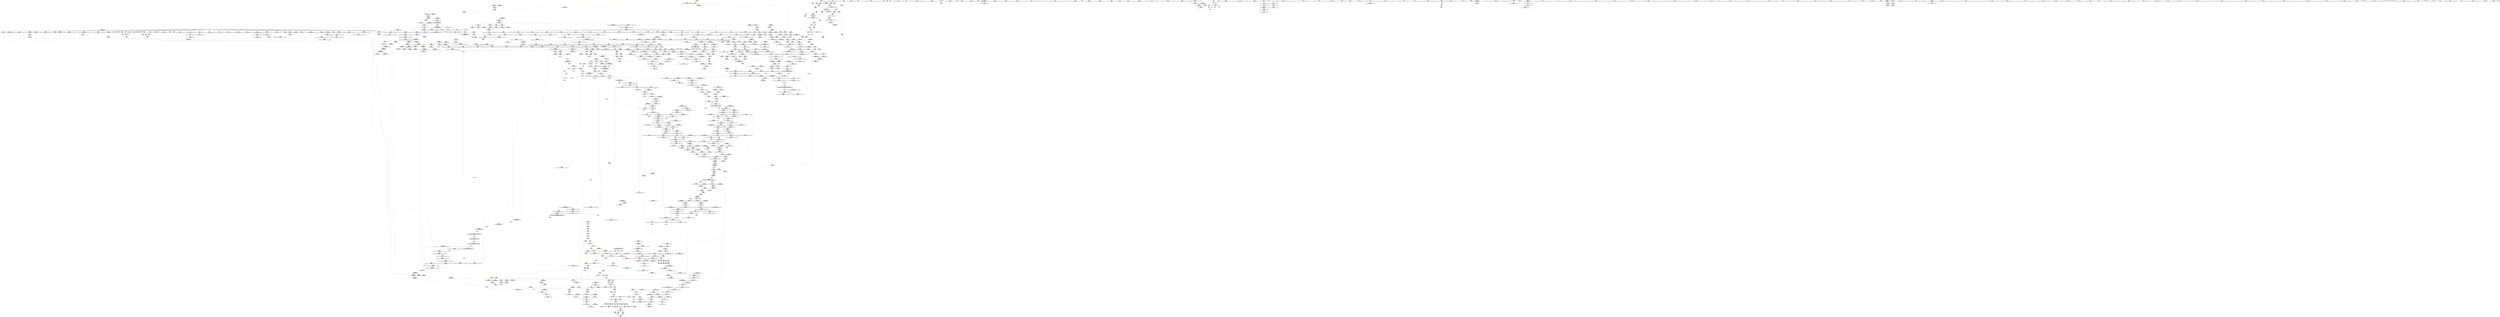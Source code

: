 digraph "SVFG" {
	label="SVFG";

	Node0x55e3dbdba610 [shape=record,color=grey,label="{NodeID: 0\nNullPtr|{|<s46>108}}"];
	Node0x55e3dbdba610 -> Node0x55e3dc22b230[style=solid];
	Node0x55e3dbdba610 -> Node0x55e3dc22b330[style=solid];
	Node0x55e3dbdba610 -> Node0x55e3dc22b400[style=solid];
	Node0x55e3dbdba610 -> Node0x55e3dc22b4d0[style=solid];
	Node0x55e3dbdba610 -> Node0x55e3dc22b5a0[style=solid];
	Node0x55e3dbdba610 -> Node0x55e3dc22b670[style=solid];
	Node0x55e3dbdba610 -> Node0x55e3dc22b740[style=solid];
	Node0x55e3dbdba610 -> Node0x55e3dc22b810[style=solid];
	Node0x55e3dbdba610 -> Node0x55e3dc22b8e0[style=solid];
	Node0x55e3dbdba610 -> Node0x55e3dc22b9b0[style=solid];
	Node0x55e3dbdba610 -> Node0x55e3dc22ba80[style=solid];
	Node0x55e3dbdba610 -> Node0x55e3dc22bb50[style=solid];
	Node0x55e3dbdba610 -> Node0x55e3dc22bc20[style=solid];
	Node0x55e3dbdba610 -> Node0x55e3dc22bcf0[style=solid];
	Node0x55e3dbdba610 -> Node0x55e3dc22bdc0[style=solid];
	Node0x55e3dbdba610 -> Node0x55e3dc22be90[style=solid];
	Node0x55e3dbdba610 -> Node0x55e3dc22bf60[style=solid];
	Node0x55e3dbdba610 -> Node0x55e3dc22c030[style=solid];
	Node0x55e3dbdba610 -> Node0x55e3dc22c100[style=solid];
	Node0x55e3dbdba610 -> Node0x55e3dc22c1d0[style=solid];
	Node0x55e3dbdba610 -> Node0x55e3dc22c2a0[style=solid];
	Node0x55e3dbdba610 -> Node0x55e3dc22c370[style=solid];
	Node0x55e3dbdba610 -> Node0x55e3dc22c440[style=solid];
	Node0x55e3dbdba610 -> Node0x55e3dc22c510[style=solid];
	Node0x55e3dbdba610 -> Node0x55e3dc22c5e0[style=solid];
	Node0x55e3dbdba610 -> Node0x55e3dc22c6b0[style=solid];
	Node0x55e3dbdba610 -> Node0x55e3dc22c780[style=solid];
	Node0x55e3dbdba610 -> Node0x55e3dc22c850[style=solid];
	Node0x55e3dbdba610 -> Node0x55e3dc22c920[style=solid];
	Node0x55e3dbdba610 -> Node0x55e3dc22c9f0[style=solid];
	Node0x55e3dbdba610 -> Node0x55e3dc22cac0[style=solid];
	Node0x55e3dbdba610 -> Node0x55e3dc22cb90[style=solid];
	Node0x55e3dbdba610 -> Node0x55e3dc22cc60[style=solid];
	Node0x55e3dbdba610 -> Node0x55e3dc22cd30[style=solid];
	Node0x55e3dbdba610 -> Node0x55e3dc22ce00[style=solid];
	Node0x55e3dbdba610 -> Node0x55e3dc22ced0[style=solid];
	Node0x55e3dbdba610 -> Node0x55e3dc22cfa0[style=solid];
	Node0x55e3dbdba610 -> Node0x55e3dc22d070[style=solid];
	Node0x55e3dbdba610 -> Node0x55e3dc2335c0[style=solid];
	Node0x55e3dbdba610 -> Node0x55e3dc237550[style=solid];
	Node0x55e3dbdba610 -> Node0x55e3dc237620[style=solid];
	Node0x55e3dbdba610 -> Node0x55e3dc2376f0[style=solid];
	Node0x55e3dbdba610 -> Node0x55e3dc238250[style=solid];
	Node0x55e3dbdba610 -> Node0x55e3dc275bc0[style=solid];
	Node0x55e3dbdba610 -> Node0x55e3dc279470[style=solid];
	Node0x55e3dbdba610 -> Node0x55e3dc279770[style=solid];
	Node0x55e3dbdba610:s46 -> Node0x55e3dc34b8a0[style=solid,color=red];
	Node0x55e3dc2311a0 [shape=record,color=red,label="{NodeID: 775\n1456\<--1455\n\<--coerce.dive4\n_ZSt22__uninitialized_copy_aISt13move_iteratorIPiES1_iET0_T_S4_S3_RSaIT1_E\n|{<s0>114}}"];
	Node0x55e3dc2311a0:s0 -> Node0x55e3dc348450[style=solid,color=red];
	Node0x55e3dc24cf20 [shape=record,color=black,label="{NodeID: 1550\nMR_90V_4 = PHI(MR_90V_3, MR_90V_1, )\npts\{150000 \}\n|{|<s2>44|<s3>44|<s4>44|<s5>44}}"];
	Node0x55e3dc24cf20 -> Node0x55e3dc2354d0[style=dashed];
	Node0x55e3dc24cf20 -> Node0x55e3dc1fd220[style=dashed];
	Node0x55e3dc24cf20:s2 -> Node0x55e3dc242300[style=dashed,color=red];
	Node0x55e3dc24cf20:s3 -> Node0x55e3dc235330[style=dashed,color=red];
	Node0x55e3dc24cf20:s4 -> Node0x55e3dc1fd220[style=dashed,color=red];
	Node0x55e3dc24cf20:s5 -> Node0x55e3dc24cf20[style=dashed,color=red];
	Node0x55e3dc227b60 [shape=record,color=black,label="{NodeID: 443\n1674\<--1672\nsub.ptr.lhs.cast\<--\n_ZNSt11__copy_moveILb1ELb1ESt26random_access_iterator_tagE8__copy_mIiEEPT_PKS3_S6_S4_\n}"];
	Node0x55e3dc227b60 -> Node0x55e3dc2771f0[style=solid];
	Node0x55e3dc21b150 [shape=record,color=green,label="{NodeID: 111\n687\<--688\n_ZNSt12_Destroy_auxILb1EE9__destroyIPiEEvT_S3_\<--_ZNSt12_Destroy_auxILb1EE9__destroyIPiEEvT_S3__field_insensitive\n}"];
	Node0x55e3dc236c60 [shape=record,color=blue,label="{NodeID: 886\n728\<--727\nthis.addr\<--this\n_ZNSt12_Vector_baseIiSaIiEE12_Vector_implD2Ev\n}"];
	Node0x55e3dc236c60 -> Node0x55e3dc2438f0[style=dashed];
	Node0x55e3dc23d6a0 [shape=record,color=purple,label="{NodeID: 554\n1504\<--1487\ncoerce.dive3\<--agg.tmp\n_ZSt18uninitialized_copyISt13move_iteratorIPiES1_ET0_T_S4_S3_\n}"];
	Node0x55e3dc23d6a0 -> Node0x55e3dc2314e0[style=solid];
	Node0x55e3dc220160 [shape=record,color=green,label="{NodeID: 222\n1435\<--1436\nagg.tmp2\<--agg.tmp2_field_insensitive\n_ZSt22__uninitialized_copy_aISt13move_iteratorIPiES1_iET0_T_S4_S3_RSaIT1_E\n}"];
	Node0x55e3dc220160 -> Node0x55e3dc226980[style=solid];
	Node0x55e3dc220160 -> Node0x55e3dc23d020[style=solid];
	Node0x55e3dc3408b0 [shape=record,color=black,label="{NodeID: 2104\n1646 = PHI(1657, )\n}"];
	Node0x55e3dc3408b0 -> Node0x55e3dc2279c0[style=solid];
	Node0x55e3dc25bf20 [shape=record,color=blue,label="{NodeID: 997\n1661\<--1658\n__first.addr\<--__first\n_ZNSt11__copy_moveILb1ELb1ESt26random_access_iterator_tagE8__copy_mIiEEPT_PKS3_S6_S4_\n}"];
	Node0x55e3dc25bf20 -> Node0x55e3dc232110[style=dashed];
	Node0x55e3dc25bf20 -> Node0x55e3dc2321e0[style=dashed];
	Node0x55e3dc2430d0 [shape=record,color=red,label="{NodeID: 665\n660\<--625\nexn\<--exn.slot\n_ZNSt12_Vector_baseIiSaIiEED2Ev\n|{<s0>49}}"];
	Node0x55e3dc2430d0:s0 -> Node0x55e3dc34d020[style=solid,color=red];
	Node0x55e3dc22e280 [shape=record,color=black,label="{NodeID: 333\n400\<--378\n\<--this1\n_ZNSt6vectorIiSaIiEE9push_backERKi\n}"];
	Node0x55e3dc22e280 -> Node0x55e3dc239b50[style=solid];
	Node0x55e3dc22e280 -> Node0x55e3dc239c20[style=solid];
	Node0x55e3dc349c50 [shape=record,color=black,label="{NodeID: 2215\n676 = PHI(606, )\n0th arg _ZSt8_DestroyIPiEvT_S1_ }"];
	Node0x55e3dc349c50 -> Node0x55e3dc2366b0[style=solid];
	Node0x55e3dc218550 [shape=record,color=green,label="{NodeID: 1\n7\<--1\n__dso_handle\<--dummyObj\nGlob }"];
	Node0x55e3dc231270 [shape=record,color=red,label="{NodeID: 776\n1468\<--1465\n\<--__i.addr\n_ZSt32__make_move_if_noexcept_iteratorIiSt13move_iteratorIPiEET0_PT_\n|{<s0>115}}"];
	Node0x55e3dc231270:s0 -> Node0x55e3dc344360[style=solid,color=red];
	Node0x55e3dc24d420 [shape=record,color=black,label="{NodeID: 1551\nMR_92V_4 = PHI(MR_92V_2, MR_92V_1, )\npts\{170000 \}\n|{|<s1>44|<s2>44|<s3>44}}"];
	Node0x55e3dc24d420 -> Node0x55e3dc1fd720[style=dashed];
	Node0x55e3dc24d420:s1 -> Node0x55e3dc242230[style=dashed,color=red];
	Node0x55e3dc24d420:s2 -> Node0x55e3dc235190[style=dashed,color=red];
	Node0x55e3dc24d420:s3 -> Node0x55e3dc24d420[style=dashed,color=red];
	Node0x55e3dc227c30 [shape=record,color=black,label="{NodeID: 444\n1675\<--1673\nsub.ptr.rhs.cast\<--\n_ZNSt11__copy_moveILb1ELb1ESt26random_access_iterator_tagE8__copy_mIiEEPT_PKS3_S6_S4_\n}"];
	Node0x55e3dc227c30 -> Node0x55e3dc2771f0[style=solid];
	Node0x55e3dc21b250 [shape=record,color=green,label="{NodeID: 112\n693\<--694\n.addr\<--.addr_field_insensitive\n_ZNSt12_Destroy_auxILb1EE9__destroyIPiEEvT_S3_\n}"];
	Node0x55e3dc21b250 -> Node0x55e3dc236850[style=solid];
	Node0x55e3dc236d30 [shape=record,color=blue,label="{NodeID: 887\n741\<--738\n__a.addr\<--__a\n_ZNSt16allocator_traitsISaIiEE10deallocateERS0_Pim\n}"];
	Node0x55e3dc236d30 -> Node0x55e3dc2439c0[style=dashed];
	Node0x55e3dc23d770 [shape=record,color=purple,label="{NodeID: 555\n1506\<--1489\ncoerce.dive4\<--agg.tmp2\n_ZSt18uninitialized_copyISt13move_iteratorIPiES1_ET0_T_S4_S3_\n}"];
	Node0x55e3dc23d770 -> Node0x55e3dc2315b0[style=solid];
	Node0x55e3dc220230 [shape=record,color=green,label="{NodeID: 223\n1447\<--1448\nllvm.memcpy.p0i8.p0i8.i64\<--llvm.memcpy.p0i8.p0i8.i64_field_insensitive\n}"];
	Node0x55e3dc340a20 [shape=record,color=black,label="{NodeID: 2105\n861 = PHI(1100, )\n|{<s0>62}}"];
	Node0x55e3dc340a20:s0 -> Node0x55e3dc345090[style=solid,color=red];
	Node0x55e3dc25bff0 [shape=record,color=blue,label="{NodeID: 998\n1663\<--1659\n__last.addr\<--__last\n_ZNSt11__copy_moveILb1ELb1ESt26random_access_iterator_tagE8__copy_mIiEEPT_PKS3_S6_S4_\n}"];
	Node0x55e3dc25bff0 -> Node0x55e3dc2322b0[style=dashed];
	Node0x55e3dc2431a0 [shape=record,color=red,label="{NodeID: 666\n633\<--632\n\<--_M_start\n_ZNSt12_Vector_baseIiSaIiEED2Ev\n|{<s0>46}}"];
	Node0x55e3dc2431a0:s0 -> Node0x55e3dc34a7c0[style=solid,color=red];
	Node0x55e3dc22e350 [shape=record,color=black,label="{NodeID: 334\n391\<--390\n\<--_M_impl3\n_ZNSt6vectorIiSaIiEE9push_backERKi\n|{<s0>40}}"];
	Node0x55e3dc22e350:s0 -> Node0x55e3dc34b9b0[style=solid,color=red];
	Node0x55e3dc349d60 [shape=record,color=black,label="{NodeID: 2216\n677 = PHI(607, )\n1st arg _ZSt8_DestroyIPiEvT_S1_ }"];
	Node0x55e3dc349d60 -> Node0x55e3dc236780[style=solid];
	Node0x55e3dc217820 [shape=record,color=green,label="{NodeID: 2\n8\<--1\n_ZSt3cin\<--dummyObj\nGlob }"];
	Node0x55e3dc231340 [shape=record,color=red,label="{NodeID: 777\n1473\<--1472\n\<--coerce.dive\n_ZSt32__make_move_if_noexcept_iteratorIiSt13move_iteratorIPiEET0_PT_\n}"];
	Node0x55e3dc231340 -> Node0x55e3dc226b20[style=solid];
	Node0x55e3dc227d00 [shape=record,color=black,label="{NodeID: 445\n1683\<--1682\n\<--\n_ZNSt11__copy_moveILb1ELb1ESt26random_access_iterator_tagE8__copy_mIiEEPT_PKS3_S6_S4_\n}"];
	Node0x55e3dc227d00 -> Node0x55e3dc23e950[style=solid];
	Node0x55e3dc21b320 [shape=record,color=green,label="{NodeID: 113\n695\<--696\n.addr1\<--.addr1_field_insensitive\n_ZNSt12_Destroy_auxILb1EE9__destroyIPiEEvT_S3_\n}"];
	Node0x55e3dc21b320 -> Node0x55e3dc236920[style=solid];
	Node0x55e3dc236e00 [shape=record,color=blue,label="{NodeID: 888\n743\<--739\n__p.addr\<--__p\n_ZNSt16allocator_traitsISaIiEE10deallocateERS0_Pim\n}"];
	Node0x55e3dc236e00 -> Node0x55e3dc243a90[style=dashed];
	Node0x55e3dc23d840 [shape=record,color=purple,label="{NodeID: 556\n1755\<--1497\noffset_0\<--\n}"];
	Node0x55e3dc23d840 -> Node0x55e3dc25ae10[style=solid];
	Node0x55e3dc220330 [shape=record,color=green,label="{NodeID: 224\n1458\<--1459\n_ZSt18uninitialized_copyISt13move_iteratorIPiES1_ET0_T_S4_S3_\<--_ZSt18uninitialized_copyISt13move_iteratorIPiES1_ET0_T_S4_S3__field_insensitive\n}"];
	Node0x55e3dc340b60 [shape=record,color=black,label="{NodeID: 2106\n898 = PHI(1107, )\n}"];
	Node0x55e3dc340b60 -> Node0x55e3dc237e40[style=solid];
	Node0x55e3dc25c0c0 [shape=record,color=blue,label="{NodeID: 999\n1665\<--1660\n__result.addr\<--__result\n_ZNSt11__copy_moveILb1ELb1ESt26random_access_iterator_tagE8__copy_mIiEEPT_PKS3_S6_S4_\n}"];
	Node0x55e3dc25c0c0 -> Node0x55e3dc232380[style=dashed];
	Node0x55e3dc25c0c0 -> Node0x55e3dc232450[style=dashed];
	Node0x55e3dc243270 [shape=record,color=red,label="{NodeID: 667\n636\<--635\n\<--_M_end_of_storage\n_ZNSt12_Vector_baseIiSaIiEED2Ev\n}"];
	Node0x55e3dc243270 -> Node0x55e3dc22f600[style=solid];
	Node0x55e3dc22e420 [shape=record,color=black,label="{NodeID: 335\n428\<--427\n\<--this1\n_ZNKSt6vectorIiSaIiEE4sizeEv\n}"];
	Node0x55e3dc22e420 -> Node0x55e3dc239dc0[style=solid];
	Node0x55e3dc22e420 -> Node0x55e3dc239e90[style=solid];
	Node0x55e3dc349e70 [shape=record,color=black,label="{NodeID: 2217\n559 = PHI(493, )\n0th arg _Z10square_sumii }"];
	Node0x55e3dc349e70 -> Node0x55e3dc235c20[style=solid];
	Node0x55e3dc2178b0 [shape=record,color=green,label="{NodeID: 3\n9\<--1\n_ZSt4cout\<--dummyObj\nGlob }"];
	Node0x55e3dc231410 [shape=record,color=red,label="{NodeID: 778\n1503\<--1483\n\<--__result.addr\n_ZSt18uninitialized_copyISt13move_iteratorIPiES1_ET0_T_S4_S3_\n|{<s0>118}}"];
	Node0x55e3dc231410:s0 -> Node0x55e3dc345f00[style=solid,color=red];
	Node0x55e3dc227dd0 [shape=record,color=black,label="{NodeID: 446\n1685\<--1684\n\<--\n_ZNSt11__copy_moveILb1ELb1ESt26random_access_iterator_tagE8__copy_mIiEEPT_PKS3_S6_S4_\n}"];
	Node0x55e3dc227dd0 -> Node0x55e3dc23ea20[style=solid];
	Node0x55e3dc2207a0 [shape=record,color=green,label="{NodeID: 114\n704\<--705\nthis.addr\<--this.addr_field_insensitive\n_ZNSt12_Vector_baseIiSaIiEE13_M_deallocateEPim\n}"];
	Node0x55e3dc2207a0 -> Node0x55e3dc2435b0[style=solid];
	Node0x55e3dc2207a0 -> Node0x55e3dc2369f0[style=solid];
	Node0x55e3dc236ed0 [shape=record,color=blue,label="{NodeID: 889\n745\<--740\n__n.addr\<--__n\n_ZNSt16allocator_traitsISaIiEE10deallocateERS0_Pim\n}"];
	Node0x55e3dc236ed0 -> Node0x55e3dc243b60[style=dashed];
	Node0x55e3dc23d910 [shape=record,color=purple,label="{NodeID: 557\n1756\<--1498\noffset_0\<--\n}"];
	Node0x55e3dc23d910 -> Node0x55e3dc232e10[style=solid];
	Node0x55e3dc220430 [shape=record,color=green,label="{NodeID: 225\n1463\<--1464\nretval\<--retval_field_insensitive\n_ZSt32__make_move_if_noexcept_iteratorIiSt13move_iteratorIPiEET0_PT_\n|{|<s1>115}}"];
	Node0x55e3dc220430 -> Node0x55e3dc23d430[style=solid];
	Node0x55e3dc220430:s1 -> Node0x55e3dc330b50[style=solid,color=red];
	Node0x55e3dc340ca0 [shape=record,color=black,label="{NodeID: 2107\n903 = PHI(1181, )\n}"];
	Node0x55e3dc340ca0 -> Node0x55e3dc237f10[style=solid];
	Node0x55e3dc25c190 [shape=record,color=blue,label="{NodeID: 1000\n1667\<--1677\n_Num\<--sub.ptr.div\n_ZNSt11__copy_moveILb1ELb1ESt26random_access_iterator_tagE8__copy_mIiEEPT_PKS3_S6_S4_\n}"];
	Node0x55e3dc25c190 -> Node0x55e3dc232520[style=dashed];
	Node0x55e3dc25c190 -> Node0x55e3dc2325f0[style=dashed];
	Node0x55e3dc25c190 -> Node0x55e3dc2326c0[style=dashed];
	Node0x55e3dc243340 [shape=record,color=red,label="{NodeID: 668\n639\<--638\n\<--_M_start4\n_ZNSt12_Vector_baseIiSaIiEED2Ev\n}"];
	Node0x55e3dc243340 -> Node0x55e3dc22f6d0[style=solid];
	Node0x55e3dc22e4f0 [shape=record,color=black,label="{NodeID: 336\n432\<--427\n\<--this1\n_ZNKSt6vectorIiSaIiEE4sizeEv\n}"];
	Node0x55e3dc22e4f0 -> Node0x55e3dc239f60[style=solid];
	Node0x55e3dc22e4f0 -> Node0x55e3dc23a030[style=solid];
	Node0x55e3dc349f80 [shape=record,color=black,label="{NodeID: 2218\n560 = PHI(494, )\n1st arg _Z10square_sumii }"];
	Node0x55e3dc349f80 -> Node0x55e3dc235cf0[style=solid];
	Node0x55e3dc217b60 [shape=record,color=green,label="{NodeID: 4\n10\<--1\n.str\<--dummyObj\nGlob }"];
	Node0x55e3dc2314e0 [shape=record,color=red,label="{NodeID: 779\n1505\<--1504\n\<--coerce.dive3\n_ZSt18uninitialized_copyISt13move_iteratorIPiES1_ET0_T_S4_S3_\n|{<s0>118}}"];
	Node0x55e3dc2314e0:s0 -> Node0x55e3dc345ce0[style=solid,color=red];
	Node0x55e3dc24e320 [shape=record,color=black,label="{NodeID: 1554\nMR_256V_3 = PHI(MR_256V_4, MR_256V_2, )\npts\{1307 \}\n}"];
	Node0x55e3dc24e320 -> Node0x55e3dc2479f0[style=dashed];
	Node0x55e3dc227ea0 [shape=record,color=black,label="{NodeID: 447\n1657\<--1694\n_ZNSt11__copy_moveILb1ELb1ESt26random_access_iterator_tagE8__copy_mIiEEPT_PKS3_S6_S4__ret\<--add.ptr\n_ZNSt11__copy_moveILb1ELb1ESt26random_access_iterator_tagE8__copy_mIiEEPT_PKS3_S6_S4_\n|{<s0>133}}"];
	Node0x55e3dc227ea0:s0 -> Node0x55e3dc3408b0[style=solid,color=blue];
	Node0x55e3dc220830 [shape=record,color=green,label="{NodeID: 115\n706\<--707\n__p.addr\<--__p.addr_field_insensitive\n_ZNSt12_Vector_baseIiSaIiEE13_M_deallocateEPim\n}"];
	Node0x55e3dc220830 -> Node0x55e3dc243680[style=solid];
	Node0x55e3dc220830 -> Node0x55e3dc243750[style=solid];
	Node0x55e3dc220830 -> Node0x55e3dc236ac0[style=solid];
	Node0x55e3dc236fa0 [shape=record,color=blue,label="{NodeID: 890\n762\<--759\nthis.addr\<--this\n_ZN9__gnu_cxx13new_allocatorIiE10deallocateEPim\n}"];
	Node0x55e3dc236fa0 -> Node0x55e3dc243c30[style=dashed];
	Node0x55e3dc23d9e0 [shape=record,color=purple,label="{NodeID: 558\n1758\<--1500\noffset_0\<--\n}"];
	Node0x55e3dc23d9e0 -> Node0x55e3dc25aee0[style=solid];
	Node0x55e3dc220500 [shape=record,color=green,label="{NodeID: 226\n1465\<--1466\n__i.addr\<--__i.addr_field_insensitive\n_ZSt32__make_move_if_noexcept_iteratorIiSt13move_iteratorIPiEET0_PT_\n}"];
	Node0x55e3dc220500 -> Node0x55e3dc231270[style=solid];
	Node0x55e3dc220500 -> Node0x55e3dc25aa00[style=solid];
	Node0x55e3dc340de0 [shape=record,color=black,label="{NodeID: 2108\n908 = PHI(1161, )\n}"];
	Node0x55e3dc340de0 -> Node0x55e3dc237fe0[style=solid];
	Node0x55e3dc25c260 [shape=record,color=blue, style = dotted,label="{NodeID: 1001\n1773\<--1775\noffset_0\<--dummyVal\n_ZNSt11__copy_moveILb1ELb1ESt26random_access_iterator_tagE8__copy_mIiEEPT_PKS3_S6_S4_\n}"];
	Node0x55e3dc25c260 -> Node0x55e3dc24b620[style=dashed];
	Node0x55e3dc243410 [shape=record,color=red,label="{NodeID: 669\n684\<--678\n\<--__first.addr\n_ZSt8_DestroyIPiEvT_S1_\n|{<s0>52}}"];
	Node0x55e3dc243410:s0 -> Node0x55e3dc349620[style=solid,color=red];
	Node0x55e3dc22e5c0 [shape=record,color=black,label="{NodeID: 337\n436\<--431\nsub.ptr.lhs.cast\<--\n_ZNKSt6vectorIiSaIiEE4sizeEv\n}"];
	Node0x55e3dc22e5c0 -> Node0x55e3dc277c70[style=solid];
	Node0x55e3dc34a090 [shape=record,color=black,label="{NodeID: 2219\n1615 = PHI(1574, 1582, )\n0th arg _ZSt12__miter_baseIPiEDTcl12__miter_basecldtfp_4baseEEESt13move_iteratorIT_E }"];
	Node0x55e3dc34a090 -> Node0x55e3dc25ba40[style=solid];
	Node0x55e3dc217bf0 [shape=record,color=green,label="{NodeID: 5\n12\<--1\n.str.1\<--dummyObj\nGlob }"];
	Node0x55e3dc2315b0 [shape=record,color=red,label="{NodeID: 780\n1507\<--1506\n\<--coerce.dive4\n_ZSt18uninitialized_copyISt13move_iteratorIPiES1_ET0_T_S4_S3_\n|{<s0>118}}"];
	Node0x55e3dc2315b0:s0 -> Node0x55e3dc345df0[style=solid,color=red];
	Node0x55e3dc24e820 [shape=record,color=black,label="{NodeID: 1555\nMR_33V_3 = PHI(MR_33V_4, MR_33V_2, )\npts\{252 \}\n}"];
	Node0x55e3dc24e820 -> Node0x55e3dc23fcd0[style=dashed];
	Node0x55e3dc24e820 -> Node0x55e3dc23fda0[style=dashed];
	Node0x55e3dc24e820 -> Node0x55e3dc23fe70[style=dashed];
	Node0x55e3dc24e820 -> Node0x55e3dc2347d0[style=dashed];
	Node0x55e3dc227f70 [shape=record,color=black,label="{NodeID: 448\n1701\<--1706\n_ZSt12__miter_baseIPiET_S1__ret\<--\n_ZSt12__miter_baseIPiET_S1_\n|{<s0>132}}"];
	Node0x55e3dc227f70:s0 -> Node0x55e3dc344220[style=solid,color=blue];
	Node0x55e3dc220900 [shape=record,color=green,label="{NodeID: 116\n708\<--709\n__n.addr\<--__n.addr_field_insensitive\n_ZNSt12_Vector_baseIiSaIiEE13_M_deallocateEPim\n}"];
	Node0x55e3dc220900 -> Node0x55e3dc243820[style=solid];
	Node0x55e3dc220900 -> Node0x55e3dc236b90[style=solid];
	Node0x55e3dc237070 [shape=record,color=blue,label="{NodeID: 891\n764\<--760\n__p.addr\<--__p\n_ZN9__gnu_cxx13new_allocatorIiE10deallocateEPim\n}"];
	Node0x55e3dc237070 -> Node0x55e3dc243d00[style=dashed];
	Node0x55e3dc2d2a80 [shape=record,color=yellow,style=double,label="{NodeID: 1666\n12V_1 = ENCHI(MR_12V_0)\npts\{1412 \}\nFun[_ZSt13__copy_move_aILb1EPiS0_ET1_T0_S2_S1_]|{<s0>133|<s1>133|<s2>133}}"];
	Node0x55e3dc2d2a80:s0 -> Node0x55e3dc2332f0[style=dashed,color=red];
	Node0x55e3dc2d2a80:s1 -> Node0x55e3dc25c260[style=dashed,color=red];
	Node0x55e3dc2d2a80:s2 -> Node0x55e3dc24b620[style=dashed,color=red];
	Node0x55e3dc23dab0 [shape=record,color=purple,label="{NodeID: 559\n1759\<--1501\noffset_0\<--\n}"];
	Node0x55e3dc23dab0 -> Node0x55e3dc232ee0[style=solid];
	Node0x55e3dc2205d0 [shape=record,color=green,label="{NodeID: 227\n1470\<--1471\n_ZNSt13move_iteratorIPiEC2ES0_\<--_ZNSt13move_iteratorIPiEC2ES0__field_insensitive\n}"];
	Node0x55e3dc340f20 [shape=record,color=black,label="{NodeID: 2109\n914 = PHI(1196, )\n}"];
	Node0x55e3dc340f20 -> Node0x55e3dc2380b0[style=solid];
	Node0x55e3dc25c330 [shape=record,color=blue,label="{NodeID: 1002\n1703\<--1702\n__it.addr\<--__it\n_ZSt12__miter_baseIPiET_S1_\n}"];
	Node0x55e3dc25c330 -> Node0x55e3dc232790[style=dashed];
	Node0x55e3dc2434e0 [shape=record,color=red,label="{NodeID: 670\n685\<--680\n\<--__last.addr\n_ZSt8_DestroyIPiEvT_S1_\n|{<s0>52}}"];
	Node0x55e3dc2434e0:s0 -> Node0x55e3dc349760[style=solid,color=red];
	Node0x55e3dc22e690 [shape=record,color=black,label="{NodeID: 338\n437\<--435\nsub.ptr.rhs.cast\<--\n_ZNKSt6vectorIiSaIiEE4sizeEv\n}"];
	Node0x55e3dc22e690 -> Node0x55e3dc277c70[style=solid];
	Node0x55e3dc34a1e0 [shape=record,color=black,label="{NodeID: 2220\n1732 = PHI(1279, )\n0th arg _ZN9__gnu_cxx13new_allocatorIiE7destroyIiEEvPT_ }"];
	Node0x55e3dc34a1e0 -> Node0x55e3dc25c740[style=solid];
	Node0x55e3dc217c80 [shape=record,color=green,label="{NodeID: 6\n18\<--1\n.str.2\<--dummyObj\nGlob }"];
	Node0x55e3dc231680 [shape=record,color=red,label="{NodeID: 781\n1542\<--1525\n\<--__result.addr\n_ZNSt20__uninitialized_copyILb1EE13__uninit_copyISt13move_iteratorIPiES3_EET0_T_S6_S5_\n|{<s0>121}}"];
	Node0x55e3dc231680:s0 -> Node0x55e3dc34c8d0[style=solid,color=red];
	Node0x55e3dc228040 [shape=record,color=black,label="{NodeID: 449\n1708\<--1715\n_ZNKSt13move_iteratorIPiE4baseEv_ret\<--\n_ZNKSt13move_iteratorIPiE4baseEv\n|{<s0>131}}"];
	Node0x55e3dc228040:s0 -> Node0x55e3dc3440e0[style=solid,color=blue];
	Node0x55e3dc2209d0 [shape=record,color=green,label="{NodeID: 117\n722\<--723\n_ZNSt16allocator_traitsISaIiEE10deallocateERS0_Pim\<--_ZNSt16allocator_traitsISaIiEE10deallocateERS0_Pim_field_insensitive\n}"];
	Node0x55e3dc237140 [shape=record,color=blue,label="{NodeID: 892\n766\<--761\n.addr\<--\n_ZN9__gnu_cxx13new_allocatorIiE10deallocateEPim\n}"];
	Node0x55e3dc23db80 [shape=record,color=purple,label="{NodeID: 560\n1531\<--1521\ncoerce.dive\<--__first\n_ZNSt20__uninitialized_copyILb1EE13__uninit_copyISt13move_iteratorIPiES3_EET0_T_S6_S5_\n}"];
	Node0x55e3dc23db80 -> Node0x55e3dc25afb0[style=solid];
	Node0x55e3dc2206d0 [shape=record,color=green,label="{NodeID: 228\n1479\<--1480\n__first\<--__first_field_insensitive\n_ZSt18uninitialized_copyISt13move_iteratorIPiES1_ET0_T_S4_S3_\n}"];
	Node0x55e3dc2206d0 -> Node0x55e3dc226bf0[style=solid];
	Node0x55e3dc2206d0 -> Node0x55e3dc23d500[style=solid];
	Node0x55e3dc341060 [shape=record,color=black,label="{NodeID: 2110\n927 = PHI(1100, )\n|{<s0>68}}"];
	Node0x55e3dc341060:s0 -> Node0x55e3dc34bc50[style=solid,color=red];
	Node0x55e3dc25c400 [shape=record,color=blue,label="{NodeID: 1003\n1710\<--1709\nthis.addr\<--this\n_ZNKSt13move_iteratorIPiE4baseEv\n}"];
	Node0x55e3dc25c400 -> Node0x55e3dc232860[style=dashed];
	Node0x55e3dc2435b0 [shape=record,color=red,label="{NodeID: 671\n713\<--704\nthis1\<--this.addr\n_ZNSt12_Vector_baseIiSaIiEE13_M_deallocateEPim\n}"];
	Node0x55e3dc2435b0 -> Node0x55e3dc23a9f0[style=solid];
	Node0x55e3dc22e760 [shape=record,color=black,label="{NodeID: 339\n422\<--439\n_ZNKSt6vectorIiSaIiEE4sizeEv_ret\<--sub.ptr.div\n_ZNKSt6vectorIiSaIiEE4sizeEv\n|{<s0>30|<s1>89|<s2>91|<s3>92|<s4>94}}"];
	Node0x55e3dc22e760:s0 -> Node0x55e3dc3401a0[style=solid,color=blue];
	Node0x55e3dc22e760:s1 -> Node0x55e3dc341de0[style=solid,color=blue];
	Node0x55e3dc22e760:s2 -> Node0x55e3dc341f20[style=solid,color=blue];
	Node0x55e3dc22e760:s3 -> Node0x55e3dc342060[style=solid,color=blue];
	Node0x55e3dc22e760:s4 -> Node0x55e3dc3422e0[style=solid,color=blue];
	Node0x55e3dc34a2f0 [shape=record,color=black,label="{NodeID: 2221\n1733 = PHI(1280, )\n1st arg _ZN9__gnu_cxx13new_allocatorIiE7destroyIiEEvPT_ }"];
	Node0x55e3dc34a2f0 -> Node0x55e3dc25c810[style=solid];
	Node0x55e3dc218680 [shape=record,color=green,label="{NodeID: 7\n21\<--1\n\<--dummyObj\nCan only get source location for instruction, argument, global var or function.}"];
	Node0x55e3dc231750 [shape=record,color=red,label="{NodeID: 782\n1544\<--1543\n\<--coerce.dive3\n_ZNSt20__uninitialized_copyILb1EE13__uninit_copyISt13move_iteratorIPiES3_EET0_T_S6_S5_\n|{<s0>121}}"];
	Node0x55e3dc231750:s0 -> Node0x55e3dc34c6b0[style=solid,color=red];
	Node0x55e3dc228110 [shape=record,color=purple,label="{NodeID: 450\n31\<--4\n\<--_ZStL8__ioinit\n__cxx_global_var_init\n}"];
	Node0x55e3dc220ad0 [shape=record,color=green,label="{NodeID: 118\n728\<--729\nthis.addr\<--this.addr_field_insensitive\n_ZNSt12_Vector_baseIiSaIiEE12_Vector_implD2Ev\n}"];
	Node0x55e3dc220ad0 -> Node0x55e3dc2438f0[style=solid];
	Node0x55e3dc220ad0 -> Node0x55e3dc236c60[style=solid];
	Node0x55e3dc237210 [shape=record,color=blue,label="{NodeID: 893\n782\<--781\nthis.addr\<--this\n_ZNSaIiED2Ev\n}"];
	Node0x55e3dc237210 -> Node0x55e3dc243dd0[style=dashed];
	Node0x55e3dc23dc50 [shape=record,color=purple,label="{NodeID: 561\n1533\<--1523\ncoerce.dive1\<--__last\n_ZNSt20__uninitialized_copyILb1EE13__uninit_copyISt13move_iteratorIPiES3_EET0_T_S6_S5_\n}"];
	Node0x55e3dc23dc50 -> Node0x55e3dc25b080[style=solid];
	Node0x55e3dc228b90 [shape=record,color=green,label="{NodeID: 229\n1481\<--1482\n__last\<--__last_field_insensitive\n_ZSt18uninitialized_copyISt13move_iteratorIPiES1_ET0_T_S4_S3_\n}"];
	Node0x55e3dc228b90 -> Node0x55e3dc226cc0[style=solid];
	Node0x55e3dc228b90 -> Node0x55e3dc23d5d0[style=solid];
	Node0x55e3dc3411a0 [shape=record,color=black,label="{NodeID: 2111\n934 = PHI(1261, )\n}"];
	Node0x55e3dc3411a0 -> Node0x55e3dc2458a0[style=solid];
	Node0x55e3dc25c4d0 [shape=record,color=blue,label="{NodeID: 1004\n1720\<--1718\nthis.addr\<--this\n_ZNSt13move_iteratorIPiEC2ES0_\n}"];
	Node0x55e3dc25c4d0 -> Node0x55e3dc232a00[style=dashed];
	Node0x55e3dc243680 [shape=record,color=red,label="{NodeID: 672\n714\<--706\n\<--__p.addr\n_ZNSt12_Vector_baseIiSaIiEE13_M_deallocateEPim\n}"];
	Node0x55e3dc243680 -> Node0x55e3dc279470[style=solid];
	Node0x55e3dc22e830 [shape=record,color=black,label="{NodeID: 340\n462\<--461\nidxprom\<--\n_Z5happyii\n}"];
	Node0x55e3dc34a400 [shape=record,color=black,label="{NodeID: 2222\n838 = PHI(832, )\n0th arg _ZN9__gnu_cxx13new_allocatorIiEC2Ev }"];
	Node0x55e3dc34a400 -> Node0x55e3dc237890[style=solid];
	Node0x55e3dc218710 [shape=record,color=green,label="{NodeID: 8\n67\<--1\n\<--dummyObj\nCan only get source location for instruction, argument, global var or function.}"];
	Node0x55e3dc231820 [shape=record,color=red,label="{NodeID: 783\n1546\<--1545\n\<--coerce.dive4\n_ZNSt20__uninitialized_copyILb1EE13__uninit_copyISt13move_iteratorIPiES3_EET0_T_S6_S5_\n|{<s0>121}}"];
	Node0x55e3dc231820:s0 -> Node0x55e3dc34c7c0[style=solid,color=red];
	Node0x55e3dc2281e0 [shape=record,color=purple,label="{NodeID: 451\n94\<--10\n\<--.str\nmain\n}"];
	Node0x55e3dc220ba0 [shape=record,color=green,label="{NodeID: 119\n734\<--735\n_ZNSaIiED2Ev\<--_ZNSaIiED2Ev_field_insensitive\n}"];
	Node0x55e3dc2372e0 [shape=record,color=blue,label="{NodeID: 894\n793\<--792\nthis.addr\<--this\n_ZN9__gnu_cxx13new_allocatorIiED2Ev\n}"];
	Node0x55e3dc2372e0 -> Node0x55e3dc243ea0[style=dashed];
	Node0x55e3dc23dd20 [shape=record,color=purple,label="{NodeID: 562\n1543\<--1527\ncoerce.dive3\<--agg.tmp\n_ZNSt20__uninitialized_copyILb1EE13__uninit_copyISt13move_iteratorIPiES3_EET0_T_S6_S5_\n}"];
	Node0x55e3dc23dd20 -> Node0x55e3dc231750[style=solid];
	Node0x55e3dc228c60 [shape=record,color=green,label="{NodeID: 230\n1483\<--1484\n__result.addr\<--__result.addr_field_insensitive\n_ZSt18uninitialized_copyISt13move_iteratorIPiES1_ET0_T_S4_S3_\n}"];
	Node0x55e3dc228c60 -> Node0x55e3dc231410[style=solid];
	Node0x55e3dc228c60 -> Node0x55e3dc25ac70[style=solid];
	Node0x55e3dc3412e0 [shape=record,color=black,label="{NodeID: 2112\n940 = PHI(612, )\n|{<s0>71}}"];
	Node0x55e3dc3412e0:s0 -> Node0x55e3dc344cf0[style=solid,color=red];
	Node0x55e3dc25c5a0 [shape=record,color=blue,label="{NodeID: 1005\n1722\<--1719\n__i.addr\<--__i\n_ZNSt13move_iteratorIPiEC2ES0_\n}"];
	Node0x55e3dc25c5a0 -> Node0x55e3dc232ad0[style=dashed];
	Node0x55e3dc243750 [shape=record,color=red,label="{NodeID: 673\n719\<--706\n\<--__p.addr\n_ZNSt12_Vector_baseIiSaIiEE13_M_deallocateEPim\n|{<s0>53}}"];
	Node0x55e3dc243750:s0 -> Node0x55e3dc346550[style=solid,color=red];
	Node0x55e3dc22e900 [shape=record,color=black,label="{NodeID: 341\n465\<--464\nidxprom1\<--\n_Z5happyii\n}"];
	Node0x55e3dc34a510 [shape=record,color=black,label="{NodeID: 2223\n701 = PHI(630, 995, 1014, )\n0th arg _ZNSt12_Vector_baseIiSaIiEE13_M_deallocateEPim }"];
	Node0x55e3dc34a510 -> Node0x55e3dc2369f0[style=solid];
	Node0x55e3dc2187a0 [shape=record,color=green,label="{NodeID: 9\n78\<--1\n\<--dummyObj\nCan only get source location for instruction, argument, global var or function.}"];
	Node0x55e3dc2318f0 [shape=record,color=red,label="{NodeID: 784\n1584\<--1559\n\<--__result.addr\n_ZSt4copyISt13move_iteratorIPiES1_ET0_T_S4_S3_\n|{<s0>126}}"];
	Node0x55e3dc2318f0:s0 -> Node0x55e3dc348d60[style=solid,color=red];
	Node0x55e3dc2282b0 [shape=record,color=purple,label="{NodeID: 452\n102\<--12\n\<--.str.1\nmain\n}"];
	Node0x55e3dc220ca0 [shape=record,color=green,label="{NodeID: 120\n741\<--742\n__a.addr\<--__a.addr_field_insensitive\n_ZNSt16allocator_traitsISaIiEE10deallocateERS0_Pim\n}"];
	Node0x55e3dc220ca0 -> Node0x55e3dc2439c0[style=solid];
	Node0x55e3dc220ca0 -> Node0x55e3dc236d30[style=solid];
	Node0x55e3dc2373b0 [shape=record,color=blue,label="{NodeID: 895\n800\<--799\nthis.addr\<--this\n_ZNSt12_Vector_baseIiSaIiEEC2Ev\n}"];
	Node0x55e3dc2373b0 -> Node0x55e3dc243f70[style=dashed];
	Node0x55e3dc23ddf0 [shape=record,color=purple,label="{NodeID: 563\n1545\<--1529\ncoerce.dive4\<--agg.tmp2\n_ZNSt20__uninitialized_copyILb1EE13__uninit_copyISt13move_iteratorIPiES3_EET0_T_S6_S5_\n}"];
	Node0x55e3dc23ddf0 -> Node0x55e3dc231820[style=solid];
	Node0x55e3dc228d30 [shape=record,color=green,label="{NodeID: 231\n1485\<--1486\n__assignable\<--__assignable_field_insensitive\n_ZSt18uninitialized_copyISt13move_iteratorIPiES1_ET0_T_S4_S3_\n}"];
	Node0x55e3dc228d30 -> Node0x55e3dc25ad40[style=solid];
	Node0x55e3dc341420 [shape=record,color=black,label="{NodeID: 2113\n941 = PHI(1220, )\n}"];
	Node0x55e3dc341420 -> Node0x55e3dc238320[style=solid];
	Node0x55e3dc25c670 [shape=record,color=blue,label="{NodeID: 1006\n1727\<--1728\n_M_current\<--\n_ZNSt13move_iteratorIPiEC2ES0_\n|{<s0>115}}"];
	Node0x55e3dc25c670:s0 -> Node0x55e3dc2efff0[style=dashed,color=blue];
	Node0x55e3dc243820 [shape=record,color=red,label="{NodeID: 674\n720\<--708\n\<--__n.addr\n_ZNSt12_Vector_baseIiSaIiEE13_M_deallocateEPim\n|{<s0>53}}"];
	Node0x55e3dc243820:s0 -> Node0x55e3dc346660[style=solid,color=red];
	Node0x55e3dc22e9d0 [shape=record,color=black,label="{NodeID: 342\n473\<--472\nidxprom3\<--\n_Z5happyii\n}"];
	Node0x55e3dc34a7c0 [shape=record,color=black,label="{NodeID: 2224\n702 = PHI(633, 996, 1018, )\n1st arg _ZNSt12_Vector_baseIiSaIiEE13_M_deallocateEPim }"];
	Node0x55e3dc34a7c0 -> Node0x55e3dc236ac0[style=solid];
	Node0x55e3dc218830 [shape=record,color=green,label="{NodeID: 10\n109\<--1\n\<--dummyObj\nCan only get source location for instruction, argument, global var or function.}"];
	Node0x55e3dc2319c0 [shape=record,color=red,label="{NodeID: 785\n1574\<--1573\n\<--coerce.dive2\n_ZSt4copyISt13move_iteratorIPiES1_ET0_T_S4_S3_\n|{<s0>123}}"];
	Node0x55e3dc2319c0:s0 -> Node0x55e3dc34a090[style=solid,color=red];
	Node0x55e3dc228380 [shape=record,color=purple,label="{NodeID: 453\n474\<--14\narrayidx4\<--cache\n_Z5happyii\n}"];
	Node0x55e3dc220d70 [shape=record,color=green,label="{NodeID: 121\n743\<--744\n__p.addr\<--__p.addr_field_insensitive\n_ZNSt16allocator_traitsISaIiEE10deallocateERS0_Pim\n}"];
	Node0x55e3dc220d70 -> Node0x55e3dc243a90[style=solid];
	Node0x55e3dc220d70 -> Node0x55e3dc236e00[style=solid];
	Node0x55e3dc237480 [shape=record,color=blue,label="{NodeID: 896\n811\<--810\nthis.addr\<--this\n_ZNSt12_Vector_baseIiSaIiEE12_Vector_implC2Ev\n}"];
	Node0x55e3dc237480 -> Node0x55e3dc244040[style=dashed];
	Node0x55e3dc23dec0 [shape=record,color=purple,label="{NodeID: 564\n1761\<--1536\noffset_0\<--\n}"];
	Node0x55e3dc23dec0 -> Node0x55e3dc25b220[style=solid];
	Node0x55e3dc228e00 [shape=record,color=green,label="{NodeID: 232\n1487\<--1488\nagg.tmp\<--agg.tmp_field_insensitive\n_ZSt18uninitialized_copyISt13move_iteratorIPiES1_ET0_T_S4_S3_\n}"];
	Node0x55e3dc228e00 -> Node0x55e3dc226d90[style=solid];
	Node0x55e3dc228e00 -> Node0x55e3dc23d6a0[style=solid];
	Node0x55e3dc341560 [shape=record,color=black,label="{NodeID: 2114\n948 = PHI(1261, )\n}"];
	Node0x55e3dc341560 -> Node0x55e3dc245970[style=solid];
	Node0x55e3dc25c740 [shape=record,color=blue,label="{NodeID: 1007\n1734\<--1732\nthis.addr\<--this\n_ZN9__gnu_cxx13new_allocatorIiE7destroyIiEEvPT_\n}"];
	Node0x55e3dc25c740 -> Node0x55e3dc232ba0[style=dashed];
	Node0x55e3dc2438f0 [shape=record,color=red,label="{NodeID: 675\n731\<--728\nthis1\<--this.addr\n_ZNSt12_Vector_baseIiSaIiEE12_Vector_implD2Ev\n}"];
	Node0x55e3dc2438f0 -> Node0x55e3dc22f870[style=solid];
	Node0x55e3dc22eaa0 [shape=record,color=black,label="{NodeID: 343\n476\<--475\nidxprom5\<--\n_Z5happyii\n}"];
	Node0x55e3dc34a980 [shape=record,color=black,label="{NodeID: 2225\n703 = PHI(643, 997, 1030, )\n2nd arg _ZNSt12_Vector_baseIiSaIiEE13_M_deallocateEPim }"];
	Node0x55e3dc34a980 -> Node0x55e3dc236b90[style=solid];
	Node0x55e3dc2188f0 [shape=record,color=green,label="{NodeID: 11\n176\<--1\n\<--dummyObj\nCan only get source location for instruction, argument, global var or function.}"];
	Node0x55e3dc231a90 [shape=record,color=red,label="{NodeID: 786\n1582\<--1581\n\<--coerce.dive4\n_ZSt4copyISt13move_iteratorIPiES1_ET0_T_S4_S3_\n|{<s0>125}}"];
	Node0x55e3dc231a90:s0 -> Node0x55e3dc34a090[style=solid,color=red];
	Node0x55e3dc228450 [shape=record,color=purple,label="{NodeID: 454\n477\<--14\narrayidx6\<--cache\n_Z5happyii\n}"];
	Node0x55e3dc228450 -> Node0x55e3dc242300[style=solid];
	Node0x55e3dc220e40 [shape=record,color=green,label="{NodeID: 122\n745\<--746\n__n.addr\<--__n.addr_field_insensitive\n_ZNSt16allocator_traitsISaIiEE10deallocateERS0_Pim\n}"];
	Node0x55e3dc220e40 -> Node0x55e3dc243b60[style=solid];
	Node0x55e3dc220e40 -> Node0x55e3dc236ed0[style=solid];
	Node0x55e3dc237550 [shape=record,color=blue, style = dotted,label="{NodeID: 897\n819\<--3\n_M_start\<--dummyVal\n_ZNSt12_Vector_baseIiSaIiEE12_Vector_implC2Ev\n|{<s0>58}}"];
	Node0x55e3dc237550:s0 -> Node0x55e3dc2ef230[style=dashed,color=blue];
	Node0x55e3dc2d3020 [shape=record,color=yellow,style=double,label="{NodeID: 1672\n47V_1 = ENCHI(MR_47V_0)\npts\{308 \}\nFun[_ZNSt6vectorIiSaIiEED2Ev]}"];
	Node0x55e3dc2d3020 -> Node0x55e3dc234970[style=dashed];
	Node0x55e3dc23df90 [shape=record,color=purple,label="{NodeID: 565\n1762\<--1537\noffset_0\<--\n}"];
	Node0x55e3dc23df90 -> Node0x55e3dc232fb0[style=solid];
	Node0x55e3dc228ed0 [shape=record,color=green,label="{NodeID: 233\n1489\<--1490\nagg.tmp2\<--agg.tmp2_field_insensitive\n_ZSt18uninitialized_copyISt13move_iteratorIPiES1_ET0_T_S4_S3_\n}"];
	Node0x55e3dc228ed0 -> Node0x55e3dc226e60[style=solid];
	Node0x55e3dc228ed0 -> Node0x55e3dc23d770[style=solid];
	Node0x55e3dc3416a0 [shape=record,color=black,label="{NodeID: 2115\n956 = PHI(612, )\n|{<s0>74}}"];
	Node0x55e3dc3416a0:s0 -> Node0x55e3dc344cf0[style=solid,color=red];
	Node0x55e3dc25c810 [shape=record,color=blue,label="{NodeID: 1008\n1736\<--1733\n__p.addr\<--__p\n_ZN9__gnu_cxx13new_allocatorIiE7destroyIiEEvPT_\n}"];
	Node0x55e3dc2439c0 [shape=record,color=red,label="{NodeID: 676\n750\<--741\n\<--__a.addr\n_ZNSt16allocator_traitsISaIiEE10deallocateERS0_Pim\n}"];
	Node0x55e3dc2439c0 -> Node0x55e3dc22f940[style=solid];
	Node0x55e3dc22eb70 [shape=record,color=black,label="{NodeID: 344\n486\<--485\nidxprom10\<--\n_Z5happyii\n}"];
	Node0x55e3dc34ab40 [shape=record,color=black,label="{NodeID: 2226\n1628 = PHI(1603, )\n0th arg _ZSt13__copy_move_aILb1EPiS0_ET1_T0_S2_S1_ }"];
	Node0x55e3dc34ab40 -> Node0x55e3dc25bb10[style=solid];
	Node0x55e3dc2189f0 [shape=record,color=green,label="{NodeID: 12\n181\<--1\n\<--dummyObj\nCan only get source location for instruction, argument, global var or function.}"];
	Node0x55e3dc231b60 [shape=record,color=red,label="{NodeID: 787\n1602\<--1593\n\<--__first.addr\n_ZSt14__copy_move_a2ILb1EPiS0_ET1_T0_S2_S1_\n|{<s0>127}}"];
	Node0x55e3dc231b60:s0 -> Node0x55e3dc3467a0[style=solid,color=red];
	Node0x55e3dc228520 [shape=record,color=purple,label="{NodeID: 455\n487\<--14\narrayidx11\<--cache\n_Z5happyii\n}"];
	Node0x55e3dc220f10 [shape=record,color=green,label="{NodeID: 123\n755\<--756\n_ZN9__gnu_cxx13new_allocatorIiE10deallocateEPim\<--_ZN9__gnu_cxx13new_allocatorIiE10deallocateEPim_field_insensitive\n}"];
	Node0x55e3dc237620 [shape=record,color=blue, style = dotted,label="{NodeID: 898\n821\<--3\n_M_finish\<--dummyVal\n_ZNSt12_Vector_baseIiSaIiEE12_Vector_implC2Ev\n|{<s0>58}}"];
	Node0x55e3dc237620:s0 -> Node0x55e3dc2ef230[style=dashed,color=blue];
	Node0x55e3dc2d3100 [shape=record,color=yellow,style=double,label="{NodeID: 1673\n49V_1 = ENCHI(MR_49V_0)\npts\{310 \}\nFun[_ZNSt6vectorIiSaIiEED2Ev]}"];
	Node0x55e3dc2d3100 -> Node0x55e3dc234a40[style=dashed];
	Node0x55e3dc23e060 [shape=record,color=purple,label="{NodeID: 566\n1764\<--1539\noffset_0\<--\n}"];
	Node0x55e3dc23e060 -> Node0x55e3dc25b2f0[style=solid];
	Node0x55e3dc228fa0 [shape=record,color=green,label="{NodeID: 234\n1509\<--1510\n_ZNSt20__uninitialized_copyILb1EE13__uninit_copyISt13move_iteratorIPiES3_EET0_T_S6_S5_\<--_ZNSt20__uninitialized_copyILb1EE13__uninit_copyISt13move_iteratorIPiES3_EET0_T_S6_S5__field_insensitive\n}"];
	Node0x55e3dc3417e0 [shape=record,color=black,label="{NodeID: 2116\n957 = PHI(1220, )\n}"];
	Node0x55e3dc3417e0 -> Node0x55e3dc2384c0[style=solid];
	Node0x55e3dc243a90 [shape=record,color=red,label="{NodeID: 677\n752\<--743\n\<--__p.addr\n_ZNSt16allocator_traitsISaIiEE10deallocateERS0_Pim\n|{<s0>55}}"];
	Node0x55e3dc243a90:s0 -> Node0x55e3dc345420[style=solid,color=red];
	Node0x55e3dc22ec40 [shape=record,color=black,label="{NodeID: 345\n489\<--488\nidxprom12\<--\n_Z5happyii\n}"];
	Node0x55e3dc34ac50 [shape=record,color=black,label="{NodeID: 2227\n1629 = PHI(1607, )\n1st arg _ZSt13__copy_move_aILb1EPiS0_ET1_T0_S2_S1_ }"];
	Node0x55e3dc34ac50 -> Node0x55e3dc25bbe0[style=solid];
	Node0x55e3dc218af0 [shape=record,color=green,label="{NodeID: 13\n219\<--1\n\<--dummyObj\nCan only get source location for instruction, argument, global var or function.}"];
	Node0x55e3dc231c30 [shape=record,color=red,label="{NodeID: 788\n1606\<--1595\n\<--__last.addr\n_ZSt14__copy_move_a2ILb1EPiS0_ET1_T0_S2_S1_\n|{<s0>128}}"];
	Node0x55e3dc231c30:s0 -> Node0x55e3dc3467a0[style=solid,color=red];
	Node0x55e3dc2285f0 [shape=record,color=purple,label="{NodeID: 456\n490\<--14\narrayidx13\<--cache\n_Z5happyii\n}"];
	Node0x55e3dc2285f0 -> Node0x55e3dc235330[style=solid];
	Node0x55e3dc221010 [shape=record,color=green,label="{NodeID: 124\n762\<--763\nthis.addr\<--this.addr_field_insensitive\n_ZN9__gnu_cxx13new_allocatorIiE10deallocateEPim\n}"];
	Node0x55e3dc221010 -> Node0x55e3dc243c30[style=solid];
	Node0x55e3dc221010 -> Node0x55e3dc236fa0[style=solid];
	Node0x55e3dc2376f0 [shape=record,color=blue, style = dotted,label="{NodeID: 899\n823\<--3\n_M_end_of_storage\<--dummyVal\n_ZNSt12_Vector_baseIiSaIiEE12_Vector_implC2Ev\n|{<s0>58}}"];
	Node0x55e3dc2376f0:s0 -> Node0x55e3dc2ef230[style=dashed,color=blue];
	Node0x55e3dc2d31e0 [shape=record,color=yellow,style=double,label="{NodeID: 1674\n40V_1 = ENCHI(MR_40V_0)\npts\{630000 \}\nFun[_ZNSt6vectorIiSaIiEED2Ev]|{|<s1>35|<s2>36}}"];
	Node0x55e3dc2d31e0 -> Node0x55e3dc2404f0[style=dashed];
	Node0x55e3dc2d31e0:s1 -> Node0x55e3dc2ce640[style=dashed,color=red];
	Node0x55e3dc2d31e0:s2 -> Node0x55e3dc2ce640[style=dashed,color=red];
	Node0x55e3dc23e130 [shape=record,color=purple,label="{NodeID: 567\n1765\<--1540\noffset_0\<--\n}"];
	Node0x55e3dc23e130 -> Node0x55e3dc233080[style=solid];
	Node0x55e3dc2290a0 [shape=record,color=green,label="{NodeID: 235\n1521\<--1522\n__first\<--__first_field_insensitive\n_ZNSt20__uninitialized_copyILb1EE13__uninit_copyISt13move_iteratorIPiES3_EET0_T_S6_S5_\n}"];
	Node0x55e3dc2290a0 -> Node0x55e3dc227000[style=solid];
	Node0x55e3dc2290a0 -> Node0x55e3dc23db80[style=solid];
	Node0x55e3dc341920 [shape=record,color=black,label="{NodeID: 2117\n967 = PHI()\n}"];
	Node0x55e3dc243b60 [shape=record,color=red,label="{NodeID: 678\n753\<--745\n\<--__n.addr\n_ZNSt16allocator_traitsISaIiEE10deallocateERS0_Pim\n|{<s0>55}}"];
	Node0x55e3dc243b60:s0 -> Node0x55e3dc345560[style=solid,color=red];
	Node0x55e3dc22ed10 [shape=record,color=black,label="{NodeID: 346\n506\<--505\nidxprom19\<--\n_Z5happyii\n}"];
	Node0x55e3dc34ad60 [shape=record,color=black,label="{NodeID: 2228\n1630 = PHI(1609, )\n2nd arg _ZSt13__copy_move_aILb1EPiS0_ET1_T0_S2_S1_ }"];
	Node0x55e3dc34ad60 -> Node0x55e3dc25bcb0[style=solid];
	Node0x55e3dc218bf0 [shape=record,color=green,label="{NodeID: 14\n259\<--1\n\<--dummyObj\nCan only get source location for instruction, argument, global var or function.}"];
	Node0x55e3dc231d00 [shape=record,color=red,label="{NodeID: 789\n1608\<--1597\n\<--__result.addr\n_ZSt14__copy_move_a2ILb1EPiS0_ET1_T0_S2_S1_\n|{<s0>129}}"];
	Node0x55e3dc231d00:s0 -> Node0x55e3dc3467a0[style=solid,color=red];
	Node0x55e3dc2286c0 [shape=record,color=purple,label="{NodeID: 457\n507\<--14\narrayidx20\<--cache\n_Z5happyii\n}"];
	Node0x55e3dc2210e0 [shape=record,color=green,label="{NodeID: 125\n764\<--765\n__p.addr\<--__p.addr_field_insensitive\n_ZN9__gnu_cxx13new_allocatorIiE10deallocateEPim\n}"];
	Node0x55e3dc2210e0 -> Node0x55e3dc243d00[style=solid];
	Node0x55e3dc2210e0 -> Node0x55e3dc237070[style=solid];
	Node0x55e3dc2377c0 [shape=record,color=blue,label="{NodeID: 900\n828\<--827\nthis.addr\<--this\n_ZNSaIiEC2Ev\n}"];
	Node0x55e3dc2377c0 -> Node0x55e3dc244110[style=dashed];
	Node0x55e3dc2d32c0 [shape=record,color=yellow,style=double,label="{NodeID: 1675\n42V_1 = ENCHI(MR_42V_0)\npts\{630001 \}\nFun[_ZNSt6vectorIiSaIiEED2Ev]}"];
	Node0x55e3dc2d32c0 -> Node0x55e3dc2405c0[style=dashed];
	Node0x55e3dc23e200 [shape=record,color=purple,label="{NodeID: 568\n1565\<--1555\ncoerce.dive\<--__first\n_ZSt4copyISt13move_iteratorIPiES1_ET0_T_S4_S3_\n}"];
	Node0x55e3dc23e200 -> Node0x55e3dc25b3c0[style=solid];
	Node0x55e3dc229170 [shape=record,color=green,label="{NodeID: 236\n1523\<--1524\n__last\<--__last_field_insensitive\n_ZNSt20__uninitialized_copyILb1EE13__uninit_copyISt13move_iteratorIPiES3_EET0_T_S6_S5_\n}"];
	Node0x55e3dc229170 -> Node0x55e3dc2270d0[style=solid];
	Node0x55e3dc229170 -> Node0x55e3dc23dc50[style=solid];
	Node0x55e3dc3419f0 [shape=record,color=black,label="{NodeID: 2118\n992 = PHI(612, )\n|{<s0>79}}"];
	Node0x55e3dc3419f0:s0 -> Node0x55e3dc348180[style=solid,color=red];
	Node0x55e3dc243c30 [shape=record,color=red,label="{NodeID: 679\n771\<--762\nthis1\<--this.addr\n_ZN9__gnu_cxx13new_allocatorIiE10deallocateEPim\n}"];
	Node0x55e3dc22ede0 [shape=record,color=black,label="{NodeID: 347\n509\<--508\nidxprom21\<--\n_Z5happyii\n}"];
	Node0x55e3dc34ae70 [shape=record,color=black,label="{NodeID: 2229\n304 = PHI(62, 62, 163, 163, )\n0th arg _ZNSt6vectorIiSaIiEED2Ev }"];
	Node0x55e3dc34ae70 -> Node0x55e3dc2348a0[style=solid];
	Node0x55e3dc218cf0 [shape=record,color=green,label="{NodeID: 15\n262\<--1\n\<--dummyObj\nCan only get source location for instruction, argument, global var or function.}"];
	Node0x55e3dc231dd0 [shape=record,color=red,label="{NodeID: 790\n1643\<--1631\n\<--__first.addr\n_ZSt13__copy_move_aILb1EPiS0_ET1_T0_S2_S1_\n|{<s0>133}}"];
	Node0x55e3dc231dd0:s0 -> Node0x55e3dc347800[style=solid,color=red];
	Node0x55e3dc228790 [shape=record,color=purple,label="{NodeID: 458\n510\<--14\narrayidx22\<--cache\n_Z5happyii\n}"];
	Node0x55e3dc228790 -> Node0x55e3dc2354d0[style=solid];
	Node0x55e3dc2211b0 [shape=record,color=green,label="{NodeID: 126\n766\<--767\n.addr\<--.addr_field_insensitive\n_ZN9__gnu_cxx13new_allocatorIiE10deallocateEPim\n}"];
	Node0x55e3dc2211b0 -> Node0x55e3dc237140[style=solid];
	Node0x55e3dc237890 [shape=record,color=blue,label="{NodeID: 901\n839\<--838\nthis.addr\<--this\n_ZN9__gnu_cxx13new_allocatorIiEC2Ev\n}"];
	Node0x55e3dc237890 -> Node0x55e3dc2441e0[style=dashed];
	Node0x55e3dc2d33a0 [shape=record,color=yellow,style=double,label="{NodeID: 1676\n14V_1 = ENCHI(MR_14V_0)\npts\{630002 \}\nFun[_ZNSt6vectorIiSaIiEED2Ev]|{<s0>35|<s1>36}}"];
	Node0x55e3dc2d33a0:s0 -> Node0x55e3dc2ce720[style=dashed,color=red];
	Node0x55e3dc2d33a0:s1 -> Node0x55e3dc2ce720[style=dashed,color=red];
	Node0x55e3dc23e2d0 [shape=record,color=purple,label="{NodeID: 569\n1567\<--1557\ncoerce.dive1\<--__last\n_ZSt4copyISt13move_iteratorIPiES1_ET0_T_S4_S3_\n}"];
	Node0x55e3dc23e2d0 -> Node0x55e3dc25b490[style=solid];
	Node0x55e3dc229240 [shape=record,color=green,label="{NodeID: 237\n1525\<--1526\n__result.addr\<--__result.addr_field_insensitive\n_ZNSt20__uninitialized_copyILb1EE13__uninit_copyISt13move_iteratorIPiES3_EET0_T_S6_S5_\n}"];
	Node0x55e3dc229240 -> Node0x55e3dc231680[style=solid];
	Node0x55e3dc229240 -> Node0x55e3dc25b150[style=solid];
	Node0x55e3dc341b60 [shape=record,color=black,label="{NodeID: 2119\n1096 = PHI(1100, )\n}"];
	Node0x55e3dc341b60 -> Node0x55e3dc246330[style=solid];
	Node0x55e3dc243d00 [shape=record,color=red,label="{NodeID: 680\n772\<--764\n\<--__p.addr\n_ZN9__gnu_cxx13new_allocatorIiE10deallocateEPim\n}"];
	Node0x55e3dc243d00 -> Node0x55e3dc22fa10[style=solid];
	Node0x55e3dc22eeb0 [shape=record,color=black,label="{NodeID: 348\n519\<--518\nconv\<--call25\n_Z5happyii\n}"];
	Node0x55e3dc22eeb0 -> Node0x55e3dc235740[style=solid];
	Node0x55e3dc34b190 [shape=record,color=black,label="{NodeID: 2230\n423 = PHI(267, 1124, 1124, 1124, 1124, )\n0th arg _ZNKSt6vectorIiSaIiEE4sizeEv }"];
	Node0x55e3dc34b190 -> Node0x55e3dc234f20[style=solid];
	Node0x55e3dc218df0 [shape=record,color=green,label="{NodeID: 16\n286\<--1\n\<--dummyObj\nCan only get source location for instruction, argument, global var or function.}"];
	Node0x55e3dc231ea0 [shape=record,color=red,label="{NodeID: 791\n1644\<--1633\n\<--__last.addr\n_ZSt13__copy_move_aILb1EPiS0_ET1_T0_S2_S1_\n|{<s0>133}}"];
	Node0x55e3dc231ea0:s0 -> Node0x55e3dc347910[style=solid,color=red];
	Node0x55e3dc228860 [shape=record,color=purple,label="{NodeID: 459\n527\<--14\narrayidx29\<--cache\n_Z5happyii\n}"];
	Node0x55e3dc221280 [shape=record,color=green,label="{NodeID: 127\n775\<--776\n_ZdlPv\<--_ZdlPv_field_insensitive\n}"];
	Node0x55e3dc237960 [shape=record,color=blue,label="{NodeID: 902\n848\<--845\n__a.addr\<--__a\n_ZNSt16allocator_traitsISaIiEE9constructIiJRKiEEEvRS0_PT_DpOT0_\n}"];
	Node0x55e3dc237960 -> Node0x55e3dc2442b0[style=dashed];
	Node0x55e3dc23e3a0 [shape=record,color=purple,label="{NodeID: 570\n1573\<--1561\ncoerce.dive2\<--agg.tmp\n_ZSt4copyISt13move_iteratorIPiES1_ET0_T_S4_S3_\n}"];
	Node0x55e3dc23e3a0 -> Node0x55e3dc2319c0[style=solid];
	Node0x55e3dc229310 [shape=record,color=green,label="{NodeID: 238\n1527\<--1528\nagg.tmp\<--agg.tmp_field_insensitive\n_ZNSt20__uninitialized_copyILb1EE13__uninit_copyISt13move_iteratorIPiES3_EET0_T_S6_S5_\n}"];
	Node0x55e3dc229310 -> Node0x55e3dc2271a0[style=solid];
	Node0x55e3dc229310 -> Node0x55e3dc23dd20[style=solid];
	Node0x55e3dc341ca0 [shape=record,color=black,label="{NodeID: 2120\n1125 = PHI(1287, )\n}"];
	Node0x55e3dc341ca0 -> Node0x55e3dc277670[style=solid];
	Node0x55e3dc243dd0 [shape=record,color=red,label="{NodeID: 681\n785\<--782\nthis1\<--this.addr\n_ZNSaIiED2Ev\n}"];
	Node0x55e3dc243dd0 -> Node0x55e3dc22fae0[style=solid];
	Node0x55e3dc22ef80 [shape=record,color=black,label="{NodeID: 349\n526\<--525\nidxprom28\<--\n_Z5happyii\n}"];
	Node0x55e3dc34b460 [shape=record,color=black,label="{NodeID: 2231\n542 = PHI(274, )\n0th arg _ZNKSt6vectorIiSaIiEEixEm }"];
	Node0x55e3dc34b460 -> Node0x55e3dc235a80[style=solid];
	Node0x55e3dc218ef0 [shape=record,color=green,label="{NodeID: 17\n440\<--1\n\<--dummyObj\nCan only get source location for instruction, argument, global var or function.}"];
	Node0x55e3dc231f70 [shape=record,color=red,label="{NodeID: 792\n1645\<--1635\n\<--__result.addr\n_ZSt13__copy_move_aILb1EPiS0_ET1_T0_S2_S1_\n|{<s0>133}}"];
	Node0x55e3dc231f70:s0 -> Node0x55e3dc347a20[style=solid,color=red];
	Node0x55e3dc228930 [shape=record,color=purple,label="{NodeID: 460\n530\<--14\narrayidx31\<--cache\n_Z5happyii\n}"];
	Node0x55e3dc228930 -> Node0x55e3dc235810[style=solid];
	Node0x55e3dc221380 [shape=record,color=green,label="{NodeID: 128\n782\<--783\nthis.addr\<--this.addr_field_insensitive\n_ZNSaIiED2Ev\n}"];
	Node0x55e3dc221380 -> Node0x55e3dc243dd0[style=solid];
	Node0x55e3dc221380 -> Node0x55e3dc237210[style=solid];
	Node0x55e3dc237a30 [shape=record,color=blue,label="{NodeID: 903\n850\<--846\n__p.addr\<--__p\n_ZNSt16allocator_traitsISaIiEE9constructIiJRKiEEEvRS0_PT_DpOT0_\n}"];
	Node0x55e3dc237a30 -> Node0x55e3dc244380[style=dashed];
	Node0x55e3dc2d3590 [shape=record,color=yellow,style=double,label="{NodeID: 1678\n40V_1 = ENCHI(MR_40V_0)\npts\{630000 \}\nFun[_ZNKSt6vectorIiSaIiEE4sizeEv]}"];
	Node0x55e3dc2d3590 -> Node0x55e3dc240f80[style=dashed];
	Node0x55e3dc23e470 [shape=record,color=purple,label="{NodeID: 571\n1581\<--1563\ncoerce.dive4\<--agg.tmp3\n_ZSt4copyISt13move_iteratorIPiES1_ET0_T_S4_S3_\n}"];
	Node0x55e3dc23e470 -> Node0x55e3dc231a90[style=solid];
	Node0x55e3dc2293e0 [shape=record,color=green,label="{NodeID: 239\n1529\<--1530\nagg.tmp2\<--agg.tmp2_field_insensitive\n_ZNSt20__uninitialized_copyILb1EE13__uninit_copyISt13move_iteratorIPiES3_EET0_T_S6_S5_\n}"];
	Node0x55e3dc2293e0 -> Node0x55e3dc227270[style=solid];
	Node0x55e3dc2293e0 -> Node0x55e3dc23ddf0[style=solid];
	Node0x55e3dc341de0 [shape=record,color=black,label="{NodeID: 2121\n1128 = PHI(422, )\n}"];
	Node0x55e3dc341de0 -> Node0x55e3dc277670[style=solid];
	Node0x55e3dc243ea0 [shape=record,color=red,label="{NodeID: 682\n796\<--793\nthis1\<--this.addr\n_ZN9__gnu_cxx13new_allocatorIiED2Ev\n}"];
	Node0x55e3dc22f050 [shape=record,color=black,label="{NodeID: 350\n529\<--528\nidxprom30\<--\n_Z5happyii\n}"];
	Node0x55e3dc34b570 [shape=record,color=black,label="{NodeID: 2232\n543 = PHI(276, )\n1st arg _ZNKSt6vectorIiSaIiEEixEm }"];
	Node0x55e3dc34b570 -> Node0x55e3dc235b50[style=solid];
	Node0x55e3dc218ff0 [shape=record,color=green,label="{NodeID: 18\n459\<--1\n\<--dummyObj\nCan only get source location for instruction, argument, global var or function.}"];
	Node0x55e3dc232040 [shape=record,color=red,label="{NodeID: 793\n1655\<--1652\n\<--__it.addr\n_ZSt12__niter_baseIPiET_S1_\n}"];
	Node0x55e3dc232040 -> Node0x55e3dc227a90[style=solid];
	Node0x55e3dc2502e0 [shape=record,color=yellow,style=double,label="{NodeID: 1568\n12V_1 = ENCHI(MR_12V_0)\npts\{1412 \}\nFun[_ZSt34__uninitialized_move_if_noexcept_aIPiS0_SaIiEET0_T_S3_S2_RT1_]|{<s0>103}}"];
	Node0x55e3dc2502e0:s0 -> Node0x55e3dc2d4290[style=dashed,color=red];
	Node0x55e3dc228a00 [shape=record,color=purple,label="{NodeID: 461\n463\<--16\narrayidx\<--cached\n_Z5happyii\n}"];
	Node0x55e3dc221450 [shape=record,color=green,label="{NodeID: 129\n788\<--789\n_ZN9__gnu_cxx13new_allocatorIiED2Ev\<--_ZN9__gnu_cxx13new_allocatorIiED2Ev_field_insensitive\n}"];
	Node0x55e3dc237b00 [shape=record,color=blue,label="{NodeID: 904\n852\<--847\n__args.addr\<--__args\n_ZNSt16allocator_traitsISaIiEE9constructIiJRKiEEEvRS0_PT_DpOT0_\n}"];
	Node0x55e3dc237b00 -> Node0x55e3dc244450[style=dashed];
	Node0x55e3dc2d3670 [shape=record,color=yellow,style=double,label="{NodeID: 1679\n42V_1 = ENCHI(MR_42V_0)\npts\{630001 \}\nFun[_ZNKSt6vectorIiSaIiEE4sizeEv]}"];
	Node0x55e3dc2d3670 -> Node0x55e3dc240eb0[style=dashed];
	Node0x55e3dc23e540 [shape=record,color=purple,label="{NodeID: 572\n1767\<--1570\noffset_0\<--\n}"];
	Node0x55e3dc23e540 -> Node0x55e3dc25b630[style=solid];
	Node0x55e3dc2294b0 [shape=record,color=green,label="{NodeID: 240\n1548\<--1549\n_ZSt4copyISt13move_iteratorIPiES1_ET0_T_S4_S3_\<--_ZSt4copyISt13move_iteratorIPiES1_ET0_T_S4_S3__field_insensitive\n}"];
	Node0x55e3dc341f20 [shape=record,color=black,label="{NodeID: 2122\n1138 = PHI(422, )\n}"];
	Node0x55e3dc341f20 -> Node0x55e3dc2777f0[style=solid];
	Node0x55e3dc243f70 [shape=record,color=red,label="{NodeID: 683\n803\<--800\nthis1\<--this.addr\n_ZNSt12_Vector_baseIiSaIiEEC2Ev\n}"];
	Node0x55e3dc243f70 -> Node0x55e3dc23aac0[style=solid];
	Node0x55e3dc275bc0 [shape=record,color=black,label="{NodeID: 1458\n1218 = PHI(1213, 3, )\n}"];
	Node0x55e3dc275bc0 -> Node0x55e3dc225a10[style=solid];
	Node0x55e3dc22f120 [shape=record,color=black,label="{NodeID: 351\n442\<--539\n_Z5happyii_ret\<--\n_Z5happyii\n|{<s0>32|<s1>44}}"];
	Node0x55e3dc22f120:s0 -> Node0x55e3dc340420[style=solid,color=blue];
	Node0x55e3dc22f120:s1 -> Node0x55e3dc33fc60[style=solid,color=blue];
	Node0x55e3dc34b680 [shape=record,color=black,label="{NodeID: 2233\n1388 = PHI(1381, )\n0th arg _ZN9__gnu_cxx13new_allocatorIiE8allocateEmPKv }"];
	Node0x55e3dc34b680 -> Node0x55e3dc25a2b0[style=solid];
	Node0x55e3dc2190f0 [shape=record,color=green,label="{NodeID: 19\n899\<--1\n\<--dummyObj\nCan only get source location for instruction, argument, global var or function.|{<s0>63}}"];
	Node0x55e3dc2190f0:s0 -> Node0x55e3dc346b90[style=solid,color=red];
	Node0x55e3dc232110 [shape=record,color=red,label="{NodeID: 794\n1673\<--1661\n\<--__first.addr\n_ZNSt11__copy_moveILb1ELb1ESt26random_access_iterator_tagE8__copy_mIiEEPT_PKS3_S6_S4_\n}"];
	Node0x55e3dc232110 -> Node0x55e3dc227c30[style=solid];
	Node0x55e3dc228ad0 [shape=record,color=purple,label="{NodeID: 462\n466\<--16\narrayidx2\<--cached\n_Z5happyii\n}"];
	Node0x55e3dc228ad0 -> Node0x55e3dc242230[style=solid];
	Node0x55e3dc228ad0 -> Node0x55e3dc235190[style=solid];
	Node0x55e3dc221550 [shape=record,color=green,label="{NodeID: 130\n793\<--794\nthis.addr\<--this.addr_field_insensitive\n_ZN9__gnu_cxx13new_allocatorIiED2Ev\n}"];
	Node0x55e3dc221550 -> Node0x55e3dc243ea0[style=solid];
	Node0x55e3dc221550 -> Node0x55e3dc2372e0[style=solid];
	Node0x55e3dc237bd0 [shape=record,color=blue,label="{NodeID: 905\n892\<--870\ncoerce.dive\<--__position.coerce\n_ZNSt6vectorIiSaIiEE17_M_realloc_insertIJRKiEEEvN9__gnu_cxx17__normal_iteratorIPiS1_EEDpOT_\n|{|<s2>65}}"];
	Node0x55e3dc237bd0 -> Node0x55e3dc2458a0[style=dashed];
	Node0x55e3dc237bd0 -> Node0x55e3dc245970[style=dashed];
	Node0x55e3dc237bd0:s2 -> Node0x55e3dc2d8e00[style=dashed,color=red];
	Node0x55e3dc23e610 [shape=record,color=purple,label="{NodeID: 573\n1768\<--1571\noffset_0\<--\n}"];
	Node0x55e3dc23e610 -> Node0x55e3dc233150[style=solid];
	Node0x55e3dc2295b0 [shape=record,color=green,label="{NodeID: 241\n1555\<--1556\n__first\<--__first_field_insensitive\n_ZSt4copyISt13move_iteratorIPiES1_ET0_T_S4_S3_\n}"];
	Node0x55e3dc2295b0 -> Node0x55e3dc227410[style=solid];
	Node0x55e3dc2295b0 -> Node0x55e3dc23e200[style=solid];
	Node0x55e3dc342060 [shape=record,color=black,label="{NodeID: 2123\n1139 = PHI(422, )\n}"];
	Node0x55e3dc342060 -> Node0x55e3dc258b20[style=solid];
	Node0x55e3dc244040 [shape=record,color=red,label="{NodeID: 684\n814\<--811\nthis1\<--this.addr\n_ZNSt12_Vector_baseIiSaIiEE12_Vector_implC2Ev\n}"];
	Node0x55e3dc244040 -> Node0x55e3dc22fbb0[style=solid];
	Node0x55e3dc244040 -> Node0x55e3dc23ab90[style=solid];
	Node0x55e3dc244040 -> Node0x55e3dc23ac60[style=solid];
	Node0x55e3dc244040 -> Node0x55e3dc23ad30[style=solid];
	Node0x55e3dc275d50 [shape=record,color=black,label="{NodeID: 1459\n1159 = PHI(1155, 1157, )\n}"];
	Node0x55e3dc275d50 -> Node0x55e3dc225460[style=solid];
	Node0x55e3dc22f1f0 [shape=record,color=black,label="{NodeID: 352\n551\<--550\n\<--this1\n_ZNKSt6vectorIiSaIiEEixEm\n}"];
	Node0x55e3dc22f1f0 -> Node0x55e3dc23a100[style=solid];
	Node0x55e3dc22f1f0 -> Node0x55e3dc23a1d0[style=solid];
	Node0x55e3dc34b790 [shape=record,color=black,label="{NodeID: 2234\n1389 = PHI(1382, )\n1st arg _ZN9__gnu_cxx13new_allocatorIiE8allocateEmPKv }"];
	Node0x55e3dc34b790 -> Node0x55e3dc25a380[style=solid];
	Node0x55e3dc2191f0 [shape=record,color=green,label="{NodeID: 20\n1208\<--1\n\<--dummyObj\nCan only get source location for instruction, argument, global var or function.}"];
	Node0x55e3dc2321e0 [shape=record,color=red,label="{NodeID: 795\n1684\<--1661\n\<--__first.addr\n_ZNSt11__copy_moveILb1ELb1ESt26random_access_iterator_tagE8__copy_mIiEEPT_PKS3_S6_S4_\n}"];
	Node0x55e3dc2321e0 -> Node0x55e3dc227dd0[style=solid];
	Node0x55e3dc238c50 [shape=record,color=purple,label="{NodeID: 463\n897\<--18\n\<--.str.2\n_ZNSt6vectorIiSaIiEE17_M_realloc_insertIJRKiEEEvN9__gnu_cxx17__normal_iteratorIPiS1_EEDpOT_\n|{<s0>63}}"];
	Node0x55e3dc238c50:s0 -> Node0x55e3dc346ca0[style=solid,color=red];
	Node0x55e3dc221620 [shape=record,color=green,label="{NodeID: 131\n800\<--801\nthis.addr\<--this.addr_field_insensitive\n_ZNSt12_Vector_baseIiSaIiEEC2Ev\n}"];
	Node0x55e3dc221620 -> Node0x55e3dc243f70[style=solid];
	Node0x55e3dc221620 -> Node0x55e3dc2373b0[style=solid];
	Node0x55e3dc237ca0 [shape=record,color=blue,label="{NodeID: 906\n874\<--869\nthis.addr\<--this\n_ZNSt6vectorIiSaIiEE17_M_realloc_insertIJRKiEEEvN9__gnu_cxx17__normal_iteratorIPiS1_EEDpOT_\n}"];
	Node0x55e3dc237ca0 -> Node0x55e3dc244520[style=dashed];
	Node0x55e3dc2d3860 [shape=record,color=yellow,style=double,label="{NodeID: 1681\n40V_1 = ENCHI(MR_40V_0)\npts\{630000 \}\nFun[_ZNKSt6vectorIiSaIiEEixEm]}"];
	Node0x55e3dc2d3860 -> Node0x55e3dc242570[style=dashed];
	Node0x55e3dc23e6e0 [shape=record,color=purple,label="{NodeID: 574\n1770\<--1578\noffset_0\<--\n}"];
	Node0x55e3dc23e6e0 -> Node0x55e3dc25b700[style=solid];
	Node0x55e3dc229680 [shape=record,color=green,label="{NodeID: 242\n1557\<--1558\n__last\<--__last_field_insensitive\n_ZSt4copyISt13move_iteratorIPiES1_ET0_T_S4_S3_\n}"];
	Node0x55e3dc229680 -> Node0x55e3dc2274e0[style=solid];
	Node0x55e3dc229680 -> Node0x55e3dc23e2d0[style=solid];
	Node0x55e3dc3421a0 [shape=record,color=black,label="{NodeID: 2124\n1141 = PHI(1303, )\n}"];
	Node0x55e3dc3421a0 -> Node0x55e3dc2469b0[style=solid];
	Node0x55e3dc244110 [shape=record,color=red,label="{NodeID: 685\n831\<--828\nthis1\<--this.addr\n_ZNSaIiEC2Ev\n}"];
	Node0x55e3dc244110 -> Node0x55e3dc22fc80[style=solid];
	Node0x55e3dc2762f0 [shape=record,color=grey,label="{NodeID: 1460\n117 = Binary(116, 78, )\n}"];
	Node0x55e3dc2762f0 -> Node0x55e3dc233860[style=solid];
	Node0x55e3dc22f2c0 [shape=record,color=black,label="{NodeID: 353\n541\<--556\n_ZNKSt6vectorIiSaIiEEixEm_ret\<--add.ptr\n_ZNKSt6vectorIiSaIiEEixEm\n|{<s0>31}}"];
	Node0x55e3dc22f2c0:s0 -> Node0x55e3dc3402e0[style=solid,color=blue];
	Node0x55e3dc34b8a0 [shape=record,color=black,label="{NodeID: 2235\n1390 = PHI(3, )\n2nd arg _ZN9__gnu_cxx13new_allocatorIiE8allocateEmPKv }"];
	Node0x55e3dc34b8a0 -> Node0x55e3dc25a450[style=solid];
	Node0x55e3dc2192f0 [shape=record,color=green,label="{NodeID: 21\n1355\<--1\n\<--dummyObj\nCan only get source location for instruction, argument, global var or function.}"];
	Node0x55e3dc2322b0 [shape=record,color=red,label="{NodeID: 796\n1672\<--1663\n\<--__last.addr\n_ZNSt11__copy_moveILb1ELb1ESt26random_access_iterator_tagE8__copy_mIiEEPT_PKS3_S6_S4_\n}"];
	Node0x55e3dc2322b0 -> Node0x55e3dc227b60[style=solid];
	Node0x55e3dc238d20 [shape=record,color=purple,label="{NodeID: 464\n1746\<--20\nllvm.global_ctors_0\<--llvm.global_ctors\nGlob }"];
	Node0x55e3dc238d20 -> Node0x55e3dc2333c0[style=solid];
	Node0x55e3dc2216f0 [shape=record,color=green,label="{NodeID: 132\n806\<--807\n_ZNSt12_Vector_baseIiSaIiEE12_Vector_implC2Ev\<--_ZNSt12_Vector_baseIiSaIiEE12_Vector_implC2Ev_field_insensitive\n}"];
	Node0x55e3dc237d70 [shape=record,color=blue,label="{NodeID: 907\n876\<--871\n__args.addr\<--__args\n_ZNSt6vectorIiSaIiEE17_M_realloc_insertIJRKiEEEvN9__gnu_cxx17__normal_iteratorIPiS1_EEDpOT_\n}"];
	Node0x55e3dc237d70 -> Node0x55e3dc2445f0[style=dashed];
	Node0x55e3dc23e7b0 [shape=record,color=purple,label="{NodeID: 575\n1771\<--1579\noffset_0\<--\n}"];
	Node0x55e3dc23e7b0 -> Node0x55e3dc233220[style=solid];
	Node0x55e3dc229750 [shape=record,color=green,label="{NodeID: 243\n1559\<--1560\n__result.addr\<--__result.addr_field_insensitive\n_ZSt4copyISt13move_iteratorIPiES1_ET0_T_S4_S3_\n}"];
	Node0x55e3dc229750 -> Node0x55e3dc2318f0[style=solid];
	Node0x55e3dc229750 -> Node0x55e3dc25b560[style=solid];
	Node0x55e3dc3422e0 [shape=record,color=black,label="{NodeID: 2125\n1148 = PHI(422, )\n}"];
	Node0x55e3dc3422e0 -> Node0x55e3dc279bf0[style=solid];
	Node0x55e3dc2441e0 [shape=record,color=red,label="{NodeID: 686\n842\<--839\nthis1\<--this.addr\n_ZN9__gnu_cxx13new_allocatorIiEC2Ev\n}"];
	Node0x55e3dc276470 [shape=record,color=grey,label="{NodeID: 1461\n1687 = Binary(440, 1686, )\n}"];
	Node0x55e3dc22f390 [shape=record,color=black,label="{NodeID: 354\n558\<--591\n_Z10square_sumii_ret\<--\n_Z10square_sumii\n|{<s0>43}}"];
	Node0x55e3dc22f390:s0 -> Node0x55e3dc33fb20[style=solid,color=blue];
	Node0x55e3dc34b9b0 [shape=record,color=black,label="{NodeID: 2236\n845 = PHI(391, 922, )\n0th arg _ZNSt16allocator_traitsISaIiEE9constructIiJRKiEEEvRS0_PT_DpOT0_ }"];
	Node0x55e3dc34b9b0 -> Node0x55e3dc237960[style=solid];
	Node0x55e3dc2193f0 [shape=record,color=green,label="{NodeID: 22\n1446\<--1\n\<--dummyObj\nCan only get source location for instruction, argument, global var or function.}"];
	Node0x55e3dc232380 [shape=record,color=red,label="{NodeID: 797\n1682\<--1665\n\<--__result.addr\n_ZNSt11__copy_moveILb1ELb1ESt26random_access_iterator_tagE8__copy_mIiEEPT_PKS3_S6_S4_\n}"];
	Node0x55e3dc232380 -> Node0x55e3dc227d00[style=solid];
	Node0x55e3dc238df0 [shape=record,color=purple,label="{NodeID: 465\n1747\<--20\nllvm.global_ctors_1\<--llvm.global_ctors\nGlob }"];
	Node0x55e3dc238df0 -> Node0x55e3dc2334c0[style=solid];
	Node0x55e3dc2217f0 [shape=record,color=green,label="{NodeID: 133\n811\<--812\nthis.addr\<--this.addr_field_insensitive\n_ZNSt12_Vector_baseIiSaIiEE12_Vector_implC2Ev\n}"];
	Node0x55e3dc2217f0 -> Node0x55e3dc244040[style=solid];
	Node0x55e3dc2217f0 -> Node0x55e3dc237480[style=solid];
	Node0x55e3dc237e40 [shape=record,color=blue,label="{NodeID: 908\n878\<--898\n__len\<--call\n_ZNSt6vectorIiSaIiEE17_M_realloc_insertIJRKiEEEvN9__gnu_cxx17__normal_iteratorIPiS1_EEDpOT_\n}"];
	Node0x55e3dc237e40 -> Node0x55e3dc2446c0[style=dashed];
	Node0x55e3dc237e40 -> Node0x55e3dc244790[style=dashed];
	Node0x55e3dc237e40 -> Node0x55e3dc244860[style=dashed];
	Node0x55e3dc23e880 [shape=record,color=purple,label="{NodeID: 576\n1618\<--1616\ncoerce.dive\<--__it\n_ZSt12__miter_baseIPiEDTcl12__miter_basecldtfp_4baseEEESt13move_iteratorIT_E\n}"];
	Node0x55e3dc23e880 -> Node0x55e3dc25ba40[style=solid];
	Node0x55e3dc229820 [shape=record,color=green,label="{NodeID: 244\n1561\<--1562\nagg.tmp\<--agg.tmp_field_insensitive\n_ZSt4copyISt13move_iteratorIPiES1_ET0_T_S4_S3_\n}"];
	Node0x55e3dc229820 -> Node0x55e3dc2275b0[style=solid];
	Node0x55e3dc229820 -> Node0x55e3dc23e3a0[style=solid];
	Node0x55e3dc342420 [shape=record,color=black,label="{NodeID: 2126\n1152 = PHI(1287, )\n}"];
	Node0x55e3dc342420 -> Node0x55e3dc2792f0[style=solid];
	Node0x55e3dc2442b0 [shape=record,color=red,label="{NodeID: 687\n857\<--848\n\<--__a.addr\n_ZNSt16allocator_traitsISaIiEE9constructIiJRKiEEEvRS0_PT_DpOT0_\n}"];
	Node0x55e3dc2442b0 -> Node0x55e3dc22fd50[style=solid];
	Node0x55e3dc2765f0 [shape=record,color=grey,label="{NodeID: 1462\n1030 = Binary(1029, 440, )\n|{<s0>84}}"];
	Node0x55e3dc2765f0:s0 -> Node0x55e3dc34a980[style=solid,color=red];
	Node0x55e3dc22f460 [shape=record,color=black,label="{NodeID: 355\n619\<--618\n\<--_M_impl\n_ZNSt12_Vector_baseIiSaIiEE19_M_get_Tp_allocatorEv\n}"];
	Node0x55e3dc22f460 -> Node0x55e3dc22f530[style=solid];
	Node0x55e3dc34bb00 [shape=record,color=black,label="{NodeID: 2237\n846 = PHI(395, 925, )\n1st arg _ZNSt16allocator_traitsISaIiEE9constructIiJRKiEEEvRS0_PT_DpOT0_ }"];
	Node0x55e3dc34bb00 -> Node0x55e3dc237a30[style=solid];
	Node0x55e3dc2194f0 [shape=record,color=green,label="{NodeID: 23\n4\<--6\n_ZStL8__ioinit\<--_ZStL8__ioinit_field_insensitive\nGlob }"];
	Node0x55e3dc2194f0 -> Node0x55e3dc228110[style=solid];
	Node0x55e3dc232450 [shape=record,color=red,label="{NodeID: 798\n1692\<--1665\n\<--__result.addr\n_ZNSt11__copy_moveILb1ELb1ESt26random_access_iterator_tagE8__copy_mIiEEPT_PKS3_S6_S4_\n}"];
	Node0x55e3dc232450 -> Node0x55e3dc23f0a0[style=solid];
	Node0x55e3dc238ef0 [shape=record,color=purple,label="{NodeID: 466\n1748\<--20\nllvm.global_ctors_2\<--llvm.global_ctors\nGlob }"];
	Node0x55e3dc238ef0 -> Node0x55e3dc2335c0[style=solid];
	Node0x55e3dc2218c0 [shape=record,color=green,label="{NodeID: 134\n817\<--818\n_ZNSaIiEC2Ev\<--_ZNSaIiEC2Ev_field_insensitive\n}"];
	Node0x55e3dc237f10 [shape=record,color=blue,label="{NodeID: 909\n906\<--903\ncoerce.dive3\<--call2\n_ZNSt6vectorIiSaIiEE17_M_realloc_insertIJRKiEEEvN9__gnu_cxx17__normal_iteratorIPiS1_EEDpOT_\n|{|<s2>65}}"];
	Node0x55e3dc237f10 -> Node0x55e3dc2458a0[style=dashed];
	Node0x55e3dc237f10 -> Node0x55e3dc245970[style=dashed];
	Node0x55e3dc237f10:s2 -> Node0x55e3dc2d8e00[style=dashed,color=red];
	Node0x55e3dc23e950 [shape=record,color=purple,label="{NodeID: 577\n1773\<--1683\noffset_0\<--\n}"];
	Node0x55e3dc23e950 -> Node0x55e3dc25c260[style=solid];
	Node0x55e3dc2298f0 [shape=record,color=green,label="{NodeID: 245\n1563\<--1564\nagg.tmp3\<--agg.tmp3_field_insensitive\n_ZSt4copyISt13move_iteratorIPiES1_ET0_T_S4_S3_\n}"];
	Node0x55e3dc2298f0 -> Node0x55e3dc227680[style=solid];
	Node0x55e3dc2298f0 -> Node0x55e3dc23e470[style=solid];
	Node0x55e3dc342560 [shape=record,color=black,label="{NodeID: 2127\n1155 = PHI(1287, )\n}"];
	Node0x55e3dc342560 -> Node0x55e3dc275d50[style=solid];
	Node0x55e3dc244380 [shape=record,color=red,label="{NodeID: 688\n859\<--850\n\<--__p.addr\n_ZNSt16allocator_traitsISaIiEE9constructIiJRKiEEEvRS0_PT_DpOT0_\n|{<s0>62}}"];
	Node0x55e3dc244380:s0 -> Node0x55e3dc344f80[style=solid,color=red];
	Node0x55e3dc276770 [shape=record,color=grey,label="{NodeID: 1463\n1029 = Binary(1027, 1028, )\n}"];
	Node0x55e3dc276770 -> Node0x55e3dc2765f0[style=solid];
	Node0x55e3dc22f530 [shape=record,color=black,label="{NodeID: 356\n612\<--619\n_ZNSt12_Vector_baseIiSaIiEE19_M_get_Tp_allocatorEv_ret\<--\n_ZNSt12_Vector_baseIiSaIiEE19_M_get_Tp_allocatorEv\n|{<s0>33|<s1>70|<s2>73|<s3>78|<s4>82}}"];
	Node0x55e3dc22f530:s0 -> Node0x55e3dc33f980[style=solid,color=blue];
	Node0x55e3dc22f530:s1 -> Node0x55e3dc3412e0[style=solid,color=blue];
	Node0x55e3dc22f530:s2 -> Node0x55e3dc3416a0[style=solid,color=blue];
	Node0x55e3dc22f530:s3 -> Node0x55e3dc3419f0[style=solid,color=blue];
	Node0x55e3dc22f530:s4 -> Node0x55e3dc340530[style=solid,color=blue];
	Node0x55e3dc34bc50 [shape=record,color=black,label="{NodeID: 2238\n847 = PHI(396, 927, )\n2nd arg _ZNSt16allocator_traitsISaIiEE9constructIiJRKiEEEvRS0_PT_DpOT0_ }"];
	Node0x55e3dc34bc50 -> Node0x55e3dc237b00[style=solid];
	Node0x55e3dc2195f0 [shape=record,color=green,label="{NodeID: 24\n14\<--15\ncache\<--cache_field_insensitive\nGlob }"];
	Node0x55e3dc2195f0 -> Node0x55e3dc228380[style=solid];
	Node0x55e3dc2195f0 -> Node0x55e3dc228450[style=solid];
	Node0x55e3dc2195f0 -> Node0x55e3dc228520[style=solid];
	Node0x55e3dc2195f0 -> Node0x55e3dc2285f0[style=solid];
	Node0x55e3dc2195f0 -> Node0x55e3dc2286c0[style=solid];
	Node0x55e3dc2195f0 -> Node0x55e3dc228790[style=solid];
	Node0x55e3dc2195f0 -> Node0x55e3dc228860[style=solid];
	Node0x55e3dc2195f0 -> Node0x55e3dc228930[style=solid];
	Node0x55e3dc232520 [shape=record,color=red,label="{NodeID: 799\n1679\<--1667\n\<--_Num\n_ZNSt11__copy_moveILb1ELb1ESt26random_access_iterator_tagE8__copy_mIiEEPT_PKS3_S6_S4_\n}"];
	Node0x55e3dc232520 -> Node0x55e3dc2786f0[style=solid];
	Node0x55e3dc238ff0 [shape=record,color=purple,label="{NodeID: 467\n189\<--188\nvbase.offset.ptr\<--vtable\n_Z4readNSt7__cxx1112basic_stringIcSt11char_traitsIcESaIcEEE\n}"];
	Node0x55e3dc238ff0 -> Node0x55e3dc22d580[style=solid];
	Node0x55e3dc2219c0 [shape=record,color=green,label="{NodeID: 135\n828\<--829\nthis.addr\<--this.addr_field_insensitive\n_ZNSaIiEC2Ev\n}"];
	Node0x55e3dc2219c0 -> Node0x55e3dc244110[style=solid];
	Node0x55e3dc2219c0 -> Node0x55e3dc2377c0[style=solid];
	Node0x55e3dc237fe0 [shape=record,color=blue,label="{NodeID: 910\n880\<--908\n__elems_before\<--call4\n_ZNSt6vectorIiSaIiEE17_M_realloc_insertIJRKiEEEvN9__gnu_cxx17__normal_iteratorIPiS1_EEDpOT_\n}"];
	Node0x55e3dc237fe0 -> Node0x55e3dc244930[style=dashed];
	Node0x55e3dc237fe0 -> Node0x55e3dc244a00[style=dashed];
	Node0x55e3dc23ea20 [shape=record,color=purple,label="{NodeID: 578\n1774\<--1685\noffset_0\<--\n}"];
	Node0x55e3dc23ea20 -> Node0x55e3dc2332f0[style=solid];
	Node0x55e3dc2299c0 [shape=record,color=green,label="{NodeID: 246\n1576\<--1577\n_ZSt12__miter_baseIPiEDTcl12__miter_basecldtfp_4baseEEESt13move_iteratorIT_E\<--_ZSt12__miter_baseIPiEDTcl12__miter_basecldtfp_4baseEEESt13move_iteratorIT_E_field_insensitive\n}"];
	Node0x55e3dc3426a0 [shape=record,color=black,label="{NodeID: 2128\n1171 = PHI(1261, )\n}"];
	Node0x55e3dc3426a0 -> Node0x55e3dc246c20[style=solid];
	Node0x55e3dc244450 [shape=record,color=red,label="{NodeID: 689\n860\<--852\n\<--__args.addr\n_ZNSt16allocator_traitsISaIiEE9constructIiJRKiEEEvRS0_PT_DpOT0_\n|{<s0>61}}"];
	Node0x55e3dc244450:s0 -> Node0x55e3dc3457e0[style=solid,color=red];
	Node0x55e3dc2768f0 [shape=record,color=grey,label="{NodeID: 1464\n1179 = Binary(1178, 440, )\n}"];
	Node0x55e3dc2768f0 -> Node0x55e3dc2256d0[style=solid];
	Node0x55e3dc22f600 [shape=record,color=black,label="{NodeID: 357\n640\<--636\nsub.ptr.lhs.cast\<--\n_ZNSt12_Vector_baseIiSaIiEED2Ev\n}"];
	Node0x55e3dc22f600 -> Node0x55e3dc276ef0[style=solid];
	Node0x55e3dc34bda0 [shape=record,color=black,label="{NodeID: 2239\n1329 = PHI(1294, )\n0th arg _ZNSt16allocator_traitsISaIiEE8max_sizeERKS0_ }"];
	Node0x55e3dc34bda0 -> Node0x55e3dc259c30[style=solid];
	Node0x55e3dc2196f0 [shape=record,color=green,label="{NodeID: 25\n16\<--17\ncached\<--cached_field_insensitive\nGlob }"];
	Node0x55e3dc2196f0 -> Node0x55e3dc228a00[style=solid];
	Node0x55e3dc2196f0 -> Node0x55e3dc228ad0[style=solid];
	Node0x55e3dc2325f0 [shape=record,color=red,label="{NodeID: 800\n1686\<--1667\n\<--_Num\n_ZNSt11__copy_moveILb1ELb1ESt26random_access_iterator_tagE8__copy_mIiEEPT_PKS3_S6_S4_\n}"];
	Node0x55e3dc2325f0 -> Node0x55e3dc276470[style=solid];
	Node0x55e3dc2cd420 [shape=record,color=yellow,style=double,label="{NodeID: 1575\n22V_1 = ENCHI(MR_22V_0)\npts\{168 \}\nFun[_ZN9__gnu_cxx13new_allocatorIiE9constructIiJRKiEEEvPT_DpOT0_]}"];
	Node0x55e3dc2cd420 -> Node0x55e3dc246330[style=dashed];
	Node0x55e3dc2390c0 [shape=record,color=purple,label="{NodeID: 468\n314\<--313\n_M_impl\<--\n_ZNSt6vectorIiSaIiEED2Ev\n}"];
	Node0x55e3dc221a90 [shape=record,color=green,label="{NodeID: 136\n834\<--835\n_ZN9__gnu_cxx13new_allocatorIiEC2Ev\<--_ZN9__gnu_cxx13new_allocatorIiEC2Ev_field_insensitive\n}"];
	Node0x55e3dc2380b0 [shape=record,color=blue,label="{NodeID: 911\n884\<--914\n__new_start\<--call5\n_ZNSt6vectorIiSaIiEE17_M_realloc_insertIJRKiEEEvN9__gnu_cxx17__normal_iteratorIPiS1_EEDpOT_\n}"];
	Node0x55e3dc2380b0 -> Node0x55e3dc244ad0[style=dashed];
	Node0x55e3dc2380b0 -> Node0x55e3dc244ba0[style=dashed];
	Node0x55e3dc2380b0 -> Node0x55e3dc244c70[style=dashed];
	Node0x55e3dc2380b0 -> Node0x55e3dc244d40[style=dashed];
	Node0x55e3dc2380b0 -> Node0x55e3dc244e10[style=dashed];
	Node0x55e3dc2380b0 -> Node0x55e3dc244ee0[style=dashed];
	Node0x55e3dc2380b0 -> Node0x55e3dc244fb0[style=dashed];
	Node0x55e3dc2380b0 -> Node0x55e3dc245080[style=dashed];
	Node0x55e3dc2d3cf0 [shape=record,color=yellow,style=double,label="{NodeID: 1686\n22V_1 = ENCHI(MR_22V_0)\npts\{168 \}\nFun[_ZNSt16allocator_traitsISaIiEE9constructIiJRKiEEEvRS0_PT_DpOT0_]|{<s0>62}}"];
	Node0x55e3dc2d3cf0:s0 -> Node0x55e3dc2cd420[style=dashed,color=red];
	Node0x55e3dc23eaf0 [shape=record,color=purple,label="{NodeID: 579\n1714\<--1713\n_M_current\<--this1\n_ZNKSt13move_iteratorIPiE4baseEv\n}"];
	Node0x55e3dc23eaf0 -> Node0x55e3dc232930[style=solid];
	Node0x55e3dc229ac0 [shape=record,color=green,label="{NodeID: 247\n1586\<--1587\n_ZSt14__copy_move_a2ILb1EPiS0_ET1_T0_S2_S1_\<--_ZSt14__copy_move_a2ILb1EPiS0_ET1_T0_S2_S1__field_insensitive\n}"];
	Node0x55e3dc3427e0 [shape=record,color=black,label="{NodeID: 2129\n1174 = PHI(1261, )\n}"];
	Node0x55e3dc3427e0 -> Node0x55e3dc246cf0[style=solid];
	Node0x55e3dc244520 [shape=record,color=red,label="{NodeID: 690\n896\<--874\nthis1\<--this.addr\n_ZNSt6vectorIiSaIiEE17_M_realloc_insertIJRKiEEEvN9__gnu_cxx17__normal_iteratorIPiS1_EEDpOT_\n|{|<s19>63|<s20>64}}"];
	Node0x55e3dc244520 -> Node0x55e3dc22fe20[style=solid];
	Node0x55e3dc244520 -> Node0x55e3dc22fef0[style=solid];
	Node0x55e3dc244520 -> Node0x55e3dc22ffc0[style=solid];
	Node0x55e3dc244520 -> Node0x55e3dc230090[style=solid];
	Node0x55e3dc244520 -> Node0x55e3dc230160[style=solid];
	Node0x55e3dc244520 -> Node0x55e3dc230230[style=solid];
	Node0x55e3dc244520 -> Node0x55e3dc230300[style=solid];
	Node0x55e3dc244520 -> Node0x55e3dc2303d0[style=solid];
	Node0x55e3dc244520 -> Node0x55e3dc2304a0[style=solid];
	Node0x55e3dc244520 -> Node0x55e3dc230570[style=solid];
	Node0x55e3dc244520 -> Node0x55e3dc230640[style=solid];
	Node0x55e3dc244520 -> Node0x55e3dc230710[style=solid];
	Node0x55e3dc244520 -> Node0x55e3dc2307e0[style=solid];
	Node0x55e3dc244520 -> Node0x55e3dc2308b0[style=solid];
	Node0x55e3dc244520 -> Node0x55e3dc230980[style=solid];
	Node0x55e3dc244520 -> Node0x55e3dc230a50[style=solid];
	Node0x55e3dc244520 -> Node0x55e3dc230b20[style=solid];
	Node0x55e3dc244520 -> Node0x55e3dc224b70[style=solid];
	Node0x55e3dc244520 -> Node0x55e3dc224c40[style=solid];
	Node0x55e3dc244520:s19 -> Node0x55e3dc346a80[style=solid,color=red];
	Node0x55e3dc244520:s20 -> Node0x55e3dc34d860[style=solid,color=red];
	Node0x55e3dc276a70 [shape=record,color=grey,label="{NodeID: 1465\n1178 = Binary(1176, 1177, )\n}"];
	Node0x55e3dc276a70 -> Node0x55e3dc2768f0[style=solid];
	Node0x55e3dc22f6d0 [shape=record,color=black,label="{NodeID: 358\n641\<--639\nsub.ptr.rhs.cast\<--\n_ZNSt12_Vector_baseIiSaIiEED2Ev\n}"];
	Node0x55e3dc22f6d0 -> Node0x55e3dc276ef0[style=solid];
	Node0x55e3dc34beb0 [shape=record,color=black,label="{NodeID: 2240\n1421 = PHI(1254, )\n0th arg _ZSt22__uninitialized_copy_aISt13move_iteratorIPiES1_iET0_T_S4_S3_RSaIT1_E }"];
	Node0x55e3dc34beb0 -> Node0x55e3dc25a520[style=solid];
	Node0x55e3dc2197f0 [shape=record,color=green,label="{NodeID: 26\n20\<--24\nllvm.global_ctors\<--llvm.global_ctors_field_insensitive\nGlob }"];
	Node0x55e3dc2197f0 -> Node0x55e3dc238d20[style=solid];
	Node0x55e3dc2197f0 -> Node0x55e3dc238df0[style=solid];
	Node0x55e3dc2197f0 -> Node0x55e3dc238ef0[style=solid];
	Node0x55e3dc2326c0 [shape=record,color=red,label="{NodeID: 801\n1693\<--1667\n\<--_Num\n_ZNSt11__copy_moveILb1ELb1ESt26random_access_iterator_tagE8__copy_mIiEEPT_PKS3_S6_S4_\n}"];
	Node0x55e3dc239190 [shape=record,color=purple,label="{NodeID: 469\n315\<--313\n_M_start\<--\n_ZNSt6vectorIiSaIiEED2Ev\n}"];
	Node0x55e3dc239190 -> Node0x55e3dc2404f0[style=solid];
	Node0x55e3dc221b90 [shape=record,color=green,label="{NodeID: 137\n839\<--840\nthis.addr\<--this.addr_field_insensitive\n_ZN9__gnu_cxx13new_allocatorIiEC2Ev\n}"];
	Node0x55e3dc221b90 -> Node0x55e3dc2441e0[style=solid];
	Node0x55e3dc221b90 -> Node0x55e3dc237890[style=solid];
	Node0x55e3dc238180 [shape=record,color=blue,label="{NodeID: 912\n886\<--918\n__new_finish\<--\n_ZNSt6vectorIiSaIiEE17_M_realloc_insertIJRKiEEEvN9__gnu_cxx17__normal_iteratorIPiS1_EEDpOT_\n}"];
	Node0x55e3dc238180 -> Node0x55e3dc2452f0[style=dashed];
	Node0x55e3dc238180 -> Node0x55e3dc2453c0[style=dashed];
	Node0x55e3dc238180 -> Node0x55e3dc238250[style=dashed];
	Node0x55e3dc23ebc0 [shape=record,color=purple,label="{NodeID: 580\n1727\<--1726\n_M_current\<--this1\n_ZNSt13move_iteratorIPiEC2ES0_\n}"];
	Node0x55e3dc23ebc0 -> Node0x55e3dc25c670[style=solid];
	Node0x55e3dc229bc0 [shape=record,color=green,label="{NodeID: 248\n1593\<--1594\n__first.addr\<--__first.addr_field_insensitive\n_ZSt14__copy_move_a2ILb1EPiS0_ET1_T0_S2_S1_\n}"];
	Node0x55e3dc229bc0 -> Node0x55e3dc231b60[style=solid];
	Node0x55e3dc229bc0 -> Node0x55e3dc25b7d0[style=solid];
	Node0x55e3dc342920 [shape=record,color=black,label="{NodeID: 2130\n1213 = PHI(1371, )\n}"];
	Node0x55e3dc342920 -> Node0x55e3dc275bc0[style=solid];
	Node0x55e3dc2445f0 [shape=record,color=red,label="{NodeID: 691\n926\<--876\n\<--__args.addr\n_ZNSt6vectorIiSaIiEE17_M_realloc_insertIJRKiEEEvN9__gnu_cxx17__normal_iteratorIPiS1_EEDpOT_\n|{<s0>67}}"];
	Node0x55e3dc2445f0:s0 -> Node0x55e3dc3457e0[style=solid,color=red];
	Node0x55e3dc276bf0 [shape=record,color=grey,label="{NodeID: 1466\n468 = Binary(467, 78, )\n}"];
	Node0x55e3dc276bf0 -> Node0x55e3dc235190[style=solid];
	Node0x55e3dc22f7a0 [shape=record,color=black,label="{NodeID: 359\n718\<--717\n\<--_M_impl\n_ZNSt12_Vector_baseIiSaIiEE13_M_deallocateEPim\n|{<s0>53}}"];
	Node0x55e3dc22f7a0:s0 -> Node0x55e3dc346440[style=solid,color=red];
	Node0x55e3dc34bfc0 [shape=record,color=black,label="{NodeID: 2241\n1422 = PHI(1256, )\n1st arg _ZSt22__uninitialized_copy_aISt13move_iteratorIPiES1_iET0_T_S4_S3_RSaIT1_E }"];
	Node0x55e3dc34bfc0 -> Node0x55e3dc25a5f0[style=solid];
	Node0x55e3dc2198f0 [shape=record,color=green,label="{NodeID: 27\n25\<--26\n__cxx_global_var_init\<--__cxx_global_var_init_field_insensitive\n}"];
	Node0x55e3dc232790 [shape=record,color=red,label="{NodeID: 802\n1706\<--1703\n\<--__it.addr\n_ZSt12__miter_baseIPiET_S1_\n}"];
	Node0x55e3dc232790 -> Node0x55e3dc227f70[style=solid];
	Node0x55e3dc239260 [shape=record,color=purple,label="{NodeID: 470\n318\<--317\n_M_impl2\<--\n_ZNSt6vectorIiSaIiEED2Ev\n}"];
	Node0x55e3dc221c60 [shape=record,color=green,label="{NodeID: 138\n848\<--849\n__a.addr\<--__a.addr_field_insensitive\n_ZNSt16allocator_traitsISaIiEE9constructIiJRKiEEEvRS0_PT_DpOT0_\n}"];
	Node0x55e3dc221c60 -> Node0x55e3dc2442b0[style=solid];
	Node0x55e3dc221c60 -> Node0x55e3dc237960[style=solid];
	Node0x55e3dc238250 [shape=record,color=blue, style = dotted,label="{NodeID: 913\n886\<--3\n__new_finish\<--dummyVal\n_ZNSt6vectorIiSaIiEE17_M_realloc_insertIJRKiEEEvN9__gnu_cxx17__normal_iteratorIPiS1_EEDpOT_\n}"];
	Node0x55e3dc238250 -> Node0x55e3dc2452f0[style=dashed];
	Node0x55e3dc238250 -> Node0x55e3dc2453c0[style=dashed];
	Node0x55e3dc238250 -> Node0x55e3dc238320[style=dashed];
	Node0x55e3dc23ec90 [shape=record,color=purple,label="{NodeID: 581\n193\<--192\nadd.ptr\<--\n_Z4readNSt7__cxx1112basic_stringIcSt11char_traitsIcESaIcEEE\n}"];
	Node0x55e3dc23ec90 -> Node0x55e3dc22d650[style=solid];
	Node0x55e3dc229c90 [shape=record,color=green,label="{NodeID: 249\n1595\<--1596\n__last.addr\<--__last.addr_field_insensitive\n_ZSt14__copy_move_a2ILb1EPiS0_ET1_T0_S2_S1_\n}"];
	Node0x55e3dc229c90 -> Node0x55e3dc231c30[style=solid];
	Node0x55e3dc229c90 -> Node0x55e3dc25b8a0[style=solid];
	Node0x55e3dc342a60 [shape=record,color=black,label="{NodeID: 2131\n1242 = PHI(1461, )\n}"];
	Node0x55e3dc342a60 -> Node0x55e3dc259410[style=solid];
	Node0x55e3dc2446c0 [shape=record,color=red,label="{NodeID: 692\n913\<--878\n\<--__len\n_ZNSt6vectorIiSaIiEE17_M_realloc_insertIJRKiEEEvN9__gnu_cxx17__normal_iteratorIPiS1_EEDpOT_\n|{<s0>66}}"];
	Node0x55e3dc2446c0:s0 -> Node0x55e3dc345bd0[style=solid,color=red];
	Node0x55e3dc276d70 [shape=record,color=grey,label="{NodeID: 1467\n643 = Binary(642, 440, )\n|{<s0>46}}"];
	Node0x55e3dc276d70:s0 -> Node0x55e3dc34a980[style=solid,color=red];
	Node0x55e3dc22f870 [shape=record,color=black,label="{NodeID: 360\n732\<--731\n\<--this1\n_ZNSt12_Vector_baseIiSaIiEE12_Vector_implD2Ev\n|{<s0>54}}"];
	Node0x55e3dc22f870:s0 -> Node0x55e3dc348670[style=solid,color=red];
	Node0x55e3dc34c0d0 [shape=record,color=black,label="{NodeID: 2242\n1423 = PHI(1251, )\n2nd arg _ZSt22__uninitialized_copy_aISt13move_iteratorIPiES1_iET0_T_S4_S3_RSaIT1_E }"];
	Node0x55e3dc34c0d0 -> Node0x55e3dc25a6c0[style=solid];
	Node0x55e3dc2199f0 [shape=record,color=green,label="{NodeID: 28\n29\<--30\n_ZNSt8ios_base4InitC1Ev\<--_ZNSt8ios_base4InitC1Ev_field_insensitive\n}"];
	Node0x55e3dc232860 [shape=record,color=red,label="{NodeID: 803\n1713\<--1710\nthis1\<--this.addr\n_ZNKSt13move_iteratorIPiE4baseEv\n}"];
	Node0x55e3dc232860 -> Node0x55e3dc23eaf0[style=solid];
	Node0x55e3dc239330 [shape=record,color=purple,label="{NodeID: 471\n319\<--317\n_M_finish\<--\n_ZNSt6vectorIiSaIiEED2Ev\n}"];
	Node0x55e3dc239330 -> Node0x55e3dc2405c0[style=solid];
	Node0x55e3dc221d30 [shape=record,color=green,label="{NodeID: 139\n850\<--851\n__p.addr\<--__p.addr_field_insensitive\n_ZNSt16allocator_traitsISaIiEE9constructIiJRKiEEEvRS0_PT_DpOT0_\n}"];
	Node0x55e3dc221d30 -> Node0x55e3dc244380[style=solid];
	Node0x55e3dc221d30 -> Node0x55e3dc237a30[style=solid];
	Node0x55e3dc238320 [shape=record,color=blue,label="{NodeID: 914\n886\<--941\n__new_finish\<--call11\n_ZNSt6vectorIiSaIiEE17_M_realloc_insertIJRKiEEEvN9__gnu_cxx17__normal_iteratorIPiS1_EEDpOT_\n}"];
	Node0x55e3dc238320 -> Node0x55e3dc245150[style=dashed];
	Node0x55e3dc238320 -> Node0x55e3dc2383f0[style=dashed];
	Node0x55e3dc23ed60 [shape=record,color=purple,label="{NodeID: 582\n556\<--554\nadd.ptr\<--\n_ZNKSt6vectorIiSaIiEEixEm\n}"];
	Node0x55e3dc23ed60 -> Node0x55e3dc22f2c0[style=solid];
	Node0x55e3dc229d60 [shape=record,color=green,label="{NodeID: 250\n1597\<--1598\n__result.addr\<--__result.addr_field_insensitive\n_ZSt14__copy_move_a2ILb1EPiS0_ET1_T0_S2_S1_\n}"];
	Node0x55e3dc229d60 -> Node0x55e3dc231d00[style=solid];
	Node0x55e3dc229d60 -> Node0x55e3dc25b970[style=solid];
	Node0x55e3dc342ba0 [shape=record,color=black,label="{NodeID: 2132\n1248 = PHI(1461, )\n}"];
	Node0x55e3dc342ba0 -> Node0x55e3dc2594e0[style=solid];
	Node0x55e3dc244790 [shape=record,color=red,label="{NodeID: 693\n997\<--878\n\<--__len\n_ZNSt6vectorIiSaIiEE17_M_realloc_insertIJRKiEEEvN9__gnu_cxx17__normal_iteratorIPiS1_EEDpOT_\n|{<s0>80}}"];
	Node0x55e3dc244790:s0 -> Node0x55e3dc34a980[style=solid,color=red];
	Node0x55e3dc276ef0 [shape=record,color=grey,label="{NodeID: 1468\n642 = Binary(640, 641, )\n}"];
	Node0x55e3dc276ef0 -> Node0x55e3dc276d70[style=solid];
	Node0x55e3dc22f940 [shape=record,color=black,label="{NodeID: 361\n751\<--750\n\<--\n_ZNSt16allocator_traitsISaIiEE10deallocateERS0_Pim\n|{<s0>55}}"];
	Node0x55e3dc22f940:s0 -> Node0x55e3dc3452e0[style=solid,color=red];
	Node0x55e3dc34c1e0 [shape=record,color=black,label="{NodeID: 2243\n1424 = PHI(1252, )\n3rd arg _ZSt22__uninitialized_copy_aISt13move_iteratorIPiES1_iET0_T_S4_S3_RSaIT1_E }"];
	Node0x55e3dc34c1e0 -> Node0x55e3dc25a790[style=solid];
	Node0x55e3dc219af0 [shape=record,color=green,label="{NodeID: 29\n35\<--36\n__cxa_atexit\<--__cxa_atexit_field_insensitive\n}"];
	Node0x55e3dc232930 [shape=record,color=red,label="{NodeID: 804\n1715\<--1714\n\<--_M_current\n_ZNKSt13move_iteratorIPiE4baseEv\n}"];
	Node0x55e3dc232930 -> Node0x55e3dc228040[style=solid];
	Node0x55e3dc239400 [shape=record,color=purple,label="{NodeID: 472\n410\<--374\ncoerce.dive\<--agg.tmp\n_ZNSt6vectorIiSaIiEE9push_backERKi\n}"];
	Node0x55e3dc239400 -> Node0x55e3dc234e50[style=solid];
	Node0x55e3dc221e00 [shape=record,color=green,label="{NodeID: 140\n852\<--853\n__args.addr\<--__args.addr_field_insensitive\n_ZNSt16allocator_traitsISaIiEE9constructIiJRKiEEEvRS0_PT_DpOT0_\n}"];
	Node0x55e3dc221e00 -> Node0x55e3dc244450[style=solid];
	Node0x55e3dc221e00 -> Node0x55e3dc237b00[style=solid];
	Node0x55e3dc2383f0 [shape=record,color=blue,label="{NodeID: 915\n886\<--946\n__new_finish\<--incdec.ptr\n_ZNSt6vectorIiSaIiEE17_M_realloc_insertIJRKiEEEvN9__gnu_cxx17__normal_iteratorIPiS1_EEDpOT_\n}"];
	Node0x55e3dc2383f0 -> Node0x55e3dc245220[style=dashed];
	Node0x55e3dc2383f0 -> Node0x55e3dc2452f0[style=dashed];
	Node0x55e3dc2383f0 -> Node0x55e3dc2453c0[style=dashed];
	Node0x55e3dc2383f0 -> Node0x55e3dc2384c0[style=dashed];
	Node0x55e3dc2d40a0 [shape=record,color=yellow,style=double,label="{NodeID: 1690\n12V_1 = ENCHI(MR_12V_0)\npts\{1412 \}\nFun[_ZNSt16allocator_traitsISaIiEE9constructIiJRKiEEEvRS0_PT_DpOT0_]|{<s0>62}}"];
	Node0x55e3dc2d40a0:s0 -> Node0x55e3dc258710[style=dashed,color=red];
	Node0x55e3dc23ee30 [shape=record,color=purple,label="{NodeID: 583\n925\<--923\nadd.ptr\<--\n_ZNSt6vectorIiSaIiEE17_M_realloc_insertIJRKiEEEvN9__gnu_cxx17__normal_iteratorIPiS1_EEDpOT_\n|{<s0>68}}"];
	Node0x55e3dc23ee30:s0 -> Node0x55e3dc34bb00[style=solid,color=red];
	Node0x55e3dc229e30 [shape=record,color=green,label="{NodeID: 251\n1604\<--1605\n_ZSt12__niter_baseIPiET_S1_\<--_ZSt12__niter_baseIPiET_S1__field_insensitive\n}"];
	Node0x55e3dc342ce0 [shape=record,color=black,label="{NodeID: 2133\n1257 = PHI(1420, )\n}"];
	Node0x55e3dc342ce0 -> Node0x55e3dc225ae0[style=solid];
	Node0x55e3dc244860 [shape=record,color=red,label="{NodeID: 694\n1043\<--878\n\<--__len\n_ZNSt6vectorIiSaIiEE17_M_realloc_insertIJRKiEEEvN9__gnu_cxx17__normal_iteratorIPiS1_EEDpOT_\n}"];
	Node0x55e3dc277070 [shape=record,color=grey,label="{NodeID: 1469\n1677 = Binary(1676, 440, )\n}"];
	Node0x55e3dc277070 -> Node0x55e3dc25c190[style=solid];
	Node0x55e3dc22fa10 [shape=record,color=black,label="{NodeID: 362\n773\<--772\n\<--\n_ZN9__gnu_cxx13new_allocatorIiE10deallocateEPim\n}"];
	Node0x55e3dc34c320 [shape=record,color=black,label="{NodeID: 2244\n443 = PHI(273, 516, )\n0th arg _Z5happyii }"];
	Node0x55e3dc34c320 -> Node0x55e3dc234ff0[style=solid];
	Node0x55e3dc219bf0 [shape=record,color=green,label="{NodeID: 30\n34\<--40\n_ZNSt8ios_base4InitD1Ev\<--_ZNSt8ios_base4InitD1Ev_field_insensitive\n}"];
	Node0x55e3dc219bf0 -> Node0x55e3dc22d140[style=solid];
	Node0x55e3dc232a00 [shape=record,color=red,label="{NodeID: 805\n1726\<--1720\nthis1\<--this.addr\n_ZNSt13move_iteratorIPiEC2ES0_\n}"];
	Node0x55e3dc232a00 -> Node0x55e3dc23ebc0[style=solid];
	Node0x55e3dc2394d0 [shape=record,color=purple,label="{NodeID: 473\n413\<--374\ncoerce.dive8\<--agg.tmp\n_ZNSt6vectorIiSaIiEE9push_backERKi\n}"];
	Node0x55e3dc2394d0 -> Node0x55e3dc240d10[style=solid];
	Node0x55e3dc221ed0 [shape=record,color=green,label="{NodeID: 141\n862\<--863\n_ZSt7forwardIRKiEOT_RNSt16remove_referenceIS2_E4typeE\<--_ZSt7forwardIRKiEOT_RNSt16remove_referenceIS2_E4typeE_field_insensitive\n}"];
	Node0x55e3dc2384c0 [shape=record,color=blue,label="{NodeID: 916\n886\<--957\n__new_finish\<--call16\n_ZNSt6vectorIiSaIiEE17_M_realloc_insertIJRKiEEEvN9__gnu_cxx17__normal_iteratorIPiS1_EEDpOT_\n}"];
	Node0x55e3dc2384c0 -> Node0x55e3dc245490[style=dashed];
	Node0x55e3dc23ef00 [shape=record,color=purple,label="{NodeID: 584\n976\<--974\nadd.ptr18\<--\n_ZNSt6vectorIiSaIiEE17_M_realloc_insertIJRKiEEEvN9__gnu_cxx17__normal_iteratorIPiS1_EEDpOT_\n|{<s0>76}}"];
	Node0x55e3dc23ef00:s0 -> Node0x55e3dc349260[style=solid,color=red];
	Node0x55e3dc229f30 [shape=record,color=green,label="{NodeID: 252\n1611\<--1612\n_ZSt13__copy_move_aILb1EPiS0_ET1_T0_S2_S1_\<--_ZSt13__copy_move_aILb1EPiS0_ET1_T0_S2_S1__field_insensitive\n}"];
	Node0x55e3dc342e20 [shape=record,color=black,label="{NodeID: 2134\n1294 = PHI(1339, )\n|{<s0>106}}"];
	Node0x55e3dc342e20:s0 -> Node0x55e3dc34bda0[style=solid,color=red];
	Node0x55e3dc244930 [shape=record,color=red,label="{NodeID: 695\n924\<--880\n\<--__elems_before\n_ZNSt6vectorIiSaIiEE17_M_realloc_insertIJRKiEEEvN9__gnu_cxx17__normal_iteratorIPiS1_EEDpOT_\n}"];
	Node0x55e3dc2771f0 [shape=record,color=grey,label="{NodeID: 1470\n1676 = Binary(1674, 1675, )\n}"];
	Node0x55e3dc2771f0 -> Node0x55e3dc277070[style=solid];
	Node0x55e3dc22fae0 [shape=record,color=black,label="{NodeID: 363\n786\<--785\n\<--this1\n_ZNSaIiED2Ev\n|{<s0>57}}"];
	Node0x55e3dc22fae0:s0 -> Node0x55e3dc3451a0[style=solid,color=red];
	Node0x55e3dc34c530 [shape=record,color=black,label="{NodeID: 2245\n444 = PHI(280, 517, )\n1st arg _Z5happyii }"];
	Node0x55e3dc34c530 -> Node0x55e3dc2350c0[style=solid];
	Node0x55e3dc219cf0 [shape=record,color=green,label="{NodeID: 31\n47\<--48\nmain\<--main_field_insensitive\n}"];
	Node0x55e3dc232ad0 [shape=record,color=red,label="{NodeID: 806\n1728\<--1722\n\<--__i.addr\n_ZNSt13move_iteratorIPiEC2ES0_\n}"];
	Node0x55e3dc232ad0 -> Node0x55e3dc25c670[style=solid];
	Node0x55e3dc2395a0 [shape=record,color=purple,label="{NodeID: 474\n380\<--379\n_M_impl\<--\n_ZNSt6vectorIiSaIiEE9push_backERKi\n}"];
	Node0x55e3dc221fd0 [shape=record,color=green,label="{NodeID: 142\n865\<--866\n_ZN9__gnu_cxx13new_allocatorIiE9constructIiJRKiEEEvPT_DpOT0_\<--_ZN9__gnu_cxx13new_allocatorIiE9constructIiJRKiEEEvPT_DpOT0__field_insensitive\n}"];
	Node0x55e3dc238590 [shape=record,color=blue,label="{NodeID: 917\n888\<--961\nexn.slot\<--\n_ZNSt6vectorIiSaIiEE17_M_realloc_insertIJRKiEEEvN9__gnu_cxx17__normal_iteratorIPiS1_EEDpOT_\n}"];
	Node0x55e3dc238590 -> Node0x55e3dc245560[style=dashed];
	Node0x55e3dc238590 -> Node0x55e3dc238730[style=dashed];
	Node0x55e3dc2d4290 [shape=record,color=yellow,style=double,label="{NodeID: 1692\n12V_1 = ENCHI(MR_12V_0)\npts\{1412 \}\nFun[_ZSt22__uninitialized_copy_aISt13move_iteratorIPiES1_iET0_T_S4_S3_RSaIT1_E]|{<s0>114}}"];
	Node0x55e3dc2d4290:s0 -> Node0x55e3dc2d0830[style=dashed,color=red];
	Node0x55e3dc23efd0 [shape=record,color=purple,label="{NodeID: 585\n1044\<--1042\nadd.ptr39\<--\n_ZNSt6vectorIiSaIiEE17_M_realloc_insertIJRKiEEEvN9__gnu_cxx17__normal_iteratorIPiS1_EEDpOT_\n}"];
	Node0x55e3dc23efd0 -> Node0x55e3dc238a70[style=solid];
	Node0x55e3dc22a030 [shape=record,color=green,label="{NodeID: 253\n1616\<--1617\n__it\<--__it_field_insensitive\n_ZSt12__miter_baseIPiEDTcl12__miter_basecldtfp_4baseEEESt13move_iteratorIT_E\n|{|<s1>131}}"];
	Node0x55e3dc22a030 -> Node0x55e3dc23e880[style=solid];
	Node0x55e3dc22a030:s1 -> Node0x55e3dc348780[style=solid,color=red];
	Node0x55e3dc342f60 [shape=record,color=black,label="{NodeID: 2135\n1297 = PHI(1328, )\n}"];
	Node0x55e3dc342f60 -> Node0x55e3dc225e20[style=solid];
	Node0x55e3dc244a00 [shape=record,color=red,label="{NodeID: 696\n975\<--880\n\<--__elems_before\n_ZNSt6vectorIiSaIiEE17_M_realloc_insertIJRKiEEEvN9__gnu_cxx17__normal_iteratorIPiS1_EEDpOT_\n}"];
	Node0x55e3dc277370 [shape=record,color=grey,label="{NodeID: 1471\n290 = Binary(289, 78, )\n}"];
	Node0x55e3dc277370 -> Node0x55e3dc234700[style=solid];
	Node0x55e3dc22fbb0 [shape=record,color=black,label="{NodeID: 364\n815\<--814\n\<--this1\n_ZNSt12_Vector_baseIiSaIiEE12_Vector_implC2Ev\n|{<s0>59}}"];
	Node0x55e3dc22fbb0:s0 -> Node0x55e3dc3493a0[style=solid,color=red];
	Node0x55e3dc34c6b0 [shape=record,color=black,label="{NodeID: 2246\n1552 = PHI(1544, )\n0th arg _ZSt4copyISt13move_iteratorIPiES1_ET0_T_S4_S3_ }"];
	Node0x55e3dc34c6b0 -> Node0x55e3dc25b3c0[style=solid];
	Node0x55e3dc219df0 [shape=record,color=green,label="{NodeID: 32\n50\<--51\nretval\<--retval_field_insensitive\nmain\n}"];
	Node0x55e3dc219df0 -> Node0x55e3dc23f170[style=solid];
	Node0x55e3dc219df0 -> Node0x55e3dc2336c0[style=solid];
	Node0x55e3dc232ba0 [shape=record,color=red,label="{NodeID: 807\n1740\<--1734\nthis1\<--this.addr\n_ZN9__gnu_cxx13new_allocatorIiE7destroyIiEEvPT_\n}"];
	Node0x55e3dc239670 [shape=record,color=purple,label="{NodeID: 475\n381\<--379\n_M_finish\<--\n_ZNSt6vectorIiSaIiEE9push_backERKi\n}"];
	Node0x55e3dc239670 -> Node0x55e3dc2409d0[style=solid];
	Node0x55e3dc2220d0 [shape=record,color=green,label="{NodeID: 143\n872\<--873\n__position\<--__position_field_insensitive\n_ZNSt6vectorIiSaIiEE17_M_realloc_insertIJRKiEEEvN9__gnu_cxx17__normal_iteratorIPiS1_EEDpOT_\n|{|<s1>65|<s2>69|<s3>72}}"];
	Node0x55e3dc2220d0 -> Node0x55e3dc23ae00[style=solid];
	Node0x55e3dc2220d0:s1 -> Node0x55e3dc34cda0[style=solid,color=red];
	Node0x55e3dc2220d0:s2 -> Node0x55e3dc3498a0[style=solid,color=red];
	Node0x55e3dc2220d0:s3 -> Node0x55e3dc3498a0[style=solid,color=red];
	Node0x55e3dc238660 [shape=record,color=blue,label="{NodeID: 918\n890\<--963\nehselector.slot\<--\n_ZNSt6vectorIiSaIiEE17_M_realloc_insertIJRKiEEEvN9__gnu_cxx17__normal_iteratorIPiS1_EEDpOT_\n}"];
	Node0x55e3dc238660 -> Node0x55e3dc238800[style=dashed];
	Node0x55e3dc23f0a0 [shape=record,color=purple,label="{NodeID: 586\n1694\<--1692\nadd.ptr\<--\n_ZNSt11__copy_moveILb1ELb1ESt26random_access_iterator_tagE8__copy_mIiEEPT_PKS3_S6_S4_\n}"];
	Node0x55e3dc23f0a0 -> Node0x55e3dc227ea0[style=solid];
	Node0x55e3dc22a100 [shape=record,color=green,label="{NodeID: 254\n1621\<--1622\n_ZNKSt13move_iteratorIPiE4baseEv\<--_ZNKSt13move_iteratorIPiE4baseEv_field_insensitive\n}"];
	Node0x55e3dc3430a0 [shape=record,color=black,label="{NodeID: 2136\n1335 = PHI(1348, )\n}"];
	Node0x55e3dc3430a0 -> Node0x55e3dc226090[style=solid];
	Node0x55e3dc244ad0 [shape=record,color=red,label="{NodeID: 697\n918\<--884\n\<--__new_start\n_ZNSt6vectorIiSaIiEE17_M_realloc_insertIJRKiEEEvN9__gnu_cxx17__normal_iteratorIPiS1_EEDpOT_\n}"];
	Node0x55e3dc244ad0 -> Node0x55e3dc238180[style=solid];
	Node0x55e3dc2774f0 [shape=record,color=grey,label="{NodeID: 1472\n300 = Binary(299, 78, )\n}"];
	Node0x55e3dc2774f0 -> Node0x55e3dc2347d0[style=solid];
	Node0x55e3dc22fc80 [shape=record,color=black,label="{NodeID: 365\n832\<--831\n\<--this1\n_ZNSaIiEC2Ev\n|{<s0>60}}"];
	Node0x55e3dc22fc80:s0 -> Node0x55e3dc34a400[style=solid,color=red];
	Node0x55e3dc34c7c0 [shape=record,color=black,label="{NodeID: 2247\n1553 = PHI(1546, )\n1st arg _ZSt4copyISt13move_iteratorIPiES1_ET0_T_S4_S3_ }"];
	Node0x55e3dc34c7c0 -> Node0x55e3dc25b490[style=solid];
	Node0x55e3dc219ec0 [shape=record,color=green,label="{NodeID: 33\n52\<--53\nt\<--t_field_insensitive\nmain\n}"];
	Node0x55e3dc219ec0 -> Node0x55e3dc23f240[style=solid];
	Node0x55e3dc232c70 [shape=record,color=red,label="{NodeID: 808\n1751\<--1750\ndummyVal\<--offset_0\n_ZSt22__uninitialized_copy_aISt13move_iteratorIPiES1_iET0_T_S4_S3_RSaIT1_E\n}"];
	Node0x55e3dc232c70 -> Node0x55e3dc25a860[style=solid];
	Node0x55e3dc239740 [shape=record,color=purple,label="{NodeID: 476\n384\<--383\n_M_impl2\<--\n_ZNSt6vectorIiSaIiEE9push_backERKi\n}"];
	Node0x55e3dc2221a0 [shape=record,color=green,label="{NodeID: 144\n874\<--875\nthis.addr\<--this.addr_field_insensitive\n_ZNSt6vectorIiSaIiEE17_M_realloc_insertIJRKiEEEvN9__gnu_cxx17__normal_iteratorIPiS1_EEDpOT_\n}"];
	Node0x55e3dc2221a0 -> Node0x55e3dc244520[style=solid];
	Node0x55e3dc2221a0 -> Node0x55e3dc237ca0[style=solid];
	Node0x55e3dc238730 [shape=record,color=blue,label="{NodeID: 919\n888\<--982\nexn.slot\<--\n_ZNSt6vectorIiSaIiEE17_M_realloc_insertIJRKiEEEvN9__gnu_cxx17__normal_iteratorIPiS1_EEDpOT_\n}"];
	Node0x55e3dc238730 -> Node0x55e3dc245630[style=dashed];
	Node0x55e3dc23f170 [shape=record,color=red,label="{NodeID: 587\n141\<--50\n\<--retval\nmain\n}"];
	Node0x55e3dc23f170 -> Node0x55e3dc22d240[style=solid];
	Node0x55e3dc22a200 [shape=record,color=green,label="{NodeID: 255\n1624\<--1625\n_ZSt12__miter_baseIPiET_S1_\<--_ZSt12__miter_baseIPiET_S1__field_insensitive\n}"];
	Node0x55e3dc3431e0 [shape=record,color=black,label="{NodeID: 2137\n1383 = PHI(1387, )\n}"];
	Node0x55e3dc3431e0 -> Node0x55e3dc2264a0[style=solid];
	Node0x55e3dc244ba0 [shape=record,color=red,label="{NodeID: 698\n923\<--884\n\<--__new_start\n_ZNSt6vectorIiSaIiEE17_M_realloc_insertIJRKiEEEvN9__gnu_cxx17__normal_iteratorIPiS1_EEDpOT_\n}"];
	Node0x55e3dc244ba0 -> Node0x55e3dc23ee30[style=solid];
	Node0x55e3dc277670 [shape=record,color=grey,label="{NodeID: 1473\n1129 = Binary(1125, 1128, )\n}"];
	Node0x55e3dc277670 -> Node0x55e3dc2795f0[style=solid];
	Node0x55e3dc22fd50 [shape=record,color=black,label="{NodeID: 366\n858\<--857\n\<--\n_ZNSt16allocator_traitsISaIiEE9constructIiJRKiEEEvRS0_PT_DpOT0_\n|{<s0>62}}"];
	Node0x55e3dc22fd50:s0 -> Node0x55e3dc344e70[style=solid,color=red];
	Node0x55e3dc34c8d0 [shape=record,color=black,label="{NodeID: 2248\n1554 = PHI(1542, )\n2nd arg _ZSt4copyISt13move_iteratorIPiES1_ET0_T_S4_S3_ }"];
	Node0x55e3dc34c8d0 -> Node0x55e3dc25b560[style=solid];
	Node0x55e3dc219f90 [shape=record,color=green,label="{NodeID: 34\n54\<--55\nline\<--line_field_insensitive\nmain\n}"];
	Node0x55e3dc232d40 [shape=record,color=red,label="{NodeID: 809\n1754\<--1753\ndummyVal\<--offset_0\n_ZSt22__uninitialized_copy_aISt13move_iteratorIPiES1_iET0_T_S4_S3_RSaIT1_E\n}"];
	Node0x55e3dc232d40 -> Node0x55e3dc25a930[style=solid];
	Node0x55e3dc2cdcf0 [shape=record,color=yellow,style=double,label="{NodeID: 1584\n12V_1 = ENCHI(MR_12V_0)\npts\{1412 \}\nFun[_ZNSt20__uninitialized_copyILb1EE13__uninit_copyISt13move_iteratorIPiES3_EET0_T_S6_S5_]|{<s0>121}}"];
	Node0x55e3dc2cdcf0:s0 -> Node0x55e3dc2b5dd0[style=dashed,color=red];
	Node0x55e3dc239810 [shape=record,color=purple,label="{NodeID: 477\n385\<--383\n_M_end_of_storage\<--\n_ZNSt6vectorIiSaIiEE9push_backERKi\n}"];
	Node0x55e3dc239810 -> Node0x55e3dc240aa0[style=solid];
	Node0x55e3dc222270 [shape=record,color=green,label="{NodeID: 145\n876\<--877\n__args.addr\<--__args.addr_field_insensitive\n_ZNSt6vectorIiSaIiEE17_M_realloc_insertIJRKiEEEvN9__gnu_cxx17__normal_iteratorIPiS1_EEDpOT_\n}"];
	Node0x55e3dc222270 -> Node0x55e3dc2445f0[style=solid];
	Node0x55e3dc222270 -> Node0x55e3dc237d70[style=solid];
	Node0x55e3dc238800 [shape=record,color=blue,label="{NodeID: 920\n890\<--984\nehselector.slot\<--\n_ZNSt6vectorIiSaIiEE17_M_realloc_insertIJRKiEEEvN9__gnu_cxx17__normal_iteratorIPiS1_EEDpOT_\n}"];
	Node0x55e3dc238800 -> Node0x55e3dc245700[style=dashed];
	Node0x55e3dc23f240 [shape=record,color=red,label="{NodeID: 588\n81\<--52\n\<--t\nmain\n}"];
	Node0x55e3dc23f240 -> Node0x55e3dc278b70[style=solid];
	Node0x55e3dc22a300 [shape=record,color=green,label="{NodeID: 256\n1631\<--1632\n__first.addr\<--__first.addr_field_insensitive\n_ZSt13__copy_move_aILb1EPiS0_ET1_T0_S2_S1_\n}"];
	Node0x55e3dc22a300 -> Node0x55e3dc231dd0[style=solid];
	Node0x55e3dc22a300 -> Node0x55e3dc25bb10[style=solid];
	Node0x55e3dc343320 [shape=record,color=black,label="{NodeID: 2138\n1402 = PHI(1348, )\n}"];
	Node0x55e3dc343320 -> Node0x55e3dc2798f0[style=solid];
	Node0x55e3dc244c70 [shape=record,color=red,label="{NodeID: 699\n938\<--884\n\<--__new_start\n_ZNSt6vectorIiSaIiEE17_M_realloc_insertIJRKiEEEvN9__gnu_cxx17__normal_iteratorIPiS1_EEDpOT_\n|{<s0>71}}"];
	Node0x55e3dc244c70:s0 -> Node0x55e3dc344ba0[style=solid,color=red];
	Node0x55e3dc2777f0 [shape=record,color=grey,label="{NodeID: 1474\n1145 = Binary(1138, 1144, )\n}"];
	Node0x55e3dc2777f0 -> Node0x55e3dc258bf0[style=solid];
	Node0x55e3dc22fe20 [shape=record,color=black,label="{NodeID: 367\n912\<--896\n\<--this1\n_ZNSt6vectorIiSaIiEE17_M_realloc_insertIJRKiEEEvN9__gnu_cxx17__normal_iteratorIPiS1_EEDpOT_\n|{<s0>66}}"];
	Node0x55e3dc22fe20:s0 -> Node0x55e3dc345ac0[style=solid,color=red];
	Node0x55e3dc34c9e0 [shape=record,color=black,label="{NodeID: 2249\n869 = PHI(378, )\n0th arg _ZNSt6vectorIiSaIiEE17_M_realloc_insertIJRKiEEEvN9__gnu_cxx17__normal_iteratorIPiS1_EEDpOT_ }"];
	Node0x55e3dc34c9e0 -> Node0x55e3dc237ca0[style=solid];
	Node0x55e3dc21a060 [shape=record,color=green,label="{NodeID: 35\n56\<--57\nexn.slot\<--exn.slot_field_insensitive\nmain\n}"];
	Node0x55e3dc21a060 -> Node0x55e3dc23f310[style=solid];
	Node0x55e3dc21a060 -> Node0x55e3dc233930[style=solid];
	Node0x55e3dc21a060 -> Node0x55e3dc233ad0[style=solid];
	Node0x55e3dc21a060 -> Node0x55e3dc233c70[style=solid];
	Node0x55e3dc232e10 [shape=record,color=red,label="{NodeID: 810\n1757\<--1756\ndummyVal\<--offset_0\n_ZSt18uninitialized_copyISt13move_iteratorIPiES1_ET0_T_S4_S3_\n}"];
	Node0x55e3dc232e10 -> Node0x55e3dc25ae10[style=solid];
	Node0x55e3dc2398e0 [shape=record,color=purple,label="{NodeID: 478\n390\<--389\n_M_impl3\<--\n_ZNSt6vectorIiSaIiEE9push_backERKi\n}"];
	Node0x55e3dc2398e0 -> Node0x55e3dc22e350[style=solid];
	Node0x55e3dc222340 [shape=record,color=green,label="{NodeID: 146\n878\<--879\n__len\<--__len_field_insensitive\n_ZNSt6vectorIiSaIiEE17_M_realloc_insertIJRKiEEEvN9__gnu_cxx17__normal_iteratorIPiS1_EEDpOT_\n}"];
	Node0x55e3dc222340 -> Node0x55e3dc2446c0[style=solid];
	Node0x55e3dc222340 -> Node0x55e3dc244790[style=solid];
	Node0x55e3dc222340 -> Node0x55e3dc244860[style=solid];
	Node0x55e3dc222340 -> Node0x55e3dc237e40[style=solid];
	Node0x55e3dc2388d0 [shape=record,color=blue,label="{NodeID: 921\n1035\<--1032\n_M_start36\<--\n_ZNSt6vectorIiSaIiEE17_M_realloc_insertIJRKiEEEvN9__gnu_cxx17__normal_iteratorIPiS1_EEDpOT_\n|{<s0>42}}"];
	Node0x55e3dc2388d0:s0 -> Node0x55e3dc2b7420[style=dashed,color=blue];
	Node0x55e3dc23f310 [shape=record,color=red,label="{NodeID: 589\n145\<--56\nexn\<--exn.slot\nmain\n}"];
	Node0x55e3dc22a3d0 [shape=record,color=green,label="{NodeID: 257\n1633\<--1634\n__last.addr\<--__last.addr_field_insensitive\n_ZSt13__copy_move_aILb1EPiS0_ET1_T0_S2_S1_\n}"];
	Node0x55e3dc22a3d0 -> Node0x55e3dc231ea0[style=solid];
	Node0x55e3dc22a3d0 -> Node0x55e3dc25bbe0[style=solid];
	Node0x55e3dc343460 [shape=record,color=black,label="{NodeID: 2139\n1457 = PHI(1475, )\n}"];
	Node0x55e3dc343460 -> Node0x55e3dc226a50[style=solid];
	Node0x55e3dc244d40 [shape=record,color=red,label="{NodeID: 700\n974\<--884\n\<--__new_start\n_ZNSt6vectorIiSaIiEE17_M_realloc_insertIJRKiEEEvN9__gnu_cxx17__normal_iteratorIPiS1_EEDpOT_\n}"];
	Node0x55e3dc244d40 -> Node0x55e3dc23ef00[style=solid];
	Node0x55e3dc277970 [shape=record,color=grey,label="{NodeID: 1475\n1410 = Binary(1409, 440, )\n}"];
	Node0x55e3dc22fef0 [shape=record,color=black,label="{NodeID: 368\n920\<--896\n\<--this1\n_ZNSt6vectorIiSaIiEE17_M_realloc_insertIJRKiEEEvN9__gnu_cxx17__normal_iteratorIPiS1_EEDpOT_\n}"];
	Node0x55e3dc22fef0 -> Node0x55e3dc23afa0[style=solid];
	Node0x55e3dc34cb20 [shape=record,color=black,label="{NodeID: 2250\n870 = PHI(414, )\n1st arg _ZNSt6vectorIiSaIiEE17_M_realloc_insertIJRKiEEEvN9__gnu_cxx17__normal_iteratorIPiS1_EEDpOT_ }"];
	Node0x55e3dc34cb20 -> Node0x55e3dc237bd0[style=solid];
	Node0x55e3dc21a130 [shape=record,color=green,label="{NodeID: 36\n58\<--59\nehselector.slot\<--ehselector.slot_field_insensitive\nmain\n}"];
	Node0x55e3dc21a130 -> Node0x55e3dc23f3e0[style=solid];
	Node0x55e3dc21a130 -> Node0x55e3dc233a00[style=solid];
	Node0x55e3dc21a130 -> Node0x55e3dc233ba0[style=solid];
	Node0x55e3dc21a130 -> Node0x55e3dc233d40[style=solid];
	Node0x55e3dc232ee0 [shape=record,color=red,label="{NodeID: 811\n1760\<--1759\ndummyVal\<--offset_0\n_ZSt18uninitialized_copyISt13move_iteratorIPiES1_ET0_T_S4_S3_\n}"];
	Node0x55e3dc232ee0 -> Node0x55e3dc25aee0[style=solid];
	Node0x55e3dc2399b0 [shape=record,color=purple,label="{NodeID: 479\n393\<--392\n_M_impl4\<--\n_ZNSt6vectorIiSaIiEE9push_backERKi\n}"];
	Node0x55e3dc222410 [shape=record,color=green,label="{NodeID: 147\n880\<--881\n__elems_before\<--__elems_before_field_insensitive\n_ZNSt6vectorIiSaIiEE17_M_realloc_insertIJRKiEEEvN9__gnu_cxx17__normal_iteratorIPiS1_EEDpOT_\n}"];
	Node0x55e3dc222410 -> Node0x55e3dc244930[style=solid];
	Node0x55e3dc222410 -> Node0x55e3dc244a00[style=solid];
	Node0x55e3dc222410 -> Node0x55e3dc237fe0[style=solid];
	Node0x55e3dc2389a0 [shape=record,color=blue,label="{NodeID: 922\n1040\<--1037\n_M_finish38\<--\n_ZNSt6vectorIiSaIiEE17_M_realloc_insertIJRKiEEEvN9__gnu_cxx17__normal_iteratorIPiS1_EEDpOT_\n|{<s0>42}}"];
	Node0x55e3dc2389a0:s0 -> Node0x55e3dc2b7920[style=dashed,color=blue];
	Node0x55e3dc23f3e0 [shape=record,color=red,label="{NodeID: 590\n146\<--58\nsel\<--ehselector.slot\nmain\n}"];
	Node0x55e3dc22a4a0 [shape=record,color=green,label="{NodeID: 258\n1635\<--1636\n__result.addr\<--__result.addr_field_insensitive\n_ZSt13__copy_move_aILb1EPiS0_ET1_T0_S2_S1_\n}"];
	Node0x55e3dc22a4a0 -> Node0x55e3dc231f70[style=solid];
	Node0x55e3dc22a4a0 -> Node0x55e3dc25bcb0[style=solid];
	Node0x55e3dc3435a0 [shape=record,color=black,label="{NodeID: 2140\n1508 = PHI(1517, )\n}"];
	Node0x55e3dc3435a0 -> Node0x55e3dc226f30[style=solid];
	Node0x55e3dc244e10 [shape=record,color=red,label="{NodeID: 701\n989\<--884\n\<--__new_start\n_ZNSt6vectorIiSaIiEE17_M_realloc_insertIJRKiEEEvN9__gnu_cxx17__normal_iteratorIPiS1_EEDpOT_\n|{<s0>79}}"];
	Node0x55e3dc244e10:s0 -> Node0x55e3dc347dd0[style=solid,color=red];
	Node0x55e3dc277af0 [shape=record,color=grey,label="{NodeID: 1476\n439 = Binary(438, 440, )\n}"];
	Node0x55e3dc277af0 -> Node0x55e3dc22e760[style=solid];
	Node0x55e3dc22ffc0 [shape=record,color=black,label="{NodeID: 369\n930\<--896\n\<--this1\n_ZNSt6vectorIiSaIiEE17_M_realloc_insertIJRKiEEEvN9__gnu_cxx17__normal_iteratorIPiS1_EEDpOT_\n}"];
	Node0x55e3dc22ffc0 -> Node0x55e3dc23b070[style=solid];
	Node0x55e3dc22ffc0 -> Node0x55e3dc23b140[style=solid];
	Node0x55e3dc34cc60 [shape=record,color=black,label="{NodeID: 2251\n871 = PHI(412, )\n2nd arg _ZNSt6vectorIiSaIiEE17_M_realloc_insertIJRKiEEEvN9__gnu_cxx17__normal_iteratorIPiS1_EEDpOT_ }"];
	Node0x55e3dc34cc60 -> Node0x55e3dc237d70[style=solid];
	Node0x55e3dc21a200 [shape=record,color=green,label="{NodeID: 37\n60\<--61\ni\<--i_field_insensitive\nmain\n}"];
	Node0x55e3dc21a200 -> Node0x55e3dc23f4b0[style=solid];
	Node0x55e3dc21a200 -> Node0x55e3dc23f580[style=solid];
	Node0x55e3dc21a200 -> Node0x55e3dc23f650[style=solid];
	Node0x55e3dc21a200 -> Node0x55e3dc233790[style=solid];
	Node0x55e3dc21a200 -> Node0x55e3dc233860[style=solid];
	Node0x55e3dc232fb0 [shape=record,color=red,label="{NodeID: 812\n1763\<--1762\ndummyVal\<--offset_0\n_ZNSt20__uninitialized_copyILb1EE13__uninit_copyISt13move_iteratorIPiES3_EET0_T_S6_S5_\n}"];
	Node0x55e3dc232fb0 -> Node0x55e3dc25b220[style=solid];
	Node0x55e3dc239a80 [shape=record,color=purple,label="{NodeID: 480\n394\<--392\n_M_finish5\<--\n_ZNSt6vectorIiSaIiEE9push_backERKi\n}"];
	Node0x55e3dc239a80 -> Node0x55e3dc240b70[style=solid];
	Node0x55e3dc2224e0 [shape=record,color=green,label="{NodeID: 148\n882\<--883\nref.tmp\<--ref.tmp_field_insensitive\n_ZNSt6vectorIiSaIiEE17_M_realloc_insertIJRKiEEEvN9__gnu_cxx17__normal_iteratorIPiS1_EEDpOT_\n|{|<s1>65}}"];
	Node0x55e3dc2224e0 -> Node0x55e3dc23aed0[style=solid];
	Node0x55e3dc2224e0:s1 -> Node0x55e3dc34cee0[style=solid,color=red];
	Node0x55e3dc238a70 [shape=record,color=blue,label="{NodeID: 923\n1047\<--1044\n_M_end_of_storage41\<--add.ptr39\n_ZNSt6vectorIiSaIiEE17_M_realloc_insertIJRKiEEEvN9__gnu_cxx17__normal_iteratorIPiS1_EEDpOT_\n|{<s0>42}}"];
	Node0x55e3dc238a70:s0 -> Node0x55e3dc2b7e20[style=dashed,color=blue];
	Node0x55e3dc23f4b0 [shape=record,color=red,label="{NodeID: 591\n80\<--60\n\<--i\nmain\n}"];
	Node0x55e3dc23f4b0 -> Node0x55e3dc278b70[style=solid];
	Node0x55e3dc22a570 [shape=record,color=green,label="{NodeID: 259\n1637\<--1638\n__simple\<--__simple_field_insensitive\n_ZSt13__copy_move_aILb1EPiS0_ET1_T0_S2_S1_\n}"];
	Node0x55e3dc22a570 -> Node0x55e3dc25bd80[style=solid];
	Node0x55e3dc3436e0 [shape=record,color=black,label="{NodeID: 2141\n1547 = PHI(1551, )\n}"];
	Node0x55e3dc3436e0 -> Node0x55e3dc227340[style=solid];
	Node0x55e3dc244ee0 [shape=record,color=red,label="{NodeID: 702\n996\<--884\n\<--__new_start\n_ZNSt6vectorIiSaIiEE17_M_realloc_insertIJRKiEEEvN9__gnu_cxx17__normal_iteratorIPiS1_EEDpOT_\n|{<s0>80}}"];
	Node0x55e3dc244ee0:s0 -> Node0x55e3dc34a7c0[style=solid,color=red];
	Node0x55e3dc277c70 [shape=record,color=grey,label="{NodeID: 1477\n438 = Binary(436, 437, )\n}"];
	Node0x55e3dc277c70 -> Node0x55e3dc277af0[style=solid];
	Node0x55e3dc230090 [shape=record,color=black,label="{NodeID: 370\n939\<--896\n\<--this1\n_ZNSt6vectorIiSaIiEE17_M_realloc_insertIJRKiEEEvN9__gnu_cxx17__normal_iteratorIPiS1_EEDpOT_\n|{<s0>70}}"];
	Node0x55e3dc230090:s0 -> Node0x55e3dc3471b0[style=solid,color=red];
	Node0x55e3dc34cda0 [shape=record,color=black,label="{NodeID: 2252\n1162 = PHI(872, )\n0th arg _ZN9__gnu_cxxmiIPiSt6vectorIiSaIiEEEENS_17__normal_iteratorIT_T0_E15difference_typeERKS8_SB_ }"];
	Node0x55e3dc34cda0 -> Node0x55e3dc258cc0[style=solid];
	Node0x55e3dc21a2d0 [shape=record,color=green,label="{NodeID: 38\n62\<--63\nbases\<--bases_field_insensitive\nmain\n|{<s0>8|<s1>13|<s2>16|<s3>18}}"];
	Node0x55e3dc21a2d0:s0 -> Node0x55e3dc34d3d0[style=solid,color=red];
	Node0x55e3dc21a2d0:s1 -> Node0x55e3dc3494e0[style=solid,color=red];
	Node0x55e3dc21a2d0:s2 -> Node0x55e3dc34ae70[style=solid,color=red];
	Node0x55e3dc21a2d0:s3 -> Node0x55e3dc34ae70[style=solid,color=red];
	Node0x55e3dc233080 [shape=record,color=red,label="{NodeID: 813\n1766\<--1765\ndummyVal\<--offset_0\n_ZNSt20__uninitialized_copyILb1EE13__uninit_copyISt13move_iteratorIPiES3_EET0_T_S6_S5_\n}"];
	Node0x55e3dc233080 -> Node0x55e3dc25b2f0[style=solid];
	Node0x55e3dc239b50 [shape=record,color=purple,label="{NodeID: 481\n401\<--400\n_M_impl6\<--\n_ZNSt6vectorIiSaIiEE9push_backERKi\n}"];
	Node0x55e3dc2225b0 [shape=record,color=green,label="{NodeID: 149\n884\<--885\n__new_start\<--__new_start_field_insensitive\n_ZNSt6vectorIiSaIiEE17_M_realloc_insertIJRKiEEEvN9__gnu_cxx17__normal_iteratorIPiS1_EEDpOT_\n}"];
	Node0x55e3dc2225b0 -> Node0x55e3dc244ad0[style=solid];
	Node0x55e3dc2225b0 -> Node0x55e3dc244ba0[style=solid];
	Node0x55e3dc2225b0 -> Node0x55e3dc244c70[style=solid];
	Node0x55e3dc2225b0 -> Node0x55e3dc244d40[style=solid];
	Node0x55e3dc2225b0 -> Node0x55e3dc244e10[style=solid];
	Node0x55e3dc2225b0 -> Node0x55e3dc244ee0[style=solid];
	Node0x55e3dc2225b0 -> Node0x55e3dc244fb0[style=solid];
	Node0x55e3dc2225b0 -> Node0x55e3dc245080[style=solid];
	Node0x55e3dc2225b0 -> Node0x55e3dc2380b0[style=solid];
	Node0x55e3dc238b40 [shape=record,color=blue,label="{NodeID: 924\n1065\<--1062\nthis.addr\<--this\n_ZNSt6vectorIiSaIiEE3endEv\n}"];
	Node0x55e3dc238b40 -> Node0x55e3dc245f20[style=dashed];
	Node0x55e3dc23f580 [shape=record,color=red,label="{NodeID: 592\n98\<--60\n\<--i\nmain\n}"];
	Node0x55e3dc22a640 [shape=record,color=green,label="{NodeID: 260\n1647\<--1648\n_ZNSt11__copy_moveILb1ELb1ESt26random_access_iterator_tagE8__copy_mIiEEPT_PKS3_S6_S4_\<--_ZNSt11__copy_moveILb1ELb1ESt26random_access_iterator_tagE8__copy_mIiEEPT_PKS3_S6_S4__field_insensitive\n}"];
	Node0x55e3dc343820 [shape=record,color=black,label="{NodeID: 2142\n1575 = PHI(1614, )\n|{<s0>126}}"];
	Node0x55e3dc343820:s0 -> Node0x55e3dc348ae0[style=solid,color=red];
	Node0x55e3dc244fb0 [shape=record,color=red,label="{NodeID: 703\n1032\<--884\n\<--__new_start\n_ZNSt6vectorIiSaIiEE17_M_realloc_insertIJRKiEEEvN9__gnu_cxx17__normal_iteratorIPiS1_EEDpOT_\n}"];
	Node0x55e3dc244fb0 -> Node0x55e3dc2388d0[style=solid];
	Node0x55e3dc277df0 [shape=record,color=grey,label="{NodeID: 1478\n586 = Binary(584, 585, )\n}"];
	Node0x55e3dc277df0 -> Node0x55e3dc277f70[style=solid];
	Node0x55e3dc230160 [shape=record,color=black,label="{NodeID: 371\n950\<--896\n\<--this1\n_ZNSt6vectorIiSaIiEE17_M_realloc_insertIJRKiEEEvN9__gnu_cxx17__normal_iteratorIPiS1_EEDpOT_\n}"];
	Node0x55e3dc230160 -> Node0x55e3dc23b2e0[style=solid];
	Node0x55e3dc230160 -> Node0x55e3dc23b3b0[style=solid];
	Node0x55e3dc34cee0 [shape=record,color=black,label="{NodeID: 2253\n1163 = PHI(882, )\n1st arg _ZN9__gnu_cxxmiIPiSt6vectorIiSaIiEEEENS_17__normal_iteratorIT_T0_E15difference_typeERKS8_SB_ }"];
	Node0x55e3dc34cee0 -> Node0x55e3dc258d90[style=solid];
	Node0x55e3dc21a3a0 [shape=record,color=green,label="{NodeID: 39\n64\<--65\nagg.tmp\<--agg.tmp_field_insensitive\nmain\n|{<s0>8}}"];
	Node0x55e3dc21a3a0:s0 -> Node0x55e3dc34d750[style=solid,color=red];
	Node0x55e3dc233150 [shape=record,color=red,label="{NodeID: 814\n1769\<--1768\ndummyVal\<--offset_0\n_ZSt4copyISt13move_iteratorIPiES1_ET0_T_S4_S3_\n}"];
	Node0x55e3dc233150 -> Node0x55e3dc25b630[style=solid];
	Node0x55e3dc239c20 [shape=record,color=purple,label="{NodeID: 482\n402\<--400\n_M_finish7\<--\n_ZNSt6vectorIiSaIiEE9push_backERKi\n}"];
	Node0x55e3dc239c20 -> Node0x55e3dc240c40[style=solid];
	Node0x55e3dc239c20 -> Node0x55e3dc234d80[style=solid];
	Node0x55e3dc222680 [shape=record,color=green,label="{NodeID: 150\n886\<--887\n__new_finish\<--__new_finish_field_insensitive\n_ZNSt6vectorIiSaIiEE17_M_realloc_insertIJRKiEEEvN9__gnu_cxx17__normal_iteratorIPiS1_EEDpOT_\n}"];
	Node0x55e3dc222680 -> Node0x55e3dc245150[style=solid];
	Node0x55e3dc222680 -> Node0x55e3dc245220[style=solid];
	Node0x55e3dc222680 -> Node0x55e3dc2452f0[style=solid];
	Node0x55e3dc222680 -> Node0x55e3dc2453c0[style=solid];
	Node0x55e3dc222680 -> Node0x55e3dc245490[style=solid];
	Node0x55e3dc222680 -> Node0x55e3dc238180[style=solid];
	Node0x55e3dc222680 -> Node0x55e3dc238250[style=solid];
	Node0x55e3dc222680 -> Node0x55e3dc238320[style=solid];
	Node0x55e3dc222680 -> Node0x55e3dc2383f0[style=solid];
	Node0x55e3dc222680 -> Node0x55e3dc2384c0[style=solid];
	Node0x55e3dc2584a0 [shape=record,color=blue,label="{NodeID: 925\n1082\<--1079\nthis.addr\<--this\n_ZN9__gnu_cxx13new_allocatorIiE9constructIiJRKiEEEvPT_DpOT0_\n}"];
	Node0x55e3dc2584a0 -> Node0x55e3dc2460c0[style=dashed];
	Node0x55e3dc23f650 [shape=record,color=red,label="{NodeID: 593\n116\<--60\n\<--i\nmain\n}"];
	Node0x55e3dc23f650 -> Node0x55e3dc2762f0[style=solid];
	Node0x55e3dc22a740 [shape=record,color=green,label="{NodeID: 261\n1652\<--1653\n__it.addr\<--__it.addr_field_insensitive\n_ZSt12__niter_baseIPiET_S1_\n}"];
	Node0x55e3dc22a740 -> Node0x55e3dc232040[style=solid];
	Node0x55e3dc22a740 -> Node0x55e3dc25be50[style=solid];
	Node0x55e3dc343960 [shape=record,color=black,label="{NodeID: 2143\n1583 = PHI(1614, )\n|{<s0>126}}"];
	Node0x55e3dc343960:s0 -> Node0x55e3dc348c20[style=solid,color=red];
	Node0x55e3dc245080 [shape=record,color=red,label="{NodeID: 704\n1042\<--884\n\<--__new_start\n_ZNSt6vectorIiSaIiEE17_M_realloc_insertIJRKiEEEvN9__gnu_cxx17__normal_iteratorIPiS1_EEDpOT_\n}"];
	Node0x55e3dc245080 -> Node0x55e3dc23efd0[style=solid];
	Node0x55e3dc277f70 [shape=record,color=grey,label="{NodeID: 1479\n588 = Binary(587, 586, )\n}"];
	Node0x55e3dc277f70 -> Node0x55e3dc236030[style=solid];
	Node0x55e3dc230230 [shape=record,color=black,label="{NodeID: 372\n955\<--896\n\<--this1\n_ZNSt6vectorIiSaIiEE17_M_realloc_insertIJRKiEEEvN9__gnu_cxx17__normal_iteratorIPiS1_EEDpOT_\n|{<s0>73}}"];
	Node0x55e3dc230230:s0 -> Node0x55e3dc3471b0[style=solid,color=red];
	Node0x55e3dc34d020 [shape=record,color=black,label="{NodeID: 2254\n664 = PHI(341, 358, 660, 1056, )\n0th arg __clang_call_terminate }"];
	Node0x55e3dc21a470 [shape=record,color=green,label="{NodeID: 40\n69\<--70\n_ZNSirsERi\<--_ZNSirsERi_field_insensitive\n}"];
	Node0x55e3dc233220 [shape=record,color=red,label="{NodeID: 815\n1772\<--1771\ndummyVal\<--offset_0\n_ZSt4copyISt13move_iteratorIPiES1_ET0_T_S4_S3_\n}"];
	Node0x55e3dc233220 -> Node0x55e3dc25b700[style=solid];
	Node0x55e3dc239cf0 [shape=record,color=purple,label="{NodeID: 483\n404\<--403\nincdec.ptr\<--\n_ZNSt6vectorIiSaIiEE9push_backERKi\n}"];
	Node0x55e3dc239cf0 -> Node0x55e3dc234d80[style=solid];
	Node0x55e3dc222750 [shape=record,color=green,label="{NodeID: 151\n888\<--889\nexn.slot\<--exn.slot_field_insensitive\n_ZNSt6vectorIiSaIiEE17_M_realloc_insertIJRKiEEEvN9__gnu_cxx17__normal_iteratorIPiS1_EEDpOT_\n}"];
	Node0x55e3dc222750 -> Node0x55e3dc245560[style=solid];
	Node0x55e3dc222750 -> Node0x55e3dc245630[style=solid];
	Node0x55e3dc222750 -> Node0x55e3dc238590[style=solid];
	Node0x55e3dc222750 -> Node0x55e3dc238730[style=solid];
	Node0x55e3dc258570 [shape=record,color=blue,label="{NodeID: 926\n1084\<--1080\n__p.addr\<--__p\n_ZN9__gnu_cxx13new_allocatorIiE9constructIiJRKiEEEvPT_DpOT0_\n}"];
	Node0x55e3dc258570 -> Node0x55e3dc246190[style=dashed];
	Node0x55e3dc23f720 [shape=record,color=red,label="{NodeID: 594\n221\<--165\nnrvo.val\<--nrvo\n_Z4readNSt7__cxx1112basic_stringIcSt11char_traitsIcESaIcEEE\n}"];
	Node0x55e3dc22a810 [shape=record,color=green,label="{NodeID: 262\n1661\<--1662\n__first.addr\<--__first.addr_field_insensitive\n_ZNSt11__copy_moveILb1ELb1ESt26random_access_iterator_tagE8__copy_mIiEEPT_PKS3_S6_S4_\n}"];
	Node0x55e3dc22a810 -> Node0x55e3dc232110[style=solid];
	Node0x55e3dc22a810 -> Node0x55e3dc2321e0[style=solid];
	Node0x55e3dc22a810 -> Node0x55e3dc25bf20[style=solid];
	Node0x55e3dc343aa0 [shape=record,color=black,label="{NodeID: 2144\n1585 = PHI(1589, )\n}"];
	Node0x55e3dc343aa0 -> Node0x55e3dc227750[style=solid];
	Node0x55e3dc245150 [shape=record,color=red,label="{NodeID: 705\n945\<--886\n\<--__new_finish\n_ZNSt6vectorIiSaIiEE17_M_realloc_insertIJRKiEEEvN9__gnu_cxx17__normal_iteratorIPiS1_EEDpOT_\n}"];
	Node0x55e3dc245150 -> Node0x55e3dc23b210[style=solid];
	Node0x55e3dc2780f0 [shape=record,color=grey,label="{NodeID: 1480\n582 = Binary(581, 580, )\n}"];
	Node0x55e3dc2780f0 -> Node0x55e3dc235f60[style=solid];
	Node0x55e3dc230300 [shape=record,color=black,label="{NodeID: 373\n971\<--896\n\<--this1\n_ZNSt6vectorIiSaIiEE17_M_realloc_insertIJRKiEEEvN9__gnu_cxx17__normal_iteratorIPiS1_EEDpOT_\n}"];
	Node0x55e3dc230300 -> Node0x55e3dc23b480[style=solid];
	Node0x55e3dc34d3d0 [shape=record,color=black,label="{NodeID: 2255\n163 = PHI(62, )\n0th arg _Z4readNSt7__cxx1112basic_stringIcSt11char_traitsIcESaIcEEE |{<s0>21|<s1>25|<s2>28|<s3>29}}"];
	Node0x55e3dc34d3d0:s0 -> Node0x55e3dc348fe0[style=solid,color=red];
	Node0x55e3dc34d3d0:s1 -> Node0x55e3dc348890[style=solid,color=red];
	Node0x55e3dc34d3d0:s2 -> Node0x55e3dc34ae70[style=solid,color=red];
	Node0x55e3dc34d3d0:s3 -> Node0x55e3dc34ae70[style=solid,color=red];
	Node0x55e3dc21a570 [shape=record,color=green,label="{NodeID: 41\n72\<--73\n_ZNSt7__cxx1112basic_stringIcSt11char_traitsIcESaIcEEC1Ev\<--_ZNSt7__cxx1112basic_stringIcSt11char_traitsIcESaIcEEC1Ev_field_insensitive\n}"];
	Node0x55e3dc2332f0 [shape=record,color=red,label="{NodeID: 816\n1775\<--1774\ndummyVal\<--offset_0\n_ZNSt11__copy_moveILb1ELb1ESt26random_access_iterator_tagE8__copy_mIiEEPT_PKS3_S6_S4_\n}"];
	Node0x55e3dc2332f0 -> Node0x55e3dc25c260[style=solid];
	Node0x55e3dc239dc0 [shape=record,color=purple,label="{NodeID: 484\n429\<--428\n_M_impl\<--\n_ZNKSt6vectorIiSaIiEE4sizeEv\n}"];
	Node0x55e3dc222820 [shape=record,color=green,label="{NodeID: 152\n890\<--891\nehselector.slot\<--ehselector.slot_field_insensitive\n_ZNSt6vectorIiSaIiEE17_M_realloc_insertIJRKiEEEvN9__gnu_cxx17__normal_iteratorIPiS1_EEDpOT_\n}"];
	Node0x55e3dc222820 -> Node0x55e3dc245700[style=solid];
	Node0x55e3dc222820 -> Node0x55e3dc238660[style=solid];
	Node0x55e3dc222820 -> Node0x55e3dc238800[style=solid];
	Node0x55e3dc258640 [shape=record,color=blue,label="{NodeID: 927\n1086\<--1081\n__args.addr\<--__args\n_ZN9__gnu_cxx13new_allocatorIiE9constructIiJRKiEEEvPT_DpOT0_\n}"];
	Node0x55e3dc258640 -> Node0x55e3dc246260[style=dashed];
	Node0x55e3dc23f7f0 [shape=record,color=red,label="{NodeID: 595\n228\<--171\nexn\<--exn.slot\n_Z4readNSt7__cxx1112basic_stringIcSt11char_traitsIcESaIcEEE\n}"];
	Node0x55e3dc22a8e0 [shape=record,color=green,label="{NodeID: 263\n1663\<--1664\n__last.addr\<--__last.addr_field_insensitive\n_ZNSt11__copy_moveILb1ELb1ESt26random_access_iterator_tagE8__copy_mIiEEPT_PKS3_S6_S4_\n}"];
	Node0x55e3dc22a8e0 -> Node0x55e3dc2322b0[style=solid];
	Node0x55e3dc22a8e0 -> Node0x55e3dc25bff0[style=solid];
	Node0x55e3dc343be0 [shape=record,color=black,label="{NodeID: 2145\n1603 = PHI(1650, )\n|{<s0>130}}"];
	Node0x55e3dc343be0:s0 -> Node0x55e3dc34ab40[style=solid,color=red];
	Node0x55e3dc245220 [shape=record,color=red,label="{NodeID: 706\n954\<--886\n\<--__new_finish\n_ZNSt6vectorIiSaIiEE17_M_realloc_insertIJRKiEEEvN9__gnu_cxx17__normal_iteratorIPiS1_EEDpOT_\n|{<s0>74}}"];
	Node0x55e3dc245220:s0 -> Node0x55e3dc344ba0[style=solid,color=red];
	Node0x55e3dc278270 [shape=record,color=grey,label="{NodeID: 1481\n578 = Binary(576, 577, )\n}"];
	Node0x55e3dc278270 -> Node0x55e3dc235e90[style=solid];
	Node0x55e3dc2303d0 [shape=record,color=black,label="{NodeID: 374\n991\<--896\n\<--this1\n_ZNSt6vectorIiSaIiEE17_M_realloc_insertIJRKiEEEvN9__gnu_cxx17__normal_iteratorIPiS1_EEDpOT_\n|{<s0>78}}"];
	Node0x55e3dc2303d0:s0 -> Node0x55e3dc3471b0[style=solid,color=red];
	Node0x55e3dc34d750 [shape=record,color=black,label="{NodeID: 2256\n164 = PHI(64, )\n1st arg _Z4readNSt7__cxx1112basic_stringIcSt11char_traitsIcESaIcEEE }"];
	Node0x55e3dc21a670 [shape=record,color=green,label="{NodeID: 42\n75\<--76\n_ZSt7getlineIcSt11char_traitsIcESaIcEERSt13basic_istreamIT_T0_ES7_RNSt7__cxx1112basic_stringIS4_S5_T1_EE\<--_ZSt7getlineIcSt11char_traitsIcESaIcEERSt13basic_istreamIT_T0_ES7_RNSt7__cxx1112basic_stringIS4_S5_T1_EE_field_insensitive\n}"];
	Node0x55e3dc2333c0 [shape=record,color=blue,label="{NodeID: 817\n1746\<--21\nllvm.global_ctors_0\<--\nGlob }"];
	Node0x55e3dc2ce480 [shape=record,color=yellow,style=double,label="{NodeID: 1592\n123V_1 = ENCHI(MR_123V_0)\npts\{626 \}\nFun[_ZNSt12_Vector_baseIiSaIiEED2Ev]}"];
	Node0x55e3dc2ce480 -> Node0x55e3dc236510[style=dashed];
	Node0x55e3dc239e90 [shape=record,color=purple,label="{NodeID: 485\n430\<--428\n_M_finish\<--\n_ZNKSt6vectorIiSaIiEE4sizeEv\n}"];
	Node0x55e3dc239e90 -> Node0x55e3dc240eb0[style=solid];
	Node0x55e3dc2228f0 [shape=record,color=green,label="{NodeID: 153\n900\<--901\n_ZNKSt6vectorIiSaIiEE12_M_check_lenEmPKc\<--_ZNKSt6vectorIiSaIiEE12_M_check_lenEmPKc_field_insensitive\n}"];
	Node0x55e3dc258710 [shape=record,color=blue,label="{NodeID: 928\n1094\<--1097\n\<--\n_ZN9__gnu_cxx13new_allocatorIiE9constructIiJRKiEEEvPT_DpOT0_\n|{<s0>62}}"];
	Node0x55e3dc258710:s0 -> Node0x55e3dc2ef650[style=dashed,color=blue];
	Node0x55e3dc23f8c0 [shape=record,color=red,label="{NodeID: 596\n229\<--173\nsel\<--ehselector.slot\n_Z4readNSt7__cxx1112basic_stringIcSt11char_traitsIcESaIcEEE\n}"];
	Node0x55e3dc22a9b0 [shape=record,color=green,label="{NodeID: 264\n1665\<--1666\n__result.addr\<--__result.addr_field_insensitive\n_ZNSt11__copy_moveILb1ELb1ESt26random_access_iterator_tagE8__copy_mIiEEPT_PKS3_S6_S4_\n}"];
	Node0x55e3dc22a9b0 -> Node0x55e3dc232380[style=solid];
	Node0x55e3dc22a9b0 -> Node0x55e3dc232450[style=solid];
	Node0x55e3dc22a9b0 -> Node0x55e3dc25c0c0[style=solid];
	Node0x55e3dc343d20 [shape=record,color=black,label="{NodeID: 2146\n1607 = PHI(1650, )\n|{<s0>130}}"];
	Node0x55e3dc343d20:s0 -> Node0x55e3dc34ac50[style=solid,color=red];
	Node0x55e3dc2452f0 [shape=record,color=red,label="{NodeID: 707\n968\<--886\n\<--__new_finish\n_ZNSt6vectorIiSaIiEE17_M_realloc_insertIJRKiEEEvN9__gnu_cxx17__normal_iteratorIPiS1_EEDpOT_\n}"];
	Node0x55e3dc2452f0 -> Node0x55e3dc279770[style=solid];
	Node0x55e3dc2783f0 [shape=record,color=grey,label="{NodeID: 1482\n532 = cmp(524, 67, )\n}"];
	Node0x55e3dc2783f0 -> Node0x55e3dc2358e0[style=solid];
	Node0x55e3dc2304a0 [shape=record,color=black,label="{NodeID: 375\n995\<--896\n\<--this1\n_ZNSt6vectorIiSaIiEE17_M_realloc_insertIJRKiEEEvN9__gnu_cxx17__normal_iteratorIPiS1_EEDpOT_\n|{<s0>80}}"];
	Node0x55e3dc2304a0:s0 -> Node0x55e3dc34a510[style=solid,color=red];
	Node0x55e3dc34d860 [shape=record,color=black,label="{NodeID: 2257\n1182 = PHI(896, )\n0th arg _ZNSt6vectorIiSaIiEE5beginEv }"];
	Node0x55e3dc34d860 -> Node0x55e3dc258e60[style=solid];
	Node0x55e3dc21a770 [shape=record,color=green,label="{NodeID: 43\n86\<--87\n_ZNSt7__cxx1112basic_stringIcSt11char_traitsIcESaIcEEC1ERKS4_\<--_ZNSt7__cxx1112basic_stringIcSt11char_traitsIcESaIcEEC1ERKS4__field_insensitive\n}"];
	Node0x55e3dc2334c0 [shape=record,color=blue,label="{NodeID: 818\n1747\<--22\nllvm.global_ctors_1\<--_GLOBAL__sub_I_Ryan_0_1.cpp\nGlob }"];
	Node0x55e3dc2ce560 [shape=record,color=yellow,style=double,label="{NodeID: 1593\n125V_1 = ENCHI(MR_125V_0)\npts\{628 \}\nFun[_ZNSt12_Vector_baseIiSaIiEED2Ev]}"];
	Node0x55e3dc2ce560 -> Node0x55e3dc2365e0[style=dashed];
	Node0x55e3dc239f60 [shape=record,color=purple,label="{NodeID: 486\n433\<--432\n_M_impl2\<--\n_ZNKSt6vectorIiSaIiEE4sizeEv\n}"];
	Node0x55e3dc2229f0 [shape=record,color=green,label="{NodeID: 154\n904\<--905\n_ZNSt6vectorIiSaIiEE5beginEv\<--_ZNSt6vectorIiSaIiEE5beginEv_field_insensitive\n}"];
	Node0x55e3dc2587e0 [shape=record,color=blue,label="{NodeID: 929\n1102\<--1101\n__t.addr\<--__t\n_ZSt7forwardIRKiEOT_RNSt16remove_referenceIS2_E4typeE\n}"];
	Node0x55e3dc2587e0 -> Node0x55e3dc246400[style=dashed];
	Node0x55e3dc23f990 [shape=record,color=red,label="{NodeID: 597\n188\<--187\nvtable\<--\n_Z4readNSt7__cxx1112basic_stringIcSt11char_traitsIcESaIcEEE\n}"];
	Node0x55e3dc23f990 -> Node0x55e3dc238ff0[style=solid];
	Node0x55e3dc22aa80 [shape=record,color=green,label="{NodeID: 265\n1667\<--1668\n_Num\<--_Num_field_insensitive\n_ZNSt11__copy_moveILb1ELb1ESt26random_access_iterator_tagE8__copy_mIiEEPT_PKS3_S6_S4_\n}"];
	Node0x55e3dc22aa80 -> Node0x55e3dc232520[style=solid];
	Node0x55e3dc22aa80 -> Node0x55e3dc2325f0[style=solid];
	Node0x55e3dc22aa80 -> Node0x55e3dc2326c0[style=solid];
	Node0x55e3dc22aa80 -> Node0x55e3dc25c190[style=solid];
	Node0x55e3dc343e60 [shape=record,color=black,label="{NodeID: 2147\n1609 = PHI(1650, )\n|{<s0>130}}"];
	Node0x55e3dc343e60:s0 -> Node0x55e3dc34ad60[style=solid,color=red];
	Node0x55e3dc2453c0 [shape=record,color=red,label="{NodeID: 708\n990\<--886\n\<--__new_finish\n_ZNSt6vectorIiSaIiEE17_M_realloc_insertIJRKiEEEvN9__gnu_cxx17__normal_iteratorIPiS1_EEDpOT_\n|{<s0>79}}"];
	Node0x55e3dc2453c0:s0 -> Node0x55e3dc347fc0[style=solid,color=red];
	Node0x55e3dc278570 [shape=record,color=grey,label="{NodeID: 1483\n536 = cmp(535, 67, )\n}"];
	Node0x55e3dc278570 -> Node0x55e3dc2359b0[style=solid];
	Node0x55e3dc230570 [shape=record,color=black,label="{NodeID: 376\n1003\<--896\n\<--this1\n_ZNSt6vectorIiSaIiEE17_M_realloc_insertIJRKiEEEvN9__gnu_cxx17__normal_iteratorIPiS1_EEDpOT_\n}"];
	Node0x55e3dc230570 -> Node0x55e3dc23b550[style=solid];
	Node0x55e3dc230570 -> Node0x55e3dc23b620[style=solid];
	Node0x55e3dc34d970 [shape=record,color=black,label="{NodeID: 2258\n1304 = PHI(1119, )\n0th arg _ZSt3maxImERKT_S2_S2_ }"];
	Node0x55e3dc34d970 -> Node0x55e3dc2598f0[style=solid];
	Node0x55e3dc21a870 [shape=record,color=green,label="{NodeID: 44\n89\<--90\n_Z4readNSt7__cxx1112basic_stringIcSt11char_traitsIcESaIcEEE\<--_Z4readNSt7__cxx1112basic_stringIcSt11char_traitsIcESaIcEEE_field_insensitive\n}"];
	Node0x55e3dc2335c0 [shape=record,color=blue, style = dotted,label="{NodeID: 819\n1748\<--3\nllvm.global_ctors_2\<--dummyVal\nGlob }"];
	Node0x55e3dc2ce640 [shape=record,color=yellow,style=double,label="{NodeID: 1594\n40V_1 = ENCHI(MR_40V_0)\npts\{630000 \}\nFun[_ZNSt12_Vector_baseIiSaIiEED2Ev]}"];
	Node0x55e3dc2ce640 -> Node0x55e3dc2431a0[style=dashed];
	Node0x55e3dc2ce640 -> Node0x55e3dc243340[style=dashed];
	Node0x55e3dc23a030 [shape=record,color=purple,label="{NodeID: 487\n434\<--432\n_M_start\<--\n_ZNKSt6vectorIiSaIiEE4sizeEv\n}"];
	Node0x55e3dc23a030 -> Node0x55e3dc240f80[style=solid];
	Node0x55e3dc222af0 [shape=record,color=green,label="{NodeID: 155\n909\<--910\n_ZN9__gnu_cxxmiIPiSt6vectorIiSaIiEEEENS_17__normal_iteratorIT_T0_E15difference_typeERKS8_SB_\<--_ZN9__gnu_cxxmiIPiSt6vectorIiSaIiEEEENS_17__normal_iteratorIT_T0_E15difference_typeERKS8_SB__field_insensitive\n}"];
	Node0x55e3dc2588b0 [shape=record,color=blue,label="{NodeID: 930\n1111\<--1108\nthis.addr\<--this\n_ZNKSt6vectorIiSaIiEE12_M_check_lenEmPKc\n}"];
	Node0x55e3dc2588b0 -> Node0x55e3dc2464d0[style=dashed];
	Node0x55e3dc23fa60 [shape=record,color=red,label="{NodeID: 598\n191\<--190\nvbase.offset\<--\n_Z4readNSt7__cxx1112basic_stringIcSt11char_traitsIcESaIcEEE\n}"];
	Node0x55e3dc22ab50 [shape=record,color=green,label="{NodeID: 266\n1689\<--1690\nllvm.memmove.p0i8.p0i8.i64\<--llvm.memmove.p0i8.p0i8.i64_field_insensitive\n}"];
	Node0x55e3dc343fa0 [shape=record,color=black,label="{NodeID: 2148\n1610 = PHI(1627, )\n}"];
	Node0x55e3dc343fa0 -> Node0x55e3dc227820[style=solid];
	Node0x55e3dc245490 [shape=record,color=red,label="{NodeID: 709\n1037\<--886\n\<--__new_finish\n_ZNSt6vectorIiSaIiEE17_M_realloc_insertIJRKiEEEvN9__gnu_cxx17__normal_iteratorIPiS1_EEDpOT_\n}"];
	Node0x55e3dc245490 -> Node0x55e3dc2389a0[style=solid];
	Node0x55e3dc2786f0 [shape=record,color=grey,label="{NodeID: 1484\n1680 = cmp(1679, 1208, )\n}"];
	Node0x55e3dc230640 [shape=record,color=black,label="{NodeID: 377\n1007\<--896\n\<--this1\n_ZNSt6vectorIiSaIiEE17_M_realloc_insertIJRKiEEEvN9__gnu_cxx17__normal_iteratorIPiS1_EEDpOT_\n}"];
	Node0x55e3dc230640 -> Node0x55e3dc23b6f0[style=solid];
	Node0x55e3dc230640 -> Node0x55e3dc23b7c0[style=solid];
	Node0x55e3dc34da80 [shape=record,color=black,label="{NodeID: 2259\n1305 = PHI(1113, )\n1st arg _ZSt3maxImERKT_S2_S2_ }"];
	Node0x55e3dc34da80 -> Node0x55e3dc2599c0[style=solid];
	Node0x55e3dc21a970 [shape=record,color=green,label="{NodeID: 45\n92\<--93\n_ZNSt7__cxx1112basic_stringIcSt11char_traitsIcESaIcEED1Ev\<--_ZNSt7__cxx1112basic_stringIcSt11char_traitsIcESaIcEED1Ev_field_insensitive\n}"];
	Node0x55e3dc2336c0 [shape=record,color=blue,label="{NodeID: 820\n50\<--67\nretval\<--\nmain\n}"];
	Node0x55e3dc2336c0 -> Node0x55e3dc23f170[style=dashed];
	Node0x55e3dc2ce720 [shape=record,color=yellow,style=double,label="{NodeID: 1595\n14V_1 = ENCHI(MR_14V_0)\npts\{630002 \}\nFun[_ZNSt12_Vector_baseIiSaIiEED2Ev]}"];
	Node0x55e3dc2ce720 -> Node0x55e3dc243270[style=dashed];
	Node0x55e3dc23a100 [shape=record,color=purple,label="{NodeID: 488\n552\<--551\n_M_impl\<--\n_ZNKSt6vectorIiSaIiEEixEm\n}"];
	Node0x55e3dc222bf0 [shape=record,color=green,label="{NodeID: 156\n915\<--916\n_ZNSt12_Vector_baseIiSaIiEE11_M_allocateEm\<--_ZNSt12_Vector_baseIiSaIiEE11_M_allocateEm_field_insensitive\n}"];
	Node0x55e3dc258980 [shape=record,color=blue,label="{NodeID: 931\n1113\<--1109\n__n.addr\<--__n\n_ZNKSt6vectorIiSaIiEE12_M_check_lenEmPKc\n|{|<s2>93}}"];
	Node0x55e3dc258980 -> Node0x55e3dc2465a0[style=dashed];
	Node0x55e3dc258980 -> Node0x55e3dc2469b0[style=dashed];
	Node0x55e3dc258980:s2 -> Node0x55e3dc2db040[style=dashed,color=red];
	Node0x55e3dc23fb30 [shape=record,color=red,label="{NodeID: 599\n267\<--249\n\<--v.addr\n_Z6answerRKSt6vectorIiSaIiEE\n|{<s0>30}}"];
	Node0x55e3dc23fb30:s0 -> Node0x55e3dc34b190[style=solid,color=red];
	Node0x55e3dc22ac50 [shape=record,color=green,label="{NodeID: 267\n1703\<--1704\n__it.addr\<--__it.addr_field_insensitive\n_ZSt12__miter_baseIPiET_S1_\n}"];
	Node0x55e3dc22ac50 -> Node0x55e3dc232790[style=solid];
	Node0x55e3dc22ac50 -> Node0x55e3dc25c330[style=solid];
	Node0x55e3dc3440e0 [shape=record,color=black,label="{NodeID: 2149\n1620 = PHI(1708, )\n|{<s0>132}}"];
	Node0x55e3dc3440e0:s0 -> Node0x55e3dc346010[style=solid,color=red];
	Node0x55e3dc245560 [shape=record,color=red,label="{NodeID: 710\n966\<--888\nexn\<--exn.slot\n_ZNSt6vectorIiSaIiEE17_M_realloc_insertIJRKiEEEvN9__gnu_cxx17__normal_iteratorIPiS1_EEDpOT_\n}"];
	Node0x55e3dc278870 [shape=record,color=grey,label="{NodeID: 1485\n458 = cmp(457, 459, )\n}"];
	Node0x55e3dc230710 [shape=record,color=black,label="{NodeID: 378\n1011\<--896\n\<--this1\n_ZNSt6vectorIiSaIiEE17_M_realloc_insertIJRKiEEEvN9__gnu_cxx17__normal_iteratorIPiS1_EEDpOT_\n|{<s0>82}}"];
	Node0x55e3dc230710:s0 -> Node0x55e3dc3471b0[style=solid,color=red];
	Node0x55e3dc21aa70 [shape=record,color=green,label="{NodeID: 46\n96\<--97\n_ZStlsISt11char_traitsIcEERSt13basic_ostreamIcT_ES5_PKc\<--_ZStlsISt11char_traitsIcEERSt13basic_ostreamIcT_ES5_PKc_field_insensitive\n}"];
	Node0x55e3dc233790 [shape=record,color=blue,label="{NodeID: 821\n60\<--78\ni\<--\nmain\n}"];
	Node0x55e3dc233790 -> Node0x55e3dc2bc450[style=dashed];
	Node0x55e3dc23a1d0 [shape=record,color=purple,label="{NodeID: 489\n553\<--551\n_M_start\<--\n_ZNKSt6vectorIiSaIiEEixEm\n}"];
	Node0x55e3dc23a1d0 -> Node0x55e3dc242570[style=solid];
	Node0x55e3dc222cf0 [shape=record,color=green,label="{NodeID: 157\n935\<--936\n_ZNK9__gnu_cxx17__normal_iteratorIPiSt6vectorIiSaIiEEE4baseEv\<--_ZNK9__gnu_cxx17__normal_iteratorIPiSt6vectorIiSaIiEEE4baseEv_field_insensitive\n}"];
	Node0x55e3dc258a50 [shape=record,color=blue,label="{NodeID: 932\n1115\<--1110\n__s.addr\<--__s\n_ZNKSt6vectorIiSaIiEE12_M_check_lenEmPKc\n}"];
	Node0x55e3dc258a50 -> Node0x55e3dc246670[style=dashed];
	Node0x55e3dc23fc00 [shape=record,color=red,label="{NodeID: 600\n274\<--249\n\<--v.addr\n_Z6answerRKSt6vectorIiSaIiEE\n|{<s0>31}}"];
	Node0x55e3dc23fc00:s0 -> Node0x55e3dc34b460[style=solid,color=red];
	Node0x55e3dc22ad20 [shape=record,color=green,label="{NodeID: 268\n1710\<--1711\nthis.addr\<--this.addr_field_insensitive\n_ZNKSt13move_iteratorIPiE4baseEv\n}"];
	Node0x55e3dc22ad20 -> Node0x55e3dc232860[style=solid];
	Node0x55e3dc22ad20 -> Node0x55e3dc25c400[style=solid];
	Node0x55e3dc344220 [shape=record,color=black,label="{NodeID: 2150\n1623 = PHI(1701, )\n}"];
	Node0x55e3dc344220 -> Node0x55e3dc2278f0[style=solid];
	Node0x55e3dc245630 [shape=record,color=red,label="{NodeID: 711\n1050\<--888\nexn42\<--exn.slot\n_ZNSt6vectorIiSaIiEE17_M_realloc_insertIJRKiEEEvN9__gnu_cxx17__normal_iteratorIPiS1_EEDpOT_\n}"];
	Node0x55e3dc2789f0 [shape=record,color=grey,label="{NodeID: 1486\n1207 = cmp(1206, 1208, )\n}"];
	Node0x55e3dc2307e0 [shape=record,color=black,label="{NodeID: 379\n1014\<--896\n\<--this1\n_ZNSt6vectorIiSaIiEE17_M_realloc_insertIJRKiEEEvN9__gnu_cxx17__normal_iteratorIPiS1_EEDpOT_\n|{<s0>84}}"];
	Node0x55e3dc2307e0:s0 -> Node0x55e3dc34a510[style=solid,color=red];
	Node0x55e3dc21ab70 [shape=record,color=green,label="{NodeID: 47\n100\<--101\n_ZNSolsEi\<--_ZNSolsEi_field_insensitive\n}"];
	Node0x55e3dc233860 [shape=record,color=blue,label="{NodeID: 822\n60\<--117\ni\<--inc\nmain\n}"];
	Node0x55e3dc233860 -> Node0x55e3dc2bc450[style=dashed];
	Node0x55e3dc2ce910 [shape=record,color=yellow,style=double,label="{NodeID: 1597\n29V_1 = ENCHI(MR_29V_0)\npts\{630000 630001 630002 \}\nFun[_ZNSt12_Vector_baseIiSaIiEEC2Ev]|{<s0>58|<s1>58|<s2>58}}"];
	Node0x55e3dc2ce910:s0 -> Node0x55e3dc237550[style=dashed,color=red];
	Node0x55e3dc2ce910:s1 -> Node0x55e3dc237620[style=dashed,color=red];
	Node0x55e3dc2ce910:s2 -> Node0x55e3dc2376f0[style=dashed,color=red];
	Node0x55e3dc23a2a0 [shape=record,color=purple,label="{NodeID: 490\n618\<--617\n_M_impl\<--this1\n_ZNSt12_Vector_baseIiSaIiEE19_M_get_Tp_allocatorEv\n}"];
	Node0x55e3dc23a2a0 -> Node0x55e3dc22f460[style=solid];
	Node0x55e3dc222df0 [shape=record,color=green,label="{NodeID: 158\n942\<--943\n_ZSt34__uninitialized_move_if_noexcept_aIPiS0_SaIiEET0_T_S3_S2_RT1_\<--_ZSt34__uninitialized_move_if_noexcept_aIPiS0_SaIiEET0_T_S3_S2_RT1__field_insensitive\n}"];
	Node0x55e3dc258b20 [shape=record,color=blue,label="{NodeID: 933\n1119\<--1139\nref.tmp\<--call4\n_ZNKSt6vectorIiSaIiEE12_M_check_lenEmPKc\n|{|<s1>93}}"];
	Node0x55e3dc258b20 -> Node0x55e3dc2469b0[style=dashed];
	Node0x55e3dc258b20:s1 -> Node0x55e3dc2db150[style=dashed,color=red];
	Node0x55e3dc23fcd0 [shape=record,color=red,label="{NodeID: 601\n273\<--251\n\<--i\n_Z6answerRKSt6vectorIiSaIiEE\n|{<s0>32}}"];
	Node0x55e3dc23fcd0:s0 -> Node0x55e3dc34c320[style=solid,color=red];
	Node0x55e3dc22adf0 [shape=record,color=green,label="{NodeID: 269\n1720\<--1721\nthis.addr\<--this.addr_field_insensitive\n_ZNSt13move_iteratorIPiEC2ES0_\n}"];
	Node0x55e3dc22adf0 -> Node0x55e3dc232a00[style=solid];
	Node0x55e3dc22adf0 -> Node0x55e3dc25c4d0[style=solid];
	Node0x55e3dc344360 [shape=record,color=black,label="{NodeID: 2151\n1719 = PHI(1468, )\n1st arg _ZNSt13move_iteratorIPiEC2ES0_ }"];
	Node0x55e3dc344360 -> Node0x55e3dc25c5a0[style=solid];
	Node0x55e3dc245700 [shape=record,color=red,label="{NodeID: 712\n1051\<--890\nsel\<--ehselector.slot\n_ZNSt6vectorIiSaIiEE17_M_realloc_insertIJRKiEEEvN9__gnu_cxx17__normal_iteratorIPiS1_EEDpOT_\n}"];
	Node0x55e3dc278b70 [shape=record,color=grey,label="{NodeID: 1487\n82 = cmp(80, 81, )\n}"];
	Node0x55e3dc2308b0 [shape=record,color=black,label="{NodeID: 380\n1015\<--896\n\<--this1\n_ZNSt6vectorIiSaIiEE17_M_realloc_insertIJRKiEEEvN9__gnu_cxx17__normal_iteratorIPiS1_EEDpOT_\n}"];
	Node0x55e3dc2308b0 -> Node0x55e3dc23b890[style=solid];
	Node0x55e3dc2308b0 -> Node0x55e3dc23b960[style=solid];
	Node0x55e3dc21bc90 [shape=record,color=green,label="{NodeID: 48\n105\<--106\n_Z6answerRKSt6vectorIiSaIiEE\<--_Z6answerRKSt6vectorIiSaIiEE_field_insensitive\n}"];
	Node0x55e3dc233930 [shape=record,color=blue,label="{NodeID: 823\n56\<--121\nexn.slot\<--\nmain\n}"];
	Node0x55e3dc233930 -> Node0x55e3dc23f310[style=dashed];
	Node0x55e3dc23a370 [shape=record,color=purple,label="{NodeID: 491\n631\<--630\n_M_impl\<--this1\n_ZNSt12_Vector_baseIiSaIiEED2Ev\n}"];
	Node0x55e3dc222ef0 [shape=record,color=green,label="{NodeID: 159\n978\<--979\n_ZNSt16allocator_traitsISaIiEE7destroyIiEEvRS0_PT_\<--_ZNSt16allocator_traitsISaIiEE7destroyIiEEvRS0_PT__field_insensitive\n}"];
	Node0x55e3dc258bf0 [shape=record,color=blue,label="{NodeID: 934\n1117\<--1145\n__len\<--add\n_ZNKSt6vectorIiSaIiEE12_M_check_lenEmPKc\n}"];
	Node0x55e3dc258bf0 -> Node0x55e3dc246740[style=dashed];
	Node0x55e3dc258bf0 -> Node0x55e3dc246810[style=dashed];
	Node0x55e3dc258bf0 -> Node0x55e3dc2468e0[style=dashed];
	Node0x55e3dc2b5dd0 [shape=record,color=yellow,style=double,label="{NodeID: 1709\n12V_1 = ENCHI(MR_12V_0)\npts\{1412 \}\nFun[_ZSt4copyISt13move_iteratorIPiES1_ET0_T_S4_S3_]|{<s0>126}}"];
	Node0x55e3dc2b5dd0:s0 -> Node0x55e3dc2da640[style=dashed,color=red];
	Node0x55e3dc23fda0 [shape=record,color=red,label="{NodeID: 602\n296\<--251\n\<--i\n_Z6answerRKSt6vectorIiSaIiEE\n}"];
	Node0x55e3dc23fda0 -> Node0x55e3dc22d990[style=solid];
	Node0x55e3dc22aec0 [shape=record,color=green,label="{NodeID: 270\n1722\<--1723\n__i.addr\<--__i.addr_field_insensitive\n_ZNSt13move_iteratorIPiEC2ES0_\n}"];
	Node0x55e3dc22aec0 -> Node0x55e3dc232ad0[style=solid];
	Node0x55e3dc22aec0 -> Node0x55e3dc25c5a0[style=solid];
	Node0x55e3dc3444a0 [shape=record,color=black,label="{NodeID: 2152\n1349 = PHI(1334, 1400, )\n0th arg _ZNK9__gnu_cxx13new_allocatorIiE8max_sizeEv }"];
	Node0x55e3dc3444a0 -> Node0x55e3dc259dd0[style=solid];
	Node0x55e3dc2457d0 [shape=record,color=red,label="{NodeID: 713\n933\<--932\n\<--_M_start\n_ZNSt6vectorIiSaIiEE17_M_realloc_insertIJRKiEEEvN9__gnu_cxx17__normal_iteratorIPiS1_EEDpOT_\n|{<s0>71}}"];
	Node0x55e3dc2457d0:s0 -> Node0x55e3dc344900[style=solid,color=red];
	Node0x55e3dc278cf0 [shape=record,color=grey,label="{NodeID: 1488\n479 = cmp(478, 67, )\n}"];
	Node0x55e3dc278cf0 -> Node0x55e3dc235260[style=solid];
	Node0x55e3dc230980 [shape=record,color=black,label="{NodeID: 381\n1019\<--896\n\<--this1\n_ZNSt6vectorIiSaIiEE17_M_realloc_insertIJRKiEEEvN9__gnu_cxx17__normal_iteratorIPiS1_EEDpOT_\n}"];
	Node0x55e3dc230980 -> Node0x55e3dc23ba30[style=solid];
	Node0x55e3dc230980 -> Node0x55e3dc23bb00[style=solid];
	Node0x55e3dc21bd90 [shape=record,color=green,label="{NodeID: 49\n110\<--111\n_ZStlsISt11char_traitsIcEERSt13basic_ostreamIcT_ES5_c\<--_ZStlsISt11char_traitsIcEERSt13basic_ostreamIcT_ES5_c_field_insensitive\n}"];
	Node0x55e3dc233a00 [shape=record,color=blue,label="{NodeID: 824\n58\<--123\nehselector.slot\<--\nmain\n}"];
	Node0x55e3dc233a00 -> Node0x55e3dc23f3e0[style=dashed];
	Node0x55e3dc23a440 [shape=record,color=purple,label="{NodeID: 492\n632\<--630\n_M_start\<--this1\n_ZNSt12_Vector_baseIiSaIiEED2Ev\n}"];
	Node0x55e3dc23a440 -> Node0x55e3dc2431a0[style=solid];
	Node0x55e3dc222ff0 [shape=record,color=green,label="{NodeID: 160\n987\<--988\n__cxa_end_catch\<--__cxa_end_catch_field_insensitive\n}"];
	Node0x55e3dc258cc0 [shape=record,color=blue,label="{NodeID: 935\n1164\<--1162\n__lhs.addr\<--__lhs\n_ZN9__gnu_cxxmiIPiSt6vectorIiSaIiEEEENS_17__normal_iteratorIT_T0_E15difference_typeERKS8_SB_\n}"];
	Node0x55e3dc258cc0 -> Node0x55e3dc246a80[style=dashed];
	Node0x55e3dc23fe70 [shape=record,color=red,label="{NodeID: 603\n299\<--251\n\<--i\n_Z6answerRKSt6vectorIiSaIiEE\n}"];
	Node0x55e3dc23fe70 -> Node0x55e3dc2774f0[style=solid];
	Node0x55e3dc22af90 [shape=record,color=green,label="{NodeID: 271\n1734\<--1735\nthis.addr\<--this.addr_field_insensitive\n_ZN9__gnu_cxx13new_allocatorIiE7destroyIiEEvPT_\n}"];
	Node0x55e3dc22af90 -> Node0x55e3dc232ba0[style=solid];
	Node0x55e3dc22af90 -> Node0x55e3dc25c740[style=solid];
	Node0x55e3dc3446b0 [shape=record,color=black,label="{NodeID: 2153\n1288 = PHI(1124, 1124, 1124, )\n0th arg _ZNKSt6vectorIiSaIiEE8max_sizeEv }"];
	Node0x55e3dc3446b0 -> Node0x55e3dc259820[style=solid];
	Node0x55e3dc2458a0 [shape=record,color=red,label="{NodeID: 714\n937\<--934\n\<--call8\n_ZNSt6vectorIiSaIiEE17_M_realloc_insertIJRKiEEEvN9__gnu_cxx17__normal_iteratorIPiS1_EEDpOT_\n|{<s0>71}}"];
	Node0x55e3dc2458a0:s0 -> Node0x55e3dc344a50[style=solid,color=red];
	Node0x55e3dc278e70 [shape=record,color=grey,label="{NodeID: 1489\n483 = cmp(482, 459, )\n}"];
	Node0x55e3dc230a50 [shape=record,color=black,label="{NodeID: 382\n1023\<--896\n\<--this1\n_ZNSt6vectorIiSaIiEE17_M_realloc_insertIJRKiEEEvN9__gnu_cxx17__normal_iteratorIPiS1_EEDpOT_\n}"];
	Node0x55e3dc230a50 -> Node0x55e3dc23bbd0[style=solid];
	Node0x55e3dc230a50 -> Node0x55e3dc23bca0[style=solid];
	Node0x55e3dc21be90 [shape=record,color=green,label="{NodeID: 50\n113\<--114\n_ZNSt6vectorIiSaIiEED2Ev\<--_ZNSt6vectorIiSaIiEED2Ev_field_insensitive\n}"];
	Node0x55e3dc233ad0 [shape=record,color=blue,label="{NodeID: 825\n56\<--127\nexn.slot\<--\nmain\n}"];
	Node0x55e3dc233ad0 -> Node0x55e3dc23f310[style=dashed];
	Node0x55e3dc23a510 [shape=record,color=purple,label="{NodeID: 493\n634\<--630\n_M_impl2\<--this1\n_ZNSt12_Vector_baseIiSaIiEED2Ev\n}"];
	Node0x55e3dc2230f0 [shape=record,color=green,label="{NodeID: 161\n1000\<--1001\n__cxa_rethrow\<--__cxa_rethrow_field_insensitive\n}"];
	Node0x55e3dc258d90 [shape=record,color=blue,label="{NodeID: 936\n1166\<--1163\n__rhs.addr\<--__rhs\n_ZN9__gnu_cxxmiIPiSt6vectorIiSaIiEEEENS_17__normal_iteratorIT_T0_E15difference_typeERKS8_SB_\n}"];
	Node0x55e3dc258d90 -> Node0x55e3dc246b50[style=dashed];
	Node0x55e3dc23ff40 [shape=record,color=red,label="{NodeID: 604\n293\<--253\n\<--good\n_Z6answerRKSt6vectorIiSaIiEE\n}"];
	Node0x55e3dc23ff40 -> Node0x55e3dc22d8c0[style=solid];
	Node0x55e3dc22b060 [shape=record,color=green,label="{NodeID: 272\n1736\<--1737\n__p.addr\<--__p.addr_field_insensitive\n_ZN9__gnu_cxx13new_allocatorIiE7destroyIiEEvPT_\n}"];
	Node0x55e3dc22b060 -> Node0x55e3dc25c810[style=solid];
	Node0x55e3dc344900 [shape=record,color=black,label="{NodeID: 2154\n1221 = PHI(933, 949, )\n0th arg _ZSt34__uninitialized_move_if_noexcept_aIPiS0_SaIiEET0_T_S3_S2_RT1_ }"];
	Node0x55e3dc344900 -> Node0x55e3dc2590d0[style=solid];
	Node0x55e3dc245970 [shape=record,color=red,label="{NodeID: 715\n949\<--948\n\<--call12\n_ZNSt6vectorIiSaIiEE17_M_realloc_insertIJRKiEEEvN9__gnu_cxx17__normal_iteratorIPiS1_EEDpOT_\n|{<s0>74}}"];
	Node0x55e3dc245970:s0 -> Node0x55e3dc344900[style=solid,color=red];
	Node0x55e3dc278ff0 [shape=record,color=grey,label="{NodeID: 1490\n470 = cmp(467, 67, )\n}"];
	Node0x55e3dc230b20 [shape=record,color=black,label="{NodeID: 383\n1033\<--896\n\<--this1\n_ZNSt6vectorIiSaIiEE17_M_realloc_insertIJRKiEEEvN9__gnu_cxx17__normal_iteratorIPiS1_EEDpOT_\n}"];
	Node0x55e3dc230b20 -> Node0x55e3dc23bd70[style=solid];
	Node0x55e3dc230b20 -> Node0x55e3dc23be40[style=solid];
	Node0x55e3dc21bf90 [shape=record,color=green,label="{NodeID: 51\n158\<--159\n__gxx_personality_v0\<--__gxx_personality_v0_field_insensitive\n}"];
	Node0x55e3dc233ba0 [shape=record,color=blue,label="{NodeID: 826\n58\<--129\nehselector.slot\<--\nmain\n}"];
	Node0x55e3dc233ba0 -> Node0x55e3dc23f3e0[style=dashed];
	Node0x55e3dc23a5e0 [shape=record,color=purple,label="{NodeID: 494\n635\<--630\n_M_end_of_storage\<--this1\n_ZNSt12_Vector_baseIiSaIiEED2Ev\n}"];
	Node0x55e3dc23a5e0 -> Node0x55e3dc243270[style=solid];
	Node0x55e3dc2231f0 [shape=record,color=green,label="{NodeID: 162\n1063\<--1064\nretval\<--retval_field_insensitive\n_ZNSt6vectorIiSaIiEE3endEv\n|{|<s1>86}}"];
	Node0x55e3dc2231f0 -> Node0x55e3dc23c250[style=solid];
	Node0x55e3dc2231f0:s1 -> Node0x55e3dc347b30[style=solid,color=red];
	Node0x55e3dc258e60 [shape=record,color=blue,label="{NodeID: 937\n1185\<--1182\nthis.addr\<--this\n_ZNSt6vectorIiSaIiEE5beginEv\n}"];
	Node0x55e3dc258e60 -> Node0x55e3dc246dc0[style=dashed];
	Node0x55e3dc2cc550 [shape=record,color=yellow,style=double,label="{NodeID: 1712\n22V_1 = ENCHI(MR_22V_0)\npts\{168 \}\nFun[_ZNSt6vectorIiSaIiEE17_M_realloc_insertIJRKiEEEvN9__gnu_cxx17__normal_iteratorIPiS1_EEDpOT_]|{<s0>68}}"];
	Node0x55e3dc2cc550:s0 -> Node0x55e3dc2d3cf0[style=dashed,color=red];
	Node0x55e3dc240010 [shape=record,color=red,label="{NodeID: 605\n265\<--255\n\<--j\n_Z6answerRKSt6vectorIiSaIiEE\n}"];
	Node0x55e3dc240010 -> Node0x55e3dc22d720[style=solid];
	Node0x55e3dc22b130 [shape=record,color=green,label="{NodeID: 273\n22\<--1742\n_GLOBAL__sub_I_Ryan_0_1.cpp\<--_GLOBAL__sub_I_Ryan_0_1.cpp_field_insensitive\n}"];
	Node0x55e3dc22b130 -> Node0x55e3dc2334c0[style=solid];
	Node0x55e3dc344a50 [shape=record,color=black,label="{NodeID: 2155\n1222 = PHI(937, 953, )\n1st arg _ZSt34__uninitialized_move_if_noexcept_aIPiS0_SaIiEET0_T_S3_S2_RT1_ }"];
	Node0x55e3dc344a50 -> Node0x55e3dc2591a0[style=solid];
	Node0x55e3dc245a40 [shape=record,color=red,label="{NodeID: 716\n953\<--952\n\<--_M_finish\n_ZNSt6vectorIiSaIiEE17_M_realloc_insertIJRKiEEEvN9__gnu_cxx17__normal_iteratorIPiS1_EEDpOT_\n|{<s0>74}}"];
	Node0x55e3dc245a40:s0 -> Node0x55e3dc344a50[style=solid,color=red];
	Node0x55e3dc279170 [shape=record,color=grey,label="{NodeID: 1491\n522 = cmp(521, 459, )\n}"];
	Node0x55e3dc224b70 [shape=record,color=black,label="{NodeID: 384\n1038\<--896\n\<--this1\n_ZNSt6vectorIiSaIiEE17_M_realloc_insertIJRKiEEEvN9__gnu_cxx17__normal_iteratorIPiS1_EEDpOT_\n}"];
	Node0x55e3dc224b70 -> Node0x55e3dc23bf10[style=solid];
	Node0x55e3dc224b70 -> Node0x55e3dc23bfe0[style=solid];
	Node0x55e3dc21c090 [shape=record,color=green,label="{NodeID: 52\n165\<--166\nnrvo\<--nrvo_field_insensitive\n_Z4readNSt7__cxx1112basic_stringIcSt11char_traitsIcESaIcEEE\n}"];
	Node0x55e3dc21c090 -> Node0x55e3dc23f720[style=solid];
	Node0x55e3dc21c090 -> Node0x55e3dc233e10[style=solid];
	Node0x55e3dc21c090 -> Node0x55e3dc234220[style=solid];
	Node0x55e3dc233c70 [shape=record,color=blue,label="{NodeID: 827\n56\<--134\nexn.slot\<--\nmain\n}"];
	Node0x55e3dc233c70 -> Node0x55e3dc23f310[style=dashed];
	Node0x55e3dc23a6b0 [shape=record,color=purple,label="{NodeID: 495\n637\<--630\n_M_impl3\<--this1\n_ZNSt12_Vector_baseIiSaIiEED2Ev\n}"];
	Node0x55e3dc2232c0 [shape=record,color=green,label="{NodeID: 163\n1065\<--1066\nthis.addr\<--this.addr_field_insensitive\n_ZNSt6vectorIiSaIiEE3endEv\n}"];
	Node0x55e3dc2232c0 -> Node0x55e3dc245f20[style=solid];
	Node0x55e3dc2232c0 -> Node0x55e3dc238b40[style=solid];
	Node0x55e3dc258f30 [shape=record,color=blue,label="{NodeID: 938\n1199\<--1197\nthis.addr\<--this\n_ZNSt12_Vector_baseIiSaIiEE11_M_allocateEm\n}"];
	Node0x55e3dc258f30 -> Node0x55e3dc246f60[style=dashed];
	Node0x55e3dc2400e0 [shape=record,color=red,label="{NodeID: 606\n275\<--255\n\<--j\n_Z6answerRKSt6vectorIiSaIiEE\n}"];
	Node0x55e3dc2400e0 -> Node0x55e3dc22d7f0[style=solid];
	Node0x55e3dc22b230 [shape=record,color=black,label="{NodeID: 274\n2\<--3\ndummyVal\<--dummyVal\n}"];
	Node0x55e3dc344ba0 [shape=record,color=black,label="{NodeID: 2156\n1223 = PHI(938, 954, )\n2nd arg _ZSt34__uninitialized_move_if_noexcept_aIPiS0_SaIiEET0_T_S3_S2_RT1_ }"];
	Node0x55e3dc344ba0 -> Node0x55e3dc259270[style=solid];
	Node0x55e3dc245b10 [shape=record,color=red,label="{NodeID: 717\n1006\<--1005\n\<--_M_start26\n_ZNSt6vectorIiSaIiEE17_M_realloc_insertIJRKiEEEvN9__gnu_cxx17__normal_iteratorIPiS1_EEDpOT_\n|{<s0>83}}"];
	Node0x55e3dc245b10:s0 -> Node0x55e3dc347dd0[style=solid,color=red];
	Node0x55e3dc2792f0 [shape=record,color=grey,label="{NodeID: 1492\n1153 = cmp(1151, 1152, )\n}"];
	Node0x55e3dc224c40 [shape=record,color=black,label="{NodeID: 385\n1045\<--896\n\<--this1\n_ZNSt6vectorIiSaIiEE17_M_realloc_insertIJRKiEEEvN9__gnu_cxx17__normal_iteratorIPiS1_EEDpOT_\n}"];
	Node0x55e3dc224c40 -> Node0x55e3dc23c0b0[style=solid];
	Node0x55e3dc224c40 -> Node0x55e3dc23c180[style=solid];
	Node0x55e3dc21c160 [shape=record,color=green,label="{NodeID: 53\n167\<--168\nn\<--n_field_insensitive\n_Z4readNSt7__cxx1112basic_stringIcSt11char_traitsIcESaIcEEE\n|{<s0>25}}"];
	Node0x55e3dc21c160:s0 -> Node0x55e3dc3489a0[style=solid,color=red];
	Node0x55e3dc233d40 [shape=record,color=blue,label="{NodeID: 828\n58\<--136\nehselector.slot\<--\nmain\n}"];
	Node0x55e3dc233d40 -> Node0x55e3dc23f3e0[style=dashed];
	Node0x55e3dc23a780 [shape=record,color=purple,label="{NodeID: 496\n638\<--630\n_M_start4\<--this1\n_ZNSt12_Vector_baseIiSaIiEED2Ev\n}"];
	Node0x55e3dc23a780 -> Node0x55e3dc243340[style=solid];
	Node0x55e3dc223390 [shape=record,color=green,label="{NodeID: 164\n1073\<--1074\n_ZN9__gnu_cxx17__normal_iteratorIPiSt6vectorIiSaIiEEEC2ERKS1_\<--_ZN9__gnu_cxx17__normal_iteratorIPiSt6vectorIiSaIiEEEC2ERKS1__field_insensitive\n}"];
	Node0x55e3dc259000 [shape=record,color=blue,label="{NodeID: 939\n1201\<--1198\n__n.addr\<--__n\n_ZNSt12_Vector_baseIiSaIiEE11_M_allocateEm\n}"];
	Node0x55e3dc259000 -> Node0x55e3dc247030[style=dashed];
	Node0x55e3dc259000 -> Node0x55e3dc247100[style=dashed];
	Node0x55e3dc2401b0 [shape=record,color=red,label="{NodeID: 607\n289\<--255\n\<--j\n_Z6answerRKSt6vectorIiSaIiEE\n}"];
	Node0x55e3dc2401b0 -> Node0x55e3dc277370[style=solid];
	Node0x55e3dc22b330 [shape=record,color=black,label="{NodeID: 275\n120\<--3\n\<--dummyVal\nmain\n}"];
	Node0x55e3dc344cf0 [shape=record,color=black,label="{NodeID: 2157\n1224 = PHI(940, 956, )\n3rd arg _ZSt34__uninitialized_move_if_noexcept_aIPiS0_SaIiEET0_T_S3_S2_RT1_ }"];
	Node0x55e3dc344cf0 -> Node0x55e3dc259340[style=solid];
	Node0x55e3dc245be0 [shape=record,color=red,label="{NodeID: 718\n1010\<--1009\n\<--_M_finish28\n_ZNSt6vectorIiSaIiEE17_M_realloc_insertIJRKiEEEvN9__gnu_cxx17__normal_iteratorIPiS1_EEDpOT_\n|{<s0>83}}"];
	Node0x55e3dc245be0:s0 -> Node0x55e3dc347fc0[style=solid,color=red];
	Node0x55e3dc279470 [shape=record,color=grey,label="{NodeID: 1493\n715 = cmp(714, 3, )\n}"];
	Node0x55e3dc224d10 [shape=record,color=black,label="{NodeID: 386\n922\<--921\n\<--_M_impl\n_ZNSt6vectorIiSaIiEE17_M_realloc_insertIJRKiEEEvN9__gnu_cxx17__normal_iteratorIPiS1_EEDpOT_\n|{<s0>68}}"];
	Node0x55e3dc224d10:s0 -> Node0x55e3dc34b9b0[style=solid,color=red];
	Node0x55e3dc21c230 [shape=record,color=green,label="{NodeID: 54\n169\<--170\nsin\<--sin_field_insensitive\n_Z4readNSt7__cxx1112basic_stringIcSt11char_traitsIcESaIcEEE\n}"];
	Node0x55e3dc21c230 -> Node0x55e3dc22d310[style=solid];
	Node0x55e3dc233e10 [shape=record,color=blue,label="{NodeID: 829\n165\<--176\nnrvo\<--\n_Z4readNSt7__cxx1112basic_stringIcSt11char_traitsIcESaIcEEE\n}"];
	Node0x55e3dc233e10 -> Node0x55e3dc234220[style=dashed];
	Node0x55e3dc23a850 [shape=record,color=purple,label="{NodeID: 497\n647\<--630\n_M_impl5\<--this1\n_ZNSt12_Vector_baseIiSaIiEED2Ev\n|{<s0>47}}"];
	Node0x55e3dc23a850:s0 -> Node0x55e3dc3475a0[style=solid,color=red];
	Node0x55e3dc223490 [shape=record,color=green,label="{NodeID: 165\n1082\<--1083\nthis.addr\<--this.addr_field_insensitive\n_ZN9__gnu_cxx13new_allocatorIiE9constructIiJRKiEEEvPT_DpOT0_\n}"];
	Node0x55e3dc223490 -> Node0x55e3dc2460c0[style=solid];
	Node0x55e3dc223490 -> Node0x55e3dc2584a0[style=solid];
	Node0x55e3dc2590d0 [shape=record,color=blue,label="{NodeID: 940\n1225\<--1221\n__first.addr\<--__first\n_ZSt34__uninitialized_move_if_noexcept_aIPiS0_SaIiEET0_T_S3_S2_RT1_\n}"];
	Node0x55e3dc2590d0 -> Node0x55e3dc2471d0[style=dashed];
	Node0x55e3dc240280 [shape=record,color=red,label="{NodeID: 608\n280\<--277\n\<--call3\n_Z6answerRKSt6vectorIiSaIiEE\n|{<s0>32}}"];
	Node0x55e3dc240280:s0 -> Node0x55e3dc34c530[style=solid,color=red];
	Node0x55e3dc22b400 [shape=record,color=black,label="{NodeID: 276\n121\<--3\n\<--dummyVal\nmain\n}"];
	Node0x55e3dc22b400 -> Node0x55e3dc233930[style=solid];
	Node0x55e3dc344e70 [shape=record,color=black,label="{NodeID: 2158\n1079 = PHI(858, )\n0th arg _ZN9__gnu_cxx13new_allocatorIiE9constructIiJRKiEEEvPT_DpOT0_ }"];
	Node0x55e3dc344e70 -> Node0x55e3dc2584a0[style=solid];
	Node0x55e3dc245cb0 [shape=record,color=red,label="{NodeID: 719\n1018\<--1017\n\<--_M_start31\n_ZNSt6vectorIiSaIiEE17_M_realloc_insertIJRKiEEEvN9__gnu_cxx17__normal_iteratorIPiS1_EEDpOT_\n|{<s0>84}}"];
	Node0x55e3dc245cb0:s0 -> Node0x55e3dc34a7c0[style=solid,color=red];
	Node0x55e3dc2795f0 [shape=record,color=grey,label="{NodeID: 1494\n1131 = cmp(1129, 1130, )\n}"];
	Node0x55e3dc224de0 [shape=record,color=black,label="{NodeID: 387\n973\<--972\n\<--_M_impl17\n_ZNSt6vectorIiSaIiEE17_M_realloc_insertIJRKiEEEvN9__gnu_cxx17__normal_iteratorIPiS1_EEDpOT_\n|{<s0>76}}"];
	Node0x55e3dc224de0:s0 -> Node0x55e3dc349120[style=solid,color=red];
	Node0x55e3dc21c300 [shape=record,color=green,label="{NodeID: 55\n171\<--172\nexn.slot\<--exn.slot_field_insensitive\n_Z4readNSt7__cxx1112basic_stringIcSt11char_traitsIcESaIcEEE\n}"];
	Node0x55e3dc21c300 -> Node0x55e3dc23f7f0[style=solid];
	Node0x55e3dc21c300 -> Node0x55e3dc233ee0[style=solid];
	Node0x55e3dc21c300 -> Node0x55e3dc234080[style=solid];
	Node0x55e3dc233ee0 [shape=record,color=blue,label="{NodeID: 830\n171\<--204\nexn.slot\<--\n_Z4readNSt7__cxx1112basic_stringIcSt11char_traitsIcESaIcEEE\n}"];
	Node0x55e3dc233ee0 -> Node0x55e3dc23f7f0[style=dashed];
	Node0x55e3dc23a920 [shape=record,color=purple,label="{NodeID: 498\n657\<--630\n_M_impl6\<--this1\n_ZNSt12_Vector_baseIiSaIiEED2Ev\n|{<s0>48}}"];
	Node0x55e3dc23a920:s0 -> Node0x55e3dc3475a0[style=solid,color=red];
	Node0x55e3dc223560 [shape=record,color=green,label="{NodeID: 166\n1084\<--1085\n__p.addr\<--__p.addr_field_insensitive\n_ZN9__gnu_cxx13new_allocatorIiE9constructIiJRKiEEEvPT_DpOT0_\n}"];
	Node0x55e3dc223560 -> Node0x55e3dc246190[style=solid];
	Node0x55e3dc223560 -> Node0x55e3dc258570[style=solid];
	Node0x55e3dc2591a0 [shape=record,color=blue,label="{NodeID: 941\n1227\<--1222\n__last.addr\<--__last\n_ZSt34__uninitialized_move_if_noexcept_aIPiS0_SaIiEET0_T_S3_S2_RT1_\n}"];
	Node0x55e3dc2591a0 -> Node0x55e3dc2472a0[style=dashed];
	Node0x55e3dc240350 [shape=record,color=red,label="{NodeID: 609\n312\<--305\nthis1\<--this.addr\n_ZNSt6vectorIiSaIiEED2Ev\n}"];
	Node0x55e3dc240350 -> Node0x55e3dc22da60[style=solid];
	Node0x55e3dc240350 -> Node0x55e3dc22db30[style=solid];
	Node0x55e3dc240350 -> Node0x55e3dc22dc00[style=solid];
	Node0x55e3dc240350 -> Node0x55e3dc22dcd0[style=solid];
	Node0x55e3dc240350 -> Node0x55e3dc22dda0[style=solid];
	Node0x55e3dc22b4d0 [shape=record,color=black,label="{NodeID: 277\n123\<--3\n\<--dummyVal\nmain\n}"];
	Node0x55e3dc22b4d0 -> Node0x55e3dc233a00[style=solid];
	Node0x55e3dc344f80 [shape=record,color=black,label="{NodeID: 2159\n1080 = PHI(859, )\n1st arg _ZN9__gnu_cxx13new_allocatorIiE9constructIiJRKiEEEvPT_DpOT0_ }"];
	Node0x55e3dc344f80 -> Node0x55e3dc258570[style=solid];
	Node0x55e3dc245d80 [shape=record,color=red,label="{NodeID: 720\n1022\<--1021\n\<--_M_end_of_storage\n_ZNSt6vectorIiSaIiEE17_M_realloc_insertIJRKiEEEvN9__gnu_cxx17__normal_iteratorIPiS1_EEDpOT_\n}"];
	Node0x55e3dc245d80 -> Node0x55e3dc224eb0[style=solid];
	Node0x55e3dc279770 [shape=record,color=grey,label="{NodeID: 1495\n969 = cmp(968, 3, )\n}"];
	Node0x55e3dc224eb0 [shape=record,color=black,label="{NodeID: 388\n1027\<--1022\nsub.ptr.lhs.cast\<--\n_ZNSt6vectorIiSaIiEE17_M_realloc_insertIJRKiEEEvN9__gnu_cxx17__normal_iteratorIPiS1_EEDpOT_\n}"];
	Node0x55e3dc224eb0 -> Node0x55e3dc276770[style=solid];
	Node0x55e3dc21c3d0 [shape=record,color=green,label="{NodeID: 56\n173\<--174\nehselector.slot\<--ehselector.slot_field_insensitive\n_Z4readNSt7__cxx1112basic_stringIcSt11char_traitsIcESaIcEEE\n}"];
	Node0x55e3dc21c3d0 -> Node0x55e3dc23f8c0[style=solid];
	Node0x55e3dc21c3d0 -> Node0x55e3dc233fb0[style=solid];
	Node0x55e3dc21c3d0 -> Node0x55e3dc234150[style=solid];
	Node0x55e3dc233fb0 [shape=record,color=blue,label="{NodeID: 831\n173\<--206\nehselector.slot\<--\n_Z4readNSt7__cxx1112basic_stringIcSt11char_traitsIcESaIcEEE\n}"];
	Node0x55e3dc233fb0 -> Node0x55e3dc23f8c0[style=dashed];
	Node0x55e3dc23a9f0 [shape=record,color=purple,label="{NodeID: 499\n717\<--713\n_M_impl\<--this1\n_ZNSt12_Vector_baseIiSaIiEE13_M_deallocateEPim\n}"];
	Node0x55e3dc23a9f0 -> Node0x55e3dc22f7a0[style=solid];
	Node0x55e3dc223630 [shape=record,color=green,label="{NodeID: 167\n1086\<--1087\n__args.addr\<--__args.addr_field_insensitive\n_ZN9__gnu_cxx13new_allocatorIiE9constructIiJRKiEEEvPT_DpOT0_\n}"];
	Node0x55e3dc223630 -> Node0x55e3dc246260[style=solid];
	Node0x55e3dc223630 -> Node0x55e3dc258640[style=solid];
	Node0x55e3dc259270 [shape=record,color=blue,label="{NodeID: 942\n1229\<--1223\n__result.addr\<--__result\n_ZSt34__uninitialized_move_if_noexcept_aIPiS0_SaIiEET0_T_S3_S2_RT1_\n}"];
	Node0x55e3dc259270 -> Node0x55e3dc247370[style=dashed];
	Node0x55e3dc240420 [shape=record,color=red,label="{NodeID: 610\n341\<--307\nexn\<--exn.slot\n_ZNSt6vectorIiSaIiEED2Ev\n|{<s0>37}}"];
	Node0x55e3dc240420:s0 -> Node0x55e3dc34d020[style=solid,color=red];
	Node0x55e3dc22b5a0 [shape=record,color=black,label="{NodeID: 278\n126\<--3\n\<--dummyVal\nmain\n}"];
	Node0x55e3dc345090 [shape=record,color=black,label="{NodeID: 2160\n1081 = PHI(861, )\n2nd arg _ZN9__gnu_cxx13new_allocatorIiE9constructIiJRKiEEEvPT_DpOT0_ }"];
	Node0x55e3dc345090 -> Node0x55e3dc258640[style=solid];
	Node0x55e3dc245e50 [shape=record,color=red,label="{NodeID: 721\n1026\<--1025\n\<--_M_start34\n_ZNSt6vectorIiSaIiEE17_M_realloc_insertIJRKiEEEvN9__gnu_cxx17__normal_iteratorIPiS1_EEDpOT_\n}"];
	Node0x55e3dc245e50 -> Node0x55e3dc224f80[style=solid];
	Node0x55e3dc2798f0 [shape=record,color=grey,label="{NodeID: 1496\n1403 = cmp(1401, 1402, )\n}"];
	Node0x55e3dc224f80 [shape=record,color=black,label="{NodeID: 389\n1028\<--1026\nsub.ptr.rhs.cast\<--\n_ZNSt6vectorIiSaIiEE17_M_realloc_insertIJRKiEEEvN9__gnu_cxx17__normal_iteratorIPiS1_EEDpOT_\n}"];
	Node0x55e3dc224f80 -> Node0x55e3dc276770[style=solid];
	Node0x55e3dc21c4a0 [shape=record,color=green,label="{NodeID: 57\n178\<--179\n_ZNSt6vectorIiSaIiEEC2Ev\<--_ZNSt6vectorIiSaIiEEC2Ev_field_insensitive\n}"];
	Node0x55e3dc234080 [shape=record,color=blue,label="{NodeID: 832\n171\<--210\nexn.slot\<--\n_Z4readNSt7__cxx1112basic_stringIcSt11char_traitsIcESaIcEEE\n}"];
	Node0x55e3dc234080 -> Node0x55e3dc23f7f0[style=dashed];
	Node0x55e3dc2cf260 [shape=record,color=yellow,style=double,label="{NodeID: 1607\n18V_1 = ENCHI(MR_18V_0)\npts\{630000 630001 \}\nFun[_ZNKSt6vectorIiSaIiEE12_M_check_lenEmPKc]|{<s0>89|<s1>89|<s2>91|<s3>91|<s4>92|<s5>92|<s6>94|<s7>94}}"];
	Node0x55e3dc2cf260:s0 -> Node0x55e3dc2d3590[style=dashed,color=red];
	Node0x55e3dc2cf260:s1 -> Node0x55e3dc2d3670[style=dashed,color=red];
	Node0x55e3dc2cf260:s2 -> Node0x55e3dc2d3590[style=dashed,color=red];
	Node0x55e3dc2cf260:s3 -> Node0x55e3dc2d3670[style=dashed,color=red];
	Node0x55e3dc2cf260:s4 -> Node0x55e3dc2d3590[style=dashed,color=red];
	Node0x55e3dc2cf260:s5 -> Node0x55e3dc2d3670[style=dashed,color=red];
	Node0x55e3dc2cf260:s6 -> Node0x55e3dc2d3590[style=dashed,color=red];
	Node0x55e3dc2cf260:s7 -> Node0x55e3dc2d3670[style=dashed,color=red];
	Node0x55e3dc23aac0 [shape=record,color=purple,label="{NodeID: 500\n804\<--803\n_M_impl\<--this1\n_ZNSt12_Vector_baseIiSaIiEEC2Ev\n|{<s0>58}}"];
	Node0x55e3dc23aac0:s0 -> Node0x55e3dc3476f0[style=solid,color=red];
	Node0x55e3dc223700 [shape=record,color=green,label="{NodeID: 168\n1102\<--1103\n__t.addr\<--__t.addr_field_insensitive\n_ZSt7forwardIRKiEOT_RNSt16remove_referenceIS2_E4typeE\n}"];
	Node0x55e3dc223700 -> Node0x55e3dc246400[style=solid];
	Node0x55e3dc223700 -> Node0x55e3dc2587e0[style=solid];
	Node0x55e3dc259340 [shape=record,color=blue,label="{NodeID: 943\n1231\<--1224\n__alloc.addr\<--__alloc\n_ZSt34__uninitialized_move_if_noexcept_aIPiS0_SaIiEET0_T_S3_S2_RT1_\n}"];
	Node0x55e3dc259340 -> Node0x55e3dc247440[style=dashed];
	Node0x55e3dc2404f0 [shape=record,color=red,label="{NodeID: 611\n316\<--315\n\<--_M_start\n_ZNSt6vectorIiSaIiEED2Ev\n|{<s0>34}}"];
	Node0x55e3dc2404f0:s0 -> Node0x55e3dc347dd0[style=solid,color=red];
	Node0x55e3dc22b670 [shape=record,color=black,label="{NodeID: 279\n127\<--3\n\<--dummyVal\nmain\n}"];
	Node0x55e3dc22b670 -> Node0x55e3dc233ad0[style=solid];
	Node0x55e3dc3451a0 [shape=record,color=black,label="{NodeID: 2161\n792 = PHI(786, )\n0th arg _ZN9__gnu_cxx13new_allocatorIiED2Ev }"];
	Node0x55e3dc3451a0 -> Node0x55e3dc2372e0[style=solid];
	Node0x55e3dc245f20 [shape=record,color=red,label="{NodeID: 722\n1068\<--1065\nthis1\<--this.addr\n_ZNSt6vectorIiSaIiEE3endEv\n}"];
	Node0x55e3dc245f20 -> Node0x55e3dc225050[style=solid];
	Node0x55e3dc279a70 [shape=record,color=grey,label="{NodeID: 1497\n271 = cmp(266, 268, )\n}"];
	Node0x55e3dc225050 [shape=record,color=black,label="{NodeID: 390\n1069\<--1068\n\<--this1\n_ZNSt6vectorIiSaIiEE3endEv\n}"];
	Node0x55e3dc225050 -> Node0x55e3dc23c320[style=solid];
	Node0x55e3dc225050 -> Node0x55e3dc23c3f0[style=solid];
	Node0x55e3dc21c5a0 [shape=record,color=green,label="{NodeID: 58\n182\<--183\n_ZNSt7__cxx1119basic_istringstreamIcSt11char_traitsIcESaIcEEC1ERKNS_12basic_stringIcS2_S3_EESt13_Ios_Openmode\<--_ZNSt7__cxx1119basic_istringstreamIcSt11char_traitsIcESaIcEEC1ERKNS_12basic_stringIcS2_S3_EESt13_Ios_Openmode_field_insensitive\n}"];
	Node0x55e3dc234150 [shape=record,color=blue,label="{NodeID: 833\n173\<--212\nehselector.slot\<--\n_Z4readNSt7__cxx1112basic_stringIcSt11char_traitsIcESaIcEEE\n}"];
	Node0x55e3dc234150 -> Node0x55e3dc23f8c0[style=dashed];
	Node0x55e3dc23ab90 [shape=record,color=purple,label="{NodeID: 501\n819\<--814\n_M_start\<--this1\n_ZNSt12_Vector_baseIiSaIiEE12_Vector_implC2Ev\n}"];
	Node0x55e3dc23ab90 -> Node0x55e3dc237550[style=solid];
	Node0x55e3dc2237d0 [shape=record,color=green,label="{NodeID: 169\n1111\<--1112\nthis.addr\<--this.addr_field_insensitive\n_ZNKSt6vectorIiSaIiEE12_M_check_lenEmPKc\n}"];
	Node0x55e3dc2237d0 -> Node0x55e3dc2464d0[style=solid];
	Node0x55e3dc2237d0 -> Node0x55e3dc2588b0[style=solid];
	Node0x55e3dc2edf50 [shape=record,color=yellow,style=double,label="{NodeID: 2051\n12V_3 = CSCHI(MR_12V_2)\npts\{1412 \}\nCS[]|{|<s1>13}}"];
	Node0x55e3dc2edf50 -> Node0x55e3dc248890[style=dashed];
	Node0x55e3dc2edf50:s1 -> Node0x55e3dc2d1720[style=dashed,color=red];
	Node0x55e3dc259410 [shape=record,color=blue,label="{NodeID: 944\n1245\<--1242\ncoerce.dive\<--call\n_ZSt34__uninitialized_move_if_noexcept_aIPiS0_SaIiEET0_T_S3_S2_RT1_\n}"];
	Node0x55e3dc259410 -> Node0x55e3dc247510[style=dashed];
	Node0x55e3dc2ccba0 [shape=record,color=yellow,style=double,label="{NodeID: 1719\n188V_1 = ENCHI(MR_188V_0)\npts\{889 \}\nFun[_ZNSt6vectorIiSaIiEE17_M_realloc_insertIJRKiEEEvN9__gnu_cxx17__normal_iteratorIPiS1_EEDpOT_]}"];
	Node0x55e3dc2ccba0 -> Node0x55e3dc238590[style=dashed];
	Node0x55e3dc2405c0 [shape=record,color=red,label="{NodeID: 612\n320\<--319\n\<--_M_finish\n_ZNSt6vectorIiSaIiEED2Ev\n|{<s0>34}}"];
	Node0x55e3dc2405c0:s0 -> Node0x55e3dc347fc0[style=solid,color=red];
	Node0x55e3dc22b740 [shape=record,color=black,label="{NodeID: 280\n129\<--3\n\<--dummyVal\nmain\n}"];
	Node0x55e3dc22b740 -> Node0x55e3dc233ba0[style=solid];
	Node0x55e3dc3452e0 [shape=record,color=black,label="{NodeID: 2162\n759 = PHI(751, )\n0th arg _ZN9__gnu_cxx13new_allocatorIiE10deallocateEPim }"];
	Node0x55e3dc3452e0 -> Node0x55e3dc236fa0[style=solid];
	Node0x55e3dc245ff0 [shape=record,color=red,label="{NodeID: 723\n1076\<--1075\n\<--coerce.dive\n_ZNSt6vectorIiSaIiEE3endEv\n}"];
	Node0x55e3dc245ff0 -> Node0x55e3dc225120[style=solid];
	Node0x55e3dc279bf0 [shape=record,color=grey,label="{NodeID: 1498\n1149 = cmp(1147, 1148, )\n}"];
	Node0x55e3dc225120 [shape=record,color=black,label="{NodeID: 391\n1061\<--1076\n_ZNSt6vectorIiSaIiEE3endEv_ret\<--\n_ZNSt6vectorIiSaIiEE3endEv\n|{<s0>41}}"];
	Node0x55e3dc225120:s0 -> Node0x55e3dc3406a0[style=solid,color=blue];
	Node0x55e3dc21c6a0 [shape=record,color=green,label="{NodeID: 59\n196\<--197\n_ZNKSt9basic_iosIcSt11char_traitsIcEEcvbEv\<--_ZNKSt9basic_iosIcSt11char_traitsIcEEcvbEv_field_insensitive\n}"];
	Node0x55e3dc234220 [shape=record,color=blue,label="{NodeID: 834\n165\<--219\nnrvo\<--\n_Z4readNSt7__cxx1112basic_stringIcSt11char_traitsIcESaIcEEE\n}"];
	Node0x55e3dc234220 -> Node0x55e3dc23f720[style=dashed];
	Node0x55e3dc23ac60 [shape=record,color=purple,label="{NodeID: 502\n821\<--814\n_M_finish\<--this1\n_ZNSt12_Vector_baseIiSaIiEE12_Vector_implC2Ev\n}"];
	Node0x55e3dc23ac60 -> Node0x55e3dc237620[style=solid];
	Node0x55e3dc2238a0 [shape=record,color=green,label="{NodeID: 170\n1113\<--1114\n__n.addr\<--__n.addr_field_insensitive\n_ZNKSt6vectorIiSaIiEE12_M_check_lenEmPKc\n|{|<s2>93}}"];
	Node0x55e3dc2238a0 -> Node0x55e3dc2465a0[style=solid];
	Node0x55e3dc2238a0 -> Node0x55e3dc258980[style=solid];
	Node0x55e3dc2238a0:s2 -> Node0x55e3dc34da80[style=solid,color=red];
	Node0x55e3dc2ee0b0 [shape=record,color=yellow,style=double,label="{NodeID: 2052\n14V_3 = CSCHI(MR_14V_2)\npts\{630002 \}\nCS[]|{|<s1>16|<s2>18}}"];
	Node0x55e3dc2ee0b0 -> Node0x55e3dc248d90[style=dashed];
	Node0x55e3dc2ee0b0:s1 -> Node0x55e3dc2d33a0[style=dashed,color=red];
	Node0x55e3dc2ee0b0:s2 -> Node0x55e3dc2d33a0[style=dashed,color=red];
	Node0x55e3dc2594e0 [shape=record,color=blue,label="{NodeID: 945\n1249\<--1248\ncoerce.dive3\<--call2\n_ZSt34__uninitialized_move_if_noexcept_aIPiS0_SaIiEET0_T_S3_S2_RT1_\n}"];
	Node0x55e3dc2594e0 -> Node0x55e3dc2475e0[style=dashed];
	Node0x55e3dc2ccc80 [shape=record,color=yellow,style=double,label="{NodeID: 1720\n190V_1 = ENCHI(MR_190V_0)\npts\{891 \}\nFun[_ZNSt6vectorIiSaIiEE17_M_realloc_insertIJRKiEEEvN9__gnu_cxx17__normal_iteratorIPiS1_EEDpOT_]}"];
	Node0x55e3dc2ccc80 -> Node0x55e3dc238660[style=dashed];
	Node0x55e3dc240690 [shape=record,color=red,label="{NodeID: 613\n351\<--348\nthis1\<--this.addr\n_ZNSt6vectorIiSaIiEEC2Ev\n}"];
	Node0x55e3dc240690 -> Node0x55e3dc22de70[style=solid];
	Node0x55e3dc22b810 [shape=record,color=black,label="{NodeID: 281\n133\<--3\n\<--dummyVal\nmain\n}"];
	Node0x55e3dc345420 [shape=record,color=black,label="{NodeID: 2163\n760 = PHI(752, )\n1st arg _ZN9__gnu_cxx13new_allocatorIiE10deallocateEPim }"];
	Node0x55e3dc345420 -> Node0x55e3dc237070[style=solid];
	Node0x55e3dc2460c0 [shape=record,color=red,label="{NodeID: 724\n1091\<--1082\nthis1\<--this.addr\n_ZN9__gnu_cxx13new_allocatorIiE9constructIiJRKiEEEvPT_DpOT0_\n}"];
	Node0x55e3dc279d70 [shape=record,color=grey,label="{NodeID: 1499\n503 = cmp(502, 459, )\n}"];
	Node0x55e3dc2251f0 [shape=record,color=black,label="{NodeID: 392\n1093\<--1092\n\<--\n_ZN9__gnu_cxx13new_allocatorIiE9constructIiJRKiEEEvPT_DpOT0_\n}"];
	Node0x55e3dc2251f0 -> Node0x55e3dc2252c0[style=solid];
	Node0x55e3dc21c7a0 [shape=record,color=green,label="{NodeID: 60\n200\<--201\n_ZNSt6vectorIiSaIiEE9push_backERKi\<--_ZNSt6vectorIiSaIiEE9push_backERKi_field_insensitive\n}"];
	Node0x55e3dc2342f0 [shape=record,color=blue,label="{NodeID: 835\n249\<--248\nv.addr\<--v\n_Z6answerRKSt6vectorIiSaIiEE\n}"];
	Node0x55e3dc2342f0 -> Node0x55e3dc23fb30[style=dashed];
	Node0x55e3dc2342f0 -> Node0x55e3dc23fc00[style=dashed];
	Node0x55e3dc2cf530 [shape=record,color=yellow,style=double,label="{NodeID: 1610\n300V_1 = ENCHI(MR_300V_0)\npts\{14640000 \}\nFun[_ZSt32__make_move_if_noexcept_iteratorIiSt13move_iteratorIPiEET0_PT_]|{<s0>115}}"];
	Node0x55e3dc2cf530:s0 -> Node0x55e3dc25c670[style=dashed,color=red];
	Node0x55e3dc23ad30 [shape=record,color=purple,label="{NodeID: 503\n823\<--814\n_M_end_of_storage\<--this1\n_ZNSt12_Vector_baseIiSaIiEE12_Vector_implC2Ev\n}"];
	Node0x55e3dc23ad30 -> Node0x55e3dc2376f0[style=solid];
	Node0x55e3dc223970 [shape=record,color=green,label="{NodeID: 171\n1115\<--1116\n__s.addr\<--__s.addr_field_insensitive\n_ZNKSt6vectorIiSaIiEE12_M_check_lenEmPKc\n}"];
	Node0x55e3dc223970 -> Node0x55e3dc246670[style=solid];
	Node0x55e3dc223970 -> Node0x55e3dc258a50[style=solid];
	Node0x55e3dc2ee190 [shape=record,color=yellow,style=double,label="{NodeID: 2053\n18V_3 = CSCHI(MR_18V_2)\npts\{630000 630001 \}\nCS[]|{|<s1>13|<s2>13|<s3>16|<s4>16|<s5>18|<s6>18}}"];
	Node0x55e3dc2ee190 -> Node0x55e3dc2497c0[style=dashed];
	Node0x55e3dc2ee190:s1 -> Node0x55e3dc2d1800[style=dashed,color=red];
	Node0x55e3dc2ee190:s2 -> Node0x55e3dc2d18e0[style=dashed,color=red];
	Node0x55e3dc2ee190:s3 -> Node0x55e3dc2d31e0[style=dashed,color=red];
	Node0x55e3dc2ee190:s4 -> Node0x55e3dc2d32c0[style=dashed,color=red];
	Node0x55e3dc2ee190:s5 -> Node0x55e3dc2d31e0[style=dashed,color=red];
	Node0x55e3dc2ee190:s6 -> Node0x55e3dc2d32c0[style=dashed,color=red];
	Node0x55e3dc2595b0 [shape=record,color=blue,label="{NodeID: 946\n1263\<--1262\nthis.addr\<--this\n_ZNK9__gnu_cxx17__normal_iteratorIPiSt6vectorIiSaIiEEE4baseEv\n}"];
	Node0x55e3dc2595b0 -> Node0x55e3dc2476b0[style=dashed];
	Node0x55e3dc2ccd60 [shape=record,color=yellow,style=double,label="{NodeID: 1721\n12V_1 = ENCHI(MR_12V_0)\npts\{1412 \}\nFun[_ZNSt6vectorIiSaIiEE17_M_realloc_insertIJRKiEEEvN9__gnu_cxx17__normal_iteratorIPiS1_EEDpOT_]|{<s0>68}}"];
	Node0x55e3dc2ccd60:s0 -> Node0x55e3dc2d40a0[style=dashed,color=red];
	Node0x55e3dc240760 [shape=record,color=red,label="{NodeID: 614\n378\<--370\nthis1\<--this.addr\n_ZNSt6vectorIiSaIiEE9push_backERKi\n|{|<s5>41|<s6>42}}"];
	Node0x55e3dc240760 -> Node0x55e3dc22df40[style=solid];
	Node0x55e3dc240760 -> Node0x55e3dc22e010[style=solid];
	Node0x55e3dc240760 -> Node0x55e3dc22e0e0[style=solid];
	Node0x55e3dc240760 -> Node0x55e3dc22e1b0[style=solid];
	Node0x55e3dc240760 -> Node0x55e3dc22e280[style=solid];
	Node0x55e3dc240760:s5 -> Node0x55e3dc348560[style=solid,color=red];
	Node0x55e3dc240760:s6 -> Node0x55e3dc34c9e0[style=solid,color=red];
	Node0x55e3dc22b8e0 [shape=record,color=black,label="{NodeID: 282\n134\<--3\n\<--dummyVal\nmain\n}"];
	Node0x55e3dc22b8e0 -> Node0x55e3dc233c70[style=solid];
	Node0x55e3dc345560 [shape=record,color=black,label="{NodeID: 2164\n761 = PHI(753, )\n2nd arg _ZN9__gnu_cxx13new_allocatorIiE10deallocateEPim }"];
	Node0x55e3dc345560 -> Node0x55e3dc237140[style=solid];
	Node0x55e3dc246190 [shape=record,color=red,label="{NodeID: 725\n1092\<--1084\n\<--__p.addr\n_ZN9__gnu_cxx13new_allocatorIiE9constructIiJRKiEEEvPT_DpOT0_\n}"];
	Node0x55e3dc246190 -> Node0x55e3dc2251f0[style=solid];
	Node0x55e3dc279ef0 [shape=record,color=grey,label="{NodeID: 1500\n500 = cmp(499, 78, )\n}"];
	Node0x55e3dc2252c0 [shape=record,color=black,label="{NodeID: 393\n1094\<--1093\n\<--\n_ZN9__gnu_cxx13new_allocatorIiE9constructIiJRKiEEEvPT_DpOT0_\n}"];
	Node0x55e3dc2252c0 -> Node0x55e3dc258710[style=solid];
	Node0x55e3dc21c8a0 [shape=record,color=green,label="{NodeID: 61\n215\<--216\n_ZNSt7__cxx1119basic_istringstreamIcSt11char_traitsIcESaIcEED1Ev\<--_ZNSt7__cxx1119basic_istringstreamIcSt11char_traitsIcESaIcEED1Ev_field_insensitive\n}"];
	Node0x55e3dc2343c0 [shape=record,color=blue,label="{NodeID: 836\n251\<--259\ni\<--\n_Z6answerRKSt6vectorIiSaIiEE\n}"];
	Node0x55e3dc2343c0 -> Node0x55e3dc24e820[style=dashed];
	Node0x55e3dc23ae00 [shape=record,color=purple,label="{NodeID: 504\n892\<--872\ncoerce.dive\<--__position\n_ZNSt6vectorIiSaIiEE17_M_realloc_insertIJRKiEEEvN9__gnu_cxx17__normal_iteratorIPiS1_EEDpOT_\n}"];
	Node0x55e3dc23ae00 -> Node0x55e3dc237bd0[style=solid];
	Node0x55e3dc223a40 [shape=record,color=green,label="{NodeID: 172\n1117\<--1118\n__len\<--__len_field_insensitive\n_ZNKSt6vectorIiSaIiEE12_M_check_lenEmPKc\n}"];
	Node0x55e3dc223a40 -> Node0x55e3dc246740[style=solid];
	Node0x55e3dc223a40 -> Node0x55e3dc246810[style=solid];
	Node0x55e3dc223a40 -> Node0x55e3dc2468e0[style=solid];
	Node0x55e3dc223a40 -> Node0x55e3dc258bf0[style=solid];
	Node0x55e3dc259680 [shape=record,color=blue,label="{NodeID: 947\n1272\<--1270\n__a.addr\<--__a\n_ZNSt16allocator_traitsISaIiEE7destroyIiEEvRS0_PT_\n}"];
	Node0x55e3dc259680 -> Node0x55e3dc247780[style=dashed];
	Node0x55e3dc2cce40 [shape=record,color=yellow,style=double,label="{NodeID: 1722\n40V_1 = ENCHI(MR_40V_0)\npts\{630000 \}\nFun[_ZNSt6vectorIiSaIiEE17_M_realloc_insertIJRKiEEEvN9__gnu_cxx17__normal_iteratorIPiS1_EEDpOT_]|{|<s5>63|<s6>64}}"];
	Node0x55e3dc2cce40 -> Node0x55e3dc2457d0[style=dashed];
	Node0x55e3dc2cce40 -> Node0x55e3dc245b10[style=dashed];
	Node0x55e3dc2cce40 -> Node0x55e3dc245cb0[style=dashed];
	Node0x55e3dc2cce40 -> Node0x55e3dc245e50[style=dashed];
	Node0x55e3dc2cce40 -> Node0x55e3dc2388d0[style=dashed];
	Node0x55e3dc2cce40:s5 -> Node0x55e3dc2cf260[style=dashed,color=red];
	Node0x55e3dc2cce40:s6 -> Node0x55e3dc2da9f0[style=dashed,color=red];
	Node0x55e3dc240830 [shape=record,color=red,label="{NodeID: 615\n396\<--372\n\<--__x.addr\n_ZNSt6vectorIiSaIiEE9push_backERKi\n|{<s0>40}}"];
	Node0x55e3dc240830:s0 -> Node0x55e3dc34bc50[style=solid,color=red];
	Node0x55e3dc22b9b0 [shape=record,color=black,label="{NodeID: 283\n136\<--3\n\<--dummyVal\nmain\n}"];
	Node0x55e3dc22b9b0 -> Node0x55e3dc233d40[style=solid];
	Node0x55e3dc3456a0 [shape=record,color=black,label="{NodeID: 2165\n1340 = PHI(1293, )\n0th arg _ZNKSt12_Vector_baseIiSaIiEE19_M_get_Tp_allocatorEv }"];
	Node0x55e3dc3456a0 -> Node0x55e3dc259d00[style=solid];
	Node0x55e3dc246260 [shape=record,color=red,label="{NodeID: 726\n1095\<--1086\n\<--__args.addr\n_ZN9__gnu_cxx13new_allocatorIiE9constructIiJRKiEEEvPT_DpOT0_\n|{<s0>87}}"];
	Node0x55e3dc246260:s0 -> Node0x55e3dc3457e0[style=solid,color=red];
	Node0x55e3dc27a070 [shape=record,color=grey,label="{NodeID: 1501\n574 = cmp(573, 67, )\n}"];
	Node0x55e3dc225390 [shape=record,color=black,label="{NodeID: 394\n1100\<--1105\n_ZSt7forwardIRKiEOT_RNSt16remove_referenceIS2_E4typeE_ret\<--\n_ZSt7forwardIRKiEOT_RNSt16remove_referenceIS2_E4typeE\n|{<s0>61|<s1>67|<s2>87}}"];
	Node0x55e3dc225390:s0 -> Node0x55e3dc340a20[style=solid,color=blue];
	Node0x55e3dc225390:s1 -> Node0x55e3dc341060[style=solid,color=blue];
	Node0x55e3dc225390:s2 -> Node0x55e3dc341b60[style=solid,color=blue];
	Node0x55e3dc21c9a0 [shape=record,color=green,label="{NodeID: 62\n249\<--250\nv.addr\<--v.addr_field_insensitive\n_Z6answerRKSt6vectorIiSaIiEE\n}"];
	Node0x55e3dc21c9a0 -> Node0x55e3dc23fb30[style=solid];
	Node0x55e3dc21c9a0 -> Node0x55e3dc23fc00[style=solid];
	Node0x55e3dc21c9a0 -> Node0x55e3dc2342f0[style=solid];
	Node0x55e3dc234490 [shape=record,color=blue,label="{NodeID: 837\n253\<--262\ngood\<--\n_Z6answerRKSt6vectorIiSaIiEE\n}"];
	Node0x55e3dc234490 -> Node0x55e3dc234630[style=dashed];
	Node0x55e3dc234490 -> Node0x55e3dc24abf0[style=dashed];
	Node0x55e3dc23aed0 [shape=record,color=purple,label="{NodeID: 505\n906\<--882\ncoerce.dive3\<--ref.tmp\n_ZNSt6vectorIiSaIiEE17_M_realloc_insertIJRKiEEEvN9__gnu_cxx17__normal_iteratorIPiS1_EEDpOT_\n}"];
	Node0x55e3dc23aed0 -> Node0x55e3dc237f10[style=solid];
	Node0x55e3dc223b10 [shape=record,color=green,label="{NodeID: 173\n1119\<--1120\nref.tmp\<--ref.tmp_field_insensitive\n_ZNKSt6vectorIiSaIiEE12_M_check_lenEmPKc\n|{|<s1>93}}"];
	Node0x55e3dc223b10 -> Node0x55e3dc258b20[style=solid];
	Node0x55e3dc223b10:s1 -> Node0x55e3dc34d970[style=solid,color=red];
	Node0x55e3dc259750 [shape=record,color=blue,label="{NodeID: 948\n1274\<--1271\n__p.addr\<--__p\n_ZNSt16allocator_traitsISaIiEE7destroyIiEEvRS0_PT_\n}"];
	Node0x55e3dc259750 -> Node0x55e3dc247850[style=dashed];
	Node0x55e3dc2d88f0 [shape=record,color=yellow,style=double,label="{NodeID: 1723\n42V_1 = ENCHI(MR_42V_0)\npts\{630001 \}\nFun[_ZNSt6vectorIiSaIiEE17_M_realloc_insertIJRKiEEEvN9__gnu_cxx17__normal_iteratorIPiS1_EEDpOT_]|{|<s3>63|<s4>64}}"];
	Node0x55e3dc2d88f0 -> Node0x55e3dc245a40[style=dashed];
	Node0x55e3dc2d88f0 -> Node0x55e3dc245be0[style=dashed];
	Node0x55e3dc2d88f0 -> Node0x55e3dc2389a0[style=dashed];
	Node0x55e3dc2d88f0:s3 -> Node0x55e3dc2cf260[style=dashed,color=red];
	Node0x55e3dc2d88f0:s4 -> Node0x55e3dc2da9f0[style=dashed,color=red];
	Node0x55e3dc240900 [shape=record,color=red,label="{NodeID: 616\n412\<--372\n\<--__x.addr\n_ZNSt6vectorIiSaIiEE9push_backERKi\n|{<s0>42}}"];
	Node0x55e3dc240900:s0 -> Node0x55e3dc34cc60[style=solid,color=red];
	Node0x55e3dc22ba80 [shape=record,color=black,label="{NodeID: 284\n147\<--3\nlpad.val\<--dummyVal\nmain\n}"];
	Node0x55e3dc3457e0 [shape=record,color=black,label="{NodeID: 2166\n1101 = PHI(860, 926, 1095, )\n0th arg _ZSt7forwardIRKiEOT_RNSt16remove_referenceIS2_E4typeE }"];
	Node0x55e3dc3457e0 -> Node0x55e3dc2587e0[style=solid];
	Node0x55e3dc246330 [shape=record,color=red,label="{NodeID: 727\n1097\<--1096\n\<--call\n_ZN9__gnu_cxx13new_allocatorIiE9constructIiJRKiEEEvPT_DpOT0_\n}"];
	Node0x55e3dc246330 -> Node0x55e3dc258710[style=solid];
	Node0x55e3dc27a1f0 [shape=record,color=grey,label="{NodeID: 1502\n1318 = cmp(1315, 1317, )\n}"];
	Node0x55e3dc225460 [shape=record,color=black,label="{NodeID: 395\n1107\<--1159\n_ZNKSt6vectorIiSaIiEE12_M_check_lenEmPKc_ret\<--cond\n_ZNKSt6vectorIiSaIiEE12_M_check_lenEmPKc\n|{<s0>63}}"];
	Node0x55e3dc225460:s0 -> Node0x55e3dc340b60[style=solid,color=blue];
	Node0x55e3dc21ca70 [shape=record,color=green,label="{NodeID: 63\n251\<--252\ni\<--i_field_insensitive\n_Z6answerRKSt6vectorIiSaIiEE\n}"];
	Node0x55e3dc21ca70 -> Node0x55e3dc23fcd0[style=solid];
	Node0x55e3dc21ca70 -> Node0x55e3dc23fda0[style=solid];
	Node0x55e3dc21ca70 -> Node0x55e3dc23fe70[style=solid];
	Node0x55e3dc21ca70 -> Node0x55e3dc2343c0[style=solid];
	Node0x55e3dc21ca70 -> Node0x55e3dc2347d0[style=solid];
	Node0x55e3dc234560 [shape=record,color=blue,label="{NodeID: 838\n255\<--67\nj\<--\n_Z6answerRKSt6vectorIiSaIiEE\n}"];
	Node0x55e3dc234560 -> Node0x55e3dc1fdc20[style=dashed];
	Node0x55e3dc23afa0 [shape=record,color=purple,label="{NodeID: 506\n921\<--920\n_M_impl\<--\n_ZNSt6vectorIiSaIiEE17_M_realloc_insertIJRKiEEEvN9__gnu_cxx17__normal_iteratorIPiS1_EEDpOT_\n}"];
	Node0x55e3dc23afa0 -> Node0x55e3dc224d10[style=solid];
	Node0x55e3dc223be0 [shape=record,color=green,label="{NodeID: 174\n1126\<--1127\n_ZNKSt6vectorIiSaIiEE8max_sizeEv\<--_ZNKSt6vectorIiSaIiEE8max_sizeEv_field_insensitive\n}"];
	Node0x55e3dc259820 [shape=record,color=blue,label="{NodeID: 949\n1289\<--1288\nthis.addr\<--this\n_ZNKSt6vectorIiSaIiEE8max_sizeEv\n}"];
	Node0x55e3dc259820 -> Node0x55e3dc247920[style=dashed];
	Node0x55e3dc2409d0 [shape=record,color=red,label="{NodeID: 617\n382\<--381\n\<--_M_finish\n_ZNSt6vectorIiSaIiEE9push_backERKi\n}"];
	Node0x55e3dc2409d0 -> Node0x55e3dc27a370[style=solid];
	Node0x55e3dc22bb50 [shape=record,color=black,label="{NodeID: 285\n148\<--3\nlpad.val20\<--dummyVal\nmain\n}"];
	Node0x55e3dc345ac0 [shape=record,color=black,label="{NodeID: 2167\n1197 = PHI(912, )\n0th arg _ZNSt12_Vector_baseIiSaIiEE11_M_allocateEm }"];
	Node0x55e3dc345ac0 -> Node0x55e3dc258f30[style=solid];
	Node0x55e3dc246400 [shape=record,color=red,label="{NodeID: 728\n1105\<--1102\n\<--__t.addr\n_ZSt7forwardIRKiEOT_RNSt16remove_referenceIS2_E4typeE\n}"];
	Node0x55e3dc246400 -> Node0x55e3dc225390[style=solid];
	Node0x55e3dc27a370 [shape=record,color=grey,label="{NodeID: 1503\n387 = cmp(382, 386, )\n}"];
	Node0x55e3dc225530 [shape=record,color=black,label="{NodeID: 396\n1176\<--1172\nsub.ptr.lhs.cast\<--\n_ZN9__gnu_cxxmiIPiSt6vectorIiSaIiEEEENS_17__normal_iteratorIT_T0_E15difference_typeERKS8_SB_\n}"];
	Node0x55e3dc225530 -> Node0x55e3dc276a70[style=solid];
	Node0x55e3dc21cb40 [shape=record,color=green,label="{NodeID: 64\n253\<--254\ngood\<--good_field_insensitive\n_Z6answerRKSt6vectorIiSaIiEE\n}"];
	Node0x55e3dc21cb40 -> Node0x55e3dc23ff40[style=solid];
	Node0x55e3dc21cb40 -> Node0x55e3dc234490[style=solid];
	Node0x55e3dc21cb40 -> Node0x55e3dc234630[style=solid];
	Node0x55e3dc234630 [shape=record,color=blue,label="{NodeID: 839\n253\<--286\ngood\<--\n_Z6answerRKSt6vectorIiSaIiEE\n}"];
	Node0x55e3dc234630 -> Node0x55e3dc24abf0[style=dashed];
	Node0x55e3dc23b070 [shape=record,color=purple,label="{NodeID: 507\n931\<--930\n_M_impl7\<--\n_ZNSt6vectorIiSaIiEE17_M_realloc_insertIJRKiEEEvN9__gnu_cxx17__normal_iteratorIPiS1_EEDpOT_\n}"];
	Node0x55e3dc223ce0 [shape=record,color=green,label="{NodeID: 175\n1135\<--1136\n_ZSt20__throw_length_errorPKc\<--_ZSt20__throw_length_errorPKc_field_insensitive\n}"];
	Node0x55e3dc2598f0 [shape=record,color=blue,label="{NodeID: 950\n1308\<--1304\n__a.addr\<--__a\n_ZSt3maxImERKT_S2_S2_\n}"];
	Node0x55e3dc2598f0 -> Node0x55e3dc247ac0[style=dashed];
	Node0x55e3dc2598f0 -> Node0x55e3dc247b90[style=dashed];
	Node0x55e3dc240aa0 [shape=record,color=red,label="{NodeID: 618\n386\<--385\n\<--_M_end_of_storage\n_ZNSt6vectorIiSaIiEE9push_backERKi\n}"];
	Node0x55e3dc240aa0 -> Node0x55e3dc27a370[style=solid];
	Node0x55e3dc22bc20 [shape=record,color=black,label="{NodeID: 286\n203\<--3\n\<--dummyVal\n_Z4readNSt7__cxx1112basic_stringIcSt11char_traitsIcESaIcEEE\n}"];
	Node0x55e3dc345bd0 [shape=record,color=black,label="{NodeID: 2168\n1198 = PHI(913, )\n1st arg _ZNSt12_Vector_baseIiSaIiEE11_M_allocateEm }"];
	Node0x55e3dc345bd0 -> Node0x55e3dc259000[style=solid];
	Node0x55e3dc2464d0 [shape=record,color=red,label="{NodeID: 729\n1124\<--1111\nthis1\<--this.addr\n_ZNKSt6vectorIiSaIiEE12_M_check_lenEmPKc\n|{<s0>88|<s1>89|<s2>91|<s3>92|<s4>94|<s5>95|<s6>96}}"];
	Node0x55e3dc2464d0:s0 -> Node0x55e3dc3446b0[style=solid,color=red];
	Node0x55e3dc2464d0:s1 -> Node0x55e3dc34b190[style=solid,color=red];
	Node0x55e3dc2464d0:s2 -> Node0x55e3dc34b190[style=solid,color=red];
	Node0x55e3dc2464d0:s3 -> Node0x55e3dc34b190[style=solid,color=red];
	Node0x55e3dc2464d0:s4 -> Node0x55e3dc34b190[style=solid,color=red];
	Node0x55e3dc2464d0:s5 -> Node0x55e3dc3446b0[style=solid,color=red];
	Node0x55e3dc2464d0:s6 -> Node0x55e3dc3446b0[style=solid,color=red];
	Node0x55e3dc1fcb40 [shape=record,color=black,label="{NodeID: 1504\nMR_86V_2 = PHI(MR_86V_3, MR_86V_3, MR_86V_1, MR_86V_3, MR_86V_3, )\npts\{452 \}\n}"];
	Node0x55e3dc225600 [shape=record,color=black,label="{NodeID: 397\n1177\<--1175\nsub.ptr.rhs.cast\<--\n_ZN9__gnu_cxxmiIPiSt6vectorIiSaIiEEEENS_17__normal_iteratorIT_T0_E15difference_typeERKS8_SB_\n}"];
	Node0x55e3dc225600 -> Node0x55e3dc276a70[style=solid];
	Node0x55e3dc21cc10 [shape=record,color=green,label="{NodeID: 65\n255\<--256\nj\<--j_field_insensitive\n_Z6answerRKSt6vectorIiSaIiEE\n}"];
	Node0x55e3dc21cc10 -> Node0x55e3dc240010[style=solid];
	Node0x55e3dc21cc10 -> Node0x55e3dc2400e0[style=solid];
	Node0x55e3dc21cc10 -> Node0x55e3dc2401b0[style=solid];
	Node0x55e3dc21cc10 -> Node0x55e3dc234560[style=solid];
	Node0x55e3dc21cc10 -> Node0x55e3dc234700[style=solid];
	Node0x55e3dc234700 [shape=record,color=blue,label="{NodeID: 840\n255\<--290\nj\<--inc\n_Z6answerRKSt6vectorIiSaIiEE\n}"];
	Node0x55e3dc234700 -> Node0x55e3dc1fdc20[style=dashed];
	Node0x55e3dc23b140 [shape=record,color=purple,label="{NodeID: 508\n932\<--930\n_M_start\<--\n_ZNSt6vectorIiSaIiEE17_M_realloc_insertIJRKiEEEvN9__gnu_cxx17__normal_iteratorIPiS1_EEDpOT_\n}"];
	Node0x55e3dc23b140 -> Node0x55e3dc2457d0[style=solid];
	Node0x55e3dc223de0 [shape=record,color=green,label="{NodeID: 176\n1142\<--1143\n_ZSt3maxImERKT_S2_S2_\<--_ZSt3maxImERKT_S2_S2__field_insensitive\n}"];
	Node0x55e3dc2599c0 [shape=record,color=blue,label="{NodeID: 951\n1310\<--1305\n__b.addr\<--__b\n_ZSt3maxImERKT_S2_S2_\n}"];
	Node0x55e3dc2599c0 -> Node0x55e3dc247c60[style=dashed];
	Node0x55e3dc2599c0 -> Node0x55e3dc247d30[style=dashed];
	Node0x55e3dc240b70 [shape=record,color=red,label="{NodeID: 619\n395\<--394\n\<--_M_finish5\n_ZNSt6vectorIiSaIiEE9push_backERKi\n|{<s0>40}}"];
	Node0x55e3dc240b70:s0 -> Node0x55e3dc34bb00[style=solid,color=red];
	Node0x55e3dc22bcf0 [shape=record,color=black,label="{NodeID: 287\n204\<--3\n\<--dummyVal\n_Z4readNSt7__cxx1112basic_stringIcSt11char_traitsIcESaIcEEE\n}"];
	Node0x55e3dc22bcf0 -> Node0x55e3dc233ee0[style=solid];
	Node0x55e3dc345ce0 [shape=record,color=black,label="{NodeID: 2169\n1518 = PHI(1505, )\n0th arg _ZNSt20__uninitialized_copyILb1EE13__uninit_copyISt13move_iteratorIPiES3_EET0_T_S6_S5_ }"];
	Node0x55e3dc345ce0 -> Node0x55e3dc25afb0[style=solid];
	Node0x55e3dc2465a0 [shape=record,color=red,label="{NodeID: 730\n1130\<--1113\n\<--__n.addr\n_ZNKSt6vectorIiSaIiEE12_M_check_lenEmPKc\n}"];
	Node0x55e3dc2465a0 -> Node0x55e3dc2795f0[style=solid];
	Node0x55e3dc1fcc30 [shape=record,color=black,label="{NodeID: 1505\nMR_80V_3 = PHI(MR_80V_7, MR_80V_5, MR_80V_2, MR_80V_6, MR_80V_4, )\npts\{446 \}\n}"];
	Node0x55e3dc1fcc30 -> Node0x55e3dc241050[style=dashed];
	Node0x55e3dc2256d0 [shape=record,color=black,label="{NodeID: 398\n1161\<--1179\n_ZN9__gnu_cxxmiIPiSt6vectorIiSaIiEEEENS_17__normal_iteratorIT_T0_E15difference_typeERKS8_SB__ret\<--sub.ptr.div\n_ZN9__gnu_cxxmiIPiSt6vectorIiSaIiEEEENS_17__normal_iteratorIT_T0_E15difference_typeERKS8_SB_\n|{<s0>65}}"];
	Node0x55e3dc2256d0:s0 -> Node0x55e3dc340de0[style=solid,color=blue];
	Node0x55e3dc21cce0 [shape=record,color=green,label="{NodeID: 66\n269\<--270\n_ZNKSt6vectorIiSaIiEE4sizeEv\<--_ZNKSt6vectorIiSaIiEE4sizeEv_field_insensitive\n}"];
	Node0x55e3dc2347d0 [shape=record,color=blue,label="{NodeID: 841\n251\<--300\ni\<--inc8\n_Z6answerRKSt6vectorIiSaIiEE\n}"];
	Node0x55e3dc2347d0 -> Node0x55e3dc24e820[style=dashed];
	Node0x55e3dc23b210 [shape=record,color=purple,label="{NodeID: 509\n946\<--945\nincdec.ptr\<--\n_ZNSt6vectorIiSaIiEE17_M_realloc_insertIJRKiEEEvN9__gnu_cxx17__normal_iteratorIPiS1_EEDpOT_\n}"];
	Node0x55e3dc23b210 -> Node0x55e3dc2383f0[style=solid];
	Node0x55e3dc223ee0 [shape=record,color=green,label="{NodeID: 177\n1164\<--1165\n__lhs.addr\<--__lhs.addr_field_insensitive\n_ZN9__gnu_cxxmiIPiSt6vectorIiSaIiEEEENS_17__normal_iteratorIT_T0_E15difference_typeERKS8_SB_\n}"];
	Node0x55e3dc223ee0 -> Node0x55e3dc246a80[style=solid];
	Node0x55e3dc223ee0 -> Node0x55e3dc258cc0[style=solid];
	Node0x55e3dc259a90 [shape=record,color=blue,label="{NodeID: 952\n1306\<--1320\nretval\<--\n_ZSt3maxImERKT_S2_S2_\n}"];
	Node0x55e3dc259a90 -> Node0x55e3dc24e320[style=dashed];
	Node0x55e3dc240c40 [shape=record,color=red,label="{NodeID: 620\n403\<--402\n\<--_M_finish7\n_ZNSt6vectorIiSaIiEE9push_backERKi\n}"];
	Node0x55e3dc240c40 -> Node0x55e3dc239cf0[style=solid];
	Node0x55e3dc22bdc0 [shape=record,color=black,label="{NodeID: 288\n206\<--3\n\<--dummyVal\n_Z4readNSt7__cxx1112basic_stringIcSt11char_traitsIcESaIcEEE\n}"];
	Node0x55e3dc22bdc0 -> Node0x55e3dc233fb0[style=solid];
	Node0x55e3dc345df0 [shape=record,color=black,label="{NodeID: 2170\n1519 = PHI(1507, )\n1st arg _ZNSt20__uninitialized_copyILb1EE13__uninit_copyISt13move_iteratorIPiES3_EET0_T_S6_S5_ }"];
	Node0x55e3dc345df0 -> Node0x55e3dc25b080[style=solid];
	Node0x55e3dc246670 [shape=record,color=red,label="{NodeID: 731\n1133\<--1115\n\<--__s.addr\n_ZNKSt6vectorIiSaIiEE12_M_check_lenEmPKc\n}"];
	Node0x55e3dc1fd130 [shape=record,color=black,label="{NodeID: 1506\nMR_88V_2 = PHI(MR_88V_3, MR_88V_1, MR_88V_1, MR_88V_3, MR_88V_1, )\npts\{454 \}\n}"];
	Node0x55e3dc2257a0 [shape=record,color=black,label="{NodeID: 399\n1189\<--1188\n\<--this1\n_ZNSt6vectorIiSaIiEE5beginEv\n}"];
	Node0x55e3dc2257a0 -> Node0x55e3dc23c590[style=solid];
	Node0x55e3dc2257a0 -> Node0x55e3dc23c660[style=solid];
	Node0x55e3dc21cde0 [shape=record,color=green,label="{NodeID: 67\n278\<--279\n_ZNKSt6vectorIiSaIiEEixEm\<--_ZNKSt6vectorIiSaIiEEixEm_field_insensitive\n}"];
	Node0x55e3dc2348a0 [shape=record,color=blue,label="{NodeID: 842\n305\<--304\nthis.addr\<--this\n_ZNSt6vectorIiSaIiEED2Ev\n}"];
	Node0x55e3dc2348a0 -> Node0x55e3dc240350[style=dashed];
	Node0x55e3dc23b2e0 [shape=record,color=purple,label="{NodeID: 510\n951\<--950\n_M_impl13\<--\n_ZNSt6vectorIiSaIiEE17_M_realloc_insertIJRKiEEEvN9__gnu_cxx17__normal_iteratorIPiS1_EEDpOT_\n}"];
	Node0x55e3dc223fb0 [shape=record,color=green,label="{NodeID: 178\n1166\<--1167\n__rhs.addr\<--__rhs.addr_field_insensitive\n_ZN9__gnu_cxxmiIPiSt6vectorIiSaIiEEEENS_17__normal_iteratorIT_T0_E15difference_typeERKS8_SB_\n}"];
	Node0x55e3dc223fb0 -> Node0x55e3dc246b50[style=solid];
	Node0x55e3dc223fb0 -> Node0x55e3dc258d90[style=solid];
	Node0x55e3dc259b60 [shape=record,color=blue,label="{NodeID: 953\n1306\<--1323\nretval\<--\n_ZSt3maxImERKT_S2_S2_\n}"];
	Node0x55e3dc259b60 -> Node0x55e3dc24e320[style=dashed];
	Node0x55e3dc240d10 [shape=record,color=red,label="{NodeID: 621\n414\<--413\n\<--coerce.dive8\n_ZNSt6vectorIiSaIiEE9push_backERKi\n|{<s0>42}}"];
	Node0x55e3dc240d10:s0 -> Node0x55e3dc34cb20[style=solid,color=red];
	Node0x55e3dc22be90 [shape=record,color=black,label="{NodeID: 289\n209\<--3\n\<--dummyVal\n_Z4readNSt7__cxx1112basic_stringIcSt11char_traitsIcESaIcEEE\n}"];
	Node0x55e3dc345f00 [shape=record,color=black,label="{NodeID: 2171\n1520 = PHI(1503, )\n2nd arg _ZNSt20__uninitialized_copyILb1EE13__uninit_copyISt13move_iteratorIPiES3_EET0_T_S6_S5_ }"];
	Node0x55e3dc345f00 -> Node0x55e3dc25b150[style=solid];
	Node0x55e3dc246740 [shape=record,color=red,label="{NodeID: 732\n1147\<--1117\n\<--__len\n_ZNKSt6vectorIiSaIiEE12_M_check_lenEmPKc\n}"];
	Node0x55e3dc246740 -> Node0x55e3dc279bf0[style=solid];
	Node0x55e3dc1fd220 [shape=record,color=black,label="{NodeID: 1507\nMR_90V_2 = PHI(MR_90V_6, MR_90V_4, MR_90V_1, MR_90V_7, MR_90V_5, )\npts\{150000 \}\n|{<s0>32|<s1>32|<s2>44|<s3>44}}"];
	Node0x55e3dc1fd220:s0 -> Node0x55e3dc1fe120[style=dashed,color=blue];
	Node0x55e3dc1fd220:s1 -> Node0x55e3dc24b0f0[style=dashed,color=blue];
	Node0x55e3dc1fd220:s2 -> Node0x55e3dc235810[style=dashed,color=blue];
	Node0x55e3dc1fd220:s3 -> Node0x55e3dc1fd220[style=dashed,color=blue];
	Node0x55e3dc225870 [shape=record,color=black,label="{NodeID: 400\n1181\<--1194\n_ZNSt6vectorIiSaIiEE5beginEv_ret\<--\n_ZNSt6vectorIiSaIiEE5beginEv\n|{<s0>64}}"];
	Node0x55e3dc225870:s0 -> Node0x55e3dc340ca0[style=solid,color=blue];
	Node0x55e3dc21cee0 [shape=record,color=green,label="{NodeID: 68\n282\<--283\n_Z5happyii\<--_Z5happyii_field_insensitive\n}"];
	Node0x55e3dc234970 [shape=record,color=blue,label="{NodeID: 843\n307\<--334\nexn.slot\<--\n_ZNSt6vectorIiSaIiEED2Ev\n}"];
	Node0x55e3dc234970 -> Node0x55e3dc240420[style=dashed];
	Node0x55e3dc23b3b0 [shape=record,color=purple,label="{NodeID: 511\n952\<--950\n_M_finish\<--\n_ZNSt6vectorIiSaIiEE17_M_realloc_insertIJRKiEEEvN9__gnu_cxx17__normal_iteratorIPiS1_EEDpOT_\n}"];
	Node0x55e3dc23b3b0 -> Node0x55e3dc245a40[style=solid];
	Node0x55e3dc224080 [shape=record,color=green,label="{NodeID: 179\n1183\<--1184\nretval\<--retval_field_insensitive\n_ZNSt6vectorIiSaIiEE5beginEv\n|{|<s1>99}}"];
	Node0x55e3dc224080 -> Node0x55e3dc23c4c0[style=solid];
	Node0x55e3dc224080:s1 -> Node0x55e3dc347b30[style=solid,color=red];
	Node0x55e3dc2eeb70 [shape=record,color=yellow,style=double,label="{NodeID: 2061\n29V_2 = CSCHI(MR_29V_1)\npts\{630000 630001 630002 \}\nCS[]|{<s0>21|<s1>21}}"];
	Node0x55e3dc2eeb70:s0 -> Node0x55e3dc2ba620[style=dashed,color=blue];
	Node0x55e3dc2eeb70:s1 -> Node0x55e3dc24ca20[style=dashed,color=blue];
	Node0x55e3dc259c30 [shape=record,color=blue,label="{NodeID: 954\n1330\<--1329\n__a.addr\<--__a\n_ZNSt16allocator_traitsISaIiEE8max_sizeERKS0_\n}"];
	Node0x55e3dc259c30 -> Node0x55e3dc247fa0[style=dashed];
	Node0x55e3dc2d8e00 [shape=record,color=yellow,style=double,label="{NodeID: 1729\n230V_1 = ENCHI(MR_230V_0)\npts\{8730000 8830000 \}\nFun[_ZN9__gnu_cxxmiIPiSt6vectorIiSaIiEEEENS_17__normal_iteratorIT_T0_E15difference_typeERKS8_SB_]}"];
	Node0x55e3dc2d8e00 -> Node0x55e3dc246c20[style=dashed];
	Node0x55e3dc2d8e00 -> Node0x55e3dc246cf0[style=dashed];
	Node0x55e3dc240de0 [shape=record,color=red,label="{NodeID: 622\n427\<--424\nthis1\<--this.addr\n_ZNKSt6vectorIiSaIiEE4sizeEv\n}"];
	Node0x55e3dc240de0 -> Node0x55e3dc22e420[style=solid];
	Node0x55e3dc240de0 -> Node0x55e3dc22e4f0[style=solid];
	Node0x55e3dc22bf60 [shape=record,color=black,label="{NodeID: 290\n210\<--3\n\<--dummyVal\n_Z4readNSt7__cxx1112basic_stringIcSt11char_traitsIcESaIcEEE\n}"];
	Node0x55e3dc22bf60 -> Node0x55e3dc234080[style=solid];
	Node0x55e3dc346010 [shape=record,color=black,label="{NodeID: 2172\n1702 = PHI(1620, )\n0th arg _ZSt12__miter_baseIPiET_S1_ }"];
	Node0x55e3dc346010 -> Node0x55e3dc25c330[style=solid];
	Node0x55e3dc246810 [shape=record,color=red,label="{NodeID: 733\n1151\<--1117\n\<--__len\n_ZNKSt6vectorIiSaIiEE12_M_check_lenEmPKc\n}"];
	Node0x55e3dc246810 -> Node0x55e3dc2792f0[style=solid];
	Node0x55e3dc1fd720 [shape=record,color=black,label="{NodeID: 1508\nMR_92V_3 = PHI(MR_92V_5, MR_92V_4, MR_92V_2, MR_92V_5, MR_92V_4, )\npts\{170000 \}\n|{<s0>32|<s1>32|<s2>44}}"];
	Node0x55e3dc1fd720:s0 -> Node0x55e3dc1fe120[style=dashed,color=blue];
	Node0x55e3dc1fd720:s1 -> Node0x55e3dc24b0f0[style=dashed,color=blue];
	Node0x55e3dc1fd720:s2 -> Node0x55e3dc1fd720[style=dashed,color=blue];
	Node0x55e3dc225940 [shape=record,color=black,label="{NodeID: 401\n1211\<--1210\n\<--_M_impl\n_ZNSt12_Vector_baseIiSaIiEE11_M_allocateEm\n|{<s0>100}}"];
	Node0x55e3dc225940:s0 -> Node0x55e3dc346db0[style=solid,color=red];
	Node0x55e3dc21cfe0 [shape=record,color=green,label="{NodeID: 69\n305\<--306\nthis.addr\<--this.addr_field_insensitive\n_ZNSt6vectorIiSaIiEED2Ev\n}"];
	Node0x55e3dc21cfe0 -> Node0x55e3dc240350[style=solid];
	Node0x55e3dc21cfe0 -> Node0x55e3dc2348a0[style=solid];
	Node0x55e3dc234a40 [shape=record,color=blue,label="{NodeID: 844\n309\<--336\nehselector.slot\<--\n_ZNSt6vectorIiSaIiEED2Ev\n}"];
	Node0x55e3dc23b480 [shape=record,color=purple,label="{NodeID: 512\n972\<--971\n_M_impl17\<--\n_ZNSt6vectorIiSaIiEE17_M_realloc_insertIJRKiEEEvN9__gnu_cxx17__normal_iteratorIPiS1_EEDpOT_\n}"];
	Node0x55e3dc23b480 -> Node0x55e3dc224de0[style=solid];
	Node0x55e3dc224150 [shape=record,color=green,label="{NodeID: 180\n1185\<--1186\nthis.addr\<--this.addr_field_insensitive\n_ZNSt6vectorIiSaIiEE5beginEv\n}"];
	Node0x55e3dc224150 -> Node0x55e3dc246dc0[style=solid];
	Node0x55e3dc224150 -> Node0x55e3dc258e60[style=solid];
	Node0x55e3dc259d00 [shape=record,color=blue,label="{NodeID: 955\n1341\<--1340\nthis.addr\<--this\n_ZNKSt12_Vector_baseIiSaIiEE19_M_get_Tp_allocatorEv\n}"];
	Node0x55e3dc259d00 -> Node0x55e3dc248070[style=dashed];
	Node0x55e3dc2d8f10 [shape=record,color=yellow,style=double,label="{NodeID: 1730\n18V_1 = ENCHI(MR_18V_0)\npts\{630000 630001 \}\nFun[_ZNSt6vectorIiSaIiEE3endEv]|{<s0>86}}"];
	Node0x55e3dc2d8f10:s0 -> Node0x55e3dc2d0370[style=dashed,color=red];
	Node0x55e3dc240eb0 [shape=record,color=red,label="{NodeID: 623\n431\<--430\n\<--_M_finish\n_ZNKSt6vectorIiSaIiEE4sizeEv\n}"];
	Node0x55e3dc240eb0 -> Node0x55e3dc22e5c0[style=solid];
	Node0x55e3dc22c030 [shape=record,color=black,label="{NodeID: 291\n212\<--3\n\<--dummyVal\n_Z4readNSt7__cxx1112basic_stringIcSt11char_traitsIcESaIcEEE\n}"];
	Node0x55e3dc22c030 -> Node0x55e3dc234150[style=solid];
	Node0x55e3dc346120 [shape=record,color=black,label="{NodeID: 2173\n622 = PHI(328, 338, )\n0th arg _ZNSt12_Vector_baseIiSaIiEED2Ev }"];
	Node0x55e3dc346120 -> Node0x55e3dc236440[style=solid];
	Node0x55e3dc2468e0 [shape=record,color=red,label="{NodeID: 734\n1157\<--1117\n\<--__len\n_ZNKSt6vectorIiSaIiEE12_M_check_lenEmPKc\n}"];
	Node0x55e3dc2468e0 -> Node0x55e3dc275d50[style=solid];
	Node0x55e3dc1fdc20 [shape=record,color=black,label="{NodeID: 1509\nMR_37V_4 = PHI(MR_37V_5, MR_37V_3, )\npts\{256 \}\n}"];
	Node0x55e3dc1fdc20 -> Node0x55e3dc240010[style=dashed];
	Node0x55e3dc1fdc20 -> Node0x55e3dc2400e0[style=dashed];
	Node0x55e3dc1fdc20 -> Node0x55e3dc2401b0[style=dashed];
	Node0x55e3dc1fdc20 -> Node0x55e3dc234560[style=dashed];
	Node0x55e3dc1fdc20 -> Node0x55e3dc234700[style=dashed];
	Node0x55e3dc225a10 [shape=record,color=black,label="{NodeID: 402\n1196\<--1218\n_ZNSt12_Vector_baseIiSaIiEE11_M_allocateEm_ret\<--cond\n_ZNSt12_Vector_baseIiSaIiEE11_M_allocateEm\n|{<s0>66}}"];
	Node0x55e3dc225a10:s0 -> Node0x55e3dc340f20[style=solid,color=blue];
	Node0x55e3dc21d0b0 [shape=record,color=green,label="{NodeID: 70\n307\<--308\nexn.slot\<--exn.slot_field_insensitive\n_ZNSt6vectorIiSaIiEED2Ev\n}"];
	Node0x55e3dc21d0b0 -> Node0x55e3dc240420[style=solid];
	Node0x55e3dc21d0b0 -> Node0x55e3dc234970[style=solid];
	Node0x55e3dc234b10 [shape=record,color=blue,label="{NodeID: 845\n348\<--347\nthis.addr\<--this\n_ZNSt6vectorIiSaIiEEC2Ev\n}"];
	Node0x55e3dc234b10 -> Node0x55e3dc240690[style=dashed];
	Node0x55e3dc23b550 [shape=record,color=purple,label="{NodeID: 513\n1004\<--1003\n_M_impl25\<--\n_ZNSt6vectorIiSaIiEE17_M_realloc_insertIJRKiEEEvN9__gnu_cxx17__normal_iteratorIPiS1_EEDpOT_\n}"];
	Node0x55e3dc224220 [shape=record,color=green,label="{NodeID: 181\n1199\<--1200\nthis.addr\<--this.addr_field_insensitive\n_ZNSt12_Vector_baseIiSaIiEE11_M_allocateEm\n}"];
	Node0x55e3dc224220 -> Node0x55e3dc246f60[style=solid];
	Node0x55e3dc224220 -> Node0x55e3dc258f30[style=solid];
	Node0x55e3dc259dd0 [shape=record,color=blue,label="{NodeID: 956\n1350\<--1349\nthis.addr\<--this\n_ZNK9__gnu_cxx13new_allocatorIiE8max_sizeEv\n}"];
	Node0x55e3dc259dd0 -> Node0x55e3dc248140[style=dashed];
	Node0x55e3dc2d9020 [shape=record,color=yellow,style=double,label="{NodeID: 1731\n202V_1 = ENCHI(MR_202V_0)\npts\{10640000 \}\nFun[_ZNSt6vectorIiSaIiEE3endEv]|{<s0>86}}"];
	Node0x55e3dc2d9020:s0 -> Node0x55e3dc25a040[style=dashed,color=red];
	Node0x55e3dc240f80 [shape=record,color=red,label="{NodeID: 624\n435\<--434\n\<--_M_start\n_ZNKSt6vectorIiSaIiEE4sizeEv\n}"];
	Node0x55e3dc240f80 -> Node0x55e3dc22e690[style=solid];
	Node0x55e3dc22c100 [shape=record,color=black,label="{NodeID: 292\n230\<--3\nlpad.val\<--dummyVal\n_Z4readNSt7__cxx1112basic_stringIcSt11char_traitsIcESaIcEEE\n}"];
	Node0x55e3dc346330 [shape=record,color=black,label="{NodeID: 2174\n799 = PHI(352, )\n0th arg _ZNSt12_Vector_baseIiSaIiEEC2Ev }"];
	Node0x55e3dc346330 -> Node0x55e3dc2373b0[style=solid];
	Node0x55e3dc2469b0 [shape=record,color=red,label="{NodeID: 735\n1144\<--1141\n\<--call5\n_ZNKSt6vectorIiSaIiEE12_M_check_lenEmPKc\n}"];
	Node0x55e3dc2469b0 -> Node0x55e3dc2777f0[style=solid];
	Node0x55e3dc1fe120 [shape=record,color=black,label="{NodeID: 1510\nMR_16V_3 = PHI(MR_16V_4, MR_16V_2, )\npts\{150000 170000 \}\n|{|<s1>32|<s2>32|<s3>32|<s4>32|<s5>32|<s6>32|<s7>32}}"];
	Node0x55e3dc1fe120 -> Node0x55e3dc24b0f0[style=dashed];
	Node0x55e3dc1fe120:s1 -> Node0x55e3dc242230[style=dashed,color=red];
	Node0x55e3dc1fe120:s2 -> Node0x55e3dc242300[style=dashed,color=red];
	Node0x55e3dc1fe120:s3 -> Node0x55e3dc235190[style=dashed,color=red];
	Node0x55e3dc1fe120:s4 -> Node0x55e3dc235330[style=dashed,color=red];
	Node0x55e3dc1fe120:s5 -> Node0x55e3dc1fd220[style=dashed,color=red];
	Node0x55e3dc1fe120:s6 -> Node0x55e3dc24cf20[style=dashed,color=red];
	Node0x55e3dc1fe120:s7 -> Node0x55e3dc24d420[style=dashed,color=red];
	Node0x55e3dc225ae0 [shape=record,color=black,label="{NodeID: 403\n1220\<--1257\n_ZSt34__uninitialized_move_if_noexcept_aIPiS0_SaIiEET0_T_S3_S2_RT1__ret\<--call6\n_ZSt34__uninitialized_move_if_noexcept_aIPiS0_SaIiEET0_T_S3_S2_RT1_\n|{<s0>71|<s1>74}}"];
	Node0x55e3dc225ae0:s0 -> Node0x55e3dc341420[style=solid,color=blue];
	Node0x55e3dc225ae0:s1 -> Node0x55e3dc3417e0[style=solid,color=blue];
	Node0x55e3dc21d180 [shape=record,color=green,label="{NodeID: 71\n309\<--310\nehselector.slot\<--ehselector.slot_field_insensitive\n_ZNSt6vectorIiSaIiEED2Ev\n}"];
	Node0x55e3dc21d180 -> Node0x55e3dc234a40[style=solid];
	Node0x55e3dc234be0 [shape=record,color=blue,label="{NodeID: 846\n370\<--368\nthis.addr\<--this\n_ZNSt6vectorIiSaIiEE9push_backERKi\n}"];
	Node0x55e3dc234be0 -> Node0x55e3dc240760[style=dashed];
	Node0x55e3dc23b620 [shape=record,color=purple,label="{NodeID: 514\n1005\<--1003\n_M_start26\<--\n_ZNSt6vectorIiSaIiEE17_M_realloc_insertIJRKiEEEvN9__gnu_cxx17__normal_iteratorIPiS1_EEDpOT_\n}"];
	Node0x55e3dc23b620 -> Node0x55e3dc245b10[style=solid];
	Node0x55e3dc2242f0 [shape=record,color=green,label="{NodeID: 182\n1201\<--1202\n__n.addr\<--__n.addr_field_insensitive\n_ZNSt12_Vector_baseIiSaIiEE11_M_allocateEm\n}"];
	Node0x55e3dc2242f0 -> Node0x55e3dc247030[style=solid];
	Node0x55e3dc2242f0 -> Node0x55e3dc247100[style=solid];
	Node0x55e3dc2242f0 -> Node0x55e3dc259000[style=solid];
	Node0x55e3dc259ea0 [shape=record,color=blue,label="{NodeID: 957\n1359\<--1357\nthis.addr\<--this\n_ZN9__gnu_cxx17__normal_iteratorIPiSt6vectorIiSaIiEEEC2ERKS1_\n}"];
	Node0x55e3dc259ea0 -> Node0x55e3dc248210[style=dashed];
	Node0x55e3dc241050 [shape=record,color=red,label="{NodeID: 625\n539\<--445\n\<--retval\n_Z5happyii\n}"];
	Node0x55e3dc241050 -> Node0x55e3dc22f120[style=solid];
	Node0x55e3dc22c1d0 [shape=record,color=black,label="{NodeID: 293\n231\<--3\nlpad.val6\<--dummyVal\n_Z4readNSt7__cxx1112basic_stringIcSt11char_traitsIcESaIcEEE\n}"];
	Node0x55e3dc346440 [shape=record,color=black,label="{NodeID: 2175\n738 = PHI(718, )\n0th arg _ZNSt16allocator_traitsISaIiEE10deallocateERS0_Pim }"];
	Node0x55e3dc346440 -> Node0x55e3dc236d30[style=solid];
	Node0x55e3dc246a80 [shape=record,color=red,label="{NodeID: 736\n1170\<--1164\n\<--__lhs.addr\n_ZN9__gnu_cxxmiIPiSt6vectorIiSaIiEEEENS_17__normal_iteratorIT_T0_E15difference_typeERKS8_SB_\n|{<s0>97}}"];
	Node0x55e3dc246a80:s0 -> Node0x55e3dc3498a0[style=solid,color=red];
	Node0x55e3dc225bb0 [shape=record,color=black,label="{NodeID: 404\n1261\<--1267\n_ZNK9__gnu_cxx17__normal_iteratorIPiSt6vectorIiSaIiEEE4baseEv_ret\<--_M_current\n_ZNK9__gnu_cxx17__normal_iteratorIPiSt6vectorIiSaIiEEE4baseEv\n|{<s0>69|<s1>72|<s2>97|<s3>98}}"];
	Node0x55e3dc225bb0:s0 -> Node0x55e3dc3411a0[style=solid,color=blue];
	Node0x55e3dc225bb0:s1 -> Node0x55e3dc341560[style=solid,color=blue];
	Node0x55e3dc225bb0:s2 -> Node0x55e3dc3426a0[style=solid,color=blue];
	Node0x55e3dc225bb0:s3 -> Node0x55e3dc3427e0[style=solid,color=blue];
	Node0x55e3dc21d250 [shape=record,color=green,label="{NodeID: 72\n323\<--324\n_ZNSt12_Vector_baseIiSaIiEE19_M_get_Tp_allocatorEv\<--_ZNSt12_Vector_baseIiSaIiEE19_M_get_Tp_allocatorEv_field_insensitive\n}"];
	Node0x55e3dc234cb0 [shape=record,color=blue,label="{NodeID: 847\n372\<--369\n__x.addr\<--__x\n_ZNSt6vectorIiSaIiEE9push_backERKi\n}"];
	Node0x55e3dc234cb0 -> Node0x55e3dc240830[style=dashed];
	Node0x55e3dc234cb0 -> Node0x55e3dc240900[style=dashed];
	Node0x55e3dc23b6f0 [shape=record,color=purple,label="{NodeID: 515\n1008\<--1007\n_M_impl27\<--\n_ZNSt6vectorIiSaIiEE17_M_realloc_insertIJRKiEEEvN9__gnu_cxx17__normal_iteratorIPiS1_EEDpOT_\n}"];
	Node0x55e3dc2243c0 [shape=record,color=green,label="{NodeID: 183\n1214\<--1215\n_ZNSt16allocator_traitsISaIiEE8allocateERS0_m\<--_ZNSt16allocator_traitsISaIiEE8allocateERS0_m_field_insensitive\n}"];
	Node0x55e3dc259f70 [shape=record,color=blue,label="{NodeID: 958\n1361\<--1358\n__i.addr\<--__i\n_ZN9__gnu_cxx17__normal_iteratorIPiSt6vectorIiSaIiEEEC2ERKS1_\n}"];
	Node0x55e3dc259f70 -> Node0x55e3dc2482e0[style=dashed];
	Node0x55e3dc241120 [shape=record,color=red,label="{NodeID: 626\n457\<--447\n\<--n.addr\n_Z5happyii\n}"];
	Node0x55e3dc241120 -> Node0x55e3dc278870[style=solid];
	Node0x55e3dc22c2a0 [shape=record,color=black,label="{NodeID: 294\n333\<--3\n\<--dummyVal\n_ZNSt6vectorIiSaIiEED2Ev\n}"];
	Node0x55e3dc346550 [shape=record,color=black,label="{NodeID: 2176\n739 = PHI(719, )\n1st arg _ZNSt16allocator_traitsISaIiEE10deallocateERS0_Pim }"];
	Node0x55e3dc346550 -> Node0x55e3dc236e00[style=solid];
	Node0x55e3dc246b50 [shape=record,color=red,label="{NodeID: 737\n1173\<--1166\n\<--__rhs.addr\n_ZN9__gnu_cxxmiIPiSt6vectorIiSaIiEEEENS_17__normal_iteratorIT_T0_E15difference_typeERKS8_SB_\n|{<s0>98}}"];
	Node0x55e3dc246b50:s0 -> Node0x55e3dc3498a0[style=solid,color=red];
	Node0x55e3dc225c80 [shape=record,color=black,label="{NodeID: 405\n1279\<--1278\n\<--\n_ZNSt16allocator_traitsISaIiEE7destroyIiEEvRS0_PT_\n|{<s0>104}}"];
	Node0x55e3dc225c80:s0 -> Node0x55e3dc34a1e0[style=solid,color=red];
	Node0x55e3dc21d350 [shape=record,color=green,label="{NodeID: 73\n326\<--327\n_ZSt8_DestroyIPiiEvT_S1_RSaIT0_E\<--_ZSt8_DestroyIPiiEvT_S1_RSaIT0_E_field_insensitive\n}"];
	Node0x55e3dc234d80 [shape=record,color=blue,label="{NodeID: 848\n402\<--404\n_M_finish7\<--incdec.ptr\n_ZNSt6vectorIiSaIiEE9push_backERKi\n}"];
	Node0x55e3dc234d80 -> Node0x55e3dc2b7920[style=dashed];
	Node0x55e3dc23b7c0 [shape=record,color=purple,label="{NodeID: 516\n1009\<--1007\n_M_finish28\<--\n_ZNSt6vectorIiSaIiEE17_M_realloc_insertIJRKiEEEvN9__gnu_cxx17__normal_iteratorIPiS1_EEDpOT_\n}"];
	Node0x55e3dc23b7c0 -> Node0x55e3dc245be0[style=solid];
	Node0x55e3dc2244c0 [shape=record,color=green,label="{NodeID: 184\n1225\<--1226\n__first.addr\<--__first.addr_field_insensitive\n_ZSt34__uninitialized_move_if_noexcept_aIPiS0_SaIiEET0_T_S3_S2_RT1_\n}"];
	Node0x55e3dc2244c0 -> Node0x55e3dc2471d0[style=solid];
	Node0x55e3dc2244c0 -> Node0x55e3dc2590d0[style=solid];
	Node0x55e3dc25a040 [shape=record,color=blue,label="{NodeID: 959\n1366\<--1368\n_M_current\<--\n_ZN9__gnu_cxx17__normal_iteratorIPiSt6vectorIiSaIiEEEC2ERKS1_\n|{<s0>86|<s1>99}}"];
	Node0x55e3dc25a040:s0 -> Node0x55e3dc2efa70[style=dashed,color=blue];
	Node0x55e3dc25a040:s1 -> Node0x55e3dc2efbd0[style=dashed,color=blue];
	Node0x55e3dc2411f0 [shape=record,color=red,label="{NodeID: 627\n461\<--447\n\<--n.addr\n_Z5happyii\n}"];
	Node0x55e3dc2411f0 -> Node0x55e3dc22e830[style=solid];
	Node0x55e3dc22c370 [shape=record,color=black,label="{NodeID: 295\n334\<--3\n\<--dummyVal\n_ZNSt6vectorIiSaIiEED2Ev\n}"];
	Node0x55e3dc22c370 -> Node0x55e3dc234970[style=solid];
	Node0x55e3dc346660 [shape=record,color=black,label="{NodeID: 2177\n740 = PHI(720, )\n2nd arg _ZNSt16allocator_traitsISaIiEE10deallocateERS0_Pim }"];
	Node0x55e3dc346660 -> Node0x55e3dc236ed0[style=solid];
	Node0x55e3dc246c20 [shape=record,color=red,label="{NodeID: 738\n1172\<--1171\n\<--call\n_ZN9__gnu_cxxmiIPiSt6vectorIiSaIiEEEENS_17__normal_iteratorIT_T0_E15difference_typeERKS8_SB_\n}"];
	Node0x55e3dc246c20 -> Node0x55e3dc225530[style=solid];
	Node0x55e3dc225d50 [shape=record,color=black,label="{NodeID: 406\n1293\<--1292\n\<--this1\n_ZNKSt6vectorIiSaIiEE8max_sizeEv\n|{<s0>105}}"];
	Node0x55e3dc225d50:s0 -> Node0x55e3dc3456a0[style=solid,color=red];
	Node0x55e3dc21d450 [shape=record,color=green,label="{NodeID: 74\n330\<--331\n_ZNSt12_Vector_baseIiSaIiEED2Ev\<--_ZNSt12_Vector_baseIiSaIiEED2Ev_field_insensitive\n}"];
	Node0x55e3dc234e50 [shape=record,color=blue,label="{NodeID: 849\n410\<--407\ncoerce.dive\<--call\n_ZNSt6vectorIiSaIiEE9push_backERKi\n}"];
	Node0x55e3dc234e50 -> Node0x55e3dc240d10[style=dashed];
	Node0x55e3dc234e50 -> Node0x55e3dc2b8320[style=dashed];
	Node0x55e3dc23b890 [shape=record,color=purple,label="{NodeID: 517\n1016\<--1015\n_M_impl30\<--\n_ZNSt6vectorIiSaIiEE17_M_realloc_insertIJRKiEEEvN9__gnu_cxx17__normal_iteratorIPiS1_EEDpOT_\n}"];
	Node0x55e3dc224590 [shape=record,color=green,label="{NodeID: 185\n1227\<--1228\n__last.addr\<--__last.addr_field_insensitive\n_ZSt34__uninitialized_move_if_noexcept_aIPiS0_SaIiEET0_T_S3_S2_RT1_\n}"];
	Node0x55e3dc224590 -> Node0x55e3dc2472a0[style=solid];
	Node0x55e3dc224590 -> Node0x55e3dc2591a0[style=solid];
	Node0x55e3dc2ef230 [shape=record,color=yellow,style=double,label="{NodeID: 2067\n29V_2 = CSCHI(MR_29V_1)\npts\{630000 630001 630002 \}\nCS[]|{<s0>38}}"];
	Node0x55e3dc2ef230:s0 -> Node0x55e3dc2eeb70[style=dashed,color=blue];
	Node0x55e3dc25a110 [shape=record,color=blue,label="{NodeID: 960\n1374\<--1372\n__a.addr\<--__a\n_ZNSt16allocator_traitsISaIiEE8allocateERS0_m\n}"];
	Node0x55e3dc25a110 -> Node0x55e3dc230bf0[style=dashed];
	Node0x55e3dc2d9400 [shape=record,color=yellow,style=double,label="{NodeID: 1735\n344V_1 = ENCHI(MR_344V_0)\npts\{16170000 \}\nFun[_ZNKSt13move_iteratorIPiE4baseEv]}"];
	Node0x55e3dc2d9400 -> Node0x55e3dc232930[style=dashed];
	Node0x55e3dc2412c0 [shape=record,color=red,label="{NodeID: 628\n472\<--447\n\<--n.addr\n_Z5happyii\n}"];
	Node0x55e3dc2412c0 -> Node0x55e3dc22e9d0[style=solid];
	Node0x55e3dc22c440 [shape=record,color=black,label="{NodeID: 296\n336\<--3\n\<--dummyVal\n_ZNSt6vectorIiSaIiEED2Ev\n}"];
	Node0x55e3dc22c440 -> Node0x55e3dc234a40[style=solid];
	Node0x55e3dc3467a0 [shape=record,color=black,label="{NodeID: 2178\n1651 = PHI(1602, 1606, 1608, )\n0th arg _ZSt12__niter_baseIPiET_S1_ }"];
	Node0x55e3dc3467a0 -> Node0x55e3dc25be50[style=solid];
	Node0x55e3dc246cf0 [shape=record,color=red,label="{NodeID: 739\n1175\<--1174\n\<--call1\n_ZN9__gnu_cxxmiIPiSt6vectorIiSaIiEEEENS_17__normal_iteratorIT_T0_E15difference_typeERKS8_SB_\n}"];
	Node0x55e3dc246cf0 -> Node0x55e3dc225600[style=solid];
	Node0x55e3dc225e20 [shape=record,color=black,label="{NodeID: 407\n1287\<--1297\n_ZNKSt6vectorIiSaIiEE8max_sizeEv_ret\<--call2\n_ZNKSt6vectorIiSaIiEE8max_sizeEv\n|{<s0>88|<s1>95|<s2>96}}"];
	Node0x55e3dc225e20:s0 -> Node0x55e3dc341ca0[style=solid,color=blue];
	Node0x55e3dc225e20:s1 -> Node0x55e3dc342420[style=solid,color=blue];
	Node0x55e3dc225e20:s2 -> Node0x55e3dc342560[style=solid,color=blue];
	Node0x55e3dc21d550 [shape=record,color=green,label="{NodeID: 75\n343\<--344\n__clang_call_terminate\<--__clang_call_terminate_field_insensitive\n}"];
	Node0x55e3dc234f20 [shape=record,color=blue,label="{NodeID: 850\n424\<--423\nthis.addr\<--this\n_ZNKSt6vectorIiSaIiEE4sizeEv\n}"];
	Node0x55e3dc234f20 -> Node0x55e3dc240de0[style=dashed];
	Node0x55e3dc2d0370 [shape=record,color=yellow,style=double,label="{NodeID: 1625\n18V_1 = ENCHI(MR_18V_0)\npts\{630000 630001 \}\nFun[_ZN9__gnu_cxx17__normal_iteratorIPiSt6vectorIiSaIiEEEC2ERKS1_]}"];
	Node0x55e3dc2d0370 -> Node0x55e3dc2483b0[style=dashed];
	Node0x55e3dc23b960 [shape=record,color=purple,label="{NodeID: 518\n1017\<--1015\n_M_start31\<--\n_ZNSt6vectorIiSaIiEE17_M_realloc_insertIJRKiEEEvN9__gnu_cxx17__normal_iteratorIPiS1_EEDpOT_\n}"];
	Node0x55e3dc23b960 -> Node0x55e3dc245cb0[style=solid];
	Node0x55e3dc224660 [shape=record,color=green,label="{NodeID: 186\n1229\<--1230\n__result.addr\<--__result.addr_field_insensitive\n_ZSt34__uninitialized_move_if_noexcept_aIPiS0_SaIiEET0_T_S3_S2_RT1_\n}"];
	Node0x55e3dc224660 -> Node0x55e3dc247370[style=solid];
	Node0x55e3dc224660 -> Node0x55e3dc259270[style=solid];
	Node0x55e3dc2ef390 [shape=record,color=yellow,style=double,label="{NodeID: 2068\n12V_2 = CSCHI(MR_12V_1)\npts\{1412 \}\nCS[]|{<s0>71}}"];
	Node0x55e3dc2ef390:s0 -> Node0x55e3dc2502e0[style=dashed,color=red];
	Node0x55e3dc25a1e0 [shape=record,color=blue,label="{NodeID: 961\n1376\<--1373\n__n.addr\<--__n\n_ZNSt16allocator_traitsISaIiEE8allocateERS0_m\n}"];
	Node0x55e3dc25a1e0 -> Node0x55e3dc230cc0[style=dashed];
	Node0x55e3dc2d94e0 [shape=record,color=yellow,style=double,label="{NodeID: 1736\n22V_1 = ENCHI(MR_22V_0)\npts\{168 \}\nFun[_ZNSt6vectorIiSaIiEE9push_backERKi]|{<s0>40|<s1>42}}"];
	Node0x55e3dc2d94e0:s0 -> Node0x55e3dc2d3cf0[style=dashed,color=red];
	Node0x55e3dc2d94e0:s1 -> Node0x55e3dc2cc550[style=dashed,color=red];
	Node0x55e3dc241390 [shape=record,color=red,label="{NodeID: 629\n482\<--447\n\<--n.addr\n_Z5happyii\n}"];
	Node0x55e3dc241390 -> Node0x55e3dc278e70[style=solid];
	Node0x55e3dc22c510 [shape=record,color=black,label="{NodeID: 297\n357\<--3\n\<--dummyVal\n_ZNSt6vectorIiSaIiEEC2Ev\n}"];
	Node0x55e3dc346a80 [shape=record,color=black,label="{NodeID: 2179\n1108 = PHI(896, )\n0th arg _ZNKSt6vectorIiSaIiEE12_M_check_lenEmPKc }"];
	Node0x55e3dc346a80 -> Node0x55e3dc2588b0[style=solid];
	Node0x55e3dc246dc0 [shape=record,color=red,label="{NodeID: 740\n1188\<--1185\nthis1\<--this.addr\n_ZNSt6vectorIiSaIiEE5beginEv\n}"];
	Node0x55e3dc246dc0 -> Node0x55e3dc2257a0[style=solid];
	Node0x55e3dc225ef0 [shape=record,color=black,label="{NodeID: 408\n1303\<--1326\n_ZSt3maxImERKT_S2_S2__ret\<--\n_ZSt3maxImERKT_S2_S2_\n|{<s0>93}}"];
	Node0x55e3dc225ef0:s0 -> Node0x55e3dc3421a0[style=solid,color=blue];
	Node0x55e3dc21d650 [shape=record,color=green,label="{NodeID: 76\n348\<--349\nthis.addr\<--this.addr_field_insensitive\n_ZNSt6vectorIiSaIiEEC2Ev\n}"];
	Node0x55e3dc21d650 -> Node0x55e3dc240690[style=solid];
	Node0x55e3dc21d650 -> Node0x55e3dc234b10[style=solid];
	Node0x55e3dc234ff0 [shape=record,color=blue,label="{NodeID: 851\n447\<--443\nn.addr\<--n\n_Z5happyii\n}"];
	Node0x55e3dc234ff0 -> Node0x55e3dc241120[style=dashed];
	Node0x55e3dc234ff0 -> Node0x55e3dc2411f0[style=dashed];
	Node0x55e3dc234ff0 -> Node0x55e3dc2412c0[style=dashed];
	Node0x55e3dc234ff0 -> Node0x55e3dc241390[style=dashed];
	Node0x55e3dc234ff0 -> Node0x55e3dc241460[style=dashed];
	Node0x55e3dc234ff0 -> Node0x55e3dc241530[style=dashed];
	Node0x55e3dc234ff0 -> Node0x55e3dc241600[style=dashed];
	Node0x55e3dc234ff0 -> Node0x55e3dc2416d0[style=dashed];
	Node0x55e3dc234ff0 -> Node0x55e3dc2417a0[style=dashed];
	Node0x55e3dc234ff0 -> Node0x55e3dc241870[style=dashed];
	Node0x55e3dc23ba30 [shape=record,color=purple,label="{NodeID: 519\n1020\<--1019\n_M_impl32\<--\n_ZNSt6vectorIiSaIiEE17_M_realloc_insertIJRKiEEEvN9__gnu_cxx17__normal_iteratorIPiS1_EEDpOT_\n}"];
	Node0x55e3dc224730 [shape=record,color=green,label="{NodeID: 187\n1231\<--1232\n__alloc.addr\<--__alloc.addr_field_insensitive\n_ZSt34__uninitialized_move_if_noexcept_aIPiS0_SaIiEET0_T_S3_S2_RT1_\n}"];
	Node0x55e3dc224730 -> Node0x55e3dc247440[style=solid];
	Node0x55e3dc224730 -> Node0x55e3dc259340[style=solid];
	Node0x55e3dc2ef4f0 [shape=record,color=yellow,style=double,label="{NodeID: 2069\n12V_2 = CSCHI(MR_12V_1)\npts\{1412 \}\nCS[]|{<s0>130}}"];
	Node0x55e3dc2ef4f0:s0 -> Node0x55e3dc2f0570[style=dashed,color=blue];
	Node0x55e3dc25a2b0 [shape=record,color=blue,label="{NodeID: 962\n1391\<--1388\nthis.addr\<--this\n_ZN9__gnu_cxx13new_allocatorIiE8allocateEmPKv\n}"];
	Node0x55e3dc25a2b0 -> Node0x55e3dc230d90[style=dashed];
	Node0x55e3dc241460 [shape=record,color=red,label="{NodeID: 630\n485\<--447\n\<--n.addr\n_Z5happyii\n}"];
	Node0x55e3dc241460 -> Node0x55e3dc22eb70[style=solid];
	Node0x55e3dc22c5e0 [shape=record,color=black,label="{NodeID: 298\n358\<--3\n\<--dummyVal\n_ZNSt6vectorIiSaIiEEC2Ev\n|{<s0>39}}"];
	Node0x55e3dc22c5e0:s0 -> Node0x55e3dc34d020[style=solid,color=red];
	Node0x55e3dc346b90 [shape=record,color=black,label="{NodeID: 2180\n1109 = PHI(899, )\n1st arg _ZNKSt6vectorIiSaIiEE12_M_check_lenEmPKc }"];
	Node0x55e3dc346b90 -> Node0x55e3dc258980[style=solid];
	Node0x55e3dc246e90 [shape=record,color=red,label="{NodeID: 741\n1194\<--1193\n\<--coerce.dive\n_ZNSt6vectorIiSaIiEE5beginEv\n}"];
	Node0x55e3dc246e90 -> Node0x55e3dc225870[style=solid];
	Node0x55e3dc225fc0 [shape=record,color=black,label="{NodeID: 409\n1334\<--1333\n\<--\n_ZNSt16allocator_traitsISaIiEE8max_sizeERKS0_\n|{<s0>107}}"];
	Node0x55e3dc225fc0:s0 -> Node0x55e3dc3444a0[style=solid,color=red];
	Node0x55e3dc21d720 [shape=record,color=green,label="{NodeID: 77\n354\<--355\n_ZNSt12_Vector_baseIiSaIiEEC2Ev\<--_ZNSt12_Vector_baseIiSaIiEEC2Ev_field_insensitive\n}"];
	Node0x55e3dc2350c0 [shape=record,color=blue,label="{NodeID: 852\n449\<--444\nb.addr\<--b\n_Z5happyii\n}"];
	Node0x55e3dc2350c0 -> Node0x55e3dc241940[style=dashed];
	Node0x55e3dc2350c0 -> Node0x55e3dc241a10[style=dashed];
	Node0x55e3dc2350c0 -> Node0x55e3dc241ae0[style=dashed];
	Node0x55e3dc2350c0 -> Node0x55e3dc241bb0[style=dashed];
	Node0x55e3dc2350c0 -> Node0x55e3dc241c80[style=dashed];
	Node0x55e3dc2350c0 -> Node0x55e3dc241d50[style=dashed];
	Node0x55e3dc2350c0 -> Node0x55e3dc241e20[style=dashed];
	Node0x55e3dc23bb00 [shape=record,color=purple,label="{NodeID: 520\n1021\<--1019\n_M_end_of_storage\<--\n_ZNSt6vectorIiSaIiEE17_M_realloc_insertIJRKiEEEvN9__gnu_cxx17__normal_iteratorIPiS1_EEDpOT_\n}"];
	Node0x55e3dc23bb00 -> Node0x55e3dc245d80[style=solid];
	Node0x55e3dc224800 [shape=record,color=green,label="{NodeID: 188\n1233\<--1234\nagg.tmp\<--agg.tmp_field_insensitive\n_ZSt34__uninitialized_move_if_noexcept_aIPiS0_SaIiEET0_T_S3_S2_RT1_\n}"];
	Node0x55e3dc224800 -> Node0x55e3dc23c800[style=solid];
	Node0x55e3dc224800 -> Node0x55e3dc23c8d0[style=solid];
	Node0x55e3dc2ef650 [shape=record,color=yellow,style=double,label="{NodeID: 2070\n12V_2 = CSCHI(MR_12V_1)\npts\{1412 \}\nCS[]|{<s0>40|<s1>68}}"];
	Node0x55e3dc2ef650:s0 -> Node0x55e3dc2b6f20[style=dashed,color=blue];
	Node0x55e3dc2ef650:s1 -> Node0x55e3dc2ef390[style=dashed,color=blue];
	Node0x55e3dc25a380 [shape=record,color=blue,label="{NodeID: 963\n1393\<--1389\n__n.addr\<--__n\n_ZN9__gnu_cxx13new_allocatorIiE8allocateEmPKv\n}"];
	Node0x55e3dc25a380 -> Node0x55e3dc230e60[style=dashed];
	Node0x55e3dc25a380 -> Node0x55e3dc230f30[style=dashed];
	Node0x55e3dc241530 [shape=record,color=red,label="{NodeID: 631\n493\<--447\n\<--n.addr\n_Z5happyii\n|{<s0>43}}"];
	Node0x55e3dc241530:s0 -> Node0x55e3dc349e70[style=solid,color=red];
	Node0x55e3dc22c6b0 [shape=record,color=black,label="{NodeID: 299\n652\<--3\n\<--dummyVal\n_ZNSt12_Vector_baseIiSaIiEED2Ev\n}"];
	Node0x55e3dc346ca0 [shape=record,color=black,label="{NodeID: 2181\n1110 = PHI(897, )\n2nd arg _ZNKSt6vectorIiSaIiEE12_M_check_lenEmPKc }"];
	Node0x55e3dc346ca0 -> Node0x55e3dc258a50[style=solid];
	Node0x55e3dc246f60 [shape=record,color=red,label="{NodeID: 742\n1205\<--1199\nthis1\<--this.addr\n_ZNSt12_Vector_baseIiSaIiEE11_M_allocateEm\n}"];
	Node0x55e3dc246f60 -> Node0x55e3dc23c730[style=solid];
	Node0x55e3dc226090 [shape=record,color=black,label="{NodeID: 410\n1328\<--1335\n_ZNSt16allocator_traitsISaIiEE8max_sizeERKS0__ret\<--call\n_ZNSt16allocator_traitsISaIiEE8max_sizeERKS0_\n|{<s0>106}}"];
	Node0x55e3dc226090:s0 -> Node0x55e3dc342f60[style=solid,color=blue];
	Node0x55e3dc21d820 [shape=record,color=green,label="{NodeID: 78\n370\<--371\nthis.addr\<--this.addr_field_insensitive\n_ZNSt6vectorIiSaIiEE9push_backERKi\n}"];
	Node0x55e3dc21d820 -> Node0x55e3dc240760[style=solid];
	Node0x55e3dc21d820 -> Node0x55e3dc234be0[style=solid];
	Node0x55e3dc235190 [shape=record,color=blue,label="{NodeID: 853\n466\<--468\narrayidx2\<--inc\n_Z5happyii\n}"];
	Node0x55e3dc235190 -> Node0x55e3dc1fd720[style=dashed];
	Node0x55e3dc235190 -> Node0x55e3dc24d420[style=dashed];
	Node0x55e3dc23bbd0 [shape=record,color=purple,label="{NodeID: 521\n1024\<--1023\n_M_impl33\<--\n_ZNSt6vectorIiSaIiEE17_M_realloc_insertIJRKiEEEvN9__gnu_cxx17__normal_iteratorIPiS1_EEDpOT_\n}"];
	Node0x55e3dc2248d0 [shape=record,color=green,label="{NodeID: 189\n1235\<--1236\nagg.tmp1\<--agg.tmp1_field_insensitive\n_ZSt34__uninitialized_move_if_noexcept_aIPiS0_SaIiEET0_T_S3_S2_RT1_\n}"];
	Node0x55e3dc2248d0 -> Node0x55e3dc23c9a0[style=solid];
	Node0x55e3dc2248d0 -> Node0x55e3dc23ca70[style=solid];
	Node0x55e3dc2ef7b0 [shape=record,color=yellow,style=double,label="{NodeID: 2071\n12V_3 = CSCHI(MR_12V_2)\npts\{1412 \}\nCS[]|{<s0>74}}"];
	Node0x55e3dc2ef7b0:s0 -> Node0x55e3dc2502e0[style=dashed,color=red];
	Node0x55e3dc25a450 [shape=record,color=blue,label="{NodeID: 964\n1395\<--1390\n.addr\<--\n_ZN9__gnu_cxx13new_allocatorIiE8allocateEmPKv\n}"];
	Node0x55e3dc2d97b0 [shape=record,color=yellow,style=double,label="{NodeID: 1739\n12V_1 = ENCHI(MR_12V_0)\npts\{1412 \}\nFun[_ZNSt6vectorIiSaIiEE9push_backERKi]|{<s0>40|<s1>42}}"];
	Node0x55e3dc2d97b0:s0 -> Node0x55e3dc2d40a0[style=dashed,color=red];
	Node0x55e3dc2d97b0:s1 -> Node0x55e3dc2ccd60[style=dashed,color=red];
	Node0x55e3dc241600 [shape=record,color=red,label="{NodeID: 632\n502\<--447\n\<--n.addr\n_Z5happyii\n}"];
	Node0x55e3dc241600 -> Node0x55e3dc279d70[style=solid];
	Node0x55e3dc22c780 [shape=record,color=black,label="{NodeID: 300\n653\<--3\n\<--dummyVal\n_ZNSt12_Vector_baseIiSaIiEED2Ev\n}"];
	Node0x55e3dc22c780 -> Node0x55e3dc236510[style=solid];
	Node0x55e3dc346db0 [shape=record,color=black,label="{NodeID: 2182\n1372 = PHI(1211, )\n0th arg _ZNSt16allocator_traitsISaIiEE8allocateERS0_m }"];
	Node0x55e3dc346db0 -> Node0x55e3dc25a110[style=solid];
	Node0x55e3dc247030 [shape=record,color=red,label="{NodeID: 743\n1206\<--1201\n\<--__n.addr\n_ZNSt12_Vector_baseIiSaIiEE11_M_allocateEm\n}"];
	Node0x55e3dc247030 -> Node0x55e3dc2789f0[style=solid];
	Node0x55e3dc2b6f20 [shape=record,color=black,label="{NodeID: 1518\nMR_12V_3 = PHI(MR_12V_4, MR_12V_2, )\npts\{1412 \}\n|{<s0>25}}"];
	Node0x55e3dc2b6f20:s0 -> Node0x55e3dc2ba120[style=dashed,color=blue];
	Node0x55e3dc226160 [shape=record,color=black,label="{NodeID: 411\n1346\<--1345\n\<--_M_impl\n_ZNKSt12_Vector_baseIiSaIiEE19_M_get_Tp_allocatorEv\n}"];
	Node0x55e3dc226160 -> Node0x55e3dc226230[style=solid];
	Node0x55e3dc21d8f0 [shape=record,color=green,label="{NodeID: 79\n372\<--373\n__x.addr\<--__x.addr_field_insensitive\n_ZNSt6vectorIiSaIiEE9push_backERKi\n}"];
	Node0x55e3dc21d8f0 -> Node0x55e3dc240830[style=solid];
	Node0x55e3dc21d8f0 -> Node0x55e3dc240900[style=solid];
	Node0x55e3dc21d8f0 -> Node0x55e3dc234cb0[style=solid];
	Node0x55e3dc235260 [shape=record,color=blue,label="{NodeID: 854\n445\<--479\nretval\<--tobool7\n_Z5happyii\n}"];
	Node0x55e3dc235260 -> Node0x55e3dc1fcc30[style=dashed];
	Node0x55e3dc23bca0 [shape=record,color=purple,label="{NodeID: 522\n1025\<--1023\n_M_start34\<--\n_ZNSt6vectorIiSaIiEE17_M_realloc_insertIJRKiEEEvN9__gnu_cxx17__normal_iteratorIPiS1_EEDpOT_\n}"];
	Node0x55e3dc23bca0 -> Node0x55e3dc245e50[style=solid];
	Node0x55e3dc2249a0 [shape=record,color=green,label="{NodeID: 190\n1243\<--1244\n_ZSt32__make_move_if_noexcept_iteratorIiSt13move_iteratorIPiEET0_PT_\<--_ZSt32__make_move_if_noexcept_iteratorIiSt13move_iteratorIPiEET0_PT__field_insensitive\n}"];
	Node0x55e3dc2ef910 [shape=record,color=yellow,style=double,label="{NodeID: 2072\n12V_4 = CSCHI(MR_12V_3)\npts\{1412 \}\nCS[]|{<s0>42}}"];
	Node0x55e3dc2ef910:s0 -> Node0x55e3dc2b6f20[style=dashed,color=blue];
	Node0x55e3dc25a520 [shape=record,color=blue,label="{NodeID: 965\n1437\<--1421\ncoerce.dive\<--__first.coerce\n_ZSt22__uninitialized_copy_aISt13move_iteratorIPiES1_iET0_T_S4_S3_RSaIT1_E\n}"];
	Node0x55e3dc25a520 -> Node0x55e3dc232c70[style=dashed];
	Node0x55e3dc2d9890 [shape=record,color=yellow,style=double,label="{NodeID: 1740\n40V_1 = ENCHI(MR_40V_0)\npts\{630000 \}\nFun[_ZNSt6vectorIiSaIiEE9push_backERKi]|{|<s1>41|<s2>42}}"];
	Node0x55e3dc2d9890 -> Node0x55e3dc2b7420[style=dashed];
	Node0x55e3dc2d9890:s1 -> Node0x55e3dc2d8f10[style=dashed,color=red];
	Node0x55e3dc2d9890:s2 -> Node0x55e3dc2cce40[style=dashed,color=red];
	Node0x55e3dc2416d0 [shape=record,color=red,label="{NodeID: 633\n505\<--447\n\<--n.addr\n_Z5happyii\n}"];
	Node0x55e3dc2416d0 -> Node0x55e3dc22ed10[style=solid];
	Node0x55e3dc22c850 [shape=record,color=black,label="{NodeID: 301\n655\<--3\n\<--dummyVal\n_ZNSt12_Vector_baseIiSaIiEED2Ev\n}"];
	Node0x55e3dc22c850 -> Node0x55e3dc2365e0[style=solid];
	Node0x55e3dc346ec0 [shape=record,color=black,label="{NodeID: 2183\n1373 = PHI(1212, )\n1st arg _ZNSt16allocator_traitsISaIiEE8allocateERS0_m }"];
	Node0x55e3dc346ec0 -> Node0x55e3dc25a1e0[style=solid];
	Node0x55e3dc247100 [shape=record,color=red,label="{NodeID: 744\n1212\<--1201\n\<--__n.addr\n_ZNSt12_Vector_baseIiSaIiEE11_M_allocateEm\n|{<s0>100}}"];
	Node0x55e3dc247100:s0 -> Node0x55e3dc346ec0[style=solid,color=red];
	Node0x55e3dc2b7420 [shape=record,color=black,label="{NodeID: 1519\nMR_40V_2 = PHI(MR_40V_3, MR_40V_1, )\npts\{630000 \}\n|{<s0>25|<s1>25}}"];
	Node0x55e3dc2b7420:s0 -> Node0x55e3dc2ba620[style=dashed,color=blue];
	Node0x55e3dc2b7420:s1 -> Node0x55e3dc24ca20[style=dashed,color=blue];
	Node0x55e3dc226230 [shape=record,color=black,label="{NodeID: 412\n1339\<--1346\n_ZNKSt12_Vector_baseIiSaIiEE19_M_get_Tp_allocatorEv_ret\<--\n_ZNKSt12_Vector_baseIiSaIiEE19_M_get_Tp_allocatorEv\n|{<s0>105}}"];
	Node0x55e3dc226230:s0 -> Node0x55e3dc342e20[style=solid,color=blue];
	Node0x55e3dc21d9c0 [shape=record,color=green,label="{NodeID: 80\n374\<--375\nagg.tmp\<--agg.tmp_field_insensitive\n_ZNSt6vectorIiSaIiEE9push_backERKi\n}"];
	Node0x55e3dc21d9c0 -> Node0x55e3dc239400[style=solid];
	Node0x55e3dc21d9c0 -> Node0x55e3dc2394d0[style=solid];
	Node0x55e3dc235330 [shape=record,color=blue,label="{NodeID: 855\n490\<--67\narrayidx13\<--\n_Z5happyii\n}"];
	Node0x55e3dc235330 -> Node0x55e3dc24cf20[style=dashed];
	Node0x55e3dc2d0830 [shape=record,color=yellow,style=double,label="{NodeID: 1630\n12V_1 = ENCHI(MR_12V_0)\npts\{1412 \}\nFun[_ZSt18uninitialized_copyISt13move_iteratorIPiES1_ET0_T_S4_S3_]|{<s0>118}}"];
	Node0x55e3dc2d0830:s0 -> Node0x55e3dc2cdcf0[style=dashed,color=red];
	Node0x55e3dc23bd70 [shape=record,color=purple,label="{NodeID: 523\n1034\<--1033\n_M_impl35\<--\n_ZNSt6vectorIiSaIiEE17_M_realloc_insertIJRKiEEEvN9__gnu_cxx17__normal_iteratorIPiS1_EEDpOT_\n}"];
	Node0x55e3dc224aa0 [shape=record,color=green,label="{NodeID: 191\n1258\<--1259\n_ZSt22__uninitialized_copy_aISt13move_iteratorIPiES1_iET0_T_S4_S3_RSaIT1_E\<--_ZSt22__uninitialized_copy_aISt13move_iteratorIPiES1_iET0_T_S4_S3_RSaIT1_E_field_insensitive\n}"];
	Node0x55e3dc2efa70 [shape=record,color=yellow,style=double,label="{NodeID: 2073\n202V_2 = CSCHI(MR_202V_1)\npts\{10640000 \}\nCS[]}"];
	Node0x55e3dc2efa70 -> Node0x55e3dc245ff0[style=dashed];
	Node0x55e3dc25a5f0 [shape=record,color=blue,label="{NodeID: 966\n1439\<--1422\ncoerce.dive1\<--__last.coerce\n_ZSt22__uninitialized_copy_aISt13move_iteratorIPiES1_iET0_T_S4_S3_RSaIT1_E\n}"];
	Node0x55e3dc25a5f0 -> Node0x55e3dc232d40[style=dashed];
	Node0x55e3dc2d9970 [shape=record,color=yellow,style=double,label="{NodeID: 1741\n42V_1 = ENCHI(MR_42V_0)\npts\{630001 \}\nFun[_ZNSt6vectorIiSaIiEE9push_backERKi]|{|<s4>41|<s5>42}}"];
	Node0x55e3dc2d9970 -> Node0x55e3dc2409d0[style=dashed];
	Node0x55e3dc2d9970 -> Node0x55e3dc240b70[style=dashed];
	Node0x55e3dc2d9970 -> Node0x55e3dc240c40[style=dashed];
	Node0x55e3dc2d9970 -> Node0x55e3dc234d80[style=dashed];
	Node0x55e3dc2d9970:s4 -> Node0x55e3dc2d8f10[style=dashed,color=red];
	Node0x55e3dc2d9970:s5 -> Node0x55e3dc2d88f0[style=dashed,color=red];
	Node0x55e3dc2417a0 [shape=record,color=red,label="{NodeID: 634\n521\<--447\n\<--n.addr\n_Z5happyii\n}"];
	Node0x55e3dc2417a0 -> Node0x55e3dc279170[style=solid];
	Node0x55e3dc22c920 [shape=record,color=black,label="{NodeID: 302\n960\<--3\n\<--dummyVal\n_ZNSt6vectorIiSaIiEE17_M_realloc_insertIJRKiEEEvN9__gnu_cxx17__normal_iteratorIPiS1_EEDpOT_\n}"];
	Node0x55e3dc346fd0 [shape=record,color=black,label="{NodeID: 2184\n1462 = PHI(1241, 1247, )\n0th arg _ZSt32__make_move_if_noexcept_iteratorIiSt13move_iteratorIPiEET0_PT_ }"];
	Node0x55e3dc346fd0 -> Node0x55e3dc25aa00[style=solid];
	Node0x55e3dc2471d0 [shape=record,color=red,label="{NodeID: 745\n1241\<--1225\n\<--__first.addr\n_ZSt34__uninitialized_move_if_noexcept_aIPiS0_SaIiEET0_T_S3_S2_RT1_\n|{<s0>101}}"];
	Node0x55e3dc2471d0:s0 -> Node0x55e3dc346fd0[style=solid,color=red];
	Node0x55e3dc2b7920 [shape=record,color=black,label="{NodeID: 1520\nMR_42V_3 = PHI(MR_42V_4, MR_42V_2, )\npts\{630001 \}\n|{<s0>25|<s1>25}}"];
	Node0x55e3dc2b7920:s0 -> Node0x55e3dc2ba620[style=dashed,color=blue];
	Node0x55e3dc2b7920:s1 -> Node0x55e3dc24ca20[style=dashed,color=blue];
	Node0x55e3dc226300 [shape=record,color=black,label="{NodeID: 413\n1348\<--1355\n_ZNK9__gnu_cxx13new_allocatorIiE8max_sizeEv_ret\<--\n_ZNK9__gnu_cxx13new_allocatorIiE8max_sizeEv\n|{<s0>107|<s1>109}}"];
	Node0x55e3dc226300:s0 -> Node0x55e3dc3430a0[style=solid,color=blue];
	Node0x55e3dc226300:s1 -> Node0x55e3dc343320[style=solid,color=blue];
	Node0x55e3dc21da90 [shape=record,color=green,label="{NodeID: 81\n398\<--399\n_ZNSt16allocator_traitsISaIiEE9constructIiJRKiEEEvRS0_PT_DpOT0_\<--_ZNSt16allocator_traitsISaIiEE9constructIiJRKiEEEvRS0_PT_DpOT0__field_insensitive\n}"];
	Node0x55e3dc235400 [shape=record,color=blue,label="{NodeID: 856\n451\<--495\ns\<--call\n_Z5happyii\n}"];
	Node0x55e3dc235400 -> Node0x55e3dc241ef0[style=dashed];
	Node0x55e3dc235400 -> Node0x55e3dc241fc0[style=dashed];
	Node0x55e3dc235400 -> Node0x55e3dc1fcb40[style=dashed];
	Node0x55e3dc23be40 [shape=record,color=purple,label="{NodeID: 524\n1035\<--1033\n_M_start36\<--\n_ZNSt6vectorIiSaIiEE17_M_realloc_insertIJRKiEEEvN9__gnu_cxx17__normal_iteratorIPiS1_EEDpOT_\n}"];
	Node0x55e3dc23be40 -> Node0x55e3dc2388d0[style=solid];
	Node0x55e3dc21e7b0 [shape=record,color=green,label="{NodeID: 192\n1263\<--1264\nthis.addr\<--this.addr_field_insensitive\n_ZNK9__gnu_cxx17__normal_iteratorIPiSt6vectorIiSaIiEEE4baseEv\n}"];
	Node0x55e3dc21e7b0 -> Node0x55e3dc2476b0[style=solid];
	Node0x55e3dc21e7b0 -> Node0x55e3dc2595b0[style=solid];
	Node0x55e3dc2efbd0 [shape=record,color=yellow,style=double,label="{NodeID: 2074\n234V_2 = CSCHI(MR_234V_1)\npts\{11840000 \}\nCS[]}"];
	Node0x55e3dc2efbd0 -> Node0x55e3dc246e90[style=dashed];
	Node0x55e3dc25a6c0 [shape=record,color=blue,label="{NodeID: 967\n1429\<--1423\n__result.addr\<--__result\n_ZSt22__uninitialized_copy_aISt13move_iteratorIPiES1_iET0_T_S4_S3_RSaIT1_E\n}"];
	Node0x55e3dc25a6c0 -> Node0x55e3dc231000[style=dashed];
	Node0x55e3dc2d9a50 [shape=record,color=yellow,style=double,label="{NodeID: 1742\n14V_1 = ENCHI(MR_14V_0)\npts\{630002 \}\nFun[_ZNSt6vectorIiSaIiEE9push_backERKi]|{|<s2>42|<s3>42}}"];
	Node0x55e3dc2d9a50 -> Node0x55e3dc240aa0[style=dashed];
	Node0x55e3dc2d9a50 -> Node0x55e3dc2b7e20[style=dashed];
	Node0x55e3dc2d9a50:s2 -> Node0x55e3dc245d80[style=dashed,color=red];
	Node0x55e3dc2d9a50:s3 -> Node0x55e3dc238a70[style=dashed,color=red];
	Node0x55e3dc241870 [shape=record,color=red,label="{NodeID: 635\n525\<--447\n\<--n.addr\n_Z5happyii\n}"];
	Node0x55e3dc241870 -> Node0x55e3dc22ef80[style=solid];
	Node0x55e3dc22c9f0 [shape=record,color=black,label="{NodeID: 303\n961\<--3\n\<--dummyVal\n_ZNSt6vectorIiSaIiEE17_M_realloc_insertIJRKiEEEvN9__gnu_cxx17__normal_iteratorIPiS1_EEDpOT_\n}"];
	Node0x55e3dc22c9f0 -> Node0x55e3dc238590[style=solid];
	Node0x55e3dc3471b0 [shape=record,color=black,label="{NodeID: 2185\n613 = PHI(321, 939, 955, 991, 1011, )\n0th arg _ZNSt12_Vector_baseIiSaIiEE19_M_get_Tp_allocatorEv }"];
	Node0x55e3dc3471b0 -> Node0x55e3dc236370[style=solid];
	Node0x55e3dc2472a0 [shape=record,color=red,label="{NodeID: 746\n1247\<--1227\n\<--__last.addr\n_ZSt34__uninitialized_move_if_noexcept_aIPiS0_SaIiEET0_T_S3_S2_RT1_\n|{<s0>102}}"];
	Node0x55e3dc2472a0:s0 -> Node0x55e3dc346fd0[style=solid,color=red];
	Node0x55e3dc2b7e20 [shape=record,color=black,label="{NodeID: 1521\nMR_14V_2 = PHI(MR_14V_3, MR_14V_1, )\npts\{630002 \}\n|{<s0>25|<s1>25}}"];
	Node0x55e3dc2b7e20:s0 -> Node0x55e3dc2ba620[style=dashed,color=blue];
	Node0x55e3dc2b7e20:s1 -> Node0x55e3dc24ca20[style=dashed,color=blue];
	Node0x55e3dc2263d0 [shape=record,color=black,label="{NodeID: 414\n1381\<--1380\n\<--\n_ZNSt16allocator_traitsISaIiEE8allocateERS0_m\n|{<s0>108}}"];
	Node0x55e3dc2263d0:s0 -> Node0x55e3dc34b680[style=solid,color=red];
	Node0x55e3dc21db90 [shape=record,color=green,label="{NodeID: 82\n408\<--409\n_ZNSt6vectorIiSaIiEE3endEv\<--_ZNSt6vectorIiSaIiEE3endEv_field_insensitive\n}"];
	Node0x55e3dc2354d0 [shape=record,color=blue,label="{NodeID: 857\n510\<--78\narrayidx22\<--\n_Z5happyii\n}"];
	Node0x55e3dc2354d0 -> Node0x55e3dc1fd220[style=dashed];
	Node0x55e3dc23bf10 [shape=record,color=purple,label="{NodeID: 525\n1039\<--1038\n_M_impl37\<--\n_ZNSt6vectorIiSaIiEE17_M_realloc_insertIJRKiEEEvN9__gnu_cxx17__normal_iteratorIPiS1_EEDpOT_\n}"];
	Node0x55e3dc21e880 [shape=record,color=green,label="{NodeID: 193\n1272\<--1273\n__a.addr\<--__a.addr_field_insensitive\n_ZNSt16allocator_traitsISaIiEE7destroyIiEEvRS0_PT_\n}"];
	Node0x55e3dc21e880 -> Node0x55e3dc247780[style=solid];
	Node0x55e3dc21e880 -> Node0x55e3dc259680[style=solid];
	Node0x55e3dc2efd30 [shape=record,color=yellow,style=double,label="{NodeID: 2075\n12V_2 = CSCHI(MR_12V_1)\npts\{1412 \}\nCS[]|{<s0>71|<s1>74}}"];
	Node0x55e3dc2efd30:s0 -> Node0x55e3dc2ef7b0[style=dashed,color=blue];
	Node0x55e3dc2efd30:s1 -> Node0x55e3dc2ef910[style=dashed,color=blue];
	Node0x55e3dc25a790 [shape=record,color=blue,label="{NodeID: 968\n1431\<--1424\n.addr\<--\n_ZSt22__uninitialized_copy_aISt13move_iteratorIPiES1_iET0_T_S4_S3_RSaIT1_E\n}"];
	Node0x55e3dc241940 [shape=record,color=red,label="{NodeID: 636\n464\<--449\n\<--b.addr\n_Z5happyii\n}"];
	Node0x55e3dc241940 -> Node0x55e3dc22e900[style=solid];
	Node0x55e3dc22cac0 [shape=record,color=black,label="{NodeID: 304\n963\<--3\n\<--dummyVal\n_ZNSt6vectorIiSaIiEE17_M_realloc_insertIJRKiEEEvN9__gnu_cxx17__normal_iteratorIPiS1_EEDpOT_\n}"];
	Node0x55e3dc22cac0 -> Node0x55e3dc238660[style=solid];
	Node0x55e3dc3475a0 [shape=record,color=black,label="{NodeID: 2186\n727 = PHI(647, 657, )\n0th arg _ZNSt12_Vector_baseIiSaIiEE12_Vector_implD2Ev }"];
	Node0x55e3dc3475a0 -> Node0x55e3dc236c60[style=solid];
	Node0x55e3dc247370 [shape=record,color=red,label="{NodeID: 747\n1251\<--1229\n\<--__result.addr\n_ZSt34__uninitialized_move_if_noexcept_aIPiS0_SaIiEET0_T_S3_S2_RT1_\n|{<s0>103}}"];
	Node0x55e3dc247370:s0 -> Node0x55e3dc34c0d0[style=solid,color=red];
	Node0x55e3dc2b8320 [shape=record,color=black,label="{NodeID: 1522\nMR_66V_2 = PHI(MR_66V_3, MR_66V_1, )\npts\{3750000 \}\n}"];
	Node0x55e3dc2264a0 [shape=record,color=black,label="{NodeID: 415\n1371\<--1383\n_ZNSt16allocator_traitsISaIiEE8allocateERS0_m_ret\<--call\n_ZNSt16allocator_traitsISaIiEE8allocateERS0_m\n|{<s0>100}}"];
	Node0x55e3dc2264a0:s0 -> Node0x55e3dc342920[style=solid,color=blue];
	Node0x55e3dc21dc90 [shape=record,color=green,label="{NodeID: 83\n416\<--417\n_ZNSt6vectorIiSaIiEE17_M_realloc_insertIJRKiEEEvN9__gnu_cxx17__normal_iteratorIPiS1_EEDpOT_\<--_ZNSt6vectorIiSaIiEE17_M_realloc_insertIJRKiEEEvN9__gnu_cxx17__normal_iteratorIPiS1_EEDpOT__field_insensitive\n}"];
	Node0x55e3dc2355a0 [shape=record,color=blue,label="{NodeID: 858\n445\<--219\nretval\<--\n_Z5happyii\n}"];
	Node0x55e3dc2355a0 -> Node0x55e3dc1fcc30[style=dashed];
	Node0x55e3dc23bfe0 [shape=record,color=purple,label="{NodeID: 526\n1040\<--1038\n_M_finish38\<--\n_ZNSt6vectorIiSaIiEE17_M_realloc_insertIJRKiEEEvN9__gnu_cxx17__normal_iteratorIPiS1_EEDpOT_\n}"];
	Node0x55e3dc23bfe0 -> Node0x55e3dc2389a0[style=solid];
	Node0x55e3dc21e950 [shape=record,color=green,label="{NodeID: 194\n1274\<--1275\n__p.addr\<--__p.addr_field_insensitive\n_ZNSt16allocator_traitsISaIiEE7destroyIiEEvRS0_PT_\n}"];
	Node0x55e3dc21e950 -> Node0x55e3dc247850[style=solid];
	Node0x55e3dc21e950 -> Node0x55e3dc259750[style=solid];
	Node0x55e3dc2efe90 [shape=record,color=yellow,style=double,label="{NodeID: 2076\n12V_2 = CSCHI(MR_12V_1)\npts\{1412 \}\nCS[]|{<s0>103}}"];
	Node0x55e3dc2efe90:s0 -> Node0x55e3dc2efd30[style=dashed,color=blue];
	Node0x55e3dc25a860 [shape=record,color=blue, style = dotted,label="{NodeID: 969\n1749\<--1751\noffset_0\<--dummyVal\n_ZSt22__uninitialized_copy_aISt13move_iteratorIPiES1_iET0_T_S4_S3_RSaIT1_E\n}"];
	Node0x55e3dc25a860 -> Node0x55e3dc2310d0[style=dashed];
	Node0x55e3dc241a10 [shape=record,color=red,label="{NodeID: 637\n475\<--449\n\<--b.addr\n_Z5happyii\n}"];
	Node0x55e3dc241a10 -> Node0x55e3dc22eaa0[style=solid];
	Node0x55e3dc22cb90 [shape=record,color=black,label="{NodeID: 305\n981\<--3\n\<--dummyVal\n_ZNSt6vectorIiSaIiEE17_M_realloc_insertIJRKiEEEvN9__gnu_cxx17__normal_iteratorIPiS1_EEDpOT_\n}"];
	Node0x55e3dc3476f0 [shape=record,color=black,label="{NodeID: 2187\n810 = PHI(804, )\n0th arg _ZNSt12_Vector_baseIiSaIiEE12_Vector_implC2Ev }"];
	Node0x55e3dc3476f0 -> Node0x55e3dc237480[style=solid];
	Node0x55e3dc247440 [shape=record,color=red,label="{NodeID: 748\n1252\<--1231\n\<--__alloc.addr\n_ZSt34__uninitialized_move_if_noexcept_aIPiS0_SaIiEET0_T_S3_S2_RT1_\n|{<s0>103}}"];
	Node0x55e3dc247440:s0 -> Node0x55e3dc34c1e0[style=solid,color=red];
	Node0x55e3dc2b8820 [shape=record,color=black,label="{NodeID: 1523\nMR_105V_3 = PHI(MR_105V_4, MR_105V_2, )\npts\{562 \}\n}"];
	Node0x55e3dc2b8820 -> Node0x55e3dc242640[style=dashed];
	Node0x55e3dc2b8820 -> Node0x55e3dc242710[style=dashed];
	Node0x55e3dc2b8820 -> Node0x55e3dc2427e0[style=dashed];
	Node0x55e3dc2b8820 -> Node0x55e3dc235f60[style=dashed];
	Node0x55e3dc226570 [shape=record,color=black,label="{NodeID: 416\n1415\<--1411\n\<--call2\n_ZN9__gnu_cxx13new_allocatorIiE8allocateEmPKv\n}"];
	Node0x55e3dc226570 -> Node0x55e3dc226640[style=solid];
	Node0x55e3dc21dd90 [shape=record,color=green,label="{NodeID: 84\n424\<--425\nthis.addr\<--this.addr_field_insensitive\n_ZNKSt6vectorIiSaIiEE4sizeEv\n}"];
	Node0x55e3dc21dd90 -> Node0x55e3dc240de0[style=solid];
	Node0x55e3dc21dd90 -> Node0x55e3dc234f20[style=solid];
	Node0x55e3dc235670 [shape=record,color=blue,label="{NodeID: 859\n445\<--219\nretval\<--\n_Z5happyii\n}"];
	Node0x55e3dc235670 -> Node0x55e3dc1fcc30[style=dashed];
	Node0x55e3dc23c0b0 [shape=record,color=purple,label="{NodeID: 527\n1046\<--1045\n_M_impl40\<--\n_ZNSt6vectorIiSaIiEE17_M_realloc_insertIJRKiEEEvN9__gnu_cxx17__normal_iteratorIPiS1_EEDpOT_\n}"];
	Node0x55e3dc21ea20 [shape=record,color=green,label="{NodeID: 195\n1282\<--1283\n_ZN9__gnu_cxx13new_allocatorIiE7destroyIiEEvPT_\<--_ZN9__gnu_cxx13new_allocatorIiE7destroyIiEEvPT__field_insensitive\n}"];
	Node0x55e3dc2efff0 [shape=record,color=yellow,style=double,label="{NodeID: 2077\n300V_2 = CSCHI(MR_300V_1)\npts\{14640000 \}\nCS[]}"];
	Node0x55e3dc2efff0 -> Node0x55e3dc231340[style=dashed];
	Node0x55e3dc25a930 [shape=record,color=blue, style = dotted,label="{NodeID: 970\n1752\<--1754\noffset_0\<--dummyVal\n_ZSt22__uninitialized_copy_aISt13move_iteratorIPiES1_iET0_T_S4_S3_RSaIT1_E\n}"];
	Node0x55e3dc25a930 -> Node0x55e3dc2311a0[style=dashed];
	Node0x55e3dc2d9d20 [shape=record,color=yellow,style=double,label="{NodeID: 1745\n4V_1 = ENCHI(MR_4V_0)\npts\{53 \}\nFun[main]}"];
	Node0x55e3dc2d9d20 -> Node0x55e3dc23f240[style=dashed];
	Node0x55e3dc241ae0 [shape=record,color=red,label="{NodeID: 638\n488\<--449\n\<--b.addr\n_Z5happyii\n}"];
	Node0x55e3dc241ae0 -> Node0x55e3dc22ec40[style=solid];
	Node0x55e3dc22cc60 [shape=record,color=black,label="{NodeID: 306\n982\<--3\n\<--dummyVal\n_ZNSt6vectorIiSaIiEE17_M_realloc_insertIJRKiEEEvN9__gnu_cxx17__normal_iteratorIPiS1_EEDpOT_\n}"];
	Node0x55e3dc22cc60 -> Node0x55e3dc238730[style=solid];
	Node0x55e3dc347800 [shape=record,color=black,label="{NodeID: 2188\n1658 = PHI(1643, )\n0th arg _ZNSt11__copy_moveILb1ELb1ESt26random_access_iterator_tagE8__copy_mIiEEPT_PKS3_S6_S4_ }"];
	Node0x55e3dc347800 -> Node0x55e3dc25bf20[style=solid];
	Node0x55e3dc247510 [shape=record,color=red,label="{NodeID: 749\n1254\<--1253\n\<--coerce.dive4\n_ZSt34__uninitialized_move_if_noexcept_aIPiS0_SaIiEET0_T_S3_S2_RT1_\n|{<s0>103}}"];
	Node0x55e3dc247510:s0 -> Node0x55e3dc34beb0[style=solid,color=red];
	Node0x55e3dc2b8d20 [shape=record,color=black,label="{NodeID: 1524\nMR_109V_3 = PHI(MR_109V_4, MR_109V_2, )\npts\{566 \}\n}"];
	Node0x55e3dc2b8d20 -> Node0x55e3dc242a50[style=dashed];
	Node0x55e3dc2b8d20 -> Node0x55e3dc242b20[style=dashed];
	Node0x55e3dc2b8d20 -> Node0x55e3dc236030[style=dashed];
	Node0x55e3dc226640 [shape=record,color=black,label="{NodeID: 417\n1387\<--1415\n_ZN9__gnu_cxx13new_allocatorIiE8allocateEmPKv_ret\<--\n_ZN9__gnu_cxx13new_allocatorIiE8allocateEmPKv\n|{<s0>108}}"];
	Node0x55e3dc226640:s0 -> Node0x55e3dc3431e0[style=solid,color=blue];
	Node0x55e3dc21de60 [shape=record,color=green,label="{NodeID: 85\n445\<--446\nretval\<--retval_field_insensitive\n_Z5happyii\n}"];
	Node0x55e3dc21de60 -> Node0x55e3dc241050[style=solid];
	Node0x55e3dc21de60 -> Node0x55e3dc235260[style=solid];
	Node0x55e3dc21de60 -> Node0x55e3dc2355a0[style=solid];
	Node0x55e3dc21de60 -> Node0x55e3dc235670[style=solid];
	Node0x55e3dc21de60 -> Node0x55e3dc2358e0[style=solid];
	Node0x55e3dc21de60 -> Node0x55e3dc2359b0[style=solid];
	Node0x55e3dc235740 [shape=record,color=blue,label="{NodeID: 860\n453\<--519\nret\<--conv\n_Z5happyii\n}"];
	Node0x55e3dc235740 -> Node0x55e3dc242090[style=dashed];
	Node0x55e3dc235740 -> Node0x55e3dc242160[style=dashed];
	Node0x55e3dc235740 -> Node0x55e3dc1fd130[style=dashed];
	Node0x55e3dc23c180 [shape=record,color=purple,label="{NodeID: 528\n1047\<--1045\n_M_end_of_storage41\<--\n_ZNSt6vectorIiSaIiEE17_M_realloc_insertIJRKiEEEvN9__gnu_cxx17__normal_iteratorIPiS1_EEDpOT_\n}"];
	Node0x55e3dc23c180 -> Node0x55e3dc238a70[style=solid];
	Node0x55e3dc21eb20 [shape=record,color=green,label="{NodeID: 196\n1289\<--1290\nthis.addr\<--this.addr_field_insensitive\n_ZNKSt6vectorIiSaIiEE8max_sizeEv\n}"];
	Node0x55e3dc21eb20 -> Node0x55e3dc247920[style=solid];
	Node0x55e3dc21eb20 -> Node0x55e3dc259820[style=solid];
	Node0x55e3dc2f0150 [shape=record,color=yellow,style=double,label="{NodeID: 2078\n12V_2 = CSCHI(MR_12V_1)\npts\{1412 \}\nCS[]|{<s0>114}}"];
	Node0x55e3dc2f0150:s0 -> Node0x55e3dc2efe90[style=dashed,color=blue];
	Node0x55e3dc25aa00 [shape=record,color=blue,label="{NodeID: 971\n1465\<--1462\n__i.addr\<--__i\n_ZSt32__make_move_if_noexcept_iteratorIiSt13move_iteratorIPiEET0_PT_\n}"];
	Node0x55e3dc25aa00 -> Node0x55e3dc231270[style=dashed];
	Node0x55e3dc2d9e00 [shape=record,color=yellow,style=double,label="{NodeID: 1746\n6V_1 = ENCHI(MR_6V_0)\npts\{57 \}\nFun[main]}"];
	Node0x55e3dc2d9e00 -> Node0x55e3dc233930[style=dashed];
	Node0x55e3dc2d9e00 -> Node0x55e3dc233ad0[style=dashed];
	Node0x55e3dc2d9e00 -> Node0x55e3dc233c70[style=dashed];
	Node0x55e3dc241bb0 [shape=record,color=red,label="{NodeID: 639\n494\<--449\n\<--b.addr\n_Z5happyii\n|{<s0>43}}"];
	Node0x55e3dc241bb0:s0 -> Node0x55e3dc349f80[style=solid,color=red];
	Node0x55e3dc22cd30 [shape=record,color=black,label="{NodeID: 307\n984\<--3\n\<--dummyVal\n_ZNSt6vectorIiSaIiEE17_M_realloc_insertIJRKiEEEvN9__gnu_cxx17__normal_iteratorIPiS1_EEDpOT_\n}"];
	Node0x55e3dc22cd30 -> Node0x55e3dc238800[style=solid];
	Node0x55e3dc347910 [shape=record,color=black,label="{NodeID: 2189\n1659 = PHI(1644, )\n1st arg _ZNSt11__copy_moveILb1ELb1ESt26random_access_iterator_tagE8__copy_mIiEEPT_PKS3_S6_S4_ }"];
	Node0x55e3dc347910 -> Node0x55e3dc25bff0[style=solid];
	Node0x55e3dc2475e0 [shape=record,color=red,label="{NodeID: 750\n1256\<--1255\n\<--coerce.dive5\n_ZSt34__uninitialized_move_if_noexcept_aIPiS0_SaIiEET0_T_S3_S2_RT1_\n|{<s0>103}}"];
	Node0x55e3dc2475e0:s0 -> Node0x55e3dc34bfc0[style=solid,color=red];
	Node0x55e3dc2b9220 [shape=record,color=black,label="{NodeID: 1525\nMR_111V_2 = PHI(MR_111V_3, MR_111V_1, )\npts\{568 \}\n}"];
	Node0x55e3dc2b9220 -> Node0x55e3dc235e90[style=dashed];
	Node0x55e3dc226710 [shape=record,color=black,label="{NodeID: 418\n1444\<--1425\n\<--__first\n_ZSt22__uninitialized_copy_aISt13move_iteratorIPiES1_iET0_T_S4_S3_RSaIT1_E\n}"];
	Node0x55e3dc226710 -> Node0x55e3dc23d1c0[style=solid];
	Node0x55e3dc21df30 [shape=record,color=green,label="{NodeID: 86\n447\<--448\nn.addr\<--n.addr_field_insensitive\n_Z5happyii\n}"];
	Node0x55e3dc21df30 -> Node0x55e3dc241120[style=solid];
	Node0x55e3dc21df30 -> Node0x55e3dc2411f0[style=solid];
	Node0x55e3dc21df30 -> Node0x55e3dc2412c0[style=solid];
	Node0x55e3dc21df30 -> Node0x55e3dc241390[style=solid];
	Node0x55e3dc21df30 -> Node0x55e3dc241460[style=solid];
	Node0x55e3dc21df30 -> Node0x55e3dc241530[style=solid];
	Node0x55e3dc21df30 -> Node0x55e3dc241600[style=solid];
	Node0x55e3dc21df30 -> Node0x55e3dc2416d0[style=solid];
	Node0x55e3dc21df30 -> Node0x55e3dc2417a0[style=solid];
	Node0x55e3dc21df30 -> Node0x55e3dc241870[style=solid];
	Node0x55e3dc21df30 -> Node0x55e3dc234ff0[style=solid];
	Node0x55e3dc235810 [shape=record,color=blue,label="{NodeID: 861\n530\<--524\narrayidx31\<--\n_Z5happyii\n}"];
	Node0x55e3dc235810 -> Node0x55e3dc1fd220[style=dashed];
	Node0x55e3dc23c250 [shape=record,color=purple,label="{NodeID: 529\n1075\<--1063\ncoerce.dive\<--retval\n_ZNSt6vectorIiSaIiEE3endEv\n}"];
	Node0x55e3dc23c250 -> Node0x55e3dc245ff0[style=solid];
	Node0x55e3dc21ebf0 [shape=record,color=green,label="{NodeID: 197\n1295\<--1296\n_ZNKSt12_Vector_baseIiSaIiEE19_M_get_Tp_allocatorEv\<--_ZNKSt12_Vector_baseIiSaIiEE19_M_get_Tp_allocatorEv_field_insensitive\n}"];
	Node0x55e3dc2f02b0 [shape=record,color=yellow,style=double,label="{NodeID: 2079\n12V_2 = CSCHI(MR_12V_1)\npts\{1412 \}\nCS[]|{<s0>118}}"];
	Node0x55e3dc2f02b0:s0 -> Node0x55e3dc2f0150[style=dashed,color=blue];
	Node0x55e3dc25aad0 [shape=record,color=blue,label="{NodeID: 972\n1491\<--1476\ncoerce.dive\<--__first.coerce\n_ZSt18uninitialized_copyISt13move_iteratorIPiES1_ET0_T_S4_S3_\n}"];
	Node0x55e3dc25aad0 -> Node0x55e3dc232e10[style=dashed];
	Node0x55e3dc2d9ee0 [shape=record,color=yellow,style=double,label="{NodeID: 1747\n8V_1 = ENCHI(MR_8V_0)\npts\{59 \}\nFun[main]}"];
	Node0x55e3dc2d9ee0 -> Node0x55e3dc233a00[style=dashed];
	Node0x55e3dc2d9ee0 -> Node0x55e3dc233ba0[style=dashed];
	Node0x55e3dc2d9ee0 -> Node0x55e3dc233d40[style=dashed];
	Node0x55e3dc241c80 [shape=record,color=red,label="{NodeID: 640\n508\<--449\n\<--b.addr\n_Z5happyii\n}"];
	Node0x55e3dc241c80 -> Node0x55e3dc22ede0[style=solid];
	Node0x55e3dc22ce00 [shape=record,color=black,label="{NodeID: 308\n1052\<--3\nlpad.val\<--dummyVal\n_ZNSt6vectorIiSaIiEE17_M_realloc_insertIJRKiEEEvN9__gnu_cxx17__normal_iteratorIPiS1_EEDpOT_\n}"];
	Node0x55e3dc347a20 [shape=record,color=black,label="{NodeID: 2190\n1660 = PHI(1645, )\n2nd arg _ZNSt11__copy_moveILb1ELb1ESt26random_access_iterator_tagE8__copy_mIiEEPT_PKS3_S6_S4_ }"];
	Node0x55e3dc347a20 -> Node0x55e3dc25c0c0[style=solid];
	Node0x55e3dc2476b0 [shape=record,color=red,label="{NodeID: 751\n1266\<--1263\nthis1\<--this.addr\n_ZNK9__gnu_cxx17__normal_iteratorIPiSt6vectorIiSaIiEEE4baseEv\n}"];
	Node0x55e3dc2476b0 -> Node0x55e3dc23cb40[style=solid];
	Node0x55e3dc2267e0 [shape=record,color=black,label="{NodeID: 419\n1450\<--1427\n\<--__last\n_ZSt22__uninitialized_copy_aISt13move_iteratorIPiES1_iET0_T_S4_S3_RSaIT1_E\n}"];
	Node0x55e3dc2267e0 -> Node0x55e3dc23d360[style=solid];
	Node0x55e3dc21e000 [shape=record,color=green,label="{NodeID: 87\n449\<--450\nb.addr\<--b.addr_field_insensitive\n_Z5happyii\n}"];
	Node0x55e3dc21e000 -> Node0x55e3dc241940[style=solid];
	Node0x55e3dc21e000 -> Node0x55e3dc241a10[style=solid];
	Node0x55e3dc21e000 -> Node0x55e3dc241ae0[style=solid];
	Node0x55e3dc21e000 -> Node0x55e3dc241bb0[style=solid];
	Node0x55e3dc21e000 -> Node0x55e3dc241c80[style=solid];
	Node0x55e3dc21e000 -> Node0x55e3dc241d50[style=solid];
	Node0x55e3dc21e000 -> Node0x55e3dc241e20[style=solid];
	Node0x55e3dc21e000 -> Node0x55e3dc2350c0[style=solid];
	Node0x55e3dc2358e0 [shape=record,color=blue,label="{NodeID: 862\n445\<--532\nretval\<--tobool32\n_Z5happyii\n}"];
	Node0x55e3dc2358e0 -> Node0x55e3dc1fcc30[style=dashed];
	Node0x55e3dc23c320 [shape=record,color=purple,label="{NodeID: 530\n1070\<--1069\n_M_impl\<--\n_ZNSt6vectorIiSaIiEE3endEv\n}"];
	Node0x55e3dc21ecf0 [shape=record,color=green,label="{NodeID: 198\n1298\<--1299\n_ZNSt16allocator_traitsISaIiEE8max_sizeERKS0_\<--_ZNSt16allocator_traitsISaIiEE8max_sizeERKS0__field_insensitive\n}"];
	Node0x55e3dc2f0410 [shape=record,color=yellow,style=double,label="{NodeID: 2080\n12V_2 = CSCHI(MR_12V_1)\npts\{1412 \}\nCS[]|{<s0>121}}"];
	Node0x55e3dc2f0410:s0 -> Node0x55e3dc2f02b0[style=dashed,color=blue];
	Node0x55e3dc25aba0 [shape=record,color=blue,label="{NodeID: 973\n1493\<--1477\ncoerce.dive1\<--__last.coerce\n_ZSt18uninitialized_copyISt13move_iteratorIPiES1_ET0_T_S4_S3_\n}"];
	Node0x55e3dc25aba0 -> Node0x55e3dc232ee0[style=dashed];
	Node0x55e3dc241d50 [shape=record,color=red,label="{NodeID: 641\n517\<--449\n\<--b.addr\n_Z5happyii\n|{<s0>44}}"];
	Node0x55e3dc241d50:s0 -> Node0x55e3dc34c530[style=solid,color=red];
	Node0x55e3dc22ced0 [shape=record,color=black,label="{NodeID: 309\n1053\<--3\nlpad.val43\<--dummyVal\n_ZNSt6vectorIiSaIiEE17_M_realloc_insertIJRKiEEEvN9__gnu_cxx17__normal_iteratorIPiS1_EEDpOT_\n}"];
	Node0x55e3dc347b30 [shape=record,color=black,label="{NodeID: 2191\n1357 = PHI(1063, 1183, )\n0th arg _ZN9__gnu_cxx17__normal_iteratorIPiSt6vectorIiSaIiEEEC2ERKS1_ }"];
	Node0x55e3dc347b30 -> Node0x55e3dc259ea0[style=solid];
	Node0x55e3dc247780 [shape=record,color=red,label="{NodeID: 752\n1278\<--1272\n\<--__a.addr\n_ZNSt16allocator_traitsISaIiEE7destroyIiEEvRS0_PT_\n}"];
	Node0x55e3dc247780 -> Node0x55e3dc225c80[style=solid];
	Node0x55e3dc2268b0 [shape=record,color=black,label="{NodeID: 420\n1443\<--1433\n\<--agg.tmp\n_ZSt22__uninitialized_copy_aISt13move_iteratorIPiES1_iET0_T_S4_S3_RSaIT1_E\n}"];
	Node0x55e3dc2268b0 -> Node0x55e3dc23d0f0[style=solid];
	Node0x55e3dc21e0d0 [shape=record,color=green,label="{NodeID: 88\n451\<--452\ns\<--s_field_insensitive\n_Z5happyii\n}"];
	Node0x55e3dc21e0d0 -> Node0x55e3dc241ef0[style=solid];
	Node0x55e3dc21e0d0 -> Node0x55e3dc241fc0[style=solid];
	Node0x55e3dc21e0d0 -> Node0x55e3dc235400[style=solid];
	Node0x55e3dc2359b0 [shape=record,color=blue,label="{NodeID: 863\n445\<--536\nretval\<--tobool34\n_Z5happyii\n}"];
	Node0x55e3dc2359b0 -> Node0x55e3dc1fcc30[style=dashed];
	Node0x55e3dc2d0f90 [shape=record,color=yellow,style=double,label="{NodeID: 1638\n29V_1 = ENCHI(MR_29V_0)\npts\{630000 630001 630002 \}\nFun[_ZNSt6vectorIiSaIiEEC2Ev]|{<s0>38}}"];
	Node0x55e3dc2d0f90:s0 -> Node0x55e3dc2ce910[style=dashed,color=red];
	Node0x55e3dc23c3f0 [shape=record,color=purple,label="{NodeID: 531\n1071\<--1069\n_M_finish\<--\n_ZNSt6vectorIiSaIiEE3endEv\n|{<s0>86}}"];
	Node0x55e3dc23c3f0:s0 -> Node0x55e3dc347c80[style=solid,color=red];
	Node0x55e3dc21edf0 [shape=record,color=green,label="{NodeID: 199\n1306\<--1307\nretval\<--retval_field_insensitive\n_ZSt3maxImERKT_S2_S2_\n}"];
	Node0x55e3dc21edf0 -> Node0x55e3dc2479f0[style=solid];
	Node0x55e3dc21edf0 -> Node0x55e3dc259a90[style=solid];
	Node0x55e3dc21edf0 -> Node0x55e3dc259b60[style=solid];
	Node0x55e3dc2f0570 [shape=record,color=yellow,style=double,label="{NodeID: 2081\n12V_2 = CSCHI(MR_12V_1)\npts\{1412 \}\nCS[]|{<s0>126}}"];
	Node0x55e3dc2f0570:s0 -> Node0x55e3dc2f0410[style=dashed,color=blue];
	Node0x55e3dc25ac70 [shape=record,color=blue,label="{NodeID: 974\n1483\<--1478\n__result.addr\<--__result\n_ZSt18uninitialized_copyISt13move_iteratorIPiES1_ET0_T_S4_S3_\n}"];
	Node0x55e3dc25ac70 -> Node0x55e3dc231410[style=dashed];
	Node0x55e3dc241e20 [shape=record,color=red,label="{NodeID: 642\n528\<--449\n\<--b.addr\n_Z5happyii\n}"];
	Node0x55e3dc241e20 -> Node0x55e3dc22f050[style=solid];
	Node0x55e3dc22cfa0 [shape=record,color=black,label="{NodeID: 310\n1055\<--3\n\<--dummyVal\n_ZNSt6vectorIiSaIiEE17_M_realloc_insertIJRKiEEEvN9__gnu_cxx17__normal_iteratorIPiS1_EEDpOT_\n}"];
	Node0x55e3dc347c80 [shape=record,color=black,label="{NodeID: 2192\n1358 = PHI(1071, 1191, )\n1st arg _ZN9__gnu_cxx17__normal_iteratorIPiSt6vectorIiSaIiEEEC2ERKS1_ }"];
	Node0x55e3dc347c80 -> Node0x55e3dc259f70[style=solid];
	Node0x55e3dc247850 [shape=record,color=red,label="{NodeID: 753\n1280\<--1274\n\<--__p.addr\n_ZNSt16allocator_traitsISaIiEE7destroyIiEEvRS0_PT_\n|{<s0>104}}"];
	Node0x55e3dc247850:s0 -> Node0x55e3dc34a2f0[style=solid,color=red];
	Node0x55e3dc2ba120 [shape=record,color=black,label="{NodeID: 1528\nMR_12V_2 = PHI(MR_12V_3, MR_12V_1, )\npts\{1412 \}\n|{<s0>8|<s1>25}}"];
	Node0x55e3dc2ba120:s0 -> Node0x55e3dc2edf50[style=dashed,color=blue];
	Node0x55e3dc2ba120:s1 -> Node0x55e3dc2d97b0[style=dashed,color=red];
	Node0x55e3dc226980 [shape=record,color=black,label="{NodeID: 421\n1449\<--1435\n\<--agg.tmp2\n_ZSt22__uninitialized_copy_aISt13move_iteratorIPiES1_iET0_T_S4_S3_RSaIT1_E\n}"];
	Node0x55e3dc226980 -> Node0x55e3dc23d290[style=solid];
	Node0x55e3dc21e1a0 [shape=record,color=green,label="{NodeID: 89\n453\<--454\nret\<--ret_field_insensitive\n_Z5happyii\n}"];
	Node0x55e3dc21e1a0 -> Node0x55e3dc242090[style=solid];
	Node0x55e3dc21e1a0 -> Node0x55e3dc242160[style=solid];
	Node0x55e3dc21e1a0 -> Node0x55e3dc235740[style=solid];
	Node0x55e3dc235a80 [shape=record,color=blue,label="{NodeID: 864\n544\<--542\nthis.addr\<--this\n_ZNKSt6vectorIiSaIiEEixEm\n}"];
	Node0x55e3dc235a80 -> Node0x55e3dc2423d0[style=dashed];
	Node0x55e3dc23c4c0 [shape=record,color=purple,label="{NodeID: 532\n1193\<--1183\ncoerce.dive\<--retval\n_ZNSt6vectorIiSaIiEE5beginEv\n}"];
	Node0x55e3dc23c4c0 -> Node0x55e3dc246e90[style=solid];
	Node0x55e3dc21eec0 [shape=record,color=green,label="{NodeID: 200\n1308\<--1309\n__a.addr\<--__a.addr_field_insensitive\n_ZSt3maxImERKT_S2_S2_\n}"];
	Node0x55e3dc21eec0 -> Node0x55e3dc247ac0[style=solid];
	Node0x55e3dc21eec0 -> Node0x55e3dc247b90[style=solid];
	Node0x55e3dc21eec0 -> Node0x55e3dc2598f0[style=solid];
	Node0x55e3dc330b50 [shape=record,color=black,label="{NodeID: 2082\n1718 = PHI(1463, )\n0th arg _ZNSt13move_iteratorIPiEC2ES0_ }"];
	Node0x55e3dc330b50 -> Node0x55e3dc25c4d0[style=solid];
	Node0x55e3dc25ad40 [shape=record,color=blue,label="{NodeID: 975\n1485\<--262\n__assignable\<--\n_ZSt18uninitialized_copyISt13move_iteratorIPiES1_ET0_T_S4_S3_\n}"];
	Node0x55e3dc241ef0 [shape=record,color=red,label="{NodeID: 643\n499\<--451\n\<--s\n_Z5happyii\n}"];
	Node0x55e3dc241ef0 -> Node0x55e3dc279ef0[style=solid];
	Node0x55e3dc22d070 [shape=record,color=black,label="{NodeID: 311\n1056\<--3\n\<--dummyVal\n_ZNSt6vectorIiSaIiEE17_M_realloc_insertIJRKiEEEvN9__gnu_cxx17__normal_iteratorIPiS1_EEDpOT_\n|{<s0>85}}"];
	Node0x55e3dc22d070:s0 -> Node0x55e3dc34d020[style=solid,color=red];
	Node0x55e3dc347dd0 [shape=record,color=black,label="{NodeID: 2193\n594 = PHI(316, 989, 1006, )\n0th arg _ZSt8_DestroyIPiiEvT_S1_RSaIT0_E }"];
	Node0x55e3dc347dd0 -> Node0x55e3dc236100[style=solid];
	Node0x55e3dc247920 [shape=record,color=red,label="{NodeID: 754\n1292\<--1289\nthis1\<--this.addr\n_ZNKSt6vectorIiSaIiEE8max_sizeEv\n}"];
	Node0x55e3dc247920 -> Node0x55e3dc225d50[style=solid];
	Node0x55e3dc2ba620 [shape=record,color=black,label="{NodeID: 1529\nMR_29V_3 = PHI(MR_29V_4, MR_29V_2, )\npts\{630000 630001 630002 \}\n|{|<s1>8|<s2>8|<s3>25|<s4>25|<s5>25|<s6>28|<s7>28|<s8>28}}"];
	Node0x55e3dc2ba620 -> Node0x55e3dc24ca20[style=dashed];
	Node0x55e3dc2ba620:s1 -> Node0x55e3dc2ee0b0[style=dashed,color=blue];
	Node0x55e3dc2ba620:s2 -> Node0x55e3dc2ee190[style=dashed,color=blue];
	Node0x55e3dc2ba620:s3 -> Node0x55e3dc2d9890[style=dashed,color=red];
	Node0x55e3dc2ba620:s4 -> Node0x55e3dc2d9970[style=dashed,color=red];
	Node0x55e3dc2ba620:s5 -> Node0x55e3dc2d9a50[style=dashed,color=red];
	Node0x55e3dc2ba620:s6 -> Node0x55e3dc2d31e0[style=dashed,color=red];
	Node0x55e3dc2ba620:s7 -> Node0x55e3dc2d32c0[style=dashed,color=red];
	Node0x55e3dc2ba620:s8 -> Node0x55e3dc2d33a0[style=dashed,color=red];
	Node0x55e3dc226a50 [shape=record,color=black,label="{NodeID: 422\n1420\<--1457\n_ZSt22__uninitialized_copy_aISt13move_iteratorIPiES1_iET0_T_S4_S3_RSaIT1_E_ret\<--call\n_ZSt22__uninitialized_copy_aISt13move_iteratorIPiES1_iET0_T_S4_S3_RSaIT1_E\n|{<s0>103}}"];
	Node0x55e3dc226a50:s0 -> Node0x55e3dc342ce0[style=solid,color=blue];
	Node0x55e3dc21e270 [shape=record,color=green,label="{NodeID: 90\n496\<--497\n_Z10square_sumii\<--_Z10square_sumii_field_insensitive\n}"];
	Node0x55e3dc235b50 [shape=record,color=blue,label="{NodeID: 865\n546\<--543\n__n.addr\<--__n\n_ZNKSt6vectorIiSaIiEEixEm\n}"];
	Node0x55e3dc235b50 -> Node0x55e3dc2424a0[style=dashed];
	Node0x55e3dc23c590 [shape=record,color=purple,label="{NodeID: 533\n1190\<--1189\n_M_impl\<--\n_ZNSt6vectorIiSaIiEE5beginEv\n}"];
	Node0x55e3dc21ef90 [shape=record,color=green,label="{NodeID: 201\n1310\<--1311\n__b.addr\<--__b.addr_field_insensitive\n_ZSt3maxImERKT_S2_S2_\n}"];
	Node0x55e3dc21ef90 -> Node0x55e3dc247c60[style=solid];
	Node0x55e3dc21ef90 -> Node0x55e3dc247d30[style=solid];
	Node0x55e3dc21ef90 -> Node0x55e3dc2599c0[style=solid];
	Node0x55e3dc331430 [shape=record,color=black,label="{NodeID: 2083\n68 = PHI()\n}"];
	Node0x55e3dc25ae10 [shape=record,color=blue, style = dotted,label="{NodeID: 976\n1755\<--1757\noffset_0\<--dummyVal\n_ZSt18uninitialized_copyISt13move_iteratorIPiES1_ET0_T_S4_S3_\n}"];
	Node0x55e3dc25ae10 -> Node0x55e3dc2314e0[style=dashed];
	Node0x55e3dc241fc0 [shape=record,color=red,label="{NodeID: 644\n516\<--451\n\<--s\n_Z5happyii\n|{<s0>44}}"];
	Node0x55e3dc241fc0:s0 -> Node0x55e3dc34c320[style=solid,color=red];
	Node0x55e3dc22d140 [shape=record,color=black,label="{NodeID: 312\n33\<--34\n\<--_ZNSt8ios_base4InitD1Ev\nCan only get source location for instruction, argument, global var or function.}"];
	Node0x55e3dc347fc0 [shape=record,color=black,label="{NodeID: 2194\n595 = PHI(320, 990, 1010, )\n1st arg _ZSt8_DestroyIPiiEvT_S1_RSaIT0_E }"];
	Node0x55e3dc347fc0 -> Node0x55e3dc2361d0[style=solid];
	Node0x55e3dc2479f0 [shape=record,color=red,label="{NodeID: 755\n1326\<--1306\n\<--retval\n_ZSt3maxImERKT_S2_S2_\n}"];
	Node0x55e3dc2479f0 -> Node0x55e3dc225ef0[style=solid];
	Node0x55e3dc226b20 [shape=record,color=black,label="{NodeID: 423\n1461\<--1473\n_ZSt32__make_move_if_noexcept_iteratorIiSt13move_iteratorIPiEET0_PT__ret\<--\n_ZSt32__make_move_if_noexcept_iteratorIiSt13move_iteratorIPiEET0_PT_\n|{<s0>101|<s1>102}}"];
	Node0x55e3dc226b20:s0 -> Node0x55e3dc342a60[style=solid,color=blue];
	Node0x55e3dc226b20:s1 -> Node0x55e3dc342ba0[style=solid,color=blue];
	Node0x55e3dc21e370 [shape=record,color=green,label="{NodeID: 91\n544\<--545\nthis.addr\<--this.addr_field_insensitive\n_ZNKSt6vectorIiSaIiEEixEm\n}"];
	Node0x55e3dc21e370 -> Node0x55e3dc2423d0[style=solid];
	Node0x55e3dc21e370 -> Node0x55e3dc235a80[style=solid];
	Node0x55e3dc235c20 [shape=record,color=blue,label="{NodeID: 866\n561\<--559\nn.addr\<--n\n_Z10square_sumii\n}"];
	Node0x55e3dc235c20 -> Node0x55e3dc2b8820[style=dashed];
	Node0x55e3dc23c660 [shape=record,color=purple,label="{NodeID: 534\n1191\<--1189\n_M_start\<--\n_ZNSt6vectorIiSaIiEE5beginEv\n|{<s0>99}}"];
	Node0x55e3dc23c660:s0 -> Node0x55e3dc347c80[style=solid,color=red];
	Node0x55e3dc21f060 [shape=record,color=green,label="{NodeID: 202\n1330\<--1331\n__a.addr\<--__a.addr_field_insensitive\n_ZNSt16allocator_traitsISaIiEE8max_sizeERKS0_\n}"];
	Node0x55e3dc21f060 -> Node0x55e3dc247fa0[style=solid];
	Node0x55e3dc21f060 -> Node0x55e3dc259c30[style=solid];
	Node0x55e3dc33f1f0 [shape=record,color=black,label="{NodeID: 2084\n74 = PHI()\n}"];
	Node0x55e3dc25aee0 [shape=record,color=blue, style = dotted,label="{NodeID: 977\n1758\<--1760\noffset_0\<--dummyVal\n_ZSt18uninitialized_copyISt13move_iteratorIPiES1_ET0_T_S4_S3_\n}"];
	Node0x55e3dc25aee0 -> Node0x55e3dc2315b0[style=dashed];
	Node0x55e3dc242090 [shape=record,color=red,label="{NodeID: 645\n524\<--453\n\<--ret\n_Z5happyii\n}"];
	Node0x55e3dc242090 -> Node0x55e3dc235810[style=solid];
	Node0x55e3dc242090 -> Node0x55e3dc2783f0[style=solid];
	Node0x55e3dc22d240 [shape=record,color=black,label="{NodeID: 313\n49\<--141\nmain_ret\<--\nmain\n}"];
	Node0x55e3dc348180 [shape=record,color=black,label="{NodeID: 2195\n596 = PHI(322, 992, 1012, )\n2nd arg _ZSt8_DestroyIPiiEvT_S1_RSaIT0_E }"];
	Node0x55e3dc348180 -> Node0x55e3dc2362a0[style=solid];
	Node0x55e3dc247ac0 [shape=record,color=red,label="{NodeID: 756\n1314\<--1308\n\<--__a.addr\n_ZSt3maxImERKT_S2_S2_\n}"];
	Node0x55e3dc247ac0 -> Node0x55e3dc247e00[style=solid];
	Node0x55e3dc226bf0 [shape=record,color=black,label="{NodeID: 424\n1498\<--1479\n\<--__first\n_ZSt18uninitialized_copyISt13move_iteratorIPiES1_ET0_T_S4_S3_\n}"];
	Node0x55e3dc226bf0 -> Node0x55e3dc23d910[style=solid];
	Node0x55e3dc21e440 [shape=record,color=green,label="{NodeID: 92\n546\<--547\n__n.addr\<--__n.addr_field_insensitive\n_ZNKSt6vectorIiSaIiEEixEm\n}"];
	Node0x55e3dc21e440 -> Node0x55e3dc2424a0[style=solid];
	Node0x55e3dc21e440 -> Node0x55e3dc235b50[style=solid];
	Node0x55e3dc235cf0 [shape=record,color=blue,label="{NodeID: 867\n563\<--560\nb.addr\<--b\n_Z10square_sumii\n}"];
	Node0x55e3dc235cf0 -> Node0x55e3dc2428b0[style=dashed];
	Node0x55e3dc235cf0 -> Node0x55e3dc242980[style=dashed];
	Node0x55e3dc23c730 [shape=record,color=purple,label="{NodeID: 535\n1210\<--1205\n_M_impl\<--this1\n_ZNSt12_Vector_baseIiSaIiEE11_M_allocateEm\n}"];
	Node0x55e3dc23c730 -> Node0x55e3dc225940[style=solid];
	Node0x55e3dc21f130 [shape=record,color=green,label="{NodeID: 203\n1336\<--1337\n_ZNK9__gnu_cxx13new_allocatorIiE8max_sizeEv\<--_ZNK9__gnu_cxx13new_allocatorIiE8max_sizeEv_field_insensitive\n}"];
	Node0x55e3dc33f2f0 [shape=record,color=black,label="{NodeID: 2085\n95 = PHI()\n}"];
	Node0x55e3dc25afb0 [shape=record,color=blue,label="{NodeID: 978\n1531\<--1518\ncoerce.dive\<--__first.coerce\n_ZNSt20__uninitialized_copyILb1EE13__uninit_copyISt13move_iteratorIPiES3_EET0_T_S6_S5_\n}"];
	Node0x55e3dc25afb0 -> Node0x55e3dc232fb0[style=dashed];
	Node0x55e3dc242160 [shape=record,color=red,label="{NodeID: 646\n535\<--453\n\<--ret\n_Z5happyii\n}"];
	Node0x55e3dc242160 -> Node0x55e3dc278570[style=solid];
	Node0x55e3dc22d310 [shape=record,color=black,label="{NodeID: 314\n185\<--169\n\<--sin\n_Z4readNSt7__cxx1112basic_stringIcSt11char_traitsIcESaIcEEE\n}"];
	Node0x55e3dc348340 [shape=record,color=black,label="{NodeID: 2196\n1476 = PHI(1454, )\n0th arg _ZSt18uninitialized_copyISt13move_iteratorIPiES1_ET0_T_S4_S3_ }"];
	Node0x55e3dc348340 -> Node0x55e3dc25aad0[style=solid];
	Node0x55e3dc247b90 [shape=record,color=red,label="{NodeID: 757\n1323\<--1308\n\<--__a.addr\n_ZSt3maxImERKT_S2_S2_\n}"];
	Node0x55e3dc247b90 -> Node0x55e3dc259b60[style=solid];
	Node0x55e3dc226cc0 [shape=record,color=black,label="{NodeID: 425\n1501\<--1481\n\<--__last\n_ZSt18uninitialized_copyISt13move_iteratorIPiES1_ET0_T_S4_S3_\n}"];
	Node0x55e3dc226cc0 -> Node0x55e3dc23dab0[style=solid];
	Node0x55e3dc21e510 [shape=record,color=green,label="{NodeID: 93\n561\<--562\nn.addr\<--n.addr_field_insensitive\n_Z10square_sumii\n}"];
	Node0x55e3dc21e510 -> Node0x55e3dc242640[style=solid];
	Node0x55e3dc21e510 -> Node0x55e3dc242710[style=solid];
	Node0x55e3dc21e510 -> Node0x55e3dc2427e0[style=solid];
	Node0x55e3dc21e510 -> Node0x55e3dc235c20[style=solid];
	Node0x55e3dc21e510 -> Node0x55e3dc235f60[style=solid];
	Node0x55e3dc235dc0 [shape=record,color=blue,label="{NodeID: 868\n565\<--67\nret\<--\n_Z10square_sumii\n}"];
	Node0x55e3dc235dc0 -> Node0x55e3dc2b8d20[style=dashed];
	Node0x55e3dc23c800 [shape=record,color=purple,label="{NodeID: 536\n1245\<--1233\ncoerce.dive\<--agg.tmp\n_ZSt34__uninitialized_move_if_noexcept_aIPiS0_SaIiEET0_T_S3_S2_RT1_\n}"];
	Node0x55e3dc23c800 -> Node0x55e3dc259410[style=solid];
	Node0x55e3dc21f230 [shape=record,color=green,label="{NodeID: 204\n1341\<--1342\nthis.addr\<--this.addr_field_insensitive\n_ZNKSt12_Vector_baseIiSaIiEE19_M_get_Tp_allocatorEv\n}"];
	Node0x55e3dc21f230 -> Node0x55e3dc248070[style=solid];
	Node0x55e3dc21f230 -> Node0x55e3dc259d00[style=solid];
	Node0x55e3dc33f450 [shape=record,color=black,label="{NodeID: 2086\n99 = PHI()\n}"];
	Node0x55e3dc25b080 [shape=record,color=blue,label="{NodeID: 979\n1533\<--1519\ncoerce.dive1\<--__last.coerce\n_ZNSt20__uninitialized_copyILb1EE13__uninit_copyISt13move_iteratorIPiES3_EET0_T_S6_S5_\n}"];
	Node0x55e3dc25b080 -> Node0x55e3dc233080[style=dashed];
	Node0x55e3dc242230 [shape=record,color=red,label="{NodeID: 647\n467\<--466\n\<--arrayidx2\n_Z5happyii\n}"];
	Node0x55e3dc242230 -> Node0x55e3dc276bf0[style=solid];
	Node0x55e3dc242230 -> Node0x55e3dc278ff0[style=solid];
	Node0x55e3dc22d3e0 [shape=record,color=black,label="{NodeID: 315\n187\<--186\n\<--call\n_Z4readNSt7__cxx1112basic_stringIcSt11char_traitsIcESaIcEEE\n}"];
	Node0x55e3dc22d3e0 -> Node0x55e3dc23f990[style=solid];
	Node0x55e3dc348450 [shape=record,color=black,label="{NodeID: 2197\n1477 = PHI(1456, )\n1st arg _ZSt18uninitialized_copyISt13move_iteratorIPiES1_ET0_T_S4_S3_ }"];
	Node0x55e3dc348450 -> Node0x55e3dc25aba0[style=solid];
	Node0x55e3dc247c60 [shape=record,color=red,label="{NodeID: 758\n1316\<--1310\n\<--__b.addr\n_ZSt3maxImERKT_S2_S2_\n}"];
	Node0x55e3dc247c60 -> Node0x55e3dc247ed0[style=solid];
	Node0x55e3dc226d90 [shape=record,color=black,label="{NodeID: 426\n1497\<--1487\n\<--agg.tmp\n_ZSt18uninitialized_copyISt13move_iteratorIPiES1_ET0_T_S4_S3_\n}"];
	Node0x55e3dc226d90 -> Node0x55e3dc23d840[style=solid];
	Node0x55e3dc21e5e0 [shape=record,color=green,label="{NodeID: 94\n563\<--564\nb.addr\<--b.addr_field_insensitive\n_Z10square_sumii\n}"];
	Node0x55e3dc21e5e0 -> Node0x55e3dc2428b0[style=solid];
	Node0x55e3dc21e5e0 -> Node0x55e3dc242980[style=solid];
	Node0x55e3dc21e5e0 -> Node0x55e3dc235cf0[style=solid];
	Node0x55e3dc235e90 [shape=record,color=blue,label="{NodeID: 869\n567\<--578\nd\<--rem\n_Z10square_sumii\n}"];
	Node0x55e3dc235e90 -> Node0x55e3dc242bf0[style=dashed];
	Node0x55e3dc235e90 -> Node0x55e3dc242cc0[style=dashed];
	Node0x55e3dc235e90 -> Node0x55e3dc2b9220[style=dashed];
	Node0x55e3dc23c8d0 [shape=record,color=purple,label="{NodeID: 537\n1253\<--1233\ncoerce.dive4\<--agg.tmp\n_ZSt34__uninitialized_move_if_noexcept_aIPiS0_SaIiEET0_T_S3_S2_RT1_\n}"];
	Node0x55e3dc23c8d0 -> Node0x55e3dc247510[style=solid];
	Node0x55e3dc21f300 [shape=record,color=green,label="{NodeID: 205\n1350\<--1351\nthis.addr\<--this.addr_field_insensitive\n_ZNK9__gnu_cxx13new_allocatorIiE8max_sizeEv\n}"];
	Node0x55e3dc21f300 -> Node0x55e3dc248140[style=solid];
	Node0x55e3dc21f300 -> Node0x55e3dc259dd0[style=solid];
	Node0x55e3dc33f550 [shape=record,color=black,label="{NodeID: 2087\n103 = PHI()\n}"];
	Node0x55e3dc25b150 [shape=record,color=blue,label="{NodeID: 980\n1525\<--1520\n__result.addr\<--__result\n_ZNSt20__uninitialized_copyILb1EE13__uninit_copyISt13move_iteratorIPiES3_EET0_T_S6_S5_\n}"];
	Node0x55e3dc25b150 -> Node0x55e3dc231680[style=dashed];
	Node0x55e3dc2da640 [shape=record,color=yellow,style=double,label="{NodeID: 1755\n12V_1 = ENCHI(MR_12V_0)\npts\{1412 \}\nFun[_ZSt14__copy_move_a2ILb1EPiS0_ET1_T0_S2_S1_]|{<s0>130}}"];
	Node0x55e3dc2da640:s0 -> Node0x55e3dc2d2a80[style=dashed,color=red];
	Node0x55e3dc242300 [shape=record,color=red,label="{NodeID: 648\n478\<--477\n\<--arrayidx6\n_Z5happyii\n}"];
	Node0x55e3dc242300 -> Node0x55e3dc278cf0[style=solid];
	Node0x55e3dc22d4b0 [shape=record,color=black,label="{NodeID: 316\n192\<--186\n\<--call\n_Z4readNSt7__cxx1112basic_stringIcSt11char_traitsIcESaIcEEE\n}"];
	Node0x55e3dc22d4b0 -> Node0x55e3dc23ec90[style=solid];
	Node0x55e3dc348560 [shape=record,color=black,label="{NodeID: 2198\n1062 = PHI(378, )\n0th arg _ZNSt6vectorIiSaIiEE3endEv }"];
	Node0x55e3dc348560 -> Node0x55e3dc238b40[style=solid];
	Node0x55e3dc247d30 [shape=record,color=red,label="{NodeID: 759\n1320\<--1310\n\<--__b.addr\n_ZSt3maxImERKT_S2_S2_\n}"];
	Node0x55e3dc247d30 -> Node0x55e3dc259a90[style=solid];
	Node0x55e3dc226e60 [shape=record,color=black,label="{NodeID: 427\n1500\<--1489\n\<--agg.tmp2\n_ZSt18uninitialized_copyISt13move_iteratorIPiES1_ET0_T_S4_S3_\n}"];
	Node0x55e3dc226e60 -> Node0x55e3dc23d9e0[style=solid];
	Node0x55e3dc21e6b0 [shape=record,color=green,label="{NodeID: 95\n565\<--566\nret\<--ret_field_insensitive\n_Z10square_sumii\n}"];
	Node0x55e3dc21e6b0 -> Node0x55e3dc242a50[style=solid];
	Node0x55e3dc21e6b0 -> Node0x55e3dc242b20[style=solid];
	Node0x55e3dc21e6b0 -> Node0x55e3dc235dc0[style=solid];
	Node0x55e3dc21e6b0 -> Node0x55e3dc236030[style=solid];
	Node0x55e3dc235f60 [shape=record,color=blue,label="{NodeID: 870\n561\<--582\nn.addr\<--div\n_Z10square_sumii\n}"];
	Node0x55e3dc235f60 -> Node0x55e3dc2b8820[style=dashed];
	Node0x55e3dc23c9a0 [shape=record,color=purple,label="{NodeID: 538\n1249\<--1235\ncoerce.dive3\<--agg.tmp1\n_ZSt34__uninitialized_move_if_noexcept_aIPiS0_SaIiEET0_T_S3_S2_RT1_\n}"];
	Node0x55e3dc23c9a0 -> Node0x55e3dc2594e0[style=solid];
	Node0x55e3dc21f3d0 [shape=record,color=green,label="{NodeID: 206\n1359\<--1360\nthis.addr\<--this.addr_field_insensitive\n_ZN9__gnu_cxx17__normal_iteratorIPiSt6vectorIiSaIiEEEC2ERKS1_\n}"];
	Node0x55e3dc21f3d0 -> Node0x55e3dc248210[style=solid];
	Node0x55e3dc21f3d0 -> Node0x55e3dc259ea0[style=solid];
	Node0x55e3dc33f650 [shape=record,color=black,label="{NodeID: 2088\n104 = PHI(247, )\n}"];
	Node0x55e3dc25b220 [shape=record,color=blue, style = dotted,label="{NodeID: 981\n1761\<--1763\noffset_0\<--dummyVal\n_ZNSt20__uninitialized_copyILb1EE13__uninit_copyISt13move_iteratorIPiES3_EET0_T_S6_S5_\n}"];
	Node0x55e3dc25b220 -> Node0x55e3dc231750[style=dashed];
	Node0x55e3dc2423d0 [shape=record,color=red,label="{NodeID: 649\n550\<--544\nthis1\<--this.addr\n_ZNKSt6vectorIiSaIiEEixEm\n}"];
	Node0x55e3dc2423d0 -> Node0x55e3dc22f1f0[style=solid];
	Node0x55e3dc22d580 [shape=record,color=black,label="{NodeID: 317\n190\<--189\n\<--vbase.offset.ptr\n_Z4readNSt7__cxx1112basic_stringIcSt11char_traitsIcESaIcEEE\n}"];
	Node0x55e3dc22d580 -> Node0x55e3dc23fa60[style=solid];
	Node0x55e3dc348670 [shape=record,color=black,label="{NodeID: 2199\n781 = PHI(732, )\n0th arg _ZNSaIiED2Ev }"];
	Node0x55e3dc348670 -> Node0x55e3dc237210[style=solid];
	Node0x55e3dc247e00 [shape=record,color=red,label="{NodeID: 760\n1315\<--1314\n\<--\n_ZSt3maxImERKT_S2_S2_\n}"];
	Node0x55e3dc247e00 -> Node0x55e3dc27a1f0[style=solid];
	Node0x55e3dc2bc450 [shape=record,color=black,label="{NodeID: 1535\nMR_10V_3 = PHI(MR_10V_4, MR_10V_2, )\npts\{61 \}\n}"];
	Node0x55e3dc2bc450 -> Node0x55e3dc23f4b0[style=dashed];
	Node0x55e3dc2bc450 -> Node0x55e3dc23f580[style=dashed];
	Node0x55e3dc2bc450 -> Node0x55e3dc23f650[style=dashed];
	Node0x55e3dc2bc450 -> Node0x55e3dc233860[style=dashed];
	Node0x55e3dc226f30 [shape=record,color=black,label="{NodeID: 428\n1475\<--1508\n_ZSt18uninitialized_copyISt13move_iteratorIPiES1_ET0_T_S4_S3__ret\<--call\n_ZSt18uninitialized_copyISt13move_iteratorIPiES1_ET0_T_S4_S3_\n|{<s0>114}}"];
	Node0x55e3dc226f30:s0 -> Node0x55e3dc343460[style=solid,color=blue];
	Node0x55e3dc21b480 [shape=record,color=green,label="{NodeID: 96\n567\<--568\nd\<--d_field_insensitive\n_Z10square_sumii\n}"];
	Node0x55e3dc21b480 -> Node0x55e3dc242bf0[style=solid];
	Node0x55e3dc21b480 -> Node0x55e3dc242cc0[style=solid];
	Node0x55e3dc21b480 -> Node0x55e3dc235e90[style=solid];
	Node0x55e3dc236030 [shape=record,color=blue,label="{NodeID: 871\n565\<--588\nret\<--add\n_Z10square_sumii\n}"];
	Node0x55e3dc236030 -> Node0x55e3dc2b8d20[style=dashed];
	Node0x55e3dc2d1720 [shape=record,color=yellow,style=double,label="{NodeID: 1646\n12V_1 = ENCHI(MR_12V_0)\npts\{1412 \}\nFun[_Z6answerRKSt6vectorIiSaIiEE]}"];
	Node0x55e3dc2d1720 -> Node0x55e3dc240280[style=dashed];
	Node0x55e3dc23ca70 [shape=record,color=purple,label="{NodeID: 539\n1255\<--1235\ncoerce.dive5\<--agg.tmp1\n_ZSt34__uninitialized_move_if_noexcept_aIPiS0_SaIiEET0_T_S3_S2_RT1_\n}"];
	Node0x55e3dc23ca70 -> Node0x55e3dc2475e0[style=solid];
	Node0x55e3dc21f4a0 [shape=record,color=green,label="{NodeID: 207\n1361\<--1362\n__i.addr\<--__i.addr_field_insensitive\n_ZN9__gnu_cxx17__normal_iteratorIPiSt6vectorIiSaIiEEEC2ERKS1_\n}"];
	Node0x55e3dc21f4a0 -> Node0x55e3dc2482e0[style=solid];
	Node0x55e3dc21f4a0 -> Node0x55e3dc259f70[style=solid];
	Node0x55e3dc33f7e0 [shape=record,color=black,label="{NodeID: 2089\n107 = PHI()\n}"];
	Node0x55e3dc25b2f0 [shape=record,color=blue, style = dotted,label="{NodeID: 982\n1764\<--1766\noffset_0\<--dummyVal\n_ZNSt20__uninitialized_copyILb1EE13__uninit_copyISt13move_iteratorIPiES3_EET0_T_S6_S5_\n}"];
	Node0x55e3dc25b2f0 -> Node0x55e3dc231820[style=dashed];
	Node0x55e3dc2424a0 [shape=record,color=red,label="{NodeID: 650\n555\<--546\n\<--__n.addr\n_ZNKSt6vectorIiSaIiEEixEm\n}"];
	Node0x55e3dc22d650 [shape=record,color=black,label="{NodeID: 318\n194\<--193\n\<--add.ptr\n_Z4readNSt7__cxx1112basic_stringIcSt11char_traitsIcESaIcEEE\n}"];
	Node0x55e3dc348780 [shape=record,color=black,label="{NodeID: 2200\n1709 = PHI(1616, )\n0th arg _ZNKSt13move_iteratorIPiE4baseEv }"];
	Node0x55e3dc348780 -> Node0x55e3dc25c400[style=solid];
	Node0x55e3dc247ed0 [shape=record,color=red,label="{NodeID: 761\n1317\<--1316\n\<--\n_ZSt3maxImERKT_S2_S2_\n}"];
	Node0x55e3dc247ed0 -> Node0x55e3dc27a1f0[style=solid];
	Node0x55e3dc248890 [shape=record,color=black,label="{NodeID: 1536\nMR_12V_2 = PHI(MR_12V_3, MR_12V_1, )\npts\{1412 \}\n|{<s0>8}}"];
	Node0x55e3dc248890:s0 -> Node0x55e3dc2ba120[style=dashed,color=red];
	Node0x55e3dc227000 [shape=record,color=black,label="{NodeID: 429\n1537\<--1521\n\<--__first\n_ZNSt20__uninitialized_copyILb1EE13__uninit_copyISt13move_iteratorIPiES3_EET0_T_S6_S5_\n}"];
	Node0x55e3dc227000 -> Node0x55e3dc23df90[style=solid];
	Node0x55e3dc21b550 [shape=record,color=green,label="{NodeID: 97\n597\<--598\n__first.addr\<--__first.addr_field_insensitive\n_ZSt8_DestroyIPiiEvT_S1_RSaIT0_E\n}"];
	Node0x55e3dc21b550 -> Node0x55e3dc242d90[style=solid];
	Node0x55e3dc21b550 -> Node0x55e3dc236100[style=solid];
	Node0x55e3dc236100 [shape=record,color=blue,label="{NodeID: 872\n597\<--594\n__first.addr\<--__first\n_ZSt8_DestroyIPiiEvT_S1_RSaIT0_E\n}"];
	Node0x55e3dc236100 -> Node0x55e3dc242d90[style=dashed];
	Node0x55e3dc2d1800 [shape=record,color=yellow,style=double,label="{NodeID: 1647\n40V_1 = ENCHI(MR_40V_0)\npts\{630000 \}\nFun[_Z6answerRKSt6vectorIiSaIiEE]|{<s0>30|<s1>31}}"];
	Node0x55e3dc2d1800:s0 -> Node0x55e3dc2d3590[style=dashed,color=red];
	Node0x55e3dc2d1800:s1 -> Node0x55e3dc2d3860[style=dashed,color=red];
	Node0x55e3dc23cb40 [shape=record,color=purple,label="{NodeID: 540\n1267\<--1266\n_M_current\<--this1\n_ZNK9__gnu_cxx17__normal_iteratorIPiSt6vectorIiSaIiEEE4baseEv\n}"];
	Node0x55e3dc23cb40 -> Node0x55e3dc225bb0[style=solid];
	Node0x55e3dc21f570 [shape=record,color=green,label="{NodeID: 208\n1374\<--1375\n__a.addr\<--__a.addr_field_insensitive\n_ZNSt16allocator_traitsISaIiEE8allocateERS0_m\n}"];
	Node0x55e3dc21f570 -> Node0x55e3dc230bf0[style=solid];
	Node0x55e3dc21f570 -> Node0x55e3dc25a110[style=solid];
	Node0x55e3dc33f8b0 [shape=record,color=black,label="{NodeID: 2090\n108 = PHI()\n}"];
	Node0x55e3dc25b3c0 [shape=record,color=blue,label="{NodeID: 983\n1565\<--1552\ncoerce.dive\<--__first.coerce\n_ZSt4copyISt13move_iteratorIPiES1_ET0_T_S4_S3_\n}"];
	Node0x55e3dc25b3c0 -> Node0x55e3dc233150[style=dashed];
	Node0x55e3dc2da910 [shape=record,color=yellow,style=double,label="{NodeID: 1758\n234V_1 = ENCHI(MR_234V_0)\npts\{11840000 \}\nFun[_ZNSt6vectorIiSaIiEE5beginEv]|{<s0>99}}"];
	Node0x55e3dc2da910:s0 -> Node0x55e3dc25a040[style=dashed,color=red];
	Node0x55e3dc242570 [shape=record,color=red,label="{NodeID: 651\n554\<--553\n\<--_M_start\n_ZNKSt6vectorIiSaIiEEixEm\n}"];
	Node0x55e3dc242570 -> Node0x55e3dc23ed60[style=solid];
	Node0x55e3dc22d720 [shape=record,color=black,label="{NodeID: 319\n266\<--265\nconv\<--\n_Z6answerRKSt6vectorIiSaIiEE\n}"];
	Node0x55e3dc22d720 -> Node0x55e3dc279a70[style=solid];
	Node0x55e3dc348890 [shape=record,color=black,label="{NodeID: 2201\n368 = PHI(163, )\n0th arg _ZNSt6vectorIiSaIiEE9push_backERKi }"];
	Node0x55e3dc348890 -> Node0x55e3dc234be0[style=solid];
	Node0x55e3dc247fa0 [shape=record,color=red,label="{NodeID: 762\n1333\<--1330\n\<--__a.addr\n_ZNSt16allocator_traitsISaIiEE8max_sizeERKS0_\n}"];
	Node0x55e3dc247fa0 -> Node0x55e3dc225fc0[style=solid];
	Node0x55e3dc248d90 [shape=record,color=black,label="{NodeID: 1537\nMR_14V_2 = PHI(MR_14V_3, MR_14V_1, )\npts\{630002 \}\n|{<s0>8}}"];
	Node0x55e3dc248d90:s0 -> Node0x55e3dc2daf60[style=dashed,color=red];
	Node0x55e3dc2270d0 [shape=record,color=black,label="{NodeID: 430\n1540\<--1523\n\<--__last\n_ZNSt20__uninitialized_copyILb1EE13__uninit_copyISt13move_iteratorIPiES3_EET0_T_S6_S5_\n}"];
	Node0x55e3dc2270d0 -> Node0x55e3dc23e130[style=solid];
	Node0x55e3dc21b620 [shape=record,color=green,label="{NodeID: 98\n599\<--600\n__last.addr\<--__last.addr_field_insensitive\n_ZSt8_DestroyIPiiEvT_S1_RSaIT0_E\n}"];
	Node0x55e3dc21b620 -> Node0x55e3dc242e60[style=solid];
	Node0x55e3dc21b620 -> Node0x55e3dc2361d0[style=solid];
	Node0x55e3dc2361d0 [shape=record,color=blue,label="{NodeID: 873\n599\<--595\n__last.addr\<--__last\n_ZSt8_DestroyIPiiEvT_S1_RSaIT0_E\n}"];
	Node0x55e3dc2361d0 -> Node0x55e3dc242e60[style=dashed];
	Node0x55e3dc2d18e0 [shape=record,color=yellow,style=double,label="{NodeID: 1648\n42V_1 = ENCHI(MR_42V_0)\npts\{630001 \}\nFun[_Z6answerRKSt6vectorIiSaIiEE]|{<s0>30}}"];
	Node0x55e3dc2d18e0:s0 -> Node0x55e3dc2d3670[style=dashed,color=red];
	Node0x55e3dc23cc10 [shape=record,color=purple,label="{NodeID: 541\n1345\<--1344\n_M_impl\<--this1\n_ZNKSt12_Vector_baseIiSaIiEE19_M_get_Tp_allocatorEv\n}"];
	Node0x55e3dc23cc10 -> Node0x55e3dc226160[style=solid];
	Node0x55e3dc21f640 [shape=record,color=green,label="{NodeID: 209\n1376\<--1377\n__n.addr\<--__n.addr_field_insensitive\n_ZNSt16allocator_traitsISaIiEE8allocateERS0_m\n}"];
	Node0x55e3dc21f640 -> Node0x55e3dc230cc0[style=solid];
	Node0x55e3dc21f640 -> Node0x55e3dc25a1e0[style=solid];
	Node0x55e3dc33f980 [shape=record,color=black,label="{NodeID: 2091\n322 = PHI(612, )\n|{<s0>34}}"];
	Node0x55e3dc33f980:s0 -> Node0x55e3dc348180[style=solid,color=red];
	Node0x55e3dc25b490 [shape=record,color=blue,label="{NodeID: 984\n1567\<--1553\ncoerce.dive1\<--__last.coerce\n_ZSt4copyISt13move_iteratorIPiES1_ET0_T_S4_S3_\n}"];
	Node0x55e3dc25b490 -> Node0x55e3dc233220[style=dashed];
	Node0x55e3dc2da9f0 [shape=record,color=yellow,style=double,label="{NodeID: 1759\n18V_1 = ENCHI(MR_18V_0)\npts\{630000 630001 \}\nFun[_ZNSt6vectorIiSaIiEE5beginEv]|{<s0>99}}"];
	Node0x55e3dc2da9f0:s0 -> Node0x55e3dc2d0370[style=dashed,color=red];
	Node0x55e3dc242640 [shape=record,color=red,label="{NodeID: 652\n573\<--561\n\<--n.addr\n_Z10square_sumii\n}"];
	Node0x55e3dc242640 -> Node0x55e3dc27a070[style=solid];
	Node0x55e3dc22d7f0 [shape=record,color=black,label="{NodeID: 320\n276\<--275\nconv2\<--\n_Z6answerRKSt6vectorIiSaIiEE\n|{<s0>31}}"];
	Node0x55e3dc22d7f0:s0 -> Node0x55e3dc34b570[style=solid,color=red];
	Node0x55e3dc3489a0 [shape=record,color=black,label="{NodeID: 2202\n369 = PHI(167, )\n1st arg _ZNSt6vectorIiSaIiEE9push_backERKi }"];
	Node0x55e3dc3489a0 -> Node0x55e3dc234cb0[style=solid];
	Node0x55e3dc248070 [shape=record,color=red,label="{NodeID: 763\n1344\<--1341\nthis1\<--this.addr\n_ZNKSt12_Vector_baseIiSaIiEE19_M_get_Tp_allocatorEv\n}"];
	Node0x55e3dc248070 -> Node0x55e3dc23cc10[style=solid];
	Node0x55e3dc249290 [shape=record,color=black,label="{NodeID: 1538\nMR_16V_2 = PHI(MR_16V_3, MR_16V_1, )\npts\{150000 170000 \}\n|{<s0>13}}"];
	Node0x55e3dc249290:s0 -> Node0x55e3dc1fe120[style=dashed,color=red];
	Node0x55e3dc2271a0 [shape=record,color=black,label="{NodeID: 431\n1536\<--1527\n\<--agg.tmp\n_ZNSt20__uninitialized_copyILb1EE13__uninit_copyISt13move_iteratorIPiES3_EET0_T_S6_S5_\n}"];
	Node0x55e3dc2271a0 -> Node0x55e3dc23dec0[style=solid];
	Node0x55e3dc21b6f0 [shape=record,color=green,label="{NodeID: 99\n601\<--602\n.addr\<--.addr_field_insensitive\n_ZSt8_DestroyIPiiEvT_S1_RSaIT0_E\n}"];
	Node0x55e3dc21b6f0 -> Node0x55e3dc2362a0[style=solid];
	Node0x55e3dc2362a0 [shape=record,color=blue,label="{NodeID: 874\n601\<--596\n.addr\<--\n_ZSt8_DestroyIPiiEvT_S1_RSaIT0_E\n}"];
	Node0x55e3dc23cce0 [shape=record,color=purple,label="{NodeID: 542\n1366\<--1365\n_M_current\<--this1\n_ZN9__gnu_cxx17__normal_iteratorIPiSt6vectorIiSaIiEEEC2ERKS1_\n}"];
	Node0x55e3dc23cce0 -> Node0x55e3dc25a040[style=solid];
	Node0x55e3dc21f710 [shape=record,color=green,label="{NodeID: 210\n1384\<--1385\n_ZN9__gnu_cxx13new_allocatorIiE8allocateEmPKv\<--_ZN9__gnu_cxx13new_allocatorIiE8allocateEmPKv_field_insensitive\n}"];
	Node0x55e3dc33fb20 [shape=record,color=black,label="{NodeID: 2092\n495 = PHI(558, )\n}"];
	Node0x55e3dc33fb20 -> Node0x55e3dc235400[style=solid];
	Node0x55e3dc25b560 [shape=record,color=blue,label="{NodeID: 985\n1559\<--1554\n__result.addr\<--__result\n_ZSt4copyISt13move_iteratorIPiES1_ET0_T_S4_S3_\n}"];
	Node0x55e3dc25b560 -> Node0x55e3dc2318f0[style=dashed];
	Node0x55e3dc242710 [shape=record,color=red,label="{NodeID: 653\n576\<--561\n\<--n.addr\n_Z10square_sumii\n}"];
	Node0x55e3dc242710 -> Node0x55e3dc278270[style=solid];
	Node0x55e3dc22d8c0 [shape=record,color=black,label="{NodeID: 321\n294\<--293\ntobool\<--\n_Z6answerRKSt6vectorIiSaIiEE\n}"];
	Node0x55e3dc348ae0 [shape=record,color=black,label="{NodeID: 2203\n1590 = PHI(1575, )\n0th arg _ZSt14__copy_move_a2ILb1EPiS0_ET1_T0_S2_S1_ }"];
	Node0x55e3dc348ae0 -> Node0x55e3dc25b7d0[style=solid];
	Node0x55e3dc248140 [shape=record,color=red,label="{NodeID: 764\n1353\<--1350\nthis1\<--this.addr\n_ZNK9__gnu_cxx13new_allocatorIiE8max_sizeEv\n}"];
	Node0x55e3dc2497c0 [shape=record,color=black,label="{NodeID: 1539\nMR_18V_2 = PHI(MR_18V_3, MR_18V_1, )\npts\{630000 630001 \}\n|{<s0>8}}"];
	Node0x55e3dc2497c0:s0 -> Node0x55e3dc2daf60[style=dashed,color=red];
	Node0x55e3dc227270 [shape=record,color=black,label="{NodeID: 432\n1539\<--1529\n\<--agg.tmp2\n_ZNSt20__uninitialized_copyILb1EE13__uninit_copyISt13move_iteratorIPiES3_EET0_T_S6_S5_\n}"];
	Node0x55e3dc227270 -> Node0x55e3dc23e060[style=solid];
	Node0x55e3dc21b7c0 [shape=record,color=green,label="{NodeID: 100\n609\<--610\n_ZSt8_DestroyIPiEvT_S1_\<--_ZSt8_DestroyIPiEvT_S1__field_insensitive\n}"];
	Node0x55e3dc236370 [shape=record,color=blue,label="{NodeID: 875\n614\<--613\nthis.addr\<--this\n_ZNSt12_Vector_baseIiSaIiEE19_M_get_Tp_allocatorEv\n}"];
	Node0x55e3dc236370 -> Node0x55e3dc242f30[style=dashed];
	Node0x55e3dc23cdb0 [shape=record,color=purple,label="{NodeID: 543\n1437\<--1425\ncoerce.dive\<--__first\n_ZSt22__uninitialized_copy_aISt13move_iteratorIPiES1_iET0_T_S4_S3_RSaIT1_E\n}"];
	Node0x55e3dc23cdb0 -> Node0x55e3dc25a520[style=solid];
	Node0x55e3dc21f810 [shape=record,color=green,label="{NodeID: 211\n1391\<--1392\nthis.addr\<--this.addr_field_insensitive\n_ZN9__gnu_cxx13new_allocatorIiE8allocateEmPKv\n}"];
	Node0x55e3dc21f810 -> Node0x55e3dc230d90[style=solid];
	Node0x55e3dc21f810 -> Node0x55e3dc25a2b0[style=solid];
	Node0x55e3dc33fc60 [shape=record,color=black,label="{NodeID: 2093\n518 = PHI(442, )\n}"];
	Node0x55e3dc33fc60 -> Node0x55e3dc22eeb0[style=solid];
	Node0x55e3dc25b630 [shape=record,color=blue, style = dotted,label="{NodeID: 986\n1767\<--1769\noffset_0\<--dummyVal\n_ZSt4copyISt13move_iteratorIPiES1_ET0_T_S4_S3_\n}"];
	Node0x55e3dc25b630 -> Node0x55e3dc2319c0[style=dashed];
	Node0x55e3dc2dabe0 [shape=record,color=yellow,style=double,label="{NodeID: 1761\n22V_1 = ENCHI(MR_22V_0)\npts\{168 \}\nFun[_Z4readNSt7__cxx1112basic_stringIcSt11char_traitsIcESaIcEEE]|{<s0>25}}"];
	Node0x55e3dc2dabe0:s0 -> Node0x55e3dc2d94e0[style=dashed,color=red];
	Node0x55e3dc2427e0 [shape=record,color=red,label="{NodeID: 654\n581\<--561\n\<--n.addr\n_Z10square_sumii\n}"];
	Node0x55e3dc2427e0 -> Node0x55e3dc2780f0[style=solid];
	Node0x55e3dc22d990 [shape=record,color=black,label="{NodeID: 322\n247\<--296\n_Z6answerRKSt6vectorIiSaIiEE_ret\<--\n_Z6answerRKSt6vectorIiSaIiEE\n|{<s0>13}}"];
	Node0x55e3dc22d990:s0 -> Node0x55e3dc33f650[style=solid,color=blue];
	Node0x55e3dc348c20 [shape=record,color=black,label="{NodeID: 2204\n1591 = PHI(1583, )\n1st arg _ZSt14__copy_move_a2ILb1EPiS0_ET1_T0_S2_S1_ }"];
	Node0x55e3dc348c20 -> Node0x55e3dc25b8a0[style=solid];
	Node0x55e3dc248210 [shape=record,color=red,label="{NodeID: 765\n1365\<--1359\nthis1\<--this.addr\n_ZN9__gnu_cxx17__normal_iteratorIPiSt6vectorIiSaIiEEEC2ERKS1_\n}"];
	Node0x55e3dc248210 -> Node0x55e3dc23cce0[style=solid];
	Node0x55e3dc227340 [shape=record,color=black,label="{NodeID: 433\n1517\<--1547\n_ZNSt20__uninitialized_copyILb1EE13__uninit_copyISt13move_iteratorIPiES3_EET0_T_S6_S5__ret\<--call\n_ZNSt20__uninitialized_copyILb1EE13__uninit_copyISt13move_iteratorIPiES3_EET0_T_S6_S5_\n|{<s0>118}}"];
	Node0x55e3dc227340:s0 -> Node0x55e3dc3435a0[style=solid,color=blue];
	Node0x55e3dc21b8c0 [shape=record,color=green,label="{NodeID: 101\n614\<--615\nthis.addr\<--this.addr_field_insensitive\n_ZNSt12_Vector_baseIiSaIiEE19_M_get_Tp_allocatorEv\n}"];
	Node0x55e3dc21b8c0 -> Node0x55e3dc242f30[style=solid];
	Node0x55e3dc21b8c0 -> Node0x55e3dc236370[style=solid];
	Node0x55e3dc236440 [shape=record,color=blue,label="{NodeID: 876\n623\<--622\nthis.addr\<--this\n_ZNSt12_Vector_baseIiSaIiEED2Ev\n}"];
	Node0x55e3dc236440 -> Node0x55e3dc243000[style=dashed];
	Node0x55e3dc23ce80 [shape=record,color=purple,label="{NodeID: 544\n1439\<--1427\ncoerce.dive1\<--__last\n_ZSt22__uninitialized_copy_aISt13move_iteratorIPiES1_iET0_T_S4_S3_RSaIT1_E\n}"];
	Node0x55e3dc23ce80 -> Node0x55e3dc25a5f0[style=solid];
	Node0x55e3dc21f8e0 [shape=record,color=green,label="{NodeID: 212\n1393\<--1394\n__n.addr\<--__n.addr_field_insensitive\n_ZN9__gnu_cxx13new_allocatorIiE8allocateEmPKv\n}"];
	Node0x55e3dc21f8e0 -> Node0x55e3dc230e60[style=solid];
	Node0x55e3dc21f8e0 -> Node0x55e3dc230f30[style=solid];
	Node0x55e3dc21f8e0 -> Node0x55e3dc25a380[style=solid];
	Node0x55e3dc33fda0 [shape=record,color=black,label="{NodeID: 2094\n32 = PHI()\n}"];
	Node0x55e3dc25b700 [shape=record,color=blue, style = dotted,label="{NodeID: 987\n1770\<--1772\noffset_0\<--dummyVal\n_ZSt4copyISt13move_iteratorIPiES1_ET0_T_S4_S3_\n}"];
	Node0x55e3dc25b700 -> Node0x55e3dc231a90[style=dashed];
	Node0x55e3dc2dacc0 [shape=record,color=yellow,style=double,label="{NodeID: 1762\n24V_1 = ENCHI(MR_24V_0)\npts\{172 \}\nFun[_Z4readNSt7__cxx1112basic_stringIcSt11char_traitsIcESaIcEEE]}"];
	Node0x55e3dc2dacc0 -> Node0x55e3dc233ee0[style=dashed];
	Node0x55e3dc2dacc0 -> Node0x55e3dc234080[style=dashed];
	Node0x55e3dc2428b0 [shape=record,color=red,label="{NodeID: 655\n577\<--563\n\<--b.addr\n_Z10square_sumii\n}"];
	Node0x55e3dc2428b0 -> Node0x55e3dc278270[style=solid];
	Node0x55e3dc22da60 [shape=record,color=black,label="{NodeID: 323\n313\<--312\n\<--this1\n_ZNSt6vectorIiSaIiEED2Ev\n}"];
	Node0x55e3dc22da60 -> Node0x55e3dc2390c0[style=solid];
	Node0x55e3dc22da60 -> Node0x55e3dc239190[style=solid];
	Node0x55e3dc348d60 [shape=record,color=black,label="{NodeID: 2205\n1592 = PHI(1584, )\n2nd arg _ZSt14__copy_move_a2ILb1EPiS0_ET1_T0_S2_S1_ }"];
	Node0x55e3dc348d60 -> Node0x55e3dc25b970[style=solid];
	Node0x55e3dc2482e0 [shape=record,color=red,label="{NodeID: 766\n1367\<--1361\n\<--__i.addr\n_ZN9__gnu_cxx17__normal_iteratorIPiSt6vectorIiSaIiEEEC2ERKS1_\n}"];
	Node0x55e3dc2482e0 -> Node0x55e3dc2483b0[style=solid];
	Node0x55e3dc227410 [shape=record,color=black,label="{NodeID: 434\n1571\<--1555\n\<--__first\n_ZSt4copyISt13move_iteratorIPiES1_ET0_T_S4_S3_\n}"];
	Node0x55e3dc227410 -> Node0x55e3dc23e610[style=solid];
	Node0x55e3dc21b990 [shape=record,color=green,label="{NodeID: 102\n623\<--624\nthis.addr\<--this.addr_field_insensitive\n_ZNSt12_Vector_baseIiSaIiEED2Ev\n}"];
	Node0x55e3dc21b990 -> Node0x55e3dc243000[style=solid];
	Node0x55e3dc21b990 -> Node0x55e3dc236440[style=solid];
	Node0x55e3dc236510 [shape=record,color=blue,label="{NodeID: 877\n625\<--653\nexn.slot\<--\n_ZNSt12_Vector_baseIiSaIiEED2Ev\n}"];
	Node0x55e3dc236510 -> Node0x55e3dc2430d0[style=dashed];
	Node0x55e3dc23cf50 [shape=record,color=purple,label="{NodeID: 545\n1453\<--1433\ncoerce.dive3\<--agg.tmp\n_ZSt22__uninitialized_copy_aISt13move_iteratorIPiES1_iET0_T_S4_S3_RSaIT1_E\n}"];
	Node0x55e3dc23cf50 -> Node0x55e3dc2310d0[style=solid];
	Node0x55e3dc21f9b0 [shape=record,color=green,label="{NodeID: 213\n1395\<--1396\n.addr\<--.addr_field_insensitive\n_ZN9__gnu_cxx13new_allocatorIiE8allocateEmPKv\n}"];
	Node0x55e3dc21f9b0 -> Node0x55e3dc25a450[style=solid];
	Node0x55e3dc33fe70 [shape=record,color=black,label="{NodeID: 2095\n195 = PHI()\n}"];
	Node0x55e3dc25b7d0 [shape=record,color=blue,label="{NodeID: 988\n1593\<--1590\n__first.addr\<--__first\n_ZSt14__copy_move_a2ILb1EPiS0_ET1_T0_S2_S1_\n}"];
	Node0x55e3dc25b7d0 -> Node0x55e3dc231b60[style=dashed];
	Node0x55e3dc2dada0 [shape=record,color=yellow,style=double,label="{NodeID: 1763\n26V_1 = ENCHI(MR_26V_0)\npts\{174 \}\nFun[_Z4readNSt7__cxx1112basic_stringIcSt11char_traitsIcESaIcEEE]}"];
	Node0x55e3dc2dada0 -> Node0x55e3dc233fb0[style=dashed];
	Node0x55e3dc2dada0 -> Node0x55e3dc234150[style=dashed];
	Node0x55e3dc242980 [shape=record,color=red,label="{NodeID: 656\n580\<--563\n\<--b.addr\n_Z10square_sumii\n}"];
	Node0x55e3dc242980 -> Node0x55e3dc2780f0[style=solid];
	Node0x55e3dc22db30 [shape=record,color=black,label="{NodeID: 324\n317\<--312\n\<--this1\n_ZNSt6vectorIiSaIiEED2Ev\n}"];
	Node0x55e3dc22db30 -> Node0x55e3dc239260[style=solid];
	Node0x55e3dc22db30 -> Node0x55e3dc239330[style=solid];
	Node0x55e3dc348ea0 [shape=record,color=black,label="{NodeID: 2206\n1478 = PHI(1452, )\n2nd arg _ZSt18uninitialized_copyISt13move_iteratorIPiES1_ET0_T_S4_S3_ }"];
	Node0x55e3dc348ea0 -> Node0x55e3dc25ac70[style=solid];
	Node0x55e3dc2483b0 [shape=record,color=red,label="{NodeID: 767\n1368\<--1367\n\<--\n_ZN9__gnu_cxx17__normal_iteratorIPiSt6vectorIiSaIiEEEC2ERKS1_\n}"];
	Node0x55e3dc2483b0 -> Node0x55e3dc25a040[style=solid];
	Node0x55e3dc2274e0 [shape=record,color=black,label="{NodeID: 435\n1579\<--1557\n\<--__last\n_ZSt4copyISt13move_iteratorIPiES1_ET0_T_S4_S3_\n}"];
	Node0x55e3dc2274e0 -> Node0x55e3dc23e7b0[style=solid];
	Node0x55e3dc21ba60 [shape=record,color=green,label="{NodeID: 103\n625\<--626\nexn.slot\<--exn.slot_field_insensitive\n_ZNSt12_Vector_baseIiSaIiEED2Ev\n}"];
	Node0x55e3dc21ba60 -> Node0x55e3dc2430d0[style=solid];
	Node0x55e3dc21ba60 -> Node0x55e3dc236510[style=solid];
	Node0x55e3dc2365e0 [shape=record,color=blue,label="{NodeID: 878\n627\<--655\nehselector.slot\<--\n_ZNSt12_Vector_baseIiSaIiEED2Ev\n}"];
	Node0x55e3dc23d020 [shape=record,color=purple,label="{NodeID: 546\n1455\<--1435\ncoerce.dive4\<--agg.tmp2\n_ZSt22__uninitialized_copy_aISt13move_iteratorIPiES1_iET0_T_S4_S3_RSaIT1_E\n}"];
	Node0x55e3dc23d020 -> Node0x55e3dc2311a0[style=solid];
	Node0x55e3dc21fa80 [shape=record,color=green,label="{NodeID: 214\n1406\<--1407\n_ZSt17__throw_bad_allocv\<--_ZSt17__throw_bad_allocv_field_insensitive\n}"];
	Node0x55e3dc33ff40 [shape=record,color=black,label="{NodeID: 2096\n84 = PHI()\n}"];
	Node0x55e3dc25b8a0 [shape=record,color=blue,label="{NodeID: 989\n1595\<--1591\n__last.addr\<--__last\n_ZSt14__copy_move_a2ILb1EPiS0_ET1_T0_S2_S1_\n}"];
	Node0x55e3dc25b8a0 -> Node0x55e3dc231c30[style=dashed];
	Node0x55e3dc242a50 [shape=record,color=red,label="{NodeID: 657\n587\<--565\n\<--ret\n_Z10square_sumii\n}"];
	Node0x55e3dc242a50 -> Node0x55e3dc277f70[style=solid];
	Node0x55e3dc22dc00 [shape=record,color=black,label="{NodeID: 325\n321\<--312\n\<--this1\n_ZNSt6vectorIiSaIiEED2Ev\n|{<s0>33}}"];
	Node0x55e3dc22dc00:s0 -> Node0x55e3dc3471b0[style=solid,color=red];
	Node0x55e3dc348fe0 [shape=record,color=black,label="{NodeID: 2207\n347 = PHI(163, )\n0th arg _ZNSt6vectorIiSaIiEEC2Ev }"];
	Node0x55e3dc348fe0 -> Node0x55e3dc234b10[style=solid];
	Node0x55e3dc230bf0 [shape=record,color=red,label="{NodeID: 768\n1380\<--1374\n\<--__a.addr\n_ZNSt16allocator_traitsISaIiEE8allocateERS0_m\n}"];
	Node0x55e3dc230bf0 -> Node0x55e3dc2263d0[style=solid];
	Node0x55e3dc24abf0 [shape=record,color=black,label="{NodeID: 1543\nMR_35V_5 = PHI(MR_35V_4, MR_35V_3, )\npts\{254 \}\n}"];
	Node0x55e3dc24abf0 -> Node0x55e3dc23ff40[style=dashed];
	Node0x55e3dc24abf0 -> Node0x55e3dc234490[style=dashed];
	Node0x55e3dc2275b0 [shape=record,color=black,label="{NodeID: 436\n1570\<--1561\n\<--agg.tmp\n_ZSt4copyISt13move_iteratorIPiES1_ET0_T_S4_S3_\n}"];
	Node0x55e3dc2275b0 -> Node0x55e3dc23e540[style=solid];
	Node0x55e3dc21bb30 [shape=record,color=green,label="{NodeID: 104\n627\<--628\nehselector.slot\<--ehselector.slot_field_insensitive\n_ZNSt12_Vector_baseIiSaIiEED2Ev\n}"];
	Node0x55e3dc21bb30 -> Node0x55e3dc2365e0[style=solid];
	Node0x55e3dc2366b0 [shape=record,color=blue,label="{NodeID: 879\n678\<--676\n__first.addr\<--__first\n_ZSt8_DestroyIPiEvT_S1_\n}"];
	Node0x55e3dc2366b0 -> Node0x55e3dc243410[style=dashed];
	Node0x55e3dc23d0f0 [shape=record,color=purple,label="{NodeID: 547\n1749\<--1443\noffset_0\<--\n}"];
	Node0x55e3dc23d0f0 -> Node0x55e3dc25a860[style=solid];
	Node0x55e3dc21fb80 [shape=record,color=green,label="{NodeID: 215\n1411\<--1412\ncall2\<--call2_field_insensitive\n_ZN9__gnu_cxx13new_allocatorIiE8allocateEmPKv\n}"];
	Node0x55e3dc21fb80 -> Node0x55e3dc226570[style=solid];
	Node0x55e3dc340010 [shape=record,color=black,label="{NodeID: 2097\n186 = PHI()\n}"];
	Node0x55e3dc340010 -> Node0x55e3dc22d3e0[style=solid];
	Node0x55e3dc340010 -> Node0x55e3dc22d4b0[style=solid];
	Node0x55e3dc25b970 [shape=record,color=blue,label="{NodeID: 990\n1597\<--1592\n__result.addr\<--__result\n_ZSt14__copy_move_a2ILb1EPiS0_ET1_T0_S2_S1_\n}"];
	Node0x55e3dc25b970 -> Node0x55e3dc231d00[style=dashed];
	Node0x55e3dc2daf60 [shape=record,color=yellow,style=double,label="{NodeID: 1765\n29V_1 = ENCHI(MR_29V_0)\npts\{630000 630001 630002 \}\nFun[_Z4readNSt7__cxx1112basic_stringIcSt11char_traitsIcESaIcEEE]|{<s0>21}}"];
	Node0x55e3dc2daf60:s0 -> Node0x55e3dc2d0f90[style=dashed,color=red];
	Node0x55e3dc242b20 [shape=record,color=red,label="{NodeID: 658\n591\<--565\n\<--ret\n_Z10square_sumii\n}"];
	Node0x55e3dc242b20 -> Node0x55e3dc22f390[style=solid];
	Node0x55e3dc22dcd0 [shape=record,color=black,label="{NodeID: 326\n328\<--312\n\<--this1\n_ZNSt6vectorIiSaIiEED2Ev\n|{<s0>35}}"];
	Node0x55e3dc22dcd0:s0 -> Node0x55e3dc346120[style=solid,color=red];
	Node0x55e3dc349120 [shape=record,color=black,label="{NodeID: 2208\n1270 = PHI(973, )\n0th arg _ZNSt16allocator_traitsISaIiEE7destroyIiEEvRS0_PT_ }"];
	Node0x55e3dc349120 -> Node0x55e3dc259680[style=solid];
	Node0x55e3dc230cc0 [shape=record,color=red,label="{NodeID: 769\n1382\<--1376\n\<--__n.addr\n_ZNSt16allocator_traitsISaIiEE8allocateERS0_m\n|{<s0>108}}"];
	Node0x55e3dc230cc0:s0 -> Node0x55e3dc34b790[style=solid,color=red];
	Node0x55e3dc24b0f0 [shape=record,color=black,label="{NodeID: 1544\nMR_16V_5 = PHI(MR_16V_4, MR_16V_3, )\npts\{150000 170000 \}\n|{|<s1>13}}"];
	Node0x55e3dc24b0f0 -> Node0x55e3dc1fe120[style=dashed];
	Node0x55e3dc24b0f0:s1 -> Node0x55e3dc249290[style=dashed,color=blue];
	Node0x55e3dc227680 [shape=record,color=black,label="{NodeID: 437\n1578\<--1563\n\<--agg.tmp3\n_ZSt4copyISt13move_iteratorIPiES1_ET0_T_S4_S3_\n}"];
	Node0x55e3dc227680 -> Node0x55e3dc23e6e0[style=solid];
	Node0x55e3dc21bc00 [shape=record,color=green,label="{NodeID: 105\n645\<--646\n_ZNSt12_Vector_baseIiSaIiEE13_M_deallocateEPim\<--_ZNSt12_Vector_baseIiSaIiEE13_M_deallocateEPim_field_insensitive\n}"];
	Node0x55e3dc236780 [shape=record,color=blue,label="{NodeID: 880\n680\<--677\n__last.addr\<--__last\n_ZSt8_DestroyIPiEvT_S1_\n}"];
	Node0x55e3dc236780 -> Node0x55e3dc2434e0[style=dashed];
	Node0x55e3dc23d1c0 [shape=record,color=purple,label="{NodeID: 548\n1750\<--1444\noffset_0\<--\n}"];
	Node0x55e3dc23d1c0 -> Node0x55e3dc232c70[style=solid];
	Node0x55e3dc21fc50 [shape=record,color=green,label="{NodeID: 216\n1413\<--1414\n_Znwm\<--_Znwm_field_insensitive\n}"];
	Node0x55e3dc3401a0 [shape=record,color=black,label="{NodeID: 2098\n268 = PHI(422, )\n}"];
	Node0x55e3dc3401a0 -> Node0x55e3dc279a70[style=solid];
	Node0x55e3dc25ba40 [shape=record,color=blue,label="{NodeID: 991\n1618\<--1615\ncoerce.dive\<--__it.coerce\n_ZSt12__miter_baseIPiEDTcl12__miter_basecldtfp_4baseEEESt13move_iteratorIT_E\n|{<s0>131}}"];
	Node0x55e3dc25ba40:s0 -> Node0x55e3dc2d9400[style=dashed,color=red];
	Node0x55e3dc2db040 [shape=record,color=yellow,style=double,label="{NodeID: 1766\n217V_1 = ENCHI(MR_217V_0)\npts\{1114 \}\nFun[_ZSt3maxImERKT_S2_S2_]}"];
	Node0x55e3dc2db040 -> Node0x55e3dc247ed0[style=dashed];
	Node0x55e3dc242bf0 [shape=record,color=red,label="{NodeID: 659\n584\<--567\n\<--d\n_Z10square_sumii\n}"];
	Node0x55e3dc242bf0 -> Node0x55e3dc277df0[style=solid];
	Node0x55e3dc22dda0 [shape=record,color=black,label="{NodeID: 327\n338\<--312\n\<--this1\n_ZNSt6vectorIiSaIiEED2Ev\n|{<s0>36}}"];
	Node0x55e3dc22dda0:s0 -> Node0x55e3dc346120[style=solid,color=red];
	Node0x55e3dc349260 [shape=record,color=black,label="{NodeID: 2209\n1271 = PHI(976, )\n1st arg _ZNSt16allocator_traitsISaIiEE7destroyIiEEvRS0_PT_ }"];
	Node0x55e3dc349260 -> Node0x55e3dc259750[style=solid];
	Node0x55e3dc230d90 [shape=record,color=red,label="{NodeID: 770\n1400\<--1391\nthis1\<--this.addr\n_ZN9__gnu_cxx13new_allocatorIiE8allocateEmPKv\n|{<s0>109}}"];
	Node0x55e3dc230d90:s0 -> Node0x55e3dc3444a0[style=solid,color=red];
	Node0x55e3dc24b620 [shape=record,color=black,label="{NodeID: 1545\nMR_12V_3 = PHI(MR_12V_2, MR_12V_1, )\npts\{1412 \}\n|{<s0>133}}"];
	Node0x55e3dc24b620:s0 -> Node0x55e3dc2ef4f0[style=dashed,color=blue];
	Node0x55e3dc227750 [shape=record,color=black,label="{NodeID: 438\n1551\<--1585\n_ZSt4copyISt13move_iteratorIPiES1_ET0_T_S4_S3__ret\<--call6\n_ZSt4copyISt13move_iteratorIPiES1_ET0_T_S4_S3_\n|{<s0>121}}"];
	Node0x55e3dc227750:s0 -> Node0x55e3dc3436e0[style=solid,color=blue];
	Node0x55e3dc21acb0 [shape=record,color=green,label="{NodeID: 106\n649\<--650\n_ZNSt12_Vector_baseIiSaIiEE12_Vector_implD2Ev\<--_ZNSt12_Vector_baseIiSaIiEE12_Vector_implD2Ev_field_insensitive\n}"];
	Node0x55e3dc236850 [shape=record,color=blue,label="{NodeID: 881\n693\<--691\n.addr\<--\n_ZNSt12_Destroy_auxILb1EE9__destroyIPiEEvT_S3_\n}"];
	Node0x55e3dc23d290 [shape=record,color=purple,label="{NodeID: 549\n1752\<--1449\noffset_0\<--\n}"];
	Node0x55e3dc23d290 -> Node0x55e3dc25a930[style=solid];
	Node0x55e3dc21fd50 [shape=record,color=green,label="{NodeID: 217\n1425\<--1426\n__first\<--__first_field_insensitive\n_ZSt22__uninitialized_copy_aISt13move_iteratorIPiES1_iET0_T_S4_S3_RSaIT1_E\n}"];
	Node0x55e3dc21fd50 -> Node0x55e3dc226710[style=solid];
	Node0x55e3dc21fd50 -> Node0x55e3dc23cdb0[style=solid];
	Node0x55e3dc3402e0 [shape=record,color=black,label="{NodeID: 2099\n277 = PHI(541, )\n}"];
	Node0x55e3dc3402e0 -> Node0x55e3dc240280[style=solid];
	Node0x55e3dc25bb10 [shape=record,color=blue,label="{NodeID: 992\n1631\<--1628\n__first.addr\<--__first\n_ZSt13__copy_move_aILb1EPiS0_ET1_T0_S2_S1_\n}"];
	Node0x55e3dc25bb10 -> Node0x55e3dc231dd0[style=dashed];
	Node0x55e3dc2db150 [shape=record,color=yellow,style=double,label="{NodeID: 1767\n223V_1 = ENCHI(MR_223V_0)\npts\{1120 \}\nFun[_ZSt3maxImERKT_S2_S2_]}"];
	Node0x55e3dc2db150 -> Node0x55e3dc247e00[style=dashed];
	Node0x55e3dc242cc0 [shape=record,color=red,label="{NodeID: 660\n585\<--567\n\<--d\n_Z10square_sumii\n}"];
	Node0x55e3dc242cc0 -> Node0x55e3dc277df0[style=solid];
	Node0x55e3dc22de70 [shape=record,color=black,label="{NodeID: 328\n352\<--351\n\<--this1\n_ZNSt6vectorIiSaIiEEC2Ev\n|{<s0>38}}"];
	Node0x55e3dc22de70:s0 -> Node0x55e3dc346330[style=solid,color=red];
	Node0x55e3dc3493a0 [shape=record,color=black,label="{NodeID: 2210\n827 = PHI(815, )\n0th arg _ZNSaIiEC2Ev }"];
	Node0x55e3dc3493a0 -> Node0x55e3dc2377c0[style=solid];
	Node0x55e3dc230e60 [shape=record,color=red,label="{NodeID: 771\n1401\<--1393\n\<--__n.addr\n_ZN9__gnu_cxx13new_allocatorIiE8allocateEmPKv\n}"];
	Node0x55e3dc230e60 -> Node0x55e3dc2798f0[style=solid];
	Node0x55e3dc227820 [shape=record,color=black,label="{NodeID: 439\n1589\<--1610\n_ZSt14__copy_move_a2ILb1EPiS0_ET1_T0_S2_S1__ret\<--call3\n_ZSt14__copy_move_a2ILb1EPiS0_ET1_T0_S2_S1_\n|{<s0>126}}"];
	Node0x55e3dc227820:s0 -> Node0x55e3dc343aa0[style=solid,color=blue];
	Node0x55e3dc21adb0 [shape=record,color=green,label="{NodeID: 107\n666\<--667\n__cxa_begin_catch\<--__cxa_begin_catch_field_insensitive\n}"];
	Node0x55e3dc236920 [shape=record,color=blue,label="{NodeID: 882\n695\<--692\n.addr1\<--\n_ZNSt12_Destroy_auxILb1EE9__destroyIPiEEvT_S3_\n}"];
	Node0x55e3dc23d360 [shape=record,color=purple,label="{NodeID: 550\n1753\<--1450\noffset_0\<--\n}"];
	Node0x55e3dc23d360 -> Node0x55e3dc232d40[style=solid];
	Node0x55e3dc21fe20 [shape=record,color=green,label="{NodeID: 218\n1427\<--1428\n__last\<--__last_field_insensitive\n_ZSt22__uninitialized_copy_aISt13move_iteratorIPiES1_iET0_T_S4_S3_RSaIT1_E\n}"];
	Node0x55e3dc21fe20 -> Node0x55e3dc2267e0[style=solid];
	Node0x55e3dc21fe20 -> Node0x55e3dc23ce80[style=solid];
	Node0x55e3dc340420 [shape=record,color=black,label="{NodeID: 2100\n281 = PHI(442, )\n}"];
	Node0x55e3dc25bbe0 [shape=record,color=blue,label="{NodeID: 993\n1633\<--1629\n__last.addr\<--__last\n_ZSt13__copy_move_aILb1EPiS0_ET1_T0_S2_S1_\n}"];
	Node0x55e3dc25bbe0 -> Node0x55e3dc231ea0[style=dashed];
	Node0x55e3dc242d90 [shape=record,color=red,label="{NodeID: 661\n606\<--597\n\<--__first.addr\n_ZSt8_DestroyIPiiEvT_S1_RSaIT0_E\n|{<s0>45}}"];
	Node0x55e3dc242d90:s0 -> Node0x55e3dc349c50[style=solid,color=red];
	Node0x55e3dc22df40 [shape=record,color=black,label="{NodeID: 329\n379\<--378\n\<--this1\n_ZNSt6vectorIiSaIiEE9push_backERKi\n}"];
	Node0x55e3dc22df40 -> Node0x55e3dc2395a0[style=solid];
	Node0x55e3dc22df40 -> Node0x55e3dc239670[style=solid];
	Node0x55e3dc3494e0 [shape=record,color=black,label="{NodeID: 2211\n248 = PHI(62, )\n0th arg _Z6answerRKSt6vectorIiSaIiEE }"];
	Node0x55e3dc3494e0 -> Node0x55e3dc2342f0[style=solid];
	Node0x55e3dc230f30 [shape=record,color=red,label="{NodeID: 772\n1409\<--1393\n\<--__n.addr\n_ZN9__gnu_cxx13new_allocatorIiE8allocateEmPKv\n}"];
	Node0x55e3dc230f30 -> Node0x55e3dc277970[style=solid];
	Node0x55e3dc2278f0 [shape=record,color=black,label="{NodeID: 440\n1614\<--1623\n_ZSt12__miter_baseIPiEDTcl12__miter_basecldtfp_4baseEEESt13move_iteratorIT_E_ret\<--call1\n_ZSt12__miter_baseIPiEDTcl12__miter_basecldtfp_4baseEEESt13move_iteratorIT_E\n|{<s0>123|<s1>125}}"];
	Node0x55e3dc2278f0:s0 -> Node0x55e3dc343820[style=solid,color=blue];
	Node0x55e3dc2278f0:s1 -> Node0x55e3dc343960[style=solid,color=blue];
	Node0x55e3dc21aeb0 [shape=record,color=green,label="{NodeID: 108\n669\<--670\n_ZSt9terminatev\<--_ZSt9terminatev_field_insensitive\n}"];
	Node0x55e3dc2369f0 [shape=record,color=blue,label="{NodeID: 883\n704\<--701\nthis.addr\<--this\n_ZNSt12_Vector_baseIiSaIiEE13_M_deallocateEPim\n}"];
	Node0x55e3dc2369f0 -> Node0x55e3dc2435b0[style=dashed];
	Node0x55e3dc23d430 [shape=record,color=purple,label="{NodeID: 551\n1472\<--1463\ncoerce.dive\<--retval\n_ZSt32__make_move_if_noexcept_iteratorIiSt13move_iteratorIPiEET0_PT_\n}"];
	Node0x55e3dc23d430 -> Node0x55e3dc231340[style=solid];
	Node0x55e3dc21fef0 [shape=record,color=green,label="{NodeID: 219\n1429\<--1430\n__result.addr\<--__result.addr_field_insensitive\n_ZSt22__uninitialized_copy_aISt13move_iteratorIPiES1_iET0_T_S4_S3_RSaIT1_E\n}"];
	Node0x55e3dc21fef0 -> Node0x55e3dc231000[style=solid];
	Node0x55e3dc21fef0 -> Node0x55e3dc25a6c0[style=solid];
	Node0x55e3dc340530 [shape=record,color=black,label="{NodeID: 2101\n1012 = PHI(612, )\n|{<s0>83}}"];
	Node0x55e3dc340530:s0 -> Node0x55e3dc348180[style=solid,color=red];
	Node0x55e3dc25bcb0 [shape=record,color=blue,label="{NodeID: 994\n1635\<--1630\n__result.addr\<--__result\n_ZSt13__copy_move_aILb1EPiS0_ET1_T0_S2_S1_\n}"];
	Node0x55e3dc25bcb0 -> Node0x55e3dc231f70[style=dashed];
	Node0x55e3dc242e60 [shape=record,color=red,label="{NodeID: 662\n607\<--599\n\<--__last.addr\n_ZSt8_DestroyIPiiEvT_S1_RSaIT0_E\n|{<s0>45}}"];
	Node0x55e3dc242e60:s0 -> Node0x55e3dc349d60[style=solid,color=red];
	Node0x55e3dc22e010 [shape=record,color=black,label="{NodeID: 330\n383\<--378\n\<--this1\n_ZNSt6vectorIiSaIiEE9push_backERKi\n}"];
	Node0x55e3dc22e010 -> Node0x55e3dc239740[style=solid];
	Node0x55e3dc22e010 -> Node0x55e3dc239810[style=solid];
	Node0x55e3dc349620 [shape=record,color=black,label="{NodeID: 2212\n691 = PHI(684, )\n0th arg _ZNSt12_Destroy_auxILb1EE9__destroyIPiEEvT_S3_ }"];
	Node0x55e3dc349620 -> Node0x55e3dc236850[style=solid];
	Node0x55e3dc231000 [shape=record,color=red,label="{NodeID: 773\n1452\<--1429\n\<--__result.addr\n_ZSt22__uninitialized_copy_aISt13move_iteratorIPiES1_iET0_T_S4_S3_RSaIT1_E\n|{<s0>114}}"];
	Node0x55e3dc231000:s0 -> Node0x55e3dc348ea0[style=solid,color=red];
	Node0x55e3dc2279c0 [shape=record,color=black,label="{NodeID: 441\n1627\<--1646\n_ZSt13__copy_move_aILb1EPiS0_ET1_T0_S2_S1__ret\<--call\n_ZSt13__copy_move_aILb1EPiS0_ET1_T0_S2_S1_\n|{<s0>130}}"];
	Node0x55e3dc2279c0:s0 -> Node0x55e3dc343fa0[style=solid,color=blue];
	Node0x55e3dc21afb0 [shape=record,color=green,label="{NodeID: 109\n678\<--679\n__first.addr\<--__first.addr_field_insensitive\n_ZSt8_DestroyIPiEvT_S1_\n}"];
	Node0x55e3dc21afb0 -> Node0x55e3dc243410[style=solid];
	Node0x55e3dc21afb0 -> Node0x55e3dc2366b0[style=solid];
	Node0x55e3dc236ac0 [shape=record,color=blue,label="{NodeID: 884\n706\<--702\n__p.addr\<--__p\n_ZNSt12_Vector_baseIiSaIiEE13_M_deallocateEPim\n}"];
	Node0x55e3dc236ac0 -> Node0x55e3dc243680[style=dashed];
	Node0x55e3dc236ac0 -> Node0x55e3dc243750[style=dashed];
	Node0x55e3dc23d500 [shape=record,color=purple,label="{NodeID: 552\n1491\<--1479\ncoerce.dive\<--__first\n_ZSt18uninitialized_copyISt13move_iteratorIPiES1_ET0_T_S4_S3_\n}"];
	Node0x55e3dc23d500 -> Node0x55e3dc25aad0[style=solid];
	Node0x55e3dc21ffc0 [shape=record,color=green,label="{NodeID: 220\n1431\<--1432\n.addr\<--.addr_field_insensitive\n_ZSt22__uninitialized_copy_aISt13move_iteratorIPiES1_iET0_T_S4_S3_RSaIT1_E\n}"];
	Node0x55e3dc21ffc0 -> Node0x55e3dc25a790[style=solid];
	Node0x55e3dc3406a0 [shape=record,color=black,label="{NodeID: 2102\n407 = PHI(1061, )\n}"];
	Node0x55e3dc3406a0 -> Node0x55e3dc234e50[style=solid];
	Node0x55e3dc25bd80 [shape=record,color=blue,label="{NodeID: 995\n1637\<--262\n__simple\<--\n_ZSt13__copy_move_aILb1EPiS0_ET1_T0_S2_S1_\n}"];
	Node0x55e3dc242f30 [shape=record,color=red,label="{NodeID: 663\n617\<--614\nthis1\<--this.addr\n_ZNSt12_Vector_baseIiSaIiEE19_M_get_Tp_allocatorEv\n}"];
	Node0x55e3dc242f30 -> Node0x55e3dc23a2a0[style=solid];
	Node0x55e3dc22e0e0 [shape=record,color=black,label="{NodeID: 331\n389\<--378\n\<--this1\n_ZNSt6vectorIiSaIiEE9push_backERKi\n}"];
	Node0x55e3dc22e0e0 -> Node0x55e3dc2398e0[style=solid];
	Node0x55e3dc349760 [shape=record,color=black,label="{NodeID: 2213\n692 = PHI(685, )\n1st arg _ZNSt12_Destroy_auxILb1EE9__destroyIPiEEvT_S3_ }"];
	Node0x55e3dc349760 -> Node0x55e3dc236920[style=solid];
	Node0x55e3dc2310d0 [shape=record,color=red,label="{NodeID: 774\n1454\<--1453\n\<--coerce.dive3\n_ZSt22__uninitialized_copy_aISt13move_iteratorIPiES1_iET0_T_S4_S3_RSaIT1_E\n|{<s0>114}}"];
	Node0x55e3dc2310d0:s0 -> Node0x55e3dc348340[style=solid,color=red];
	Node0x55e3dc24ca20 [shape=record,color=black,label="{NodeID: 1549\nMR_29V_6 = PHI(MR_29V_5, MR_29V_2, )\npts\{630000 630001 630002 \}\n|{<s0>29|<s1>29|<s2>29}}"];
	Node0x55e3dc24ca20:s0 -> Node0x55e3dc2d31e0[style=dashed,color=red];
	Node0x55e3dc24ca20:s1 -> Node0x55e3dc2d32c0[style=dashed,color=red];
	Node0x55e3dc24ca20:s2 -> Node0x55e3dc2d33a0[style=dashed,color=red];
	Node0x55e3dc227a90 [shape=record,color=black,label="{NodeID: 442\n1650\<--1655\n_ZSt12__niter_baseIPiET_S1__ret\<--\n_ZSt12__niter_baseIPiET_S1_\n|{<s0>127|<s1>128|<s2>129}}"];
	Node0x55e3dc227a90:s0 -> Node0x55e3dc343be0[style=solid,color=blue];
	Node0x55e3dc227a90:s1 -> Node0x55e3dc343d20[style=solid,color=blue];
	Node0x55e3dc227a90:s2 -> Node0x55e3dc343e60[style=solid,color=blue];
	Node0x55e3dc21b080 [shape=record,color=green,label="{NodeID: 110\n680\<--681\n__last.addr\<--__last.addr_field_insensitive\n_ZSt8_DestroyIPiEvT_S1_\n}"];
	Node0x55e3dc21b080 -> Node0x55e3dc2434e0[style=solid];
	Node0x55e3dc21b080 -> Node0x55e3dc236780[style=solid];
	Node0x55e3dc236b90 [shape=record,color=blue,label="{NodeID: 885\n708\<--703\n__n.addr\<--__n\n_ZNSt12_Vector_baseIiSaIiEE13_M_deallocateEPim\n}"];
	Node0x55e3dc236b90 -> Node0x55e3dc243820[style=dashed];
	Node0x55e3dc23d5d0 [shape=record,color=purple,label="{NodeID: 553\n1493\<--1481\ncoerce.dive1\<--__last\n_ZSt18uninitialized_copyISt13move_iteratorIPiES1_ET0_T_S4_S3_\n}"];
	Node0x55e3dc23d5d0 -> Node0x55e3dc25aba0[style=solid];
	Node0x55e3dc220090 [shape=record,color=green,label="{NodeID: 221\n1433\<--1434\nagg.tmp\<--agg.tmp_field_insensitive\n_ZSt22__uninitialized_copy_aISt13move_iteratorIPiES1_iET0_T_S4_S3_RSaIT1_E\n}"];
	Node0x55e3dc220090 -> Node0x55e3dc2268b0[style=solid];
	Node0x55e3dc220090 -> Node0x55e3dc23cf50[style=solid];
	Node0x55e3dc3407e0 [shape=record,color=black,label="{NodeID: 2103\n665 = PHI()\n}"];
	Node0x55e3dc25be50 [shape=record,color=blue,label="{NodeID: 996\n1652\<--1651\n__it.addr\<--__it\n_ZSt12__niter_baseIPiET_S1_\n}"];
	Node0x55e3dc25be50 -> Node0x55e3dc232040[style=dashed];
	Node0x55e3dc243000 [shape=record,color=red,label="{NodeID: 664\n630\<--623\nthis1\<--this.addr\n_ZNSt12_Vector_baseIiSaIiEED2Ev\n|{|<s8>46}}"];
	Node0x55e3dc243000 -> Node0x55e3dc23a370[style=solid];
	Node0x55e3dc243000 -> Node0x55e3dc23a440[style=solid];
	Node0x55e3dc243000 -> Node0x55e3dc23a510[style=solid];
	Node0x55e3dc243000 -> Node0x55e3dc23a5e0[style=solid];
	Node0x55e3dc243000 -> Node0x55e3dc23a6b0[style=solid];
	Node0x55e3dc243000 -> Node0x55e3dc23a780[style=solid];
	Node0x55e3dc243000 -> Node0x55e3dc23a850[style=solid];
	Node0x55e3dc243000 -> Node0x55e3dc23a920[style=solid];
	Node0x55e3dc243000:s8 -> Node0x55e3dc34a510[style=solid,color=red];
	Node0x55e3dc22e1b0 [shape=record,color=black,label="{NodeID: 332\n392\<--378\n\<--this1\n_ZNSt6vectorIiSaIiEE9push_backERKi\n}"];
	Node0x55e3dc22e1b0 -> Node0x55e3dc2399b0[style=solid];
	Node0x55e3dc22e1b0 -> Node0x55e3dc239a80[style=solid];
	Node0x55e3dc3498a0 [shape=record,color=black,label="{NodeID: 2214\n1262 = PHI(872, 872, 1170, 1173, )\n0th arg _ZNK9__gnu_cxx17__normal_iteratorIPiSt6vectorIiSaIiEEE4baseEv }"];
	Node0x55e3dc3498a0 -> Node0x55e3dc2595b0[style=solid];
}
